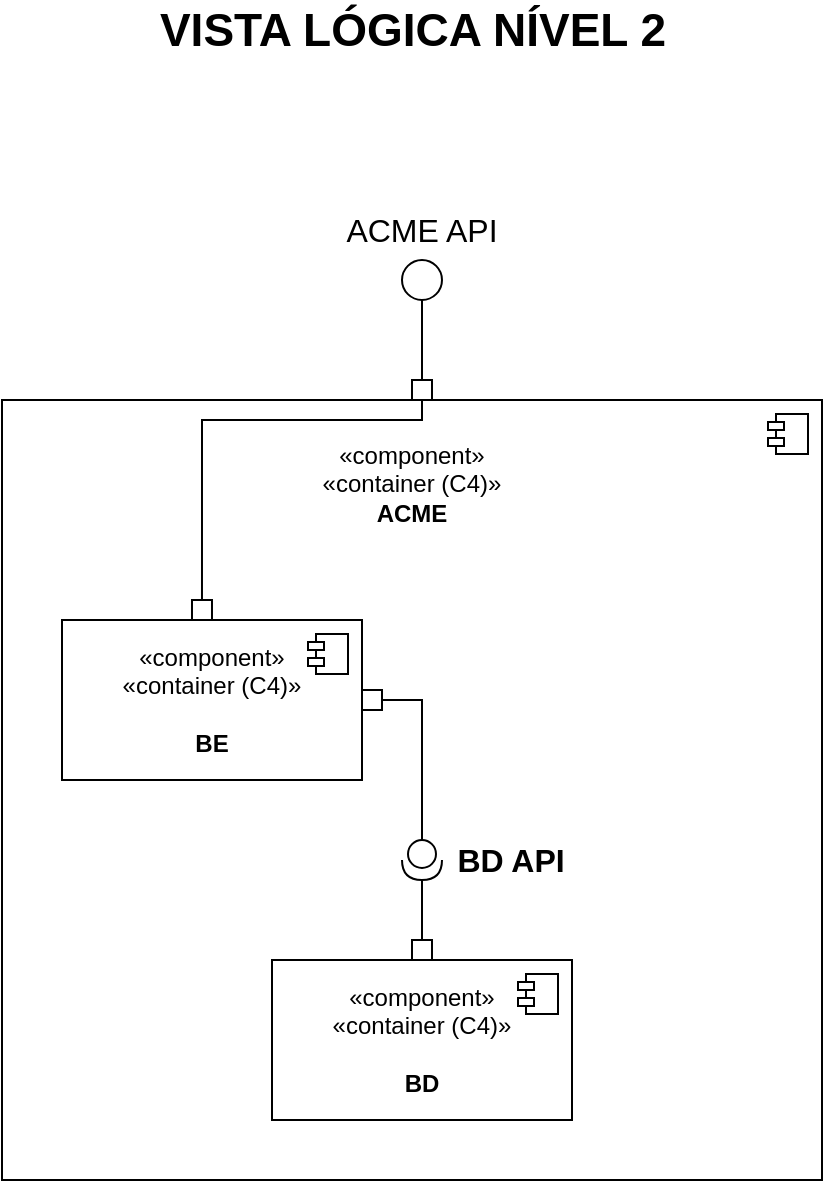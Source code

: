 <mxfile version="21.8.2" type="github" pages="22">
  <diagram name="N2_VL" id="ecQQEkGDACt5WZcL_JEP">
    <mxGraphModel dx="676" dy="707" grid="1" gridSize="10" guides="1" tooltips="1" connect="1" arrows="1" fold="1" page="1" pageScale="1" pageWidth="827" pageHeight="1169" math="0" shadow="0">
      <root>
        <mxCell id="0" />
        <mxCell id="1" parent="0" />
        <mxCell id="iJVJwAQYdfSCwWiF6xUc-1" style="edgeStyle=none;curved=1;rounded=0;orthogonalLoop=1;jettySize=auto;html=1;exitX=0.5;exitY=0;exitDx=0;exitDy=0;entryX=0.5;entryY=0;entryDx=0;entryDy=0;fontSize=12;startSize=8;endSize=8;" parent="1" source="iJVJwAQYdfSCwWiF6xUc-2" target="iJVJwAQYdfSCwWiF6xUc-5" edge="1">
          <mxGeometry relative="1" as="geometry">
            <Array as="points">
              <mxPoint x="329" y="330" />
            </Array>
          </mxGeometry>
        </mxCell>
        <mxCell id="iJVJwAQYdfSCwWiF6xUc-2" value="«component»&lt;br&gt;«container (C4)»&lt;br&gt;&lt;b&gt;ACME&lt;/b&gt;" style="html=1;dropTarget=0;whiteSpace=wrap;verticalAlign=top;spacingTop=14;" parent="1" vertex="1">
          <mxGeometry x="209" y="310" width="410" height="390" as="geometry" />
        </mxCell>
        <mxCell id="iJVJwAQYdfSCwWiF6xUc-3" value="" style="shape=module;jettyWidth=8;jettyHeight=4;" parent="iJVJwAQYdfSCwWiF6xUc-2" vertex="1">
          <mxGeometry x="1" width="20" height="20" relative="1" as="geometry">
            <mxPoint x="-27" y="7" as="offset" />
          </mxGeometry>
        </mxCell>
        <mxCell id="iJVJwAQYdfSCwWiF6xUc-4" style="edgeStyle=none;rounded=0;orthogonalLoop=1;jettySize=auto;html=1;fontSize=12;startSize=8;endSize=8;endArrow=box;endFill=0;startArrow=box;startFill=0;" parent="1" edge="1">
          <mxGeometry relative="1" as="geometry">
            <mxPoint x="308.997" y="420" as="sourcePoint" />
            <mxPoint x="419" y="300" as="targetPoint" />
            <Array as="points">
              <mxPoint x="309" y="320" />
              <mxPoint x="419" y="320" />
            </Array>
          </mxGeometry>
        </mxCell>
        <mxCell id="iJVJwAQYdfSCwWiF6xUc-5" value="«component»&lt;br&gt;«container (C4)»&lt;br&gt;&lt;b&gt;&lt;br&gt;BE&lt;br&gt;&lt;/b&gt;" style="html=1;dropTarget=0;whiteSpace=wrap;verticalAlign=middle;spacingTop=0;" parent="1" vertex="1">
          <mxGeometry x="239" y="420" width="150" height="80" as="geometry" />
        </mxCell>
        <mxCell id="iJVJwAQYdfSCwWiF6xUc-6" value="" style="shape=module;jettyWidth=8;jettyHeight=4;" parent="iJVJwAQYdfSCwWiF6xUc-5" vertex="1">
          <mxGeometry x="1" width="20" height="20" relative="1" as="geometry">
            <mxPoint x="-27" y="7" as="offset" />
          </mxGeometry>
        </mxCell>
        <mxCell id="iJVJwAQYdfSCwWiF6xUc-7" style="edgeStyle=none;curved=1;rounded=0;orthogonalLoop=1;jettySize=auto;html=1;fontSize=12;startSize=8;endSize=8;endArrow=none;endFill=0;" parent="1" edge="1">
          <mxGeometry relative="1" as="geometry">
            <mxPoint x="419" y="300" as="targetPoint" />
            <mxPoint x="419" y="260" as="sourcePoint" />
          </mxGeometry>
        </mxCell>
        <mxCell id="iJVJwAQYdfSCwWiF6xUc-8" value="" style="ellipse;whiteSpace=wrap;html=1;fontSize=16;" parent="1" vertex="1">
          <mxGeometry x="409" y="240" width="20" height="20" as="geometry" />
        </mxCell>
        <mxCell id="iJVJwAQYdfSCwWiF6xUc-9" value="ACME API" style="text;html=1;strokeColor=none;fillColor=none;align=center;verticalAlign=middle;whiteSpace=wrap;rounded=0;fontSize=16;" parent="1" vertex="1">
          <mxGeometry x="374" y="210" width="90" height="30" as="geometry" />
        </mxCell>
        <mxCell id="iJVJwAQYdfSCwWiF6xUc-10" value="«component»&lt;br&gt;«container (C4)»&lt;br&gt;&lt;b&gt;&lt;br&gt;BD&lt;br&gt;&lt;/b&gt;" style="html=1;dropTarget=0;whiteSpace=wrap;verticalAlign=middle;spacingTop=0;" parent="1" vertex="1">
          <mxGeometry x="344" y="590" width="150" height="80" as="geometry" />
        </mxCell>
        <mxCell id="iJVJwAQYdfSCwWiF6xUc-11" value="" style="shape=module;jettyWidth=8;jettyHeight=4;" parent="iJVJwAQYdfSCwWiF6xUc-10" vertex="1">
          <mxGeometry x="1" width="20" height="20" relative="1" as="geometry">
            <mxPoint x="-27" y="7" as="offset" />
          </mxGeometry>
        </mxCell>
        <mxCell id="iJVJwAQYdfSCwWiF6xUc-12" style="edgeStyle=none;rounded=0;orthogonalLoop=1;jettySize=auto;html=1;entryX=1;entryY=0.5;entryDx=0;entryDy=0;fontSize=12;startSize=8;endSize=8;endArrow=box;endFill=0;" parent="1" source="iJVJwAQYdfSCwWiF6xUc-14" target="iJVJwAQYdfSCwWiF6xUc-5" edge="1">
          <mxGeometry relative="1" as="geometry">
            <Array as="points">
              <mxPoint x="419" y="460" />
            </Array>
          </mxGeometry>
        </mxCell>
        <mxCell id="iJVJwAQYdfSCwWiF6xUc-13" style="edgeStyle=none;curved=1;rounded=0;orthogonalLoop=1;jettySize=auto;html=1;entryX=0.5;entryY=0;entryDx=0;entryDy=0;fontSize=12;startSize=8;endSize=8;endArrow=box;endFill=0;" parent="1" source="iJVJwAQYdfSCwWiF6xUc-14" target="iJVJwAQYdfSCwWiF6xUc-10" edge="1">
          <mxGeometry relative="1" as="geometry" />
        </mxCell>
        <mxCell id="iJVJwAQYdfSCwWiF6xUc-14" value="BD API" style="shape=providedRequiredInterface;html=1;verticalLabelPosition=bottom;sketch=0;fontSize=16;rotation=90;verticalAlign=middle;horizontal=0;spacingTop=0;spacingLeft=47;fontStyle=1" parent="1" vertex="1">
          <mxGeometry x="409" y="530" width="20" height="20" as="geometry" />
        </mxCell>
        <mxCell id="iJVJwAQYdfSCwWiF6xUc-15" value="VISTA LÓGICA NÍVEL 2" style="text;html=1;strokeColor=none;fillColor=none;align=center;verticalAlign=middle;whiteSpace=wrap;rounded=0;fontSize=23;fontFamily=Helvetica;fontStyle=1" parent="1" vertex="1">
          <mxGeometry x="283.5" y="110" width="261" height="30" as="geometry" />
        </mxCell>
      </root>
    </mxGraphModel>
  </diagram>
  <diagram id="NzuTBv1HtGWiJyrxeShR" name="N2_VP_Products">
    <mxGraphModel dx="1352" dy="1414" grid="1" gridSize="10" guides="1" tooltips="1" connect="1" arrows="1" fold="1" page="1" pageScale="1" pageWidth="3000" pageHeight="3000" math="0" shadow="0">
      <root>
        <mxCell id="0" />
        <mxCell id="1" parent="0" />
        <mxCell id="qG4SsPvud6pEeY6GJSru-1" value="&lt;font style=&quot;font-size: 12px;&quot;&gt;REST Client&lt;/font&gt;" style="shape=umlLifeline;perimeter=lifelinePerimeter;whiteSpace=wrap;html=1;container=1;dropTarget=0;collapsible=0;recursiveResize=0;outlineConnect=0;portConstraint=eastwest;newEdgeStyle={&quot;edgeStyle&quot;:&quot;elbowEdgeStyle&quot;,&quot;elbow&quot;:&quot;vertical&quot;,&quot;curved&quot;:0,&quot;rounded&quot;:0};fontSize=16;" vertex="1" parent="1">
          <mxGeometry x="194.98" y="160" width="100" height="875" as="geometry" />
        </mxCell>
        <mxCell id="PKt_es5P_tB3rriOsefn-3" value="Get (Products)" style="html=1;verticalAlign=bottom;endArrow=block;curved=0;rounded=0;entryX=0;entryY=0;entryDx=0;entryDy=5;fontFamily=Helvetica;fontSize=12;fontColor=default;" parent="1" edge="1">
          <mxGeometry x="-0.001" relative="1" as="geometry">
            <mxPoint x="249.98" y="265" as="sourcePoint" />
            <mxPoint x="434.98" y="265" as="targetPoint" />
            <mxPoint as="offset" />
          </mxGeometry>
        </mxCell>
        <mxCell id="PKt_es5P_tB3rriOsefn-4" value="&amp;lt;&amp;lt;component (C4)&amp;gt;&amp;gt;&lt;br&gt;BE" style="shape=umlLifeline;perimeter=lifelinePerimeter;whiteSpace=wrap;html=1;container=1;dropTarget=0;collapsible=0;recursiveResize=0;outlineConnect=0;portConstraint=eastwest;newEdgeStyle={&quot;edgeStyle&quot;:&quot;elbowEdgeStyle&quot;,&quot;elbow&quot;:&quot;vertical&quot;,&quot;curved&quot;:0,&quot;rounded&quot;:0};strokeColor=default;align=center;verticalAlign=middle;fontFamily=Helvetica;fontSize=12;fontColor=default;fillColor=default;" parent="1" vertex="1">
          <mxGeometry x="374.98" y="160" width="130" height="875" as="geometry" />
        </mxCell>
        <mxCell id="PKt_es5P_tB3rriOsefn-5" value="Success(201 - Created)&lt;br&gt;product" style="html=1;verticalAlign=bottom;endArrow=open;dashed=1;endSize=8;curved=0;rounded=0;fontFamily=Helvetica;fontSize=12;fontColor=default;" parent="1" edge="1">
          <mxGeometry x="-0.001" relative="1" as="geometry">
            <mxPoint x="249.98" y="415" as="targetPoint" />
            <mxPoint x="434.98" y="415" as="sourcePoint" />
            <mxPoint as="offset" />
          </mxGeometry>
        </mxCell>
        <mxCell id="PKt_es5P_tB3rriOsefn-6" value="alt" style="shape=umlFrame;whiteSpace=wrap;html=1;pointerEvents=0;strokeColor=default;align=center;verticalAlign=middle;fontFamily=Helvetica;fontSize=8;fontColor=default;fillColor=default;width=40;height=15;" parent="1" vertex="1">
          <mxGeometry x="174.98" y="235" width="350" height="810" as="geometry" />
        </mxCell>
        <mxCell id="PKt_es5P_tB3rriOsefn-7" value="Post (product)" style="html=1;verticalAlign=bottom;endArrow=block;curved=0;rounded=0;fontFamily=Helvetica;fontSize=12;fontColor=default;" parent="1" edge="1">
          <mxGeometry relative="1" as="geometry">
            <mxPoint x="249.98" y="363" as="sourcePoint" />
            <mxPoint x="434.98" y="363" as="targetPoint" />
          </mxGeometry>
        </mxCell>
        <mxCell id="PKt_es5P_tB3rriOsefn-8" value="Get (id)" style="html=1;verticalAlign=bottom;endArrow=block;curved=0;rounded=0;fontFamily=Helvetica;fontSize=12;fontColor=default;" parent="1" edge="1">
          <mxGeometry relative="1" as="geometry">
            <mxPoint x="249.98" y="507" as="sourcePoint" />
            <mxPoint x="434.98" y="507" as="targetPoint" />
          </mxGeometry>
        </mxCell>
        <mxCell id="PKt_es5P_tB3rriOsefn-9" value="Delete (id)" style="html=1;verticalAlign=bottom;endArrow=block;curved=0;rounded=0;fontFamily=Helvetica;fontSize=12;fontColor=default;" parent="1" edge="1">
          <mxGeometry relative="1" as="geometry">
            <mxPoint x="249.98" y="647.0" as="sourcePoint" />
            <mxPoint x="434.98" y="647" as="targetPoint" />
          </mxGeometry>
        </mxCell>
        <mxCell id="PKt_es5P_tB3rriOsefn-10" value="Patch (id, product)" style="html=1;verticalAlign=bottom;endArrow=block;curved=0;rounded=0;fontFamily=Helvetica;fontSize=12;fontColor=default;" parent="1" edge="1">
          <mxGeometry x="-0.001" relative="1" as="geometry">
            <mxPoint x="249.98" y="761" as="sourcePoint" />
            <mxPoint x="434.98" y="761" as="targetPoint" />
            <mxPoint as="offset" />
          </mxGeometry>
        </mxCell>
        <mxCell id="PKt_es5P_tB3rriOsefn-11" value="Get (product designation)" style="html=1;verticalAlign=bottom;endArrow=block;curved=0;rounded=0;fontFamily=Helvetica;fontSize=12;fontColor=default;" parent="1" edge="1">
          <mxGeometry relative="1" as="geometry">
            <mxPoint x="249.98" y="905" as="sourcePoint" />
            <mxPoint x="434.98" y="905" as="targetPoint" />
          </mxGeometry>
        </mxCell>
        <mxCell id="PKt_es5P_tB3rriOsefn-12" value="" style="html=1;verticalAlign=bottom;endArrow=open;dashed=1;endSize=8;curved=0;rounded=0;fontFamily=Helvetica;fontSize=12;fontColor=default;" parent="1" edge="1">
          <mxGeometry x="-0.001" relative="1" as="geometry">
            <mxPoint x="434.98" y="753.0" as="targetPoint" />
            <mxPoint x="434.98" y="753" as="sourcePoint" />
            <mxPoint as="offset" />
          </mxGeometry>
        </mxCell>
        <mxCell id="PKt_es5P_tB3rriOsefn-13" value="Success(200 - Ok)&lt;br&gt;products" style="html=1;verticalAlign=bottom;endArrow=open;dashed=1;endSize=8;curved=0;rounded=0;fontFamily=Helvetica;fontSize=12;fontColor=default;" parent="1" edge="1">
          <mxGeometry x="-0.001" relative="1" as="geometry">
            <mxPoint x="249.98" y="310" as="targetPoint" />
            <mxPoint x="434.98" y="310" as="sourcePoint" />
            <mxPoint as="offset" />
          </mxGeometry>
        </mxCell>
        <mxCell id="PKt_es5P_tB3rriOsefn-14" value="Error(409 - Conflict)" style="html=1;verticalAlign=bottom;endArrow=open;dashed=1;endSize=8;curved=0;rounded=0;fontFamily=Helvetica;fontSize=12;fontColor=default;" parent="1" edge="1">
          <mxGeometry x="-0.001" relative="1" as="geometry">
            <mxPoint x="249.98" y="450.71" as="targetPoint" />
            <mxPoint x="434.98" y="450.71" as="sourcePoint" />
            <mxPoint as="offset" />
          </mxGeometry>
        </mxCell>
        <mxCell id="PKt_es5P_tB3rriOsefn-15" value="Success(200 - Ok)&lt;br&gt;product" style="html=1;verticalAlign=bottom;endArrow=open;dashed=1;endSize=8;curved=0;rounded=0;fontFamily=Helvetica;fontSize=12;fontColor=default;" parent="1" edge="1">
          <mxGeometry x="-0.001" relative="1" as="geometry">
            <mxPoint x="249.98" y="553" as="targetPoint" />
            <mxPoint x="434.98" y="553" as="sourcePoint" />
            <mxPoint as="offset" />
          </mxGeometry>
        </mxCell>
        <mxCell id="PKt_es5P_tB3rriOsefn-16" value="Error(404 - Not Found)" style="html=1;verticalAlign=bottom;endArrow=open;dashed=1;endSize=8;curved=0;rounded=0;fontFamily=Helvetica;fontSize=12;fontColor=default;" parent="1" edge="1">
          <mxGeometry x="-0.001" relative="1" as="geometry">
            <mxPoint x="249.98" y="591" as="targetPoint" />
            <mxPoint x="434.98" y="591" as="sourcePoint" />
            <mxPoint as="offset" />
          </mxGeometry>
        </mxCell>
        <mxCell id="PKt_es5P_tB3rriOsefn-17" value="Success(204 - No Content)" style="html=1;verticalAlign=bottom;endArrow=open;dashed=1;endSize=8;curved=0;rounded=0;fontFamily=Helvetica;fontSize=12;fontColor=default;" parent="1" edge="1">
          <mxGeometry x="-0.001" relative="1" as="geometry">
            <mxPoint x="249.98" y="697" as="targetPoint" />
            <mxPoint x="434.98" y="697" as="sourcePoint" />
            <mxPoint as="offset" />
          </mxGeometry>
        </mxCell>
        <mxCell id="PKt_es5P_tB3rriOsefn-18" value="Success(200 - Ok)&lt;br&gt;product" style="html=1;verticalAlign=bottom;endArrow=open;dashed=1;endSize=8;curved=0;rounded=0;fontFamily=Helvetica;fontSize=12;fontColor=default;" parent="1" edge="1">
          <mxGeometry x="-0.001" relative="1" as="geometry">
            <mxPoint x="249.98" y="808" as="targetPoint" />
            <mxPoint x="434.98" y="808" as="sourcePoint" />
            <mxPoint as="offset" />
          </mxGeometry>
        </mxCell>
        <mxCell id="PKt_es5P_tB3rriOsefn-19" value="Error(404 - Not Found)" style="html=1;verticalAlign=bottom;endArrow=open;dashed=1;endSize=8;curved=0;rounded=0;fontFamily=Helvetica;fontSize=12;fontColor=default;" parent="1" edge="1">
          <mxGeometry x="-0.001" relative="1" as="geometry">
            <mxPoint x="249.98" y="846" as="targetPoint" />
            <mxPoint x="434.98" y="846" as="sourcePoint" />
            <mxPoint as="offset" />
          </mxGeometry>
        </mxCell>
        <mxCell id="PKt_es5P_tB3rriOsefn-20" value="Success(200 - Ok)&lt;br&gt;product" style="html=1;verticalAlign=bottom;endArrow=open;dashed=1;endSize=8;curved=0;rounded=0;fontFamily=Helvetica;fontSize=12;fontColor=default;" parent="1" source="PKt_es5P_tB3rriOsefn-28" edge="1">
          <mxGeometry x="-0.001" relative="1" as="geometry">
            <mxPoint x="249.98" y="954" as="targetPoint" />
            <mxPoint x="434.98" y="954" as="sourcePoint" />
            <mxPoint as="offset" />
          </mxGeometry>
        </mxCell>
        <mxCell id="PKt_es5P_tB3rriOsefn-21" value="Error(404 - Not Found)" style="html=1;verticalAlign=bottom;endArrow=open;dashed=1;endSize=8;curved=0;rounded=0;fontFamily=Helvetica;fontSize=12;fontColor=default;" parent="1" edge="1">
          <mxGeometry x="-0.001" relative="1" as="geometry">
            <mxPoint x="249.98" y="992.0" as="targetPoint" />
            <mxPoint x="434.98" y="992" as="sourcePoint" />
            <mxPoint as="offset" />
          </mxGeometry>
        </mxCell>
        <mxCell id="PKt_es5P_tB3rriOsefn-22" value="" style="html=1;points=[[0,0,0,0,5],[0,1,0,0,-5],[1,0,0,0,5],[1,1,0,0,-5]];perimeter=orthogonalPerimeter;outlineConnect=0;targetShapes=umlLifeline;portConstraint=eastwest;newEdgeStyle={&quot;curved&quot;:0,&quot;rounded&quot;:0};strokeColor=default;align=center;verticalAlign=middle;fontFamily=Helvetica;fontSize=12;fontColor=default;fillColor=default;" parent="1" vertex="1">
          <mxGeometry x="434.98" y="355" width="10" height="110" as="geometry" />
        </mxCell>
        <mxCell id="PKt_es5P_tB3rriOsefn-23" value="" style="html=1;points=[[0,0,0,0,5],[0,1,0,0,-5],[1,0,0,0,5],[1,1,0,0,-5]];perimeter=orthogonalPerimeter;outlineConnect=0;targetShapes=umlLifeline;portConstraint=eastwest;newEdgeStyle={&quot;curved&quot;:0,&quot;rounded&quot;:0};strokeColor=default;align=center;verticalAlign=middle;fontFamily=Helvetica;fontSize=12;fontColor=default;fillColor=default;" parent="1" vertex="1">
          <mxGeometry x="434.98" y="255" width="10" height="68" as="geometry" />
        </mxCell>
        <mxCell id="PKt_es5P_tB3rriOsefn-24" value="" style="html=1;points=[[0,0,0,0,5],[0,1,0,0,-5],[1,0,0,0,5],[1,1,0,0,-5]];perimeter=orthogonalPerimeter;outlineConnect=0;targetShapes=umlLifeline;portConstraint=eastwest;newEdgeStyle={&quot;curved&quot;:0,&quot;rounded&quot;:0};strokeColor=default;align=center;verticalAlign=middle;fontFamily=Helvetica;fontSize=12;fontColor=default;fillColor=default;" parent="1" vertex="1">
          <mxGeometry x="434.98" y="497" width="10" height="108" as="geometry" />
        </mxCell>
        <mxCell id="PKt_es5P_tB3rriOsefn-25" value="" style="html=1;points=[[0,0,0,0,5],[0,1,0,0,-5],[1,0,0,0,5],[1,1,0,0,-5]];perimeter=orthogonalPerimeter;outlineConnect=0;targetShapes=umlLifeline;portConstraint=eastwest;newEdgeStyle={&quot;curved&quot;:0,&quot;rounded&quot;:0};strokeColor=default;align=center;verticalAlign=middle;fontFamily=Helvetica;fontSize=12;fontColor=default;fillColor=default;" parent="1" vertex="1">
          <mxGeometry x="434.98" y="635" width="10" height="68" as="geometry" />
        </mxCell>
        <mxCell id="PKt_es5P_tB3rriOsefn-26" value="" style="html=1;points=[[0,0,0,0,5],[0,1,0,0,-5],[1,0,0,0,5],[1,1,0,0,-5]];perimeter=orthogonalPerimeter;outlineConnect=0;targetShapes=umlLifeline;portConstraint=eastwest;newEdgeStyle={&quot;curved&quot;:0,&quot;rounded&quot;:0};strokeColor=default;align=center;verticalAlign=middle;fontFamily=Helvetica;fontSize=12;fontColor=default;fillColor=default;" parent="1" vertex="1">
          <mxGeometry x="434.98" y="755" width="10" height="100" as="geometry" />
        </mxCell>
        <mxCell id="PKt_es5P_tB3rriOsefn-27" value="" style="html=1;verticalAlign=bottom;endArrow=open;dashed=1;endSize=8;curved=0;rounded=0;fontFamily=Helvetica;fontSize=12;fontColor=default;" parent="1" target="PKt_es5P_tB3rriOsefn-28" edge="1">
          <mxGeometry x="-0.001" relative="1" as="geometry">
            <mxPoint x="249.98" y="954" as="targetPoint" />
            <mxPoint x="434.98" y="954" as="sourcePoint" />
            <mxPoint as="offset" />
          </mxGeometry>
        </mxCell>
        <mxCell id="PKt_es5P_tB3rriOsefn-28" value="" style="html=1;points=[[0,0,0,0,5],[0,1,0,0,-5],[1,0,0,0,5],[1,1,0,0,-5]];perimeter=orthogonalPerimeter;outlineConnect=0;targetShapes=umlLifeline;portConstraint=eastwest;newEdgeStyle={&quot;curved&quot;:0,&quot;rounded&quot;:0};strokeColor=default;align=center;verticalAlign=middle;fontFamily=Helvetica;fontSize=12;fontColor=default;fillColor=default;" parent="1" vertex="1">
          <mxGeometry x="434.98" y="895" width="10" height="110" as="geometry" />
        </mxCell>
        <mxCell id="PKt_es5P_tB3rriOsefn-29" value="" style="endArrow=none;dashed=1;html=1;dashPattern=1 3;strokeWidth=2;rounded=0;entryX=1.003;entryY=0.152;entryDx=0;entryDy=0;entryPerimeter=0;" parent="1" edge="1">
          <mxGeometry width="50" height="50" relative="1" as="geometry">
            <mxPoint x="175.98" y="335" as="sourcePoint" />
            <mxPoint x="526.03" y="335.08" as="targetPoint" />
          </mxGeometry>
        </mxCell>
        <mxCell id="PKt_es5P_tB3rriOsefn-30" value="" style="endArrow=none;dashed=1;html=1;dashPattern=1 3;strokeWidth=2;rounded=0;entryX=1.003;entryY=0.152;entryDx=0;entryDy=0;entryPerimeter=0;" parent="1" edge="1">
          <mxGeometry width="50" height="50" relative="1" as="geometry">
            <mxPoint x="174.98" y="475" as="sourcePoint" />
            <mxPoint x="525.03" y="475.08" as="targetPoint" />
          </mxGeometry>
        </mxCell>
        <mxCell id="PKt_es5P_tB3rriOsefn-31" value="" style="endArrow=none;dashed=1;html=1;dashPattern=1 3;strokeWidth=2;rounded=0;entryX=1.003;entryY=0.152;entryDx=0;entryDy=0;entryPerimeter=0;" parent="1" edge="1">
          <mxGeometry width="50" height="50" relative="1" as="geometry">
            <mxPoint x="174.98" y="615" as="sourcePoint" />
            <mxPoint x="525.03" y="615.08" as="targetPoint" />
          </mxGeometry>
        </mxCell>
        <mxCell id="PKt_es5P_tB3rriOsefn-32" value="" style="endArrow=none;dashed=1;html=1;dashPattern=1 3;strokeWidth=2;rounded=0;entryX=1.003;entryY=0.152;entryDx=0;entryDy=0;entryPerimeter=0;" parent="1" edge="1">
          <mxGeometry width="50" height="50" relative="1" as="geometry">
            <mxPoint x="174.98" y="725" as="sourcePoint" />
            <mxPoint x="525.03" y="725.08" as="targetPoint" />
          </mxGeometry>
        </mxCell>
        <mxCell id="PKt_es5P_tB3rriOsefn-33" value="" style="endArrow=none;dashed=1;html=1;dashPattern=1 3;strokeWidth=2;rounded=0;entryX=1.003;entryY=0.152;entryDx=0;entryDy=0;entryPerimeter=0;" parent="1" edge="1">
          <mxGeometry width="50" height="50" relative="1" as="geometry">
            <mxPoint x="174.98" y="875" as="sourcePoint" />
            <mxPoint x="525.03" y="875.08" as="targetPoint" />
          </mxGeometry>
        </mxCell>
        <mxCell id="EMcvPBtdpSuvPXJ2T1YC-3" value="Get (Products)" style="html=1;verticalAlign=bottom;endArrow=block;curved=0;rounded=0;entryX=0;entryY=0;entryDx=0;entryDy=5;fontFamily=Helvetica;fontSize=12;fontColor=default;" parent="1" edge="1">
          <mxGeometry x="-0.001" relative="1" as="geometry">
            <mxPoint x="249.98" y="265" as="sourcePoint" />
            <mxPoint x="434.98" y="265" as="targetPoint" />
            <mxPoint as="offset" />
          </mxGeometry>
        </mxCell>
        <mxCell id="EMcvPBtdpSuvPXJ2T1YC-4" value="&amp;lt;&amp;lt;component (C4)&amp;gt;&amp;gt;&lt;br&gt;BE" style="shape=umlLifeline;perimeter=lifelinePerimeter;whiteSpace=wrap;html=1;container=1;dropTarget=0;collapsible=0;recursiveResize=0;outlineConnect=0;portConstraint=eastwest;newEdgeStyle={&quot;edgeStyle&quot;:&quot;elbowEdgeStyle&quot;,&quot;elbow&quot;:&quot;vertical&quot;,&quot;curved&quot;:0,&quot;rounded&quot;:0};strokeColor=default;align=center;verticalAlign=middle;fontFamily=Helvetica;fontSize=12;fontColor=default;fillColor=default;" parent="1" vertex="1">
          <mxGeometry x="374.98" y="160" width="130" height="875" as="geometry" />
        </mxCell>
        <mxCell id="EMcvPBtdpSuvPXJ2T1YC-5" value="Success(201 - Created)&lt;br&gt;product" style="html=1;verticalAlign=bottom;endArrow=open;dashed=1;endSize=8;curved=0;rounded=0;fontFamily=Helvetica;fontSize=12;fontColor=default;" parent="1" edge="1">
          <mxGeometry x="-0.001" relative="1" as="geometry">
            <mxPoint x="249.98" y="415" as="targetPoint" />
            <mxPoint x="434.98" y="415" as="sourcePoint" />
            <mxPoint as="offset" />
          </mxGeometry>
        </mxCell>
        <mxCell id="EMcvPBtdpSuvPXJ2T1YC-6" value="alt" style="shape=umlFrame;whiteSpace=wrap;html=1;pointerEvents=0;strokeColor=default;align=center;verticalAlign=middle;fontFamily=Helvetica;fontSize=8;fontColor=default;fillColor=default;width=40;height=15;" parent="1" vertex="1">
          <mxGeometry x="174.98" y="235" width="350" height="810" as="geometry" />
        </mxCell>
        <mxCell id="EMcvPBtdpSuvPXJ2T1YC-7" value="Post (product)" style="html=1;verticalAlign=bottom;endArrow=block;curved=0;rounded=0;fontFamily=Helvetica;fontSize=12;fontColor=default;" parent="1" edge="1">
          <mxGeometry relative="1" as="geometry">
            <mxPoint x="249.98" y="363" as="sourcePoint" />
            <mxPoint x="434.98" y="363" as="targetPoint" />
          </mxGeometry>
        </mxCell>
        <mxCell id="EMcvPBtdpSuvPXJ2T1YC-8" value="Get (sku)" style="html=1;verticalAlign=bottom;endArrow=block;curved=0;rounded=0;fontFamily=Helvetica;fontSize=12;fontColor=default;" parent="1" edge="1">
          <mxGeometry relative="1" as="geometry">
            <mxPoint x="249.98" y="507" as="sourcePoint" />
            <mxPoint x="434.98" y="507" as="targetPoint" />
          </mxGeometry>
        </mxCell>
        <mxCell id="EMcvPBtdpSuvPXJ2T1YC-9" value="Delete (sku)" style="html=1;verticalAlign=bottom;endArrow=block;curved=0;rounded=0;fontFamily=Helvetica;fontSize=12;fontColor=default;" parent="1" edge="1">
          <mxGeometry relative="1" as="geometry">
            <mxPoint x="249.98" y="647.0" as="sourcePoint" />
            <mxPoint x="434.98" y="647" as="targetPoint" />
          </mxGeometry>
        </mxCell>
        <mxCell id="EMcvPBtdpSuvPXJ2T1YC-10" value="Patch (sku, product)" style="html=1;verticalAlign=bottom;endArrow=block;curved=0;rounded=0;fontFamily=Helvetica;fontSize=12;fontColor=default;" parent="1" edge="1">
          <mxGeometry x="-0.001" relative="1" as="geometry">
            <mxPoint x="249.98" y="761" as="sourcePoint" />
            <mxPoint x="434.98" y="761" as="targetPoint" />
            <mxPoint as="offset" />
          </mxGeometry>
        </mxCell>
        <mxCell id="EMcvPBtdpSuvPXJ2T1YC-11" value="Get (product designation)" style="html=1;verticalAlign=bottom;endArrow=block;curved=0;rounded=0;fontFamily=Helvetica;fontSize=12;fontColor=default;" parent="1" edge="1">
          <mxGeometry relative="1" as="geometry">
            <mxPoint x="249.98" y="905" as="sourcePoint" />
            <mxPoint x="434.98" y="905" as="targetPoint" />
          </mxGeometry>
        </mxCell>
        <mxCell id="EMcvPBtdpSuvPXJ2T1YC-12" value="" style="html=1;verticalAlign=bottom;endArrow=open;dashed=1;endSize=8;curved=0;rounded=0;fontFamily=Helvetica;fontSize=12;fontColor=default;" parent="1" edge="1">
          <mxGeometry x="-0.001" relative="1" as="geometry">
            <mxPoint x="434.98" y="753.0" as="targetPoint" />
            <mxPoint x="434.98" y="753" as="sourcePoint" />
            <mxPoint as="offset" />
          </mxGeometry>
        </mxCell>
        <mxCell id="EMcvPBtdpSuvPXJ2T1YC-13" value="Success(200 - Ok)&lt;br&gt;products" style="html=1;verticalAlign=bottom;endArrow=open;dashed=1;endSize=8;curved=0;rounded=0;fontFamily=Helvetica;fontSize=12;fontColor=default;" parent="1" edge="1">
          <mxGeometry x="-0.001" relative="1" as="geometry">
            <mxPoint x="249.98" y="310" as="targetPoint" />
            <mxPoint x="434.98" y="310" as="sourcePoint" />
            <mxPoint as="offset" />
          </mxGeometry>
        </mxCell>
        <mxCell id="EMcvPBtdpSuvPXJ2T1YC-14" value="Error(409 - Conflict)" style="html=1;verticalAlign=bottom;endArrow=open;dashed=1;endSize=8;curved=0;rounded=0;fontFamily=Helvetica;fontSize=12;fontColor=default;" parent="1" edge="1">
          <mxGeometry x="-0.001" relative="1" as="geometry">
            <mxPoint x="249.98" y="450.71" as="targetPoint" />
            <mxPoint x="434.98" y="450.71" as="sourcePoint" />
            <mxPoint as="offset" />
          </mxGeometry>
        </mxCell>
        <mxCell id="EMcvPBtdpSuvPXJ2T1YC-15" value="Success(200 - Ok)&lt;br&gt;product" style="html=1;verticalAlign=bottom;endArrow=open;dashed=1;endSize=8;curved=0;rounded=0;fontFamily=Helvetica;fontSize=12;fontColor=default;" parent="1" edge="1">
          <mxGeometry x="-0.001" relative="1" as="geometry">
            <mxPoint x="249.98" y="553" as="targetPoint" />
            <mxPoint x="434.98" y="553" as="sourcePoint" />
            <mxPoint as="offset" />
          </mxGeometry>
        </mxCell>
        <mxCell id="EMcvPBtdpSuvPXJ2T1YC-16" value="Error(404 - Not Found)" style="html=1;verticalAlign=bottom;endArrow=open;dashed=1;endSize=8;curved=0;rounded=0;fontFamily=Helvetica;fontSize=12;fontColor=default;" parent="1" edge="1">
          <mxGeometry x="-0.001" relative="1" as="geometry">
            <mxPoint x="249.98" y="591" as="targetPoint" />
            <mxPoint x="434.98" y="591" as="sourcePoint" />
            <mxPoint as="offset" />
          </mxGeometry>
        </mxCell>
        <mxCell id="EMcvPBtdpSuvPXJ2T1YC-17" value="Success(204 - No Content)" style="html=1;verticalAlign=bottom;endArrow=open;dashed=1;endSize=8;curved=0;rounded=0;fontFamily=Helvetica;fontSize=12;fontColor=default;" parent="1" edge="1">
          <mxGeometry x="-0.001" relative="1" as="geometry">
            <mxPoint x="249.98" y="697" as="targetPoint" />
            <mxPoint x="434.98" y="697" as="sourcePoint" />
            <mxPoint as="offset" />
          </mxGeometry>
        </mxCell>
        <mxCell id="EMcvPBtdpSuvPXJ2T1YC-18" value="Success(200 - Ok)&lt;br&gt;product" style="html=1;verticalAlign=bottom;endArrow=open;dashed=1;endSize=8;curved=0;rounded=0;fontFamily=Helvetica;fontSize=12;fontColor=default;" parent="1" edge="1">
          <mxGeometry x="-0.001" relative="1" as="geometry">
            <mxPoint x="249.98" y="808" as="targetPoint" />
            <mxPoint x="434.98" y="808" as="sourcePoint" />
            <mxPoint as="offset" />
          </mxGeometry>
        </mxCell>
        <mxCell id="EMcvPBtdpSuvPXJ2T1YC-19" value="Error(404 - Not Found)" style="html=1;verticalAlign=bottom;endArrow=open;dashed=1;endSize=8;curved=0;rounded=0;fontFamily=Helvetica;fontSize=12;fontColor=default;" parent="1" edge="1">
          <mxGeometry x="-0.001" relative="1" as="geometry">
            <mxPoint x="249.98" y="846" as="targetPoint" />
            <mxPoint x="434.98" y="846" as="sourcePoint" />
            <mxPoint as="offset" />
          </mxGeometry>
        </mxCell>
        <mxCell id="EMcvPBtdpSuvPXJ2T1YC-20" value="Success(200 - Ok)&lt;br&gt;product" style="html=1;verticalAlign=bottom;endArrow=open;dashed=1;endSize=8;curved=0;rounded=0;fontFamily=Helvetica;fontSize=12;fontColor=default;" parent="1" source="EMcvPBtdpSuvPXJ2T1YC-28" edge="1">
          <mxGeometry x="-0.001" relative="1" as="geometry">
            <mxPoint x="249.98" y="954" as="targetPoint" />
            <mxPoint x="434.98" y="954" as="sourcePoint" />
            <mxPoint as="offset" />
          </mxGeometry>
        </mxCell>
        <mxCell id="EMcvPBtdpSuvPXJ2T1YC-21" value="Error(404 - Not Found)" style="html=1;verticalAlign=bottom;endArrow=open;dashed=1;endSize=8;curved=0;rounded=0;fontFamily=Helvetica;fontSize=12;fontColor=default;" parent="1" edge="1">
          <mxGeometry x="-0.001" relative="1" as="geometry">
            <mxPoint x="249.98" y="992.0" as="targetPoint" />
            <mxPoint x="434.98" y="992" as="sourcePoint" />
            <mxPoint as="offset" />
          </mxGeometry>
        </mxCell>
        <mxCell id="EMcvPBtdpSuvPXJ2T1YC-22" value="" style="html=1;points=[[0,0,0,0,5],[0,1,0,0,-5],[1,0,0,0,5],[1,1,0,0,-5]];perimeter=orthogonalPerimeter;outlineConnect=0;targetShapes=umlLifeline;portConstraint=eastwest;newEdgeStyle={&quot;curved&quot;:0,&quot;rounded&quot;:0};strokeColor=default;align=center;verticalAlign=middle;fontFamily=Helvetica;fontSize=12;fontColor=default;fillColor=default;" parent="1" vertex="1">
          <mxGeometry x="434.98" y="355" width="10" height="110" as="geometry" />
        </mxCell>
        <mxCell id="EMcvPBtdpSuvPXJ2T1YC-23" value="" style="html=1;points=[[0,0,0,0,5],[0,1,0,0,-5],[1,0,0,0,5],[1,1,0,0,-5]];perimeter=orthogonalPerimeter;outlineConnect=0;targetShapes=umlLifeline;portConstraint=eastwest;newEdgeStyle={&quot;curved&quot;:0,&quot;rounded&quot;:0};strokeColor=default;align=center;verticalAlign=middle;fontFamily=Helvetica;fontSize=12;fontColor=default;fillColor=default;" parent="1" vertex="1">
          <mxGeometry x="434.98" y="255" width="10" height="68" as="geometry" />
        </mxCell>
        <mxCell id="EMcvPBtdpSuvPXJ2T1YC-24" value="" style="html=1;points=[[0,0,0,0,5],[0,1,0,0,-5],[1,0,0,0,5],[1,1,0,0,-5]];perimeter=orthogonalPerimeter;outlineConnect=0;targetShapes=umlLifeline;portConstraint=eastwest;newEdgeStyle={&quot;curved&quot;:0,&quot;rounded&quot;:0};strokeColor=default;align=center;verticalAlign=middle;fontFamily=Helvetica;fontSize=12;fontColor=default;fillColor=default;" parent="1" vertex="1">
          <mxGeometry x="434.98" y="497" width="10" height="108" as="geometry" />
        </mxCell>
        <mxCell id="EMcvPBtdpSuvPXJ2T1YC-25" value="" style="html=1;points=[[0,0,0,0,5],[0,1,0,0,-5],[1,0,0,0,5],[1,1,0,0,-5]];perimeter=orthogonalPerimeter;outlineConnect=0;targetShapes=umlLifeline;portConstraint=eastwest;newEdgeStyle={&quot;curved&quot;:0,&quot;rounded&quot;:0};strokeColor=default;align=center;verticalAlign=middle;fontFamily=Helvetica;fontSize=12;fontColor=default;fillColor=default;" parent="1" vertex="1">
          <mxGeometry x="434.98" y="635" width="10" height="68" as="geometry" />
        </mxCell>
        <mxCell id="EMcvPBtdpSuvPXJ2T1YC-26" value="" style="html=1;points=[[0,0,0,0,5],[0,1,0,0,-5],[1,0,0,0,5],[1,1,0,0,-5]];perimeter=orthogonalPerimeter;outlineConnect=0;targetShapes=umlLifeline;portConstraint=eastwest;newEdgeStyle={&quot;curved&quot;:0,&quot;rounded&quot;:0};strokeColor=default;align=center;verticalAlign=middle;fontFamily=Helvetica;fontSize=12;fontColor=default;fillColor=default;" parent="1" vertex="1">
          <mxGeometry x="434.98" y="755" width="10" height="100" as="geometry" />
        </mxCell>
        <mxCell id="EMcvPBtdpSuvPXJ2T1YC-27" value="" style="html=1;verticalAlign=bottom;endArrow=open;dashed=1;endSize=8;curved=0;rounded=0;fontFamily=Helvetica;fontSize=12;fontColor=default;" parent="1" target="EMcvPBtdpSuvPXJ2T1YC-28" edge="1">
          <mxGeometry x="-0.001" relative="1" as="geometry">
            <mxPoint x="249.98" y="954" as="targetPoint" />
            <mxPoint x="434.98" y="954" as="sourcePoint" />
            <mxPoint as="offset" />
          </mxGeometry>
        </mxCell>
        <mxCell id="EMcvPBtdpSuvPXJ2T1YC-28" value="" style="html=1;points=[[0,0,0,0,5],[0,1,0,0,-5],[1,0,0,0,5],[1,1,0,0,-5]];perimeter=orthogonalPerimeter;outlineConnect=0;targetShapes=umlLifeline;portConstraint=eastwest;newEdgeStyle={&quot;curved&quot;:0,&quot;rounded&quot;:0};strokeColor=default;align=center;verticalAlign=middle;fontFamily=Helvetica;fontSize=12;fontColor=default;fillColor=default;" parent="1" vertex="1">
          <mxGeometry x="434.98" y="895" width="10" height="110" as="geometry" />
        </mxCell>
        <mxCell id="EMcvPBtdpSuvPXJ2T1YC-29" value="" style="endArrow=none;dashed=1;html=1;dashPattern=1 3;strokeWidth=2;rounded=0;entryX=1.003;entryY=0.152;entryDx=0;entryDy=0;entryPerimeter=0;" parent="1" edge="1">
          <mxGeometry width="50" height="50" relative="1" as="geometry">
            <mxPoint x="175.98" y="335" as="sourcePoint" />
            <mxPoint x="526.03" y="335.08" as="targetPoint" />
          </mxGeometry>
        </mxCell>
        <mxCell id="EMcvPBtdpSuvPXJ2T1YC-30" value="" style="endArrow=none;dashed=1;html=1;dashPattern=1 3;strokeWidth=2;rounded=0;entryX=1.003;entryY=0.152;entryDx=0;entryDy=0;entryPerimeter=0;" parent="1" edge="1">
          <mxGeometry width="50" height="50" relative="1" as="geometry">
            <mxPoint x="174.98" y="475" as="sourcePoint" />
            <mxPoint x="525.03" y="475.08" as="targetPoint" />
          </mxGeometry>
        </mxCell>
        <mxCell id="EMcvPBtdpSuvPXJ2T1YC-31" value="" style="endArrow=none;dashed=1;html=1;dashPattern=1 3;strokeWidth=2;rounded=0;entryX=1.003;entryY=0.152;entryDx=0;entryDy=0;entryPerimeter=0;" parent="1" edge="1">
          <mxGeometry width="50" height="50" relative="1" as="geometry">
            <mxPoint x="174.98" y="615" as="sourcePoint" />
            <mxPoint x="525.03" y="615.08" as="targetPoint" />
          </mxGeometry>
        </mxCell>
        <mxCell id="EMcvPBtdpSuvPXJ2T1YC-32" value="" style="endArrow=none;dashed=1;html=1;dashPattern=1 3;strokeWidth=2;rounded=0;entryX=1.003;entryY=0.152;entryDx=0;entryDy=0;entryPerimeter=0;" parent="1" edge="1">
          <mxGeometry width="50" height="50" relative="1" as="geometry">
            <mxPoint x="174.98" y="725" as="sourcePoint" />
            <mxPoint x="525.03" y="725.08" as="targetPoint" />
          </mxGeometry>
        </mxCell>
        <mxCell id="EMcvPBtdpSuvPXJ2T1YC-33" value="" style="endArrow=none;dashed=1;html=1;dashPattern=1 3;strokeWidth=2;rounded=0;entryX=1.003;entryY=0.152;entryDx=0;entryDy=0;entryPerimeter=0;" parent="1" edge="1">
          <mxGeometry width="50" height="50" relative="1" as="geometry">
            <mxPoint x="174.98" y="875" as="sourcePoint" />
            <mxPoint x="525.03" y="875.08" as="targetPoint" />
          </mxGeometry>
        </mxCell>
        <mxCell id="EMcvPBtdpSuvPXJ2T1YC-2" value="" style="html=1;points=[[0,0,0,0,5],[0,1,0,0,-5],[1,0,0,0,5],[1,1,0,0,-5]];perimeter=orthogonalPerimeter;outlineConnect=0;targetShapes=umlLifeline;portConstraint=eastwest;newEdgeStyle={&quot;curved&quot;:0,&quot;rounded&quot;:0};strokeColor=default;align=center;verticalAlign=middle;fontFamily=Helvetica;fontSize=12;fontColor=default;fillColor=default;" parent="1" vertex="1">
          <mxGeometry x="239.98" y="225" width="10" height="790" as="geometry" />
        </mxCell>
        <mxCell id="zD7bnNuMRQquJJeGGANG-1" value="VISTA DE PROCESSOS NÍVEL 2&lt;br&gt;&lt;span style=&quot;font-weight: normal;&quot;&gt;Products&lt;/span&gt;" style="text;html=1;strokeColor=none;fillColor=none;align=center;verticalAlign=middle;whiteSpace=wrap;rounded=0;fontSize=23;fontFamily=Helvetica;fontStyle=1" vertex="1" parent="1">
          <mxGeometry x="220" y="40" width="261" height="69" as="geometry" />
        </mxCell>
      </root>
    </mxGraphModel>
  </diagram>
  <diagram id="SnMl41oHziLDUEudW6tY" name="N2_VP_Authentication">
    <mxGraphModel dx="676" dy="707" grid="1" gridSize="10" guides="1" tooltips="1" connect="1" arrows="1" fold="1" page="1" pageScale="1" pageWidth="3000" pageHeight="3000" math="0" shadow="0">
      <root>
        <mxCell id="0" />
        <mxCell id="1" parent="0" />
        <mxCell id="conjhd7j45Qrx4gYD1FY-2" value="&lt;font style=&quot;font-size: 12px;&quot;&gt;REST Client&lt;/font&gt;" style="shape=umlLifeline;perimeter=lifelinePerimeter;whiteSpace=wrap;html=1;container=1;dropTarget=0;collapsible=0;recursiveResize=0;outlineConnect=0;portConstraint=eastwest;newEdgeStyle={&quot;edgeStyle&quot;:&quot;elbowEdgeStyle&quot;,&quot;elbow&quot;:&quot;vertical&quot;,&quot;curved&quot;:0,&quot;rounded&quot;:0};fontSize=16;" vertex="1" parent="1">
          <mxGeometry x="195.5" y="160" width="100" height="235" as="geometry" />
        </mxCell>
        <mxCell id="8i6eezfWOwDLbmVPZn7r-3" value="Post (Authentication Data)" style="html=1;verticalAlign=bottom;endArrow=block;curved=0;rounded=0;entryX=0;entryY=0;entryDx=0;entryDy=5;fontFamily=Helvetica;fontSize=12;fontColor=default;" parent="1" edge="1">
          <mxGeometry x="-0.001" relative="1" as="geometry">
            <mxPoint x="250.5" y="265" as="sourcePoint" />
            <mxPoint x="435.5" y="265" as="targetPoint" />
            <mxPoint as="offset" />
          </mxGeometry>
        </mxCell>
        <mxCell id="8i6eezfWOwDLbmVPZn7r-4" value="&amp;lt;&amp;lt;component (C4)&amp;gt;&amp;gt;&lt;br&gt;BE" style="shape=umlLifeline;perimeter=lifelinePerimeter;whiteSpace=wrap;html=1;container=1;dropTarget=0;collapsible=0;recursiveResize=0;outlineConnect=0;portConstraint=eastwest;newEdgeStyle={&quot;edgeStyle&quot;:&quot;elbowEdgeStyle&quot;,&quot;elbow&quot;:&quot;vertical&quot;,&quot;curved&quot;:0,&quot;rounded&quot;:0};strokeColor=default;align=center;verticalAlign=middle;fontFamily=Helvetica;fontSize=12;fontColor=default;fillColor=default;" parent="1" vertex="1">
          <mxGeometry x="375.5" y="160" width="130" height="235" as="geometry" />
        </mxCell>
        <mxCell id="8i6eezfWOwDLbmVPZn7r-5" value="Success(200 - Ok)" style="html=1;verticalAlign=bottom;endArrow=open;dashed=1;endSize=8;curved=0;rounded=0;fontFamily=Helvetica;fontSize=12;fontColor=default;" parent="1" edge="1">
          <mxGeometry x="-0.001" relative="1" as="geometry">
            <mxPoint x="250.5" y="310" as="targetPoint" />
            <mxPoint x="435.5" y="310" as="sourcePoint" />
            <mxPoint as="offset" />
          </mxGeometry>
        </mxCell>
        <mxCell id="8i6eezfWOwDLbmVPZn7r-6" value="" style="html=1;points=[[0,0,0,0,5],[0,1,0,0,-5],[1,0,0,0,5],[1,1,0,0,-5]];perimeter=orthogonalPerimeter;outlineConnect=0;targetShapes=umlLifeline;portConstraint=eastwest;newEdgeStyle={&quot;curved&quot;:0,&quot;rounded&quot;:0};strokeColor=default;align=center;verticalAlign=middle;fontFamily=Helvetica;fontSize=12;fontColor=default;fillColor=default;" parent="1" vertex="1">
          <mxGeometry x="435.5" y="255" width="10" height="110" as="geometry" />
        </mxCell>
        <mxCell id="8i6eezfWOwDLbmVPZn7r-7" value="Error(401 - Unauthorized)" style="html=1;verticalAlign=bottom;endArrow=open;dashed=1;endSize=8;curved=0;rounded=0;fontFamily=Helvetica;fontSize=12;fontColor=default;" parent="1" edge="1">
          <mxGeometry x="-0.001" relative="1" as="geometry">
            <mxPoint x="250.5" y="360" as="targetPoint" />
            <mxPoint x="435.5" y="360" as="sourcePoint" />
            <mxPoint as="offset" />
          </mxGeometry>
        </mxCell>
        <mxCell id="conjhd7j45Qrx4gYD1FY-1" value="VISTA DE PROCESSOS NÍVEL 2&lt;br&gt;&lt;span style=&quot;font-weight: normal;&quot;&gt;Authentication&lt;/span&gt;" style="text;html=1;strokeColor=none;fillColor=none;align=center;verticalAlign=middle;whiteSpace=wrap;rounded=0;fontSize=23;fontFamily=Helvetica;fontStyle=1" vertex="1" parent="1">
          <mxGeometry x="220" y="40" width="261" height="69" as="geometry" />
        </mxCell>
        <mxCell id="8i6eezfWOwDLbmVPZn7r-2" value="" style="html=1;points=[[0,0,0,0,5],[0,1,0,0,-5],[1,0,0,0,5],[1,1,0,0,-5]];perimeter=orthogonalPerimeter;outlineConnect=0;targetShapes=umlLifeline;portConstraint=eastwest;newEdgeStyle={&quot;curved&quot;:0,&quot;rounded&quot;:0};strokeColor=default;align=center;verticalAlign=middle;fontFamily=Helvetica;fontSize=12;fontColor=default;fillColor=default;" parent="1" vertex="1">
          <mxGeometry x="240.5" y="225" width="10" height="150" as="geometry" />
        </mxCell>
      </root>
    </mxGraphModel>
  </diagram>
  <diagram id="SWJWa68xOXh0UDhdzoXN" name="N2_VP_Aggregation_Rating">
    <mxGraphModel dx="795" dy="832" grid="1" gridSize="10" guides="1" tooltips="1" connect="1" arrows="1" fold="1" page="1" pageScale="1" pageWidth="3000" pageHeight="3000" math="0" shadow="0">
      <root>
        <mxCell id="0" />
        <mxCell id="1" parent="0" />
        <mxCell id="epggG_wDc_Ml_u8ITRK0-1" value="&lt;font style=&quot;font-size: 12px;&quot;&gt;REST Client&lt;/font&gt;" style="shape=umlLifeline;perimeter=lifelinePerimeter;whiteSpace=wrap;html=1;container=1;dropTarget=0;collapsible=0;recursiveResize=0;outlineConnect=0;portConstraint=eastwest;newEdgeStyle={&quot;edgeStyle&quot;:&quot;elbowEdgeStyle&quot;,&quot;elbow&quot;:&quot;vertical&quot;,&quot;curved&quot;:0,&quot;rounded&quot;:0};fontSize=16;" vertex="1" parent="1">
          <mxGeometry x="240" y="245" width="100" height="235" as="geometry" />
        </mxCell>
        <mxCell id="PRkNTEwhy-dNsyBV1YVA-3" value="Get (id)" style="html=1;verticalAlign=bottom;endArrow=block;curved=0;rounded=0;entryX=0;entryY=0;entryDx=0;entryDy=5;fontFamily=Helvetica;fontSize=12;fontColor=default;" parent="1" edge="1">
          <mxGeometry x="-0.001" relative="1" as="geometry">
            <mxPoint x="295" y="350" as="sourcePoint" />
            <mxPoint x="480" y="350" as="targetPoint" />
            <mxPoint as="offset" />
          </mxGeometry>
        </mxCell>
        <mxCell id="PRkNTEwhy-dNsyBV1YVA-4" value="&amp;lt;&amp;lt;component (C4)&amp;gt;&amp;gt;&lt;br&gt;BE" style="shape=umlLifeline;perimeter=lifelinePerimeter;whiteSpace=wrap;html=1;container=1;dropTarget=0;collapsible=0;recursiveResize=0;outlineConnect=0;portConstraint=eastwest;newEdgeStyle={&quot;edgeStyle&quot;:&quot;elbowEdgeStyle&quot;,&quot;elbow&quot;:&quot;vertical&quot;,&quot;curved&quot;:0,&quot;rounded&quot;:0};strokeColor=default;align=center;verticalAlign=middle;fontFamily=Helvetica;fontSize=12;fontColor=default;fillColor=default;" parent="1" vertex="1">
          <mxGeometry x="420" y="245" width="130" height="215" as="geometry" />
        </mxCell>
        <mxCell id="PRkNTEwhy-dNsyBV1YVA-5" value="Success(200 - Ok)&lt;br&gt;rating" style="html=1;verticalAlign=bottom;endArrow=open;dashed=1;endSize=8;curved=0;rounded=0;fontFamily=Helvetica;fontSize=12;fontColor=default;" parent="1" edge="1">
          <mxGeometry x="-0.001" relative="1" as="geometry">
            <mxPoint x="295" y="427" as="targetPoint" />
            <mxPoint x="480" y="427" as="sourcePoint" />
            <mxPoint as="offset" />
          </mxGeometry>
        </mxCell>
        <mxCell id="PRkNTEwhy-dNsyBV1YVA-6" value="" style="html=1;points=[[0,0,0,0,5],[0,1,0,0,-5],[1,0,0,0,5],[1,1,0,0,-5]];perimeter=orthogonalPerimeter;outlineConnect=0;targetShapes=umlLifeline;portConstraint=eastwest;newEdgeStyle={&quot;curved&quot;:0,&quot;rounded&quot;:0};strokeColor=default;align=center;verticalAlign=middle;fontFamily=Helvetica;fontSize=12;fontColor=default;fillColor=default;" parent="1" vertex="1">
          <mxGeometry x="480" y="340" width="10" height="100" as="geometry" />
        </mxCell>
        <mxCell id="PRkNTEwhy-dNsyBV1YVA-2" value="" style="html=1;points=[[0,0,0,0,5],[0,1,0,0,-5],[1,0,0,0,5],[1,1,0,0,-5]];perimeter=orthogonalPerimeter;outlineConnect=0;targetShapes=umlLifeline;portConstraint=eastwest;newEdgeStyle={&quot;curved&quot;:0,&quot;rounded&quot;:0};strokeColor=default;align=center;verticalAlign=middle;fontFamily=Helvetica;fontSize=12;fontColor=default;fillColor=default;" parent="1" vertex="1">
          <mxGeometry x="285" y="310" width="10" height="140" as="geometry" />
        </mxCell>
        <mxCell id="_vWa5wPzi7ro5Ed_y8y2-1" value="VISTA DE PROCESSOS&lt;br&gt;NÍVEL 2&lt;br&gt;&lt;span style=&quot;font-weight: normal;&quot;&gt;Aggregation Rating&lt;/span&gt;" style="text;html=1;strokeColor=none;fillColor=none;align=center;verticalAlign=middle;whiteSpace=wrap;rounded=0;fontSize=23;fontFamily=Helvetica;fontStyle=1" vertex="1" parent="1">
          <mxGeometry x="210" y="120" width="370" height="69" as="geometry" />
        </mxCell>
      </root>
    </mxGraphModel>
  </diagram>
  <diagram id="kJn2EhZhw8Fx1BwmFCAb" name="N2_VP_Review">
    <mxGraphModel dx="676" dy="707" grid="1" gridSize="10" guides="1" tooltips="1" connect="1" arrows="1" fold="1" page="1" pageScale="1" pageWidth="3000" pageHeight="3000" math="0" shadow="0">
      <root>
        <mxCell id="0" />
        <mxCell id="1" parent="0" />
        <mxCell id="0PHWVhZsrN02k77-eH_N-1" value="&lt;font style=&quot;font-size: 12px;&quot;&gt;REST Client&lt;/font&gt;" style="shape=umlLifeline;perimeter=lifelinePerimeter;whiteSpace=wrap;html=1;container=1;dropTarget=0;collapsible=0;recursiveResize=0;outlineConnect=0;portConstraint=eastwest;newEdgeStyle={&quot;edgeStyle&quot;:&quot;elbowEdgeStyle&quot;,&quot;elbow&quot;:&quot;vertical&quot;,&quot;curved&quot;:0,&quot;rounded&quot;:0};fontSize=16;" vertex="1" parent="1">
          <mxGeometry x="220.05" y="160" width="100" height="1185" as="geometry" />
        </mxCell>
        <mxCell id="alyOlT2sjPuR3HegBazU-35" value="Put (id, vote)" style="html=1;verticalAlign=bottom;endArrow=block;curved=0;rounded=0;entryX=0;entryY=0;entryDx=0;entryDy=5;fontFamily=Helvetica;fontSize=12;fontColor=default;" parent="1" edge="1">
          <mxGeometry x="-0.001" relative="1" as="geometry">
            <mxPoint x="275.05" y="265" as="sourcePoint" />
            <mxPoint x="460.05" y="265" as="targetPoint" />
            <mxPoint as="offset" />
          </mxGeometry>
        </mxCell>
        <mxCell id="alyOlT2sjPuR3HegBazU-36" value="&amp;lt;&amp;lt;component (C4)&amp;gt;&amp;gt;&lt;br&gt;BE" style="shape=umlLifeline;perimeter=lifelinePerimeter;whiteSpace=wrap;html=1;container=1;dropTarget=0;collapsible=0;recursiveResize=0;outlineConnect=0;portConstraint=eastwest;newEdgeStyle={&quot;edgeStyle&quot;:&quot;elbowEdgeStyle&quot;,&quot;elbow&quot;:&quot;vertical&quot;,&quot;curved&quot;:0,&quot;rounded&quot;:0};strokeColor=default;align=center;verticalAlign=middle;fontFamily=Helvetica;fontSize=12;fontColor=default;fillColor=default;" parent="1" vertex="1">
          <mxGeometry x="400.05" y="160" width="130" height="1175" as="geometry" />
        </mxCell>
        <mxCell id="alyOlT2sjPuR3HegBazU-37" value="Get (user id)" style="html=1;verticalAlign=bottom;endArrow=block;curved=0;rounded=0;fontFamily=Helvetica;fontSize=12;fontColor=default;" parent="alyOlT2sjPuR3HegBazU-36" edge="1">
          <mxGeometry relative="1" as="geometry">
            <mxPoint x="-125" y="775" as="sourcePoint" />
            <mxPoint x="60" y="775" as="targetPoint" />
          </mxGeometry>
        </mxCell>
        <mxCell id="alyOlT2sjPuR3HegBazU-38" value="Success(200 - Ok)&lt;br&gt;reviews" style="html=1;verticalAlign=bottom;endArrow=open;dashed=1;endSize=8;curved=0;rounded=0;fontFamily=Helvetica;fontSize=12;fontColor=default;" parent="alyOlT2sjPuR3HegBazU-36" edge="1">
          <mxGeometry x="-0.001" relative="1" as="geometry">
            <mxPoint x="-125" y="845" as="targetPoint" />
            <mxPoint x="60.0" y="845" as="sourcePoint" />
            <mxPoint as="offset" />
          </mxGeometry>
        </mxCell>
        <mxCell id="alyOlT2sjPuR3HegBazU-39" value="" style="html=1;verticalAlign=bottom;endArrow=open;dashed=1;endSize=8;curved=0;rounded=0;fontFamily=Helvetica;fontSize=12;fontColor=default;" parent="alyOlT2sjPuR3HegBazU-36" target="alyOlT2sjPuR3HegBazU-40" edge="1">
          <mxGeometry x="-0.001" relative="1" as="geometry">
            <mxPoint x="-125" y="824" as="targetPoint" />
            <mxPoint x="60" y="824" as="sourcePoint" />
            <mxPoint as="offset" />
          </mxGeometry>
        </mxCell>
        <mxCell id="alyOlT2sjPuR3HegBazU-40" value="" style="html=1;points=[[0,0,0,0,5],[0,1,0,0,-5],[1,0,0,0,5],[1,1,0,0,-5]];perimeter=orthogonalPerimeter;outlineConnect=0;targetShapes=umlLifeline;portConstraint=eastwest;newEdgeStyle={&quot;curved&quot;:0,&quot;rounded&quot;:0};strokeColor=default;align=center;verticalAlign=middle;fontFamily=Helvetica;fontSize=12;fontColor=default;fillColor=default;" parent="alyOlT2sjPuR3HegBazU-36" vertex="1">
          <mxGeometry x="60" y="765" width="10" height="85" as="geometry" />
        </mxCell>
        <mxCell id="alyOlT2sjPuR3HegBazU-41" value="Get (sku, status)" style="html=1;verticalAlign=bottom;endArrow=block;curved=0;rounded=0;fontFamily=Helvetica;fontSize=12;fontColor=default;" parent="alyOlT2sjPuR3HegBazU-36" edge="1">
          <mxGeometry relative="1" as="geometry">
            <mxPoint x="-125" y="945" as="sourcePoint" />
            <mxPoint x="60" y="945" as="targetPoint" />
          </mxGeometry>
        </mxCell>
        <mxCell id="alyOlT2sjPuR3HegBazU-42" value="Success(200 - Ok)&lt;br&gt;review" style="html=1;verticalAlign=bottom;endArrow=open;dashed=1;endSize=8;curved=0;rounded=0;fontFamily=Helvetica;fontSize=12;fontColor=default;" parent="alyOlT2sjPuR3HegBazU-36" edge="1">
          <mxGeometry x="-0.001" relative="1" as="geometry">
            <mxPoint x="-125" y="1015" as="targetPoint" />
            <mxPoint x="60.0" y="1015" as="sourcePoint" />
            <mxPoint as="offset" />
          </mxGeometry>
        </mxCell>
        <mxCell id="alyOlT2sjPuR3HegBazU-43" value="" style="html=1;verticalAlign=bottom;endArrow=open;dashed=1;endSize=8;curved=0;rounded=0;fontFamily=Helvetica;fontSize=12;fontColor=default;" parent="alyOlT2sjPuR3HegBazU-36" target="alyOlT2sjPuR3HegBazU-44" edge="1">
          <mxGeometry x="-0.001" relative="1" as="geometry">
            <mxPoint x="-125" y="994" as="targetPoint" />
            <mxPoint x="60" y="994" as="sourcePoint" />
            <mxPoint as="offset" />
          </mxGeometry>
        </mxCell>
        <mxCell id="alyOlT2sjPuR3HegBazU-44" value="" style="html=1;points=[[0,0,0,0,5],[0,1,0,0,-5],[1,0,0,0,5],[1,1,0,0,-5]];perimeter=orthogonalPerimeter;outlineConnect=0;targetShapes=umlLifeline;portConstraint=eastwest;newEdgeStyle={&quot;curved&quot;:0,&quot;rounded&quot;:0};strokeColor=default;align=center;verticalAlign=middle;fontFamily=Helvetica;fontSize=12;fontColor=default;fillColor=default;" parent="alyOlT2sjPuR3HegBazU-36" vertex="1">
          <mxGeometry x="60" y="935" width="10" height="85" as="geometry" />
        </mxCell>
        <mxCell id="alyOlT2sjPuR3HegBazU-45" value="Get (Pending Reviews)" style="html=1;verticalAlign=bottom;endArrow=block;curved=0;rounded=0;fontFamily=Helvetica;fontSize=12;fontColor=default;" parent="alyOlT2sjPuR3HegBazU-36" edge="1">
          <mxGeometry x="0.001" relative="1" as="geometry">
            <mxPoint x="-125" y="1095" as="sourcePoint" />
            <mxPoint x="60" y="1095" as="targetPoint" />
            <mxPoint as="offset" />
          </mxGeometry>
        </mxCell>
        <mxCell id="alyOlT2sjPuR3HegBazU-46" value="" style="html=1;verticalAlign=bottom;endArrow=open;dashed=1;endSize=8;curved=0;rounded=0;fontFamily=Helvetica;fontSize=12;fontColor=default;" parent="alyOlT2sjPuR3HegBazU-36" target="alyOlT2sjPuR3HegBazU-47" edge="1">
          <mxGeometry x="-0.001" relative="1" as="geometry">
            <mxPoint x="-125" y="1144" as="targetPoint" />
            <mxPoint x="60" y="1144" as="sourcePoint" />
            <mxPoint as="offset" />
          </mxGeometry>
        </mxCell>
        <mxCell id="alyOlT2sjPuR3HegBazU-47" value="" style="html=1;points=[[0,0,0,0,5],[0,1,0,0,-5],[1,0,0,0,5],[1,1,0,0,-5]];perimeter=orthogonalPerimeter;outlineConnect=0;targetShapes=umlLifeline;portConstraint=eastwest;newEdgeStyle={&quot;curved&quot;:0,&quot;rounded&quot;:0};strokeColor=default;align=center;verticalAlign=middle;fontFamily=Helvetica;fontSize=12;fontColor=default;fillColor=default;" parent="alyOlT2sjPuR3HegBazU-36" vertex="1">
          <mxGeometry x="60" y="1085" width="10" height="75" as="geometry" />
        </mxCell>
        <mxCell id="alyOlT2sjPuR3HegBazU-48" value="Success(200 - Ok)&lt;br&gt;review" style="html=1;verticalAlign=bottom;endArrow=open;dashed=1;endSize=8;curved=0;rounded=0;fontFamily=Helvetica;fontSize=12;fontColor=default;" parent="1" edge="1">
          <mxGeometry x="-0.001" relative="1" as="geometry">
            <mxPoint x="275.05" y="459.64" as="targetPoint" />
            <mxPoint x="460.05" y="459.64" as="sourcePoint" />
            <mxPoint as="offset" />
          </mxGeometry>
        </mxCell>
        <mxCell id="alyOlT2sjPuR3HegBazU-49" value="alt" style="shape=umlFrame;whiteSpace=wrap;html=1;pointerEvents=0;strokeColor=default;align=center;verticalAlign=middle;fontFamily=Helvetica;fontSize=8;fontColor=default;fillColor=default;width=40;height=15;" parent="1" vertex="1">
          <mxGeometry x="200.05" y="235" width="350" height="1130" as="geometry" />
        </mxCell>
        <mxCell id="alyOlT2sjPuR3HegBazU-50" value="Put (id, approved)" style="html=1;verticalAlign=bottom;endArrow=block;curved=0;rounded=0;fontFamily=Helvetica;fontSize=12;fontColor=default;" parent="1" edge="1">
          <mxGeometry relative="1" as="geometry">
            <mxPoint x="275.05" y="415" as="sourcePoint" />
            <mxPoint x="460.05" y="415" as="targetPoint" />
          </mxGeometry>
        </mxCell>
        <mxCell id="alyOlT2sjPuR3HegBazU-51" value="Post (id, review)" style="html=1;verticalAlign=bottom;endArrow=block;curved=0;rounded=0;fontFamily=Helvetica;fontSize=12;fontColor=default;" parent="1" edge="1">
          <mxGeometry x="0.004" relative="1" as="geometry">
            <mxPoint x="275.05" y="600" as="sourcePoint" />
            <mxPoint x="460.05" y="600" as="targetPoint" />
            <mxPoint as="offset" />
          </mxGeometry>
        </mxCell>
        <mxCell id="alyOlT2sjPuR3HegBazU-52" value="Delete (id)" style="html=1;verticalAlign=bottom;endArrow=block;curved=0;rounded=0;fontFamily=Helvetica;fontSize=12;fontColor=default;" parent="1" edge="1">
          <mxGeometry relative="1" as="geometry">
            <mxPoint x="275.05" y="740.0" as="sourcePoint" />
            <mxPoint x="460.05" y="740" as="targetPoint" />
          </mxGeometry>
        </mxCell>
        <mxCell id="alyOlT2sjPuR3HegBazU-53" value="Success(201 - Created)" style="html=1;verticalAlign=bottom;endArrow=open;dashed=1;endSize=8;curved=0;rounded=0;fontFamily=Helvetica;fontSize=12;fontColor=default;" parent="1" edge="1">
          <mxGeometry x="-0.001" relative="1" as="geometry">
            <mxPoint x="275.05" y="309.64" as="targetPoint" />
            <mxPoint x="460.05" y="309.64" as="sourcePoint" />
            <mxPoint as="offset" />
          </mxGeometry>
        </mxCell>
        <mxCell id="alyOlT2sjPuR3HegBazU-54" value="Error(400 - Bad Request)" style="html=1;verticalAlign=bottom;endArrow=open;dashed=1;endSize=8;curved=0;rounded=0;fontFamily=Helvetica;fontSize=12;fontColor=default;" parent="1" edge="1">
          <mxGeometry x="-0.004" relative="1" as="geometry">
            <mxPoint x="275.05" y="498" as="targetPoint" />
            <mxPoint x="460.05" y="498" as="sourcePoint" />
            <mxPoint as="offset" />
          </mxGeometry>
        </mxCell>
        <mxCell id="alyOlT2sjPuR3HegBazU-55" value="Success(201 - Created)&lt;br&gt;review" style="html=1;verticalAlign=bottom;endArrow=open;dashed=1;endSize=8;curved=0;rounded=0;fontFamily=Helvetica;fontSize=12;fontColor=default;" parent="1" edge="1">
          <mxGeometry x="-0.001" relative="1" as="geometry">
            <mxPoint x="275.05" y="646" as="targetPoint" />
            <mxPoint x="460.05" y="646" as="sourcePoint" />
            <mxPoint as="offset" />
          </mxGeometry>
        </mxCell>
        <mxCell id="alyOlT2sjPuR3HegBazU-56" value="Error(400 - Bad Request)" style="html=1;verticalAlign=bottom;endArrow=open;dashed=1;endSize=8;curved=0;rounded=0;fontFamily=Helvetica;fontSize=12;fontColor=default;" parent="1" edge="1">
          <mxGeometry x="-0.001" relative="1" as="geometry">
            <mxPoint x="275.05" y="684" as="targetPoint" />
            <mxPoint x="460.05" y="684" as="sourcePoint" />
            <mxPoint as="offset" />
          </mxGeometry>
        </mxCell>
        <mxCell id="alyOlT2sjPuR3HegBazU-57" value="Success(200 - Ok)" style="html=1;verticalAlign=bottom;endArrow=open;dashed=1;endSize=8;curved=0;rounded=0;fontFamily=Helvetica;fontSize=12;fontColor=default;" parent="1" edge="1">
          <mxGeometry x="-0.001" relative="1" as="geometry">
            <mxPoint x="275.05" y="785" as="targetPoint" />
            <mxPoint x="460.05" y="785" as="sourcePoint" />
            <mxPoint as="offset" />
          </mxGeometry>
        </mxCell>
        <mxCell id="alyOlT2sjPuR3HegBazU-58" value="" style="html=1;points=[[0,0,0,0,5],[0,1,0,0,-5],[1,0,0,0,5],[1,1,0,0,-5]];perimeter=orthogonalPerimeter;outlineConnect=0;targetShapes=umlLifeline;portConstraint=eastwest;newEdgeStyle={&quot;curved&quot;:0,&quot;rounded&quot;:0};strokeColor=default;align=center;verticalAlign=middle;fontFamily=Helvetica;fontSize=12;fontColor=default;fillColor=default;" parent="1" vertex="1">
          <mxGeometry x="460.05" y="405" width="10" height="140" as="geometry" />
        </mxCell>
        <mxCell id="alyOlT2sjPuR3HegBazU-59" value="" style="html=1;points=[[0,0,0,0,5],[0,1,0,0,-5],[1,0,0,0,5],[1,1,0,0,-5]];perimeter=orthogonalPerimeter;outlineConnect=0;targetShapes=umlLifeline;portConstraint=eastwest;newEdgeStyle={&quot;curved&quot;:0,&quot;rounded&quot;:0};strokeColor=default;align=center;verticalAlign=middle;fontFamily=Helvetica;fontSize=12;fontColor=default;fillColor=default;" parent="1" vertex="1">
          <mxGeometry x="460.05" y="255" width="10" height="110" as="geometry" />
        </mxCell>
        <mxCell id="alyOlT2sjPuR3HegBazU-60" value="" style="html=1;points=[[0,0,0,0,5],[0,1,0,0,-5],[1,0,0,0,5],[1,1,0,0,-5]];perimeter=orthogonalPerimeter;outlineConnect=0;targetShapes=umlLifeline;portConstraint=eastwest;newEdgeStyle={&quot;curved&quot;:0,&quot;rounded&quot;:0};strokeColor=default;align=center;verticalAlign=middle;fontFamily=Helvetica;fontSize=12;fontColor=default;fillColor=default;" parent="1" vertex="1">
          <mxGeometry x="460.05" y="590" width="10" height="108" as="geometry" />
        </mxCell>
        <mxCell id="alyOlT2sjPuR3HegBazU-61" value="" style="html=1;points=[[0,0,0,0,5],[0,1,0,0,-5],[1,0,0,0,5],[1,1,0,0,-5]];perimeter=orthogonalPerimeter;outlineConnect=0;targetShapes=umlLifeline;portConstraint=eastwest;newEdgeStyle={&quot;curved&quot;:0,&quot;rounded&quot;:0};strokeColor=default;align=center;verticalAlign=middle;fontFamily=Helvetica;fontSize=12;fontColor=default;fillColor=default;" parent="1" vertex="1">
          <mxGeometry x="460.05" y="728" width="10" height="157" as="geometry" />
        </mxCell>
        <mxCell id="alyOlT2sjPuR3HegBazU-62" value="" style="endArrow=none;dashed=1;html=1;dashPattern=1 3;strokeWidth=2;rounded=0;entryX=1.003;entryY=0.152;entryDx=0;entryDy=0;entryPerimeter=0;" parent="1" edge="1">
          <mxGeometry width="50" height="50" relative="1" as="geometry">
            <mxPoint x="200" y="385" as="sourcePoint" />
            <mxPoint x="550.05" y="385.08" as="targetPoint" />
          </mxGeometry>
        </mxCell>
        <mxCell id="alyOlT2sjPuR3HegBazU-63" value="" style="endArrow=none;dashed=1;html=1;dashPattern=1 3;strokeWidth=2;rounded=0;entryX=1.003;entryY=0.152;entryDx=0;entryDy=0;entryPerimeter=0;" parent="1" edge="1">
          <mxGeometry width="50" height="50" relative="1" as="geometry">
            <mxPoint x="200.05" y="568" as="sourcePoint" />
            <mxPoint x="550.1" y="568.08" as="targetPoint" />
          </mxGeometry>
        </mxCell>
        <mxCell id="alyOlT2sjPuR3HegBazU-64" value="" style="endArrow=none;dashed=1;html=1;dashPattern=1 3;strokeWidth=2;rounded=0;entryX=1.003;entryY=0.152;entryDx=0;entryDy=0;entryPerimeter=0;" parent="1" edge="1">
          <mxGeometry width="50" height="50" relative="1" as="geometry">
            <mxPoint x="200.05" y="708" as="sourcePoint" />
            <mxPoint x="550.1" y="708.08" as="targetPoint" />
          </mxGeometry>
        </mxCell>
        <mxCell id="alyOlT2sjPuR3HegBazU-65" value="" style="endArrow=none;dashed=1;html=1;dashPattern=1 3;strokeWidth=2;rounded=0;entryX=1.003;entryY=0.152;entryDx=0;entryDy=0;entryPerimeter=0;" parent="1" edge="1">
          <mxGeometry width="50" height="50" relative="1" as="geometry">
            <mxPoint x="200.05" y="895" as="sourcePoint" />
            <mxPoint x="550.1" y="895.08" as="targetPoint" />
          </mxGeometry>
        </mxCell>
        <mxCell id="alyOlT2sjPuR3HegBazU-66" value="" style="endArrow=none;dashed=1;html=1;dashPattern=1 3;strokeWidth=2;rounded=0;entryX=1.003;entryY=0.152;entryDx=0;entryDy=0;entryPerimeter=0;" parent="1" edge="1">
          <mxGeometry width="50" height="50" relative="1" as="geometry">
            <mxPoint x="200.05" y="1055" as="sourcePoint" />
            <mxPoint x="550.1" y="1055.08" as="targetPoint" />
          </mxGeometry>
        </mxCell>
        <mxCell id="alyOlT2sjPuR3HegBazU-67" value="Error(400 - Bad Request)" style="html=1;verticalAlign=bottom;endArrow=open;dashed=1;endSize=8;curved=0;rounded=0;fontFamily=Helvetica;fontSize=12;fontColor=default;" parent="1" edge="1">
          <mxGeometry x="-0.004" relative="1" as="geometry">
            <mxPoint x="275.05" y="355" as="targetPoint" />
            <mxPoint x="460.05" y="355" as="sourcePoint" />
            <mxPoint as="offset" />
          </mxGeometry>
        </mxCell>
        <mxCell id="alyOlT2sjPuR3HegBazU-68" value="Error(404 - Not Found)" style="html=1;verticalAlign=bottom;endArrow=open;dashed=1;endSize=8;curved=0;rounded=0;fontFamily=Helvetica;fontSize=12;fontColor=default;" parent="1" edge="1">
          <mxGeometry x="-0.004" relative="1" as="geometry">
            <mxPoint x="275.05" y="535" as="targetPoint" />
            <mxPoint x="460.05" y="535" as="sourcePoint" />
            <mxPoint as="offset" />
          </mxGeometry>
        </mxCell>
        <mxCell id="alyOlT2sjPuR3HegBazU-69" value="Error(422 - Unprocessable Entity)" style="html=1;verticalAlign=bottom;endArrow=open;dashed=1;endSize=8;curved=0;rounded=0;fontFamily=Helvetica;fontSize=12;fontColor=default;" parent="1" edge="1">
          <mxGeometry x="-0.004" relative="1" as="geometry">
            <mxPoint x="275.05" y="822" as="targetPoint" />
            <mxPoint x="460.05" y="822" as="sourcePoint" />
            <mxPoint as="offset" />
          </mxGeometry>
        </mxCell>
        <mxCell id="alyOlT2sjPuR3HegBazU-70" value="Error(404 - Not Found)" style="html=1;verticalAlign=bottom;endArrow=open;dashed=1;endSize=8;curved=0;rounded=0;fontFamily=Helvetica;fontSize=12;fontColor=default;" parent="1" edge="1">
          <mxGeometry x="-0.004" relative="1" as="geometry">
            <mxPoint x="275.05" y="862" as="targetPoint" />
            <mxPoint x="460.05" y="862" as="sourcePoint" />
            <mxPoint as="offset" />
          </mxGeometry>
        </mxCell>
        <mxCell id="alyOlT2sjPuR3HegBazU-71" value="Success(200 - Ok)&lt;br&gt;reviews" style="html=1;verticalAlign=bottom;endArrow=open;dashed=1;endSize=8;curved=0;rounded=0;fontFamily=Helvetica;fontSize=12;fontColor=default;" parent="1" edge="1">
          <mxGeometry x="-0.001" relative="1" as="geometry">
            <mxPoint x="275.05" y="1315" as="targetPoint" />
            <mxPoint x="460.05" y="1315" as="sourcePoint" />
            <mxPoint as="offset" />
          </mxGeometry>
        </mxCell>
        <mxCell id="alyOlT2sjPuR3HegBazU-72" value="" style="endArrow=none;dashed=1;html=1;dashPattern=1 3;strokeWidth=2;rounded=0;entryX=1.003;entryY=0.152;entryDx=0;entryDy=0;entryPerimeter=0;" parent="1" edge="1">
          <mxGeometry width="50" height="50" relative="1" as="geometry">
            <mxPoint x="200.05" y="1205" as="sourcePoint" />
            <mxPoint x="550.1" y="1205.08" as="targetPoint" />
          </mxGeometry>
        </mxCell>
        <mxCell id="alyOlT2sjPuR3HegBazU-34" value="" style="html=1;points=[[0,0,0,0,5],[0,1,0,0,-5],[1,0,0,0,5],[1,1,0,0,-5]];perimeter=orthogonalPerimeter;outlineConnect=0;targetShapes=umlLifeline;portConstraint=eastwest;newEdgeStyle={&quot;curved&quot;:0,&quot;rounded&quot;:0};strokeColor=default;align=center;verticalAlign=middle;fontFamily=Helvetica;fontSize=12;fontColor=default;fillColor=default;" parent="1" vertex="1">
          <mxGeometry x="265.05" y="225" width="10" height="1100" as="geometry" />
        </mxCell>
        <mxCell id="FeTGdk37t4r_R6EemVQY-1" value="VISTA DE PROCESSOS&lt;br&gt;NÍVEL 2&lt;br&gt;&lt;span style=&quot;font-weight: normal;&quot;&gt;Review&lt;/span&gt;" style="text;html=1;strokeColor=none;fillColor=none;align=center;verticalAlign=middle;whiteSpace=wrap;rounded=0;fontSize=23;fontFamily=Helvetica;fontStyle=1" vertex="1" parent="1">
          <mxGeometry x="190.05" y="50" width="370" height="69" as="geometry" />
        </mxCell>
      </root>
    </mxGraphModel>
  </diagram>
  <diagram id="jGKoVD17JrBIVb1GtU56" name="N2_VP_File_Controller">
    <mxGraphModel dx="1418" dy="820" grid="1" gridSize="10" guides="1" tooltips="1" connect="1" arrows="1" fold="1" page="1" pageScale="1" pageWidth="3000" pageHeight="3000" math="0" shadow="0">
      <root>
        <mxCell id="0" />
        <mxCell id="1" parent="0" />
        <mxCell id="tT37-eh7c-D4bVBlInuL-1" value="Actor" style="shape=umlLifeline;perimeter=lifelinePerimeter;whiteSpace=wrap;html=1;container=1;dropTarget=0;collapsible=0;recursiveResize=0;outlineConnect=0;portConstraint=eastwest;newEdgeStyle={&quot;curved&quot;:0,&quot;rounded&quot;:0};participant=umlActor;strokeColor=default;align=center;verticalAlign=bottom;fontFamily=Helvetica;fontSize=11;fontColor=#ffffff;fillColor=default;size=40;labelPosition=center;verticalLabelPosition=top;" parent="1" vertex="1">
          <mxGeometry x="220" y="150" width="20" height="630" as="geometry" />
        </mxCell>
        <mxCell id="tT37-eh7c-D4bVBlInuL-2" value="" style="html=1;points=[[0,0,0,0,5],[0,1,0,0,-5],[1,0,0,0,5],[1,1,0,0,-5]];perimeter=orthogonalPerimeter;outlineConnect=0;targetShapes=umlLifeline;portConstraint=eastwest;newEdgeStyle={&quot;curved&quot;:0,&quot;rounded&quot;:0};strokeColor=default;align=center;verticalAlign=middle;fontFamily=Helvetica;fontSize=12;fontColor=default;fillColor=default;" parent="tT37-eh7c-D4bVBlInuL-1" vertex="1">
          <mxGeometry x="5" y="60" width="10" height="550" as="geometry" />
        </mxCell>
        <mxCell id="tT37-eh7c-D4bVBlInuL-3" value="Get (file id)" style="html=1;verticalAlign=bottom;endArrow=block;curved=0;rounded=0;entryX=0;entryY=0;entryDx=0;entryDy=5;fontFamily=Helvetica;fontSize=12;fontColor=default;" parent="1" edge="1">
          <mxGeometry x="-0.003" relative="1" as="geometry">
            <mxPoint x="235" y="250" as="sourcePoint" />
            <mxPoint x="420" y="250" as="targetPoint" />
            <mxPoint as="offset" />
          </mxGeometry>
        </mxCell>
        <mxCell id="tT37-eh7c-D4bVBlInuL-4" value="&amp;lt;&amp;lt;component (C4)&amp;gt;&amp;gt;&lt;br&gt;BE" style="shape=umlLifeline;perimeter=lifelinePerimeter;whiteSpace=wrap;html=1;container=1;dropTarget=0;collapsible=0;recursiveResize=0;outlineConnect=0;portConstraint=eastwest;newEdgeStyle={&quot;edgeStyle&quot;:&quot;elbowEdgeStyle&quot;,&quot;elbow&quot;:&quot;vertical&quot;,&quot;curved&quot;:0,&quot;rounded&quot;:0};strokeColor=default;align=center;verticalAlign=middle;fontFamily=Helvetica;fontSize=12;fontColor=default;fillColor=default;" parent="1" vertex="1">
          <mxGeometry x="360" y="145" width="130" height="615" as="geometry" />
        </mxCell>
        <mxCell id="tT37-eh7c-D4bVBlInuL-5" value="Success(200 - Ok)&lt;br&gt;files" style="html=1;verticalAlign=bottom;endArrow=open;dashed=1;endSize=8;curved=0;rounded=0;fontFamily=Helvetica;fontSize=12;fontColor=default;" parent="tT37-eh7c-D4bVBlInuL-4" edge="1">
          <mxGeometry x="-0.001" relative="1" as="geometry">
            <mxPoint x="-125" y="596" as="targetPoint" />
            <mxPoint x="60" y="596" as="sourcePoint" />
            <mxPoint as="offset" />
          </mxGeometry>
        </mxCell>
        <mxCell id="tT37-eh7c-D4bVBlInuL-6" value="Post (files)" style="html=1;verticalAlign=bottom;endArrow=block;curved=0;rounded=0;fontFamily=Helvetica;fontSize=12;fontColor=default;" parent="tT37-eh7c-D4bVBlInuL-4" edge="1">
          <mxGeometry relative="1" as="geometry">
            <mxPoint x="-125" y="535" as="sourcePoint" />
            <mxPoint x="60" y="535" as="targetPoint" />
          </mxGeometry>
        </mxCell>
        <mxCell id="tT37-eh7c-D4bVBlInuL-7" value="" style="html=1;points=[[0,0,0,0,5],[0,1,0,0,-5],[1,0,0,0,5],[1,1,0,0,-5]];perimeter=orthogonalPerimeter;outlineConnect=0;targetShapes=umlLifeline;portConstraint=eastwest;newEdgeStyle={&quot;curved&quot;:0,&quot;rounded&quot;:0};strokeColor=default;align=center;verticalAlign=middle;fontFamily=Helvetica;fontSize=12;fontColor=default;fillColor=default;" parent="tT37-eh7c-D4bVBlInuL-4" vertex="1">
          <mxGeometry x="60" y="529" width="10" height="77" as="geometry" />
        </mxCell>
        <mxCell id="tT37-eh7c-D4bVBlInuL-8" value="Success(200 - Ok)&lt;br&gt;file" style="html=1;verticalAlign=bottom;endArrow=open;dashed=1;endSize=8;curved=0;rounded=0;fontFamily=Helvetica;fontSize=12;fontColor=default;" parent="1" edge="1">
          <mxGeometry x="-0.001" relative="1" as="geometry">
            <mxPoint x="235" y="459" as="targetPoint" />
            <mxPoint x="420" y="459" as="sourcePoint" />
            <mxPoint as="offset" />
          </mxGeometry>
        </mxCell>
        <mxCell id="tT37-eh7c-D4bVBlInuL-9" value="alt" style="shape=umlFrame;whiteSpace=wrap;html=1;pointerEvents=0;strokeColor=default;align=center;verticalAlign=middle;fontFamily=Helvetica;fontSize=8;fontColor=default;fillColor=default;width=40;height=15;" parent="1" vertex="1">
          <mxGeometry x="160" y="220" width="350" height="580" as="geometry" />
        </mxCell>
        <mxCell id="tT37-eh7c-D4bVBlInuL-10" value="Post (file)" style="html=1;verticalAlign=bottom;endArrow=block;curved=0;rounded=0;fontFamily=Helvetica;fontSize=12;fontColor=default;" parent="1" edge="1">
          <mxGeometry relative="1" as="geometry">
            <mxPoint x="235" y="398" as="sourcePoint" />
            <mxPoint x="420" y="398" as="targetPoint" />
          </mxGeometry>
        </mxCell>
        <mxCell id="tT37-eh7c-D4bVBlInuL-11" value="Get (product id)" style="html=1;verticalAlign=bottom;endArrow=block;curved=0;rounded=0;fontFamily=Helvetica;fontSize=12;fontColor=default;" parent="1" edge="1">
          <mxGeometry relative="1" as="geometry">
            <mxPoint x="235" y="535" as="sourcePoint" />
            <mxPoint x="420" y="535" as="targetPoint" />
          </mxGeometry>
        </mxCell>
        <mxCell id="tT37-eh7c-D4bVBlInuL-12" value="Success(200 - Ok)&lt;br&gt;file" style="html=1;verticalAlign=bottom;endArrow=open;dashed=1;endSize=8;curved=0;rounded=0;fontFamily=Helvetica;fontSize=12;fontColor=default;" parent="1" edge="1">
          <mxGeometry x="-0.003" relative="1" as="geometry">
            <mxPoint x="235" y="297" as="targetPoint" />
            <mxPoint x="420" y="297" as="sourcePoint" />
            <mxPoint as="offset" />
          </mxGeometry>
        </mxCell>
        <mxCell id="tT37-eh7c-D4bVBlInuL-13" value="Success(200 - Ok)&lt;br&gt;product" style="html=1;verticalAlign=bottom;endArrow=open;dashed=1;endSize=8;curved=0;rounded=0;fontFamily=Helvetica;fontSize=12;fontColor=default;" parent="1" edge="1">
          <mxGeometry x="-0.001" relative="1" as="geometry">
            <mxPoint x="235" y="581" as="targetPoint" />
            <mxPoint x="420" y="581" as="sourcePoint" />
            <mxPoint as="offset" />
          </mxGeometry>
        </mxCell>
        <mxCell id="tT37-eh7c-D4bVBlInuL-14" value="Error(404 - Not Found)" style="html=1;verticalAlign=bottom;endArrow=open;dashed=1;endSize=8;curved=0;rounded=0;fontFamily=Helvetica;fontSize=12;fontColor=default;" parent="1" edge="1">
          <mxGeometry x="-0.001" relative="1" as="geometry">
            <mxPoint x="235" y="619" as="targetPoint" />
            <mxPoint x="420" y="619" as="sourcePoint" />
            <mxPoint as="offset" />
          </mxGeometry>
        </mxCell>
        <mxCell id="tT37-eh7c-D4bVBlInuL-15" value="" style="html=1;points=[[0,0,0,0,5],[0,1,0,0,-5],[1,0,0,0,5],[1,1,0,0,-5]];perimeter=orthogonalPerimeter;outlineConnect=0;targetShapes=umlLifeline;portConstraint=eastwest;newEdgeStyle={&quot;curved&quot;:0,&quot;rounded&quot;:0};strokeColor=default;align=center;verticalAlign=middle;fontFamily=Helvetica;fontSize=12;fontColor=default;fillColor=default;" parent="1" vertex="1">
          <mxGeometry x="420" y="392" width="10" height="77" as="geometry" />
        </mxCell>
        <mxCell id="tT37-eh7c-D4bVBlInuL-16" value="" style="html=1;points=[[0,0,0,0,5],[0,1,0,0,-5],[1,0,0,0,5],[1,1,0,0,-5]];perimeter=orthogonalPerimeter;outlineConnect=0;targetShapes=umlLifeline;portConstraint=eastwest;newEdgeStyle={&quot;curved&quot;:0,&quot;rounded&quot;:0};strokeColor=default;align=center;verticalAlign=middle;fontFamily=Helvetica;fontSize=12;fontColor=default;fillColor=default;" parent="1" vertex="1">
          <mxGeometry x="420" y="240" width="10" height="110" as="geometry" />
        </mxCell>
        <mxCell id="tT37-eh7c-D4bVBlInuL-17" value="" style="html=1;points=[[0,0,0,0,5],[0,1,0,0,-5],[1,0,0,0,5],[1,1,0,0,-5]];perimeter=orthogonalPerimeter;outlineConnect=0;targetShapes=umlLifeline;portConstraint=eastwest;newEdgeStyle={&quot;curved&quot;:0,&quot;rounded&quot;:0};strokeColor=default;align=center;verticalAlign=middle;fontFamily=Helvetica;fontSize=12;fontColor=default;fillColor=default;" parent="1" vertex="1">
          <mxGeometry x="420" y="525" width="10" height="108" as="geometry" />
        </mxCell>
        <mxCell id="tT37-eh7c-D4bVBlInuL-18" value="" style="endArrow=none;dashed=1;html=1;dashPattern=1 3;strokeWidth=2;rounded=0;entryX=1.003;entryY=0.152;entryDx=0;entryDy=0;entryPerimeter=0;" parent="1" edge="1">
          <mxGeometry width="50" height="50" relative="1" as="geometry">
            <mxPoint x="161" y="363" as="sourcePoint" />
            <mxPoint x="511.05" y="363.08" as="targetPoint" />
          </mxGeometry>
        </mxCell>
        <mxCell id="tT37-eh7c-D4bVBlInuL-19" value="" style="endArrow=none;dashed=1;html=1;dashPattern=1 3;strokeWidth=2;rounded=0;entryX=1.003;entryY=0.152;entryDx=0;entryDy=0;entryPerimeter=0;" parent="1" edge="1">
          <mxGeometry width="50" height="50" relative="1" as="geometry">
            <mxPoint x="160" y="496" as="sourcePoint" />
            <mxPoint x="510.05" y="496.08" as="targetPoint" />
          </mxGeometry>
        </mxCell>
        <mxCell id="tT37-eh7c-D4bVBlInuL-20" value="" style="endArrow=none;dashed=1;html=1;dashPattern=1 3;strokeWidth=2;rounded=0;entryX=1.003;entryY=0.152;entryDx=0;entryDy=0;entryPerimeter=0;" parent="1" edge="1">
          <mxGeometry width="50" height="50" relative="1" as="geometry">
            <mxPoint x="160" y="646" as="sourcePoint" />
            <mxPoint x="510.05" y="646.08" as="targetPoint" />
          </mxGeometry>
        </mxCell>
        <mxCell id="tT37-eh7c-D4bVBlInuL-21" value="Error(404 - Not Found)" style="html=1;verticalAlign=bottom;endArrow=open;dashed=1;endSize=8;curved=0;rounded=0;fontFamily=Helvetica;fontSize=12;fontColor=default;" parent="1" edge="1">
          <mxGeometry x="-0.003" relative="1" as="geometry">
            <mxPoint x="235" y="340" as="targetPoint" />
            <mxPoint x="420" y="340" as="sourcePoint" />
            <mxPoint as="offset" />
          </mxGeometry>
        </mxCell>
      </root>
    </mxGraphModel>
  </diagram>
  <diagram id="yug02p-Kn5D8cDlYZiky" name="N2_VP_User_Controller">
    <mxGraphModel dx="1418" dy="820" grid="1" gridSize="10" guides="1" tooltips="1" connect="1" arrows="1" fold="1" page="1" pageScale="1" pageWidth="3000" pageHeight="3000" math="0" shadow="0">
      <root>
        <mxCell id="0" />
        <mxCell id="1" parent="0" />
        <mxCell id="h5DBHPKARG7S3s2xKZcq-1" value="Actor" style="shape=umlLifeline;perimeter=lifelinePerimeter;whiteSpace=wrap;html=1;container=1;dropTarget=0;collapsible=0;recursiveResize=0;outlineConnect=0;portConstraint=eastwest;newEdgeStyle={&quot;curved&quot;:0,&quot;rounded&quot;:0};participant=umlActor;strokeColor=default;align=center;verticalAlign=bottom;fontFamily=Helvetica;fontSize=11;fontColor=#ffffff;fillColor=default;size=40;labelPosition=center;verticalLabelPosition=top;" parent="1" vertex="1">
          <mxGeometry x="220" y="150" width="20" height="330" as="geometry" />
        </mxCell>
        <mxCell id="h5DBHPKARG7S3s2xKZcq-2" value="" style="html=1;points=[[0,0,0,0,5],[0,1,0,0,-5],[1,0,0,0,5],[1,1,0,0,-5]];perimeter=orthogonalPerimeter;outlineConnect=0;targetShapes=umlLifeline;portConstraint=eastwest;newEdgeStyle={&quot;curved&quot;:0,&quot;rounded&quot;:0};strokeColor=default;align=center;verticalAlign=middle;fontFamily=Helvetica;fontSize=12;fontColor=default;fillColor=default;" parent="h5DBHPKARG7S3s2xKZcq-1" vertex="1">
          <mxGeometry x="5" y="60" width="10" height="260" as="geometry" />
        </mxCell>
        <mxCell id="h5DBHPKARG7S3s2xKZcq-3" value="&amp;lt;&amp;lt;component (C4)&amp;gt;&amp;gt;&lt;br&gt;BE" style="shape=umlLifeline;perimeter=lifelinePerimeter;whiteSpace=wrap;html=1;container=1;dropTarget=0;collapsible=0;recursiveResize=0;outlineConnect=0;portConstraint=eastwest;newEdgeStyle={&quot;edgeStyle&quot;:&quot;elbowEdgeStyle&quot;,&quot;elbow&quot;:&quot;vertical&quot;,&quot;curved&quot;:0,&quot;rounded&quot;:0};strokeColor=default;align=center;verticalAlign=middle;fontFamily=Helvetica;fontSize=12;fontColor=default;fillColor=default;" parent="1" vertex="1">
          <mxGeometry x="360" y="145" width="130" height="325" as="geometry" />
        </mxCell>
        <mxCell id="h5DBHPKARG7S3s2xKZcq-4" value="Success(200 - Ok)&lt;br&gt;user" style="html=1;verticalAlign=bottom;endArrow=open;dashed=1;endSize=8;curved=0;rounded=0;fontFamily=Helvetica;fontSize=12;fontColor=default;" parent="h5DBHPKARG7S3s2xKZcq-3" edge="1">
          <mxGeometry x="-0.001" relative="1" as="geometry">
            <mxPoint x="-125" y="139" as="targetPoint" />
            <mxPoint x="60" y="139" as="sourcePoint" />
            <mxPoint as="offset" />
          </mxGeometry>
        </mxCell>
        <mxCell id="h5DBHPKARG7S3s2xKZcq-5" value="Erro(404 - Not Found)" style="html=1;verticalAlign=bottom;endArrow=open;dashed=1;endSize=8;curved=0;rounded=0;fontFamily=Helvetica;fontSize=12;fontColor=default;" parent="h5DBHPKARG7S3s2xKZcq-3" edge="1">
          <mxGeometry x="-0.001" relative="1" as="geometry">
            <mxPoint x="-125" y="167" as="targetPoint" />
            <mxPoint x="60" y="167" as="sourcePoint" />
            <mxPoint as="offset" />
          </mxGeometry>
        </mxCell>
        <mxCell id="h5DBHPKARG7S3s2xKZcq-6" value="" style="html=1;points=[[0,0,0,0,5],[0,1,0,0,-5],[1,0,0,0,5],[1,1,0,0,-5]];perimeter=orthogonalPerimeter;outlineConnect=0;targetShapes=umlLifeline;portConstraint=eastwest;newEdgeStyle={&quot;curved&quot;:0,&quot;rounded&quot;:0};strokeColor=default;align=center;verticalAlign=middle;fontFamily=Helvetica;fontSize=12;fontColor=default;fillColor=default;" parent="h5DBHPKARG7S3s2xKZcq-3" vertex="1">
          <mxGeometry x="60" y="89" width="10" height="77" as="geometry" />
        </mxCell>
        <mxCell id="h5DBHPKARG7S3s2xKZcq-7" value="Success(201 - Created)&lt;br&gt;product" style="html=1;verticalAlign=bottom;endArrow=open;dashed=1;endSize=8;curved=0;rounded=0;fontFamily=Helvetica;fontSize=12;fontColor=default;" parent="1" edge="1">
          <mxGeometry x="-0.001" relative="1" as="geometry">
            <mxPoint x="235" y="411" as="targetPoint" />
            <mxPoint x="420" y="411" as="sourcePoint" />
            <mxPoint as="offset" />
          </mxGeometry>
        </mxCell>
        <mxCell id="h5DBHPKARG7S3s2xKZcq-8" value="alt" style="shape=umlFrame;whiteSpace=wrap;html=1;pointerEvents=0;strokeColor=default;align=center;verticalAlign=middle;fontFamily=Helvetica;fontSize=8;fontColor=default;fillColor=default;width=40;height=15;" parent="1" vertex="1">
          <mxGeometry x="160" y="220" width="350" height="270" as="geometry" />
        </mxCell>
        <mxCell id="h5DBHPKARG7S3s2xKZcq-9" value="Get (username)" style="html=1;verticalAlign=bottom;endArrow=block;curved=0;rounded=0;fontFamily=Helvetica;fontSize=12;fontColor=default;" parent="1" edge="1">
          <mxGeometry x="0.005" relative="1" as="geometry">
            <mxPoint x="235" y="359" as="sourcePoint" />
            <mxPoint x="420" y="359" as="targetPoint" />
            <mxPoint as="offset" />
          </mxGeometry>
        </mxCell>
        <mxCell id="h5DBHPKARG7S3s2xKZcq-10" value="" style="html=1;points=[[0,0,0,0,5],[0,1,0,0,-5],[1,0,0,0,5],[1,1,0,0,-5]];perimeter=orthogonalPerimeter;outlineConnect=0;targetShapes=umlLifeline;portConstraint=eastwest;newEdgeStyle={&quot;curved&quot;:0,&quot;rounded&quot;:0};strokeColor=default;align=center;verticalAlign=middle;fontFamily=Helvetica;fontSize=12;fontColor=default;fillColor=default;" parent="1" vertex="1">
          <mxGeometry x="420" y="351" width="10" height="110" as="geometry" />
        </mxCell>
        <mxCell id="h5DBHPKARG7S3s2xKZcq-11" value="" style="endArrow=none;dashed=1;html=1;dashPattern=1 3;strokeWidth=2;rounded=0;entryX=1.003;entryY=0.152;entryDx=0;entryDy=0;entryPerimeter=0;" parent="1" edge="1">
          <mxGeometry width="50" height="50" relative="1" as="geometry">
            <mxPoint x="159.95" y="330" as="sourcePoint" />
            <mxPoint x="510.0" y="330.08" as="targetPoint" />
          </mxGeometry>
        </mxCell>
        <mxCell id="h5DBHPKARG7S3s2xKZcq-12" value="Get (id)" style="html=1;verticalAlign=bottom;endArrow=block;curved=0;rounded=0;entryX=0;entryY=0;entryDx=0;entryDy=5;fontFamily=Helvetica;fontSize=12;fontColor=default;" parent="1" edge="1">
          <mxGeometry x="-0.005" relative="1" as="geometry">
            <mxPoint x="235" y="244" as="sourcePoint" />
            <mxPoint x="420" y="244" as="targetPoint" />
            <mxPoint as="offset" />
          </mxGeometry>
        </mxCell>
        <mxCell id="h5DBHPKARG7S3s2xKZcq-13" value="Erro(404 - Not Found)" style="html=1;verticalAlign=bottom;endArrow=open;dashed=1;endSize=8;curved=0;rounded=0;fontFamily=Helvetica;fontSize=12;fontColor=default;" parent="1" edge="1">
          <mxGeometry x="-0.001" relative="1" as="geometry">
            <mxPoint x="235" y="454" as="targetPoint" />
            <mxPoint x="420" y="454" as="sourcePoint" />
            <mxPoint as="offset" />
          </mxGeometry>
        </mxCell>
      </root>
    </mxGraphModel>
  </diagram>
  <diagram id="4ipjVAxk3jb4fGAalidD" name="N3_VP_Get_Products">
    <mxGraphModel dx="676" dy="707" grid="1" gridSize="10" guides="1" tooltips="1" connect="1" arrows="1" fold="1" page="1" pageScale="1" pageWidth="3000" pageHeight="3000" math="0" shadow="0">
      <root>
        <mxCell id="0" />
        <mxCell id="1" parent="0" />
        <mxCell id="QP6wsQeCYLYWWGDV57A7-1" value="Actor" style="shape=umlLifeline;perimeter=lifelinePerimeter;whiteSpace=wrap;html=1;container=1;dropTarget=0;collapsible=0;recursiveResize=0;outlineConnect=0;portConstraint=eastwest;newEdgeStyle={&quot;curved&quot;:0,&quot;rounded&quot;:0};participant=umlActor;strokeColor=default;align=center;verticalAlign=bottom;fontFamily=Helvetica;fontSize=11;fontColor=#ffffff;fillColor=default;size=40;labelPosition=center;verticalLabelPosition=top;" parent="1" vertex="1">
          <mxGeometry x="220" y="150" width="20" height="870" as="geometry" />
        </mxCell>
        <mxCell id="QP6wsQeCYLYWWGDV57A7-2" value="" style="html=1;points=[[0,0,0,0,5],[0,1,0,0,-5],[1,0,0,0,5],[1,1,0,0,-5]];perimeter=orthogonalPerimeter;outlineConnect=0;targetShapes=umlLifeline;portConstraint=eastwest;newEdgeStyle={&quot;curved&quot;:0,&quot;rounded&quot;:0};strokeColor=default;align=center;verticalAlign=middle;fontFamily=Helvetica;fontSize=12;fontColor=default;fillColor=default;" parent="QP6wsQeCYLYWWGDV57A7-1" vertex="1">
          <mxGeometry x="5" y="60" width="10" height="790" as="geometry" />
        </mxCell>
        <mxCell id="QP6wsQeCYLYWWGDV57A7-3" value="Get (Products)" style="html=1;verticalAlign=bottom;endArrow=block;curved=0;rounded=0;entryX=0;entryY=0;entryDx=0;entryDy=5;fontFamily=Helvetica;fontSize=12;fontColor=default;" parent="1" edge="1">
          <mxGeometry x="-0.001" relative="1" as="geometry">
            <mxPoint x="235" y="250" as="sourcePoint" />
            <mxPoint x="420" y="250" as="targetPoint" />
            <mxPoint as="offset" />
          </mxGeometry>
        </mxCell>
        <mxCell id="QP6wsQeCYLYWWGDV57A7-4" value="&amp;lt;&amp;lt;component (C4)&amp;gt;&amp;gt;&lt;br&gt;Controller" style="shape=umlLifeline;perimeter=lifelinePerimeter;whiteSpace=wrap;html=1;container=1;dropTarget=0;collapsible=0;recursiveResize=0;outlineConnect=0;portConstraint=eastwest;newEdgeStyle={&quot;edgeStyle&quot;:&quot;elbowEdgeStyle&quot;,&quot;elbow&quot;:&quot;vertical&quot;,&quot;curved&quot;:0,&quot;rounded&quot;:0};strokeColor=default;align=center;verticalAlign=middle;fontFamily=Helvetica;fontSize=12;fontColor=default;fillColor=default;" parent="1" vertex="1">
          <mxGeometry x="361" y="145" width="130" height="875" as="geometry" />
        </mxCell>
        <mxCell id="QP6wsQeCYLYWWGDV57A7-5" value="Success(200 - Ok)&lt;br&gt;productsDTO" style="html=1;verticalAlign=bottom;endArrow=open;dashed=1;endSize=8;curved=0;rounded=0;fontFamily=Helvetica;fontSize=12;fontColor=default;" parent="1" edge="1">
          <mxGeometry x="-0.001" relative="1" as="geometry">
            <mxPoint x="236" y="965" as="targetPoint" />
            <mxPoint x="421" y="965" as="sourcePoint" />
            <mxPoint as="offset" />
          </mxGeometry>
        </mxCell>
        <mxCell id="QP6wsQeCYLYWWGDV57A7-6" value="" style="html=1;points=[[0,0,0,0,5],[0,1,0,0,-5],[1,0,0,0,5],[1,1,0,0,-5]];perimeter=orthogonalPerimeter;outlineConnect=0;targetShapes=umlLifeline;portConstraint=eastwest;newEdgeStyle={&quot;curved&quot;:0,&quot;rounded&quot;:0};strokeColor=default;align=center;verticalAlign=middle;fontFamily=Helvetica;fontSize=12;fontColor=default;fillColor=default;" parent="1" vertex="1">
          <mxGeometry x="421" y="240" width="10" height="740" as="geometry" />
        </mxCell>
        <mxCell id="QP6wsQeCYLYWWGDV57A7-7" value="&amp;lt;&amp;lt;component (C4)&amp;gt;&amp;gt;&lt;br&gt;DTO" style="shape=umlLifeline;perimeter=lifelinePerimeter;whiteSpace=wrap;html=1;container=1;dropTarget=0;collapsible=0;recursiveResize=0;outlineConnect=0;portConstraint=eastwest;newEdgeStyle={&quot;edgeStyle&quot;:&quot;elbowEdgeStyle&quot;,&quot;elbow&quot;:&quot;vertical&quot;,&quot;curved&quot;:0,&quot;rounded&quot;:0};strokeColor=default;align=center;verticalAlign=middle;fontFamily=Helvetica;fontSize=12;fontColor=default;fillColor=default;" parent="1" vertex="1">
          <mxGeometry x="640" y="145" width="130" height="875" as="geometry" />
        </mxCell>
        <mxCell id="QP6wsQeCYLYWWGDV57A7-8" value="" style="html=1;points=[[0,0,0,0,5],[0,1,0,0,-5],[1,0,0,0,5],[1,1,0,0,-5]];perimeter=orthogonalPerimeter;outlineConnect=0;targetShapes=umlLifeline;portConstraint=eastwest;newEdgeStyle={&quot;curved&quot;:0,&quot;rounded&quot;:0};strokeColor=default;align=center;verticalAlign=middle;fontFamily=Helvetica;fontSize=12;fontColor=default;fillColor=default;" parent="QP6wsQeCYLYWWGDV57A7-7" vertex="1">
          <mxGeometry x="60" y="585" width="10" height="175" as="geometry" />
        </mxCell>
        <mxCell id="QP6wsQeCYLYWWGDV57A7-9" value="&amp;lt;&amp;lt;component (C4)&amp;gt;&amp;gt;&lt;br&gt;Application Service" style="shape=umlLifeline;perimeter=lifelinePerimeter;whiteSpace=wrap;html=1;container=1;dropTarget=0;collapsible=0;recursiveResize=0;outlineConnect=0;portConstraint=eastwest;newEdgeStyle={&quot;edgeStyle&quot;:&quot;elbowEdgeStyle&quot;,&quot;elbow&quot;:&quot;vertical&quot;,&quot;curved&quot;:0,&quot;rounded&quot;:0};strokeColor=default;align=center;verticalAlign=middle;fontFamily=Helvetica;fontSize=12;fontColor=default;fillColor=default;" parent="1" vertex="1">
          <mxGeometry x="500" y="145" width="130" height="875" as="geometry" />
        </mxCell>
        <mxCell id="QP6wsQeCYLYWWGDV57A7-10" value="" style="html=1;points=[[0,0,0,0,5],[0,1,0,0,-5],[1,0,0,0,5],[1,1,0,0,-5]];perimeter=orthogonalPerimeter;outlineConnect=0;targetShapes=umlLifeline;portConstraint=eastwest;newEdgeStyle={&quot;curved&quot;:0,&quot;rounded&quot;:0};strokeColor=default;align=center;verticalAlign=middle;fontFamily=Helvetica;fontSize=12;fontColor=default;fillColor=default;" parent="QP6wsQeCYLYWWGDV57A7-9" vertex="1">
          <mxGeometry x="60" y="180" width="10" height="630" as="geometry" />
        </mxCell>
        <mxCell id="QP6wsQeCYLYWWGDV57A7-11" value="&amp;lt;&amp;lt;component (C4)&amp;gt;&amp;gt;&lt;br&gt;Domain Model (DDD)" style="shape=umlLifeline;perimeter=lifelinePerimeter;whiteSpace=wrap;html=1;container=1;dropTarget=0;collapsible=0;recursiveResize=0;outlineConnect=0;portConstraint=eastwest;newEdgeStyle={&quot;edgeStyle&quot;:&quot;elbowEdgeStyle&quot;,&quot;elbow&quot;:&quot;vertical&quot;,&quot;curved&quot;:0,&quot;rounded&quot;:0};strokeColor=default;align=center;verticalAlign=middle;fontFamily=Helvetica;fontSize=12;fontColor=default;fillColor=default;" parent="1" vertex="1">
          <mxGeometry x="780" y="145" width="130" height="875" as="geometry" />
        </mxCell>
        <mxCell id="QP6wsQeCYLYWWGDV57A7-12" value="&amp;lt;&amp;lt;component (C4)&amp;gt;&amp;gt;&lt;br&gt;Repository" style="shape=umlLifeline;perimeter=lifelinePerimeter;whiteSpace=wrap;html=1;container=1;dropTarget=0;collapsible=0;recursiveResize=0;outlineConnect=0;portConstraint=eastwest;newEdgeStyle={&quot;edgeStyle&quot;:&quot;elbowEdgeStyle&quot;,&quot;elbow&quot;:&quot;vertical&quot;,&quot;curved&quot;:0,&quot;rounded&quot;:0};strokeColor=default;align=center;verticalAlign=middle;fontFamily=Helvetica;fontSize=12;fontColor=default;fillColor=default;" parent="1" vertex="1">
          <mxGeometry x="920" y="145" width="130" height="875" as="geometry" />
        </mxCell>
        <mxCell id="QP6wsQeCYLYWWGDV57A7-13" value="" style="html=1;points=[[0,0,0,0,5],[0,1,0,0,-5],[1,0,0,0,5],[1,1,0,0,-5]];perimeter=orthogonalPerimeter;outlineConnect=0;targetShapes=umlLifeline;portConstraint=eastwest;newEdgeStyle={&quot;curved&quot;:0,&quot;rounded&quot;:0};strokeColor=default;align=center;verticalAlign=middle;fontFamily=Helvetica;fontSize=12;fontColor=default;fillColor=default;" parent="QP6wsQeCYLYWWGDV57A7-12" vertex="1">
          <mxGeometry x="60" y="225" width="10" height="345" as="geometry" />
        </mxCell>
        <mxCell id="QP6wsQeCYLYWWGDV57A7-14" value="&amp;lt;&amp;lt;component (C4)&amp;gt;&amp;gt;&lt;br&gt;Data Model" style="shape=umlLifeline;perimeter=lifelinePerimeter;whiteSpace=wrap;html=1;container=1;dropTarget=0;collapsible=0;recursiveResize=0;outlineConnect=0;portConstraint=eastwest;newEdgeStyle={&quot;edgeStyle&quot;:&quot;elbowEdgeStyle&quot;,&quot;elbow&quot;:&quot;vertical&quot;,&quot;curved&quot;:0,&quot;rounded&quot;:0};strokeColor=default;align=center;verticalAlign=middle;fontFamily=Helvetica;fontSize=12;fontColor=default;fillColor=default;" parent="1" vertex="1">
          <mxGeometry x="1060" y="145" width="130" height="875" as="geometry" />
        </mxCell>
        <mxCell id="QP6wsQeCYLYWWGDV57A7-15" value="" style="html=1;points=[[0,0,0,0,5],[0,1,0,0,-5],[1,0,0,0,5],[1,1,0,0,-5]];perimeter=orthogonalPerimeter;outlineConnect=0;targetShapes=umlLifeline;portConstraint=eastwest;newEdgeStyle={&quot;curved&quot;:0,&quot;rounded&quot;:0};strokeColor=default;align=center;verticalAlign=middle;fontFamily=Helvetica;fontSize=12;fontColor=default;fillColor=default;" parent="QP6wsQeCYLYWWGDV57A7-14" vertex="1">
          <mxGeometry x="60" y="285" width="10" height="235" as="geometry" />
        </mxCell>
        <mxCell id="QP6wsQeCYLYWWGDV57A7-16" value="&amp;lt;&amp;lt;component (C4)&amp;gt;&amp;gt;&lt;br&gt;Persistence" style="shape=umlLifeline;perimeter=lifelinePerimeter;whiteSpace=wrap;html=1;container=1;dropTarget=0;collapsible=0;recursiveResize=0;outlineConnect=0;portConstraint=eastwest;newEdgeStyle={&quot;edgeStyle&quot;:&quot;elbowEdgeStyle&quot;,&quot;elbow&quot;:&quot;vertical&quot;,&quot;curved&quot;:0,&quot;rounded&quot;:0};strokeColor=default;align=center;verticalAlign=middle;fontFamily=Helvetica;fontSize=12;fontColor=default;fillColor=default;" parent="1" vertex="1">
          <mxGeometry x="1200" y="145" width="130" height="875" as="geometry" />
        </mxCell>
        <mxCell id="QP6wsQeCYLYWWGDV57A7-17" value="" style="html=1;points=[[0,0,0,0,5],[0,1,0,0,-5],[1,0,0,0,5],[1,1,0,0,-5]];perimeter=orthogonalPerimeter;outlineConnect=0;targetShapes=umlLifeline;portConstraint=eastwest;newEdgeStyle={&quot;curved&quot;:0,&quot;rounded&quot;:0};strokeColor=default;align=center;verticalAlign=middle;fontFamily=Helvetica;fontSize=12;fontColor=default;fillColor=default;" parent="QP6wsQeCYLYWWGDV57A7-16" vertex="1">
          <mxGeometry x="60" y="325" width="10" height="145" as="geometry" />
        </mxCell>
        <mxCell id="QP6wsQeCYLYWWGDV57A7-18" value="getCatalog()" style="html=1;verticalAlign=bottom;endArrow=block;curved=0;rounded=0;fontFamily=Helvetica;fontSize=12;fontColor=default;" parent="1" target="QP6wsQeCYLYWWGDV57A7-10" edge="1">
          <mxGeometry x="-0.001" relative="1" as="geometry">
            <mxPoint x="431" y="340" as="sourcePoint" />
            <mxPoint x="616" y="340" as="targetPoint" />
            <mxPoint as="offset" />
          </mxGeometry>
        </mxCell>
        <mxCell id="QP6wsQeCYLYWWGDV57A7-19" value="Iterable&amp;lt;ProductDTO&amp;gt;&lt;br&gt;productsDTO" style="html=1;verticalAlign=bottom;endArrow=open;dashed=1;endSize=8;curved=0;rounded=0;fontFamily=Helvetica;fontSize=12;fontColor=default;" parent="1" edge="1">
          <mxGeometry x="-0.001" relative="1" as="geometry">
            <mxPoint x="431" y="935" as="targetPoint" />
            <mxPoint x="560" y="935" as="sourcePoint" />
            <mxPoint as="offset" />
          </mxGeometry>
        </mxCell>
        <mxCell id="QP6wsQeCYLYWWGDV57A7-20" value="findAll()" style="html=1;verticalAlign=bottom;endArrow=block;curved=0;rounded=0;fontFamily=Helvetica;fontSize=12;fontColor=default;" parent="1" target="QP6wsQeCYLYWWGDV57A7-13" edge="1">
          <mxGeometry x="-0.001" relative="1" as="geometry">
            <mxPoint x="570" y="390" as="sourcePoint" />
            <mxPoint x="699" y="390" as="targetPoint" />
            <mxPoint as="offset" />
          </mxGeometry>
        </mxCell>
        <mxCell id="QP6wsQeCYLYWWGDV57A7-21" value="findAll()" style="html=1;verticalAlign=bottom;endArrow=block;curved=0;rounded=0;fontFamily=Helvetica;fontSize=12;fontColor=default;" parent="1" edge="1">
          <mxGeometry x="-0.001" relative="1" as="geometry">
            <mxPoint x="990" y="450" as="sourcePoint" />
            <mxPoint x="1119" y="450" as="targetPoint" />
            <mxPoint as="offset" />
          </mxGeometry>
        </mxCell>
        <mxCell id="QP6wsQeCYLYWWGDV57A7-22" value="findAll()" style="html=1;verticalAlign=bottom;endArrow=block;curved=0;rounded=0;fontFamily=Helvetica;fontSize=12;fontColor=default;" parent="1" edge="1">
          <mxGeometry x="-0.001" relative="1" as="geometry">
            <mxPoint x="1130" y="490" as="sourcePoint" />
            <mxPoint x="1259" y="490" as="targetPoint" />
            <mxPoint as="offset" />
          </mxGeometry>
        </mxCell>
        <mxCell id="QP6wsQeCYLYWWGDV57A7-23" value="Iterable&amp;lt;Product&amp;gt;&lt;br&gt;products" style="html=1;verticalAlign=bottom;endArrow=open;dashed=1;endSize=8;curved=0;rounded=0;fontFamily=Helvetica;fontSize=12;fontColor=default;" parent="1" edge="1">
          <mxGeometry x="0.001" relative="1" as="geometry">
            <mxPoint x="1130" y="600" as="targetPoint" />
            <mxPoint x="1259" y="600" as="sourcePoint" />
            <mxPoint as="offset" />
          </mxGeometry>
        </mxCell>
        <mxCell id="QP6wsQeCYLYWWGDV57A7-24" value="Iterable&amp;lt;Product&amp;gt;&lt;br&gt;products" style="html=1;verticalAlign=bottom;endArrow=open;dashed=1;endSize=8;curved=0;rounded=0;fontFamily=Helvetica;fontSize=12;fontColor=default;" parent="1" edge="1">
          <mxGeometry x="0.001" relative="1" as="geometry">
            <mxPoint x="990" y="650" as="targetPoint" />
            <mxPoint x="1119" y="650" as="sourcePoint" />
            <mxPoint as="offset" />
          </mxGeometry>
        </mxCell>
        <mxCell id="QP6wsQeCYLYWWGDV57A7-25" value="Iterable&amp;lt;Product&amp;gt;&lt;br&gt;products" style="html=1;verticalAlign=bottom;endArrow=open;dashed=1;endSize=8;curved=0;rounded=0;fontFamily=Helvetica;fontSize=12;fontColor=default;" parent="1" edge="1">
          <mxGeometry x="0.001" relative="1" as="geometry">
            <mxPoint x="570.167" y="690" as="targetPoint" />
            <mxPoint x="980" y="690" as="sourcePoint" />
            <mxPoint as="offset" />
          </mxGeometry>
        </mxCell>
        <mxCell id="QP6wsQeCYLYWWGDV57A7-26" value="toDTO(products)" style="html=1;verticalAlign=bottom;endArrow=block;curved=0;rounded=0;fontFamily=Helvetica;fontSize=12;fontColor=default;" parent="1" edge="1">
          <mxGeometry x="-0.001" relative="1" as="geometry">
            <mxPoint x="570" y="745" as="sourcePoint" />
            <mxPoint x="699" y="745" as="targetPoint" />
            <mxPoint as="offset" />
          </mxGeometry>
        </mxCell>
        <mxCell id="QP6wsQeCYLYWWGDV57A7-27" value="Iterable&amp;lt;ProductDTO&amp;gt;&lt;br&gt;productsDTO" style="html=1;verticalAlign=bottom;endArrow=open;dashed=1;endSize=8;curved=0;rounded=0;fontFamily=Helvetica;fontSize=12;fontColor=default;" parent="1" edge="1">
          <mxGeometry x="-0.001" relative="1" as="geometry">
            <mxPoint x="570" y="882" as="targetPoint" />
            <mxPoint x="699" y="882" as="sourcePoint" />
            <mxPoint as="offset" />
          </mxGeometry>
        </mxCell>
        <mxCell id="S-GM4BacF0Nm_NkON5J3-1" value="Actor" style="shape=umlLifeline;perimeter=lifelinePerimeter;whiteSpace=wrap;html=1;container=1;dropTarget=0;collapsible=0;recursiveResize=0;outlineConnect=0;portConstraint=eastwest;newEdgeStyle={&quot;curved&quot;:0,&quot;rounded&quot;:0};participant=umlActor;strokeColor=default;align=center;verticalAlign=bottom;fontFamily=Helvetica;fontSize=11;fontColor=#ffffff;fillColor=default;size=40;labelPosition=center;verticalLabelPosition=top;" parent="1" vertex="1">
          <mxGeometry x="220" y="150" width="20" height="870" as="geometry" />
        </mxCell>
        <mxCell id="S-GM4BacF0Nm_NkON5J3-2" value="" style="html=1;points=[[0,0,0,0,5],[0,1,0,0,-5],[1,0,0,0,5],[1,1,0,0,-5]];perimeter=orthogonalPerimeter;outlineConnect=0;targetShapes=umlLifeline;portConstraint=eastwest;newEdgeStyle={&quot;curved&quot;:0,&quot;rounded&quot;:0};strokeColor=default;align=center;verticalAlign=middle;fontFamily=Helvetica;fontSize=12;fontColor=default;fillColor=default;" parent="S-GM4BacF0Nm_NkON5J3-1" vertex="1">
          <mxGeometry x="5" y="60" width="10" height="790" as="geometry" />
        </mxCell>
        <mxCell id="S-GM4BacF0Nm_NkON5J3-3" value="Get (Products)" style="html=1;verticalAlign=bottom;endArrow=block;curved=0;rounded=0;entryX=0;entryY=0;entryDx=0;entryDy=5;fontFamily=Helvetica;fontSize=12;fontColor=default;" parent="1" edge="1">
          <mxGeometry x="-0.001" relative="1" as="geometry">
            <mxPoint x="235" y="250" as="sourcePoint" />
            <mxPoint x="420" y="250" as="targetPoint" />
            <mxPoint as="offset" />
          </mxGeometry>
        </mxCell>
        <mxCell id="S-GM4BacF0Nm_NkON5J3-4" value="&amp;lt;&amp;lt;component (C4)&amp;gt;&amp;gt;&lt;br&gt;Controller" style="shape=umlLifeline;perimeter=lifelinePerimeter;whiteSpace=wrap;html=1;container=1;dropTarget=0;collapsible=0;recursiveResize=0;outlineConnect=0;portConstraint=eastwest;newEdgeStyle={&quot;edgeStyle&quot;:&quot;elbowEdgeStyle&quot;,&quot;elbow&quot;:&quot;vertical&quot;,&quot;curved&quot;:0,&quot;rounded&quot;:0};strokeColor=default;align=center;verticalAlign=middle;fontFamily=Helvetica;fontSize=12;fontColor=default;fillColor=default;" parent="1" vertex="1">
          <mxGeometry x="361" y="145" width="130" height="875" as="geometry" />
        </mxCell>
        <mxCell id="S-GM4BacF0Nm_NkON5J3-5" value="Success(200 - Ok)&lt;br&gt;productsDTO" style="html=1;verticalAlign=bottom;endArrow=open;dashed=1;endSize=8;curved=0;rounded=0;fontFamily=Helvetica;fontSize=12;fontColor=default;" parent="1" edge="1">
          <mxGeometry x="-0.001" relative="1" as="geometry">
            <mxPoint x="236" y="965" as="targetPoint" />
            <mxPoint x="421" y="965" as="sourcePoint" />
            <mxPoint as="offset" />
          </mxGeometry>
        </mxCell>
        <mxCell id="S-GM4BacF0Nm_NkON5J3-6" value="" style="html=1;points=[[0,0,0,0,5],[0,1,0,0,-5],[1,0,0,0,5],[1,1,0,0,-5]];perimeter=orthogonalPerimeter;outlineConnect=0;targetShapes=umlLifeline;portConstraint=eastwest;newEdgeStyle={&quot;curved&quot;:0,&quot;rounded&quot;:0};strokeColor=default;align=center;verticalAlign=middle;fontFamily=Helvetica;fontSize=12;fontColor=default;fillColor=default;" parent="1" vertex="1">
          <mxGeometry x="421" y="240" width="10" height="740" as="geometry" />
        </mxCell>
        <mxCell id="S-GM4BacF0Nm_NkON5J3-7" value="&amp;lt;&amp;lt;component (C4)&amp;gt;&amp;gt;&lt;br&gt;DTO" style="shape=umlLifeline;perimeter=lifelinePerimeter;whiteSpace=wrap;html=1;container=1;dropTarget=0;collapsible=0;recursiveResize=0;outlineConnect=0;portConstraint=eastwest;newEdgeStyle={&quot;edgeStyle&quot;:&quot;elbowEdgeStyle&quot;,&quot;elbow&quot;:&quot;vertical&quot;,&quot;curved&quot;:0,&quot;rounded&quot;:0};strokeColor=default;align=center;verticalAlign=middle;fontFamily=Helvetica;fontSize=12;fontColor=default;fillColor=default;" parent="1" vertex="1">
          <mxGeometry x="640" y="145" width="130" height="875" as="geometry" />
        </mxCell>
        <mxCell id="S-GM4BacF0Nm_NkON5J3-8" value="" style="html=1;points=[[0,0,0,0,5],[0,1,0,0,-5],[1,0,0,0,5],[1,1,0,0,-5]];perimeter=orthogonalPerimeter;outlineConnect=0;targetShapes=umlLifeline;portConstraint=eastwest;newEdgeStyle={&quot;curved&quot;:0,&quot;rounded&quot;:0};strokeColor=default;align=center;verticalAlign=middle;fontFamily=Helvetica;fontSize=12;fontColor=default;fillColor=default;" parent="S-GM4BacF0Nm_NkON5J3-7" vertex="1">
          <mxGeometry x="60" y="585" width="10" height="175" as="geometry" />
        </mxCell>
        <mxCell id="S-GM4BacF0Nm_NkON5J3-9" value="&amp;lt;&amp;lt;component (C4)&amp;gt;&amp;gt;&lt;br&gt;Application Service" style="shape=umlLifeline;perimeter=lifelinePerimeter;whiteSpace=wrap;html=1;container=1;dropTarget=0;collapsible=0;recursiveResize=0;outlineConnect=0;portConstraint=eastwest;newEdgeStyle={&quot;edgeStyle&quot;:&quot;elbowEdgeStyle&quot;,&quot;elbow&quot;:&quot;vertical&quot;,&quot;curved&quot;:0,&quot;rounded&quot;:0};strokeColor=default;align=center;verticalAlign=middle;fontFamily=Helvetica;fontSize=12;fontColor=default;fillColor=default;" parent="1" vertex="1">
          <mxGeometry x="500" y="145" width="130" height="875" as="geometry" />
        </mxCell>
        <mxCell id="S-GM4BacF0Nm_NkON5J3-10" value="" style="html=1;points=[[0,0,0,0,5],[0,1,0,0,-5],[1,0,0,0,5],[1,1,0,0,-5]];perimeter=orthogonalPerimeter;outlineConnect=0;targetShapes=umlLifeline;portConstraint=eastwest;newEdgeStyle={&quot;curved&quot;:0,&quot;rounded&quot;:0};strokeColor=default;align=center;verticalAlign=middle;fontFamily=Helvetica;fontSize=12;fontColor=default;fillColor=default;" parent="S-GM4BacF0Nm_NkON5J3-9" vertex="1">
          <mxGeometry x="60" y="180" width="10" height="630" as="geometry" />
        </mxCell>
        <mxCell id="S-GM4BacF0Nm_NkON5J3-11" value="&amp;lt;&amp;lt;component (C4)&amp;gt;&amp;gt;&lt;br&gt;Domain Model (DDD)" style="shape=umlLifeline;perimeter=lifelinePerimeter;whiteSpace=wrap;html=1;container=1;dropTarget=0;collapsible=0;recursiveResize=0;outlineConnect=0;portConstraint=eastwest;newEdgeStyle={&quot;edgeStyle&quot;:&quot;elbowEdgeStyle&quot;,&quot;elbow&quot;:&quot;vertical&quot;,&quot;curved&quot;:0,&quot;rounded&quot;:0};strokeColor=default;align=center;verticalAlign=middle;fontFamily=Helvetica;fontSize=12;fontColor=default;fillColor=default;" parent="1" vertex="1">
          <mxGeometry x="780" y="145" width="130" height="875" as="geometry" />
        </mxCell>
        <mxCell id="S-GM4BacF0Nm_NkON5J3-12" value="&amp;lt;&amp;lt;component (C4)&amp;gt;&amp;gt;&lt;br&gt;Repository" style="shape=umlLifeline;perimeter=lifelinePerimeter;whiteSpace=wrap;html=1;container=1;dropTarget=0;collapsible=0;recursiveResize=0;outlineConnect=0;portConstraint=eastwest;newEdgeStyle={&quot;edgeStyle&quot;:&quot;elbowEdgeStyle&quot;,&quot;elbow&quot;:&quot;vertical&quot;,&quot;curved&quot;:0,&quot;rounded&quot;:0};strokeColor=default;align=center;verticalAlign=middle;fontFamily=Helvetica;fontSize=12;fontColor=default;fillColor=default;" parent="1" vertex="1">
          <mxGeometry x="920" y="145" width="130" height="875" as="geometry" />
        </mxCell>
        <mxCell id="S-GM4BacF0Nm_NkON5J3-13" value="" style="html=1;points=[[0,0,0,0,5],[0,1,0,0,-5],[1,0,0,0,5],[1,1,0,0,-5]];perimeter=orthogonalPerimeter;outlineConnect=0;targetShapes=umlLifeline;portConstraint=eastwest;newEdgeStyle={&quot;curved&quot;:0,&quot;rounded&quot;:0};strokeColor=default;align=center;verticalAlign=middle;fontFamily=Helvetica;fontSize=12;fontColor=default;fillColor=default;" parent="S-GM4BacF0Nm_NkON5J3-12" vertex="1">
          <mxGeometry x="60" y="225" width="10" height="345" as="geometry" />
        </mxCell>
        <mxCell id="S-GM4BacF0Nm_NkON5J3-14" value="&amp;lt;&amp;lt;component (C4)&amp;gt;&amp;gt;&lt;br&gt;Data Model" style="shape=umlLifeline;perimeter=lifelinePerimeter;whiteSpace=wrap;html=1;container=1;dropTarget=0;collapsible=0;recursiveResize=0;outlineConnect=0;portConstraint=eastwest;newEdgeStyle={&quot;edgeStyle&quot;:&quot;elbowEdgeStyle&quot;,&quot;elbow&quot;:&quot;vertical&quot;,&quot;curved&quot;:0,&quot;rounded&quot;:0};strokeColor=default;align=center;verticalAlign=middle;fontFamily=Helvetica;fontSize=12;fontColor=default;fillColor=default;" parent="1" vertex="1">
          <mxGeometry x="1060" y="145" width="130" height="875" as="geometry" />
        </mxCell>
        <mxCell id="S-GM4BacF0Nm_NkON5J3-15" value="" style="html=1;points=[[0,0,0,0,5],[0,1,0,0,-5],[1,0,0,0,5],[1,1,0,0,-5]];perimeter=orthogonalPerimeter;outlineConnect=0;targetShapes=umlLifeline;portConstraint=eastwest;newEdgeStyle={&quot;curved&quot;:0,&quot;rounded&quot;:0};strokeColor=default;align=center;verticalAlign=middle;fontFamily=Helvetica;fontSize=12;fontColor=default;fillColor=default;" parent="S-GM4BacF0Nm_NkON5J3-14" vertex="1">
          <mxGeometry x="60" y="285" width="10" height="235" as="geometry" />
        </mxCell>
        <mxCell id="S-GM4BacF0Nm_NkON5J3-16" value="&amp;lt;&amp;lt;component (C4)&amp;gt;&amp;gt;&lt;br&gt;Persistence" style="shape=umlLifeline;perimeter=lifelinePerimeter;whiteSpace=wrap;html=1;container=1;dropTarget=0;collapsible=0;recursiveResize=0;outlineConnect=0;portConstraint=eastwest;newEdgeStyle={&quot;edgeStyle&quot;:&quot;elbowEdgeStyle&quot;,&quot;elbow&quot;:&quot;vertical&quot;,&quot;curved&quot;:0,&quot;rounded&quot;:0};strokeColor=default;align=center;verticalAlign=middle;fontFamily=Helvetica;fontSize=12;fontColor=default;fillColor=default;" parent="1" vertex="1">
          <mxGeometry x="1200" y="145" width="130" height="875" as="geometry" />
        </mxCell>
        <mxCell id="S-GM4BacF0Nm_NkON5J3-17" value="" style="html=1;points=[[0,0,0,0,5],[0,1,0,0,-5],[1,0,0,0,5],[1,1,0,0,-5]];perimeter=orthogonalPerimeter;outlineConnect=0;targetShapes=umlLifeline;portConstraint=eastwest;newEdgeStyle={&quot;curved&quot;:0,&quot;rounded&quot;:0};strokeColor=default;align=center;verticalAlign=middle;fontFamily=Helvetica;fontSize=12;fontColor=default;fillColor=default;" parent="S-GM4BacF0Nm_NkON5J3-16" vertex="1">
          <mxGeometry x="60" y="325" width="10" height="145" as="geometry" />
        </mxCell>
        <mxCell id="S-GM4BacF0Nm_NkON5J3-18" value="getCatalog()" style="html=1;verticalAlign=bottom;endArrow=block;curved=0;rounded=0;fontFamily=Helvetica;fontSize=12;fontColor=default;" parent="1" target="S-GM4BacF0Nm_NkON5J3-10" edge="1">
          <mxGeometry x="-0.001" relative="1" as="geometry">
            <mxPoint x="431" y="340" as="sourcePoint" />
            <mxPoint x="616" y="340" as="targetPoint" />
            <mxPoint as="offset" />
          </mxGeometry>
        </mxCell>
        <mxCell id="S-GM4BacF0Nm_NkON5J3-19" value="Iterable&amp;lt;ProductDTO&amp;gt;&lt;br&gt;productsDTO" style="html=1;verticalAlign=bottom;endArrow=open;dashed=1;endSize=8;curved=0;rounded=0;fontFamily=Helvetica;fontSize=12;fontColor=default;" parent="1" edge="1">
          <mxGeometry x="-0.001" relative="1" as="geometry">
            <mxPoint x="431" y="935" as="targetPoint" />
            <mxPoint x="560" y="935" as="sourcePoint" />
            <mxPoint as="offset" />
          </mxGeometry>
        </mxCell>
        <mxCell id="S-GM4BacF0Nm_NkON5J3-20" value="findAll()" style="html=1;verticalAlign=bottom;endArrow=block;curved=0;rounded=0;fontFamily=Helvetica;fontSize=12;fontColor=default;" parent="1" target="S-GM4BacF0Nm_NkON5J3-13" edge="1">
          <mxGeometry x="-0.001" relative="1" as="geometry">
            <mxPoint x="570" y="390" as="sourcePoint" />
            <mxPoint x="699" y="390" as="targetPoint" />
            <mxPoint as="offset" />
          </mxGeometry>
        </mxCell>
        <mxCell id="S-GM4BacF0Nm_NkON5J3-21" value="findAll()" style="html=1;verticalAlign=bottom;endArrow=block;curved=0;rounded=0;fontFamily=Helvetica;fontSize=12;fontColor=default;" parent="1" edge="1">
          <mxGeometry x="-0.001" relative="1" as="geometry">
            <mxPoint x="990" y="450" as="sourcePoint" />
            <mxPoint x="1119" y="450" as="targetPoint" />
            <mxPoint as="offset" />
          </mxGeometry>
        </mxCell>
        <mxCell id="S-GM4BacF0Nm_NkON5J3-22" value="findAll()" style="html=1;verticalAlign=bottom;endArrow=block;curved=0;rounded=0;fontFamily=Helvetica;fontSize=12;fontColor=default;" parent="1" edge="1">
          <mxGeometry x="-0.001" relative="1" as="geometry">
            <mxPoint x="1130" y="490" as="sourcePoint" />
            <mxPoint x="1259" y="490" as="targetPoint" />
            <mxPoint as="offset" />
          </mxGeometry>
        </mxCell>
        <mxCell id="S-GM4BacF0Nm_NkON5J3-23" value="Iterable&amp;lt;Product&amp;gt;&lt;br&gt;products" style="html=1;verticalAlign=bottom;endArrow=open;dashed=1;endSize=8;curved=0;rounded=0;fontFamily=Helvetica;fontSize=12;fontColor=default;" parent="1" edge="1">
          <mxGeometry x="0.001" relative="1" as="geometry">
            <mxPoint x="1130" y="600" as="targetPoint" />
            <mxPoint x="1259" y="600" as="sourcePoint" />
            <mxPoint as="offset" />
          </mxGeometry>
        </mxCell>
        <mxCell id="S-GM4BacF0Nm_NkON5J3-24" value="Iterable&amp;lt;Product&amp;gt;&lt;br&gt;products" style="html=1;verticalAlign=bottom;endArrow=open;dashed=1;endSize=8;curved=0;rounded=0;fontFamily=Helvetica;fontSize=12;fontColor=default;" parent="1" edge="1">
          <mxGeometry x="0.001" relative="1" as="geometry">
            <mxPoint x="990" y="650" as="targetPoint" />
            <mxPoint x="1119" y="650" as="sourcePoint" />
            <mxPoint as="offset" />
          </mxGeometry>
        </mxCell>
        <mxCell id="S-GM4BacF0Nm_NkON5J3-25" value="Iterable&amp;lt;Product&amp;gt;&lt;br&gt;products" style="html=1;verticalAlign=bottom;endArrow=open;dashed=1;endSize=8;curved=0;rounded=0;fontFamily=Helvetica;fontSize=12;fontColor=default;" parent="1" edge="1">
          <mxGeometry x="0.001" relative="1" as="geometry">
            <mxPoint x="570.167" y="690" as="targetPoint" />
            <mxPoint x="980" y="690" as="sourcePoint" />
            <mxPoint as="offset" />
          </mxGeometry>
        </mxCell>
        <mxCell id="S-GM4BacF0Nm_NkON5J3-26" value="toDTO(products)" style="html=1;verticalAlign=bottom;endArrow=block;curved=0;rounded=0;fontFamily=Helvetica;fontSize=12;fontColor=default;" parent="1" edge="1">
          <mxGeometry x="-0.001" relative="1" as="geometry">
            <mxPoint x="570" y="745" as="sourcePoint" />
            <mxPoint x="699" y="745" as="targetPoint" />
            <mxPoint as="offset" />
          </mxGeometry>
        </mxCell>
        <mxCell id="S-GM4BacF0Nm_NkON5J3-27" value="Iterable&amp;lt;ProductDTO&amp;gt;&lt;br&gt;productsDTO" style="html=1;verticalAlign=bottom;endArrow=open;dashed=1;endSize=8;curved=0;rounded=0;fontFamily=Helvetica;fontSize=12;fontColor=default;" parent="1" edge="1">
          <mxGeometry x="-0.001" relative="1" as="geometry">
            <mxPoint x="570" y="882" as="targetPoint" />
            <mxPoint x="699" y="882" as="sourcePoint" />
            <mxPoint as="offset" />
          </mxGeometry>
        </mxCell>
      </root>
    </mxGraphModel>
  </diagram>
  <diagram id="lKLwFB9MJdvYDxESKZKR" name="N3_VP_Post_Products">
    <mxGraphModel dx="1434" dy="836" grid="1" gridSize="10" guides="1" tooltips="1" connect="1" arrows="1" fold="1" page="1" pageScale="1" pageWidth="3000" pageHeight="3000" math="0" shadow="0">
      <root>
        <mxCell id="0" />
        <mxCell id="1" parent="0" />
        <mxCell id="4e_hjHTAcvYYLLyj6XAd-1" value="Actor" style="shape=umlLifeline;perimeter=lifelinePerimeter;whiteSpace=wrap;html=1;container=1;dropTarget=0;collapsible=0;recursiveResize=0;outlineConnect=0;portConstraint=eastwest;newEdgeStyle={&quot;curved&quot;:0,&quot;rounded&quot;:0};participant=umlActor;strokeColor=default;align=center;verticalAlign=bottom;fontFamily=Helvetica;fontSize=11;fontColor=#ffffff;fillColor=default;size=40;labelPosition=center;verticalLabelPosition=top;" parent="1" vertex="1">
          <mxGeometry x="220" y="150" width="20" height="930" as="geometry" />
        </mxCell>
        <mxCell id="4e_hjHTAcvYYLLyj6XAd-2" value="" style="html=1;points=[[0,0,0,0,5],[0,1,0,0,-5],[1,0,0,0,5],[1,1,0,0,-5]];perimeter=orthogonalPerimeter;outlineConnect=0;targetShapes=umlLifeline;portConstraint=eastwest;newEdgeStyle={&quot;curved&quot;:0,&quot;rounded&quot;:0};strokeColor=default;align=center;verticalAlign=middle;fontFamily=Helvetica;fontSize=12;fontColor=default;fillColor=default;" parent="4e_hjHTAcvYYLLyj6XAd-1" vertex="1">
          <mxGeometry x="5" y="60" width="10" height="860" as="geometry" />
        </mxCell>
        <mxCell id="4e_hjHTAcvYYLLyj6XAd-3" value="&amp;lt;&amp;lt;component (C4)&amp;gt;&amp;gt;&lt;br&gt;Controller" style="shape=umlLifeline;perimeter=lifelinePerimeter;whiteSpace=wrap;html=1;container=1;dropTarget=0;collapsible=0;recursiveResize=0;outlineConnect=0;portConstraint=eastwest;newEdgeStyle={&quot;edgeStyle&quot;:&quot;elbowEdgeStyle&quot;,&quot;elbow&quot;:&quot;vertical&quot;,&quot;curved&quot;:0,&quot;rounded&quot;:0};strokeColor=default;align=center;verticalAlign=middle;fontFamily=Helvetica;fontSize=12;fontColor=default;fillColor=default;" parent="1" vertex="1">
          <mxGeometry x="361" y="145" width="130" height="935" as="geometry" />
        </mxCell>
        <mxCell id="4e_hjHTAcvYYLLyj6XAd-4" value="" style="html=1;points=[[0,0,0,0,5],[0,1,0,0,-5],[1,0,0,0,5],[1,1,0,0,-5]];perimeter=orthogonalPerimeter;outlineConnect=0;targetShapes=umlLifeline;portConstraint=eastwest;newEdgeStyle={&quot;curved&quot;:0,&quot;rounded&quot;:0};strokeColor=default;align=center;verticalAlign=middle;fontFamily=Helvetica;fontSize=12;fontColor=default;fillColor=default;" parent="1" vertex="1">
          <mxGeometry x="421" y="240" width="10" height="810" as="geometry" />
        </mxCell>
        <mxCell id="4e_hjHTAcvYYLLyj6XAd-5" value="&amp;lt;&amp;lt;component (C4)&amp;gt;&amp;gt;&lt;br&gt;DTO" style="shape=umlLifeline;perimeter=lifelinePerimeter;whiteSpace=wrap;html=1;container=1;dropTarget=0;collapsible=0;recursiveResize=0;outlineConnect=0;portConstraint=eastwest;newEdgeStyle={&quot;edgeStyle&quot;:&quot;elbowEdgeStyle&quot;,&quot;elbow&quot;:&quot;vertical&quot;,&quot;curved&quot;:0,&quot;rounded&quot;:0};strokeColor=default;align=center;verticalAlign=middle;fontFamily=Helvetica;fontSize=12;fontColor=default;fillColor=default;" parent="1" vertex="1">
          <mxGeometry x="640" y="145" width="130" height="935" as="geometry" />
        </mxCell>
        <mxCell id="4e_hjHTAcvYYLLyj6XAd-6" value="" style="html=1;points=[[0,0,0,0,5],[0,1,0,0,-5],[1,0,0,0,5],[1,1,0,0,-5]];perimeter=orthogonalPerimeter;outlineConnect=0;targetShapes=umlLifeline;portConstraint=eastwest;newEdgeStyle={&quot;curved&quot;:0,&quot;rounded&quot;:0};strokeColor=default;align=center;verticalAlign=middle;fontFamily=Helvetica;fontSize=12;fontColor=default;fillColor=default;" parent="4e_hjHTAcvYYLLyj6XAd-5" vertex="1">
          <mxGeometry x="60" y="668" width="10" height="87" as="geometry" />
        </mxCell>
        <mxCell id="4e_hjHTAcvYYLLyj6XAd-7" value="&amp;lt;&amp;lt;component (C4)&amp;gt;&amp;gt;&lt;br&gt;Application Service" style="shape=umlLifeline;perimeter=lifelinePerimeter;whiteSpace=wrap;html=1;container=1;dropTarget=0;collapsible=0;recursiveResize=0;outlineConnect=0;portConstraint=eastwest;newEdgeStyle={&quot;edgeStyle&quot;:&quot;elbowEdgeStyle&quot;,&quot;elbow&quot;:&quot;vertical&quot;,&quot;curved&quot;:0,&quot;rounded&quot;:0};strokeColor=default;align=center;verticalAlign=middle;fontFamily=Helvetica;fontSize=12;fontColor=default;fillColor=default;" parent="1" vertex="1">
          <mxGeometry x="500" y="145" width="130" height="935" as="geometry" />
        </mxCell>
        <mxCell id="4e_hjHTAcvYYLLyj6XAd-8" value="" style="html=1;points=[[0,0,0,0,5],[0,1,0,0,-5],[1,0,0,0,5],[1,1,0,0,-5]];perimeter=orthogonalPerimeter;outlineConnect=0;targetShapes=umlLifeline;portConstraint=eastwest;newEdgeStyle={&quot;curved&quot;:0,&quot;rounded&quot;:0};strokeColor=default;align=center;verticalAlign=middle;fontFamily=Helvetica;fontSize=12;fontColor=default;fillColor=default;" parent="4e_hjHTAcvYYLLyj6XAd-7" vertex="1">
          <mxGeometry x="60" y="180" width="10" height="610" as="geometry" />
        </mxCell>
        <mxCell id="4e_hjHTAcvYYLLyj6XAd-9" value="&amp;lt;&amp;lt;component (C4)&amp;gt;&amp;gt;&lt;br&gt;Domain Model (DDD)" style="shape=umlLifeline;perimeter=lifelinePerimeter;whiteSpace=wrap;html=1;container=1;dropTarget=0;collapsible=0;recursiveResize=0;outlineConnect=0;portConstraint=eastwest;newEdgeStyle={&quot;edgeStyle&quot;:&quot;elbowEdgeStyle&quot;,&quot;elbow&quot;:&quot;vertical&quot;,&quot;curved&quot;:0,&quot;rounded&quot;:0};strokeColor=default;align=center;verticalAlign=middle;fontFamily=Helvetica;fontSize=12;fontColor=default;fillColor=default;" parent="1" vertex="1">
          <mxGeometry x="780" y="145" width="130" height="935" as="geometry" />
        </mxCell>
        <mxCell id="4e_hjHTAcvYYLLyj6XAd-10" value="" style="html=1;points=[[0,0,0,0,5],[0,1,0,0,-5],[1,0,0,0,5],[1,1,0,0,-5]];perimeter=orthogonalPerimeter;outlineConnect=0;targetShapes=umlLifeline;portConstraint=eastwest;newEdgeStyle={&quot;curved&quot;:0,&quot;rounded&quot;:0};strokeColor=default;align=center;verticalAlign=middle;fontFamily=Helvetica;fontSize=12;fontColor=default;fillColor=default;" parent="4e_hjHTAcvYYLLyj6XAd-9" vertex="1">
          <mxGeometry x="60" y="210" width="10" height="80" as="geometry" />
        </mxCell>
        <mxCell id="4e_hjHTAcvYYLLyj6XAd-11" value="&amp;lt;&amp;lt;component (C4)&amp;gt;&amp;gt;&lt;br&gt;Repository" style="shape=umlLifeline;perimeter=lifelinePerimeter;whiteSpace=wrap;html=1;container=1;dropTarget=0;collapsible=0;recursiveResize=0;outlineConnect=0;portConstraint=eastwest;newEdgeStyle={&quot;edgeStyle&quot;:&quot;elbowEdgeStyle&quot;,&quot;elbow&quot;:&quot;vertical&quot;,&quot;curved&quot;:0,&quot;rounded&quot;:0};strokeColor=default;align=center;verticalAlign=middle;fontFamily=Helvetica;fontSize=12;fontColor=default;fillColor=default;" parent="1" vertex="1">
          <mxGeometry x="920" y="145" width="130" height="935" as="geometry" />
        </mxCell>
        <mxCell id="4e_hjHTAcvYYLLyj6XAd-12" value="" style="html=1;points=[[0,0,0,0,5],[0,1,0,0,-5],[1,0,0,0,5],[1,1,0,0,-5]];perimeter=orthogonalPerimeter;outlineConnect=0;targetShapes=umlLifeline;portConstraint=eastwest;newEdgeStyle={&quot;curved&quot;:0,&quot;rounded&quot;:0};strokeColor=default;align=center;verticalAlign=middle;fontFamily=Helvetica;fontSize=12;fontColor=default;fillColor=default;" parent="4e_hjHTAcvYYLLyj6XAd-11" vertex="1">
          <mxGeometry x="60" y="308" width="10" height="345" as="geometry" />
        </mxCell>
        <mxCell id="4e_hjHTAcvYYLLyj6XAd-13" value="&amp;lt;&amp;lt;component (C4)&amp;gt;&amp;gt;&lt;br&gt;Data Model" style="shape=umlLifeline;perimeter=lifelinePerimeter;whiteSpace=wrap;html=1;container=1;dropTarget=0;collapsible=0;recursiveResize=0;outlineConnect=0;portConstraint=eastwest;newEdgeStyle={&quot;edgeStyle&quot;:&quot;elbowEdgeStyle&quot;,&quot;elbow&quot;:&quot;vertical&quot;,&quot;curved&quot;:0,&quot;rounded&quot;:0};strokeColor=default;align=center;verticalAlign=middle;fontFamily=Helvetica;fontSize=12;fontColor=default;fillColor=default;" parent="1" vertex="1">
          <mxGeometry x="1060" y="145" width="130" height="935" as="geometry" />
        </mxCell>
        <mxCell id="4e_hjHTAcvYYLLyj6XAd-14" value="" style="html=1;points=[[0,0,0,0,5],[0,1,0,0,-5],[1,0,0,0,5],[1,1,0,0,-5]];perimeter=orthogonalPerimeter;outlineConnect=0;targetShapes=umlLifeline;portConstraint=eastwest;newEdgeStyle={&quot;curved&quot;:0,&quot;rounded&quot;:0};strokeColor=default;align=center;verticalAlign=middle;fontFamily=Helvetica;fontSize=12;fontColor=default;fillColor=default;" parent="4e_hjHTAcvYYLLyj6XAd-13" vertex="1">
          <mxGeometry x="60" y="368" width="10" height="235" as="geometry" />
        </mxCell>
        <mxCell id="4e_hjHTAcvYYLLyj6XAd-15" value="&amp;lt;&amp;lt;component (C4)&amp;gt;&amp;gt;&lt;br&gt;Persistence" style="shape=umlLifeline;perimeter=lifelinePerimeter;whiteSpace=wrap;html=1;container=1;dropTarget=0;collapsible=0;recursiveResize=0;outlineConnect=0;portConstraint=eastwest;newEdgeStyle={&quot;edgeStyle&quot;:&quot;elbowEdgeStyle&quot;,&quot;elbow&quot;:&quot;vertical&quot;,&quot;curved&quot;:0,&quot;rounded&quot;:0};strokeColor=default;align=center;verticalAlign=middle;fontFamily=Helvetica;fontSize=12;fontColor=default;fillColor=default;" parent="1" vertex="1">
          <mxGeometry x="1200" y="145" width="130" height="935" as="geometry" />
        </mxCell>
        <mxCell id="4e_hjHTAcvYYLLyj6XAd-16" value="" style="html=1;points=[[0,0,0,0,5],[0,1,0,0,-5],[1,0,0,0,5],[1,1,0,0,-5]];perimeter=orthogonalPerimeter;outlineConnect=0;targetShapes=umlLifeline;portConstraint=eastwest;newEdgeStyle={&quot;curved&quot;:0,&quot;rounded&quot;:0};strokeColor=default;align=center;verticalAlign=middle;fontFamily=Helvetica;fontSize=12;fontColor=default;fillColor=default;" parent="4e_hjHTAcvYYLLyj6XAd-15" vertex="1">
          <mxGeometry x="60" y="408" width="10" height="145" as="geometry" />
        </mxCell>
        <mxCell id="4e_hjHTAcvYYLLyj6XAd-17" value="create(product data)" style="html=1;verticalAlign=bottom;endArrow=block;curved=0;rounded=0;fontFamily=Helvetica;fontSize=12;fontColor=default;" parent="1" target="4e_hjHTAcvYYLLyj6XAd-8" edge="1">
          <mxGeometry x="-0.001" relative="1" as="geometry">
            <mxPoint x="431" y="340" as="sourcePoint" />
            <mxPoint x="616" y="340" as="targetPoint" />
            <mxPoint as="offset" />
          </mxGeometry>
        </mxCell>
        <mxCell id="4e_hjHTAcvYYLLyj6XAd-18" value="productDTO" style="html=1;verticalAlign=bottom;endArrow=open;dashed=1;endSize=8;curved=0;rounded=0;fontFamily=Helvetica;fontSize=12;fontColor=default;" parent="1" edge="1">
          <mxGeometry x="-0.001" relative="1" as="geometry">
            <mxPoint x="431" y="914" as="targetPoint" />
            <mxPoint x="560" y="914" as="sourcePoint" />
            <mxPoint as="offset" />
          </mxGeometry>
        </mxCell>
        <mxCell id="4e_hjHTAcvYYLLyj6XAd-19" value="save()" style="html=1;verticalAlign=bottom;endArrow=block;curved=0;rounded=0;fontFamily=Helvetica;fontSize=12;fontColor=default;" parent="1" target="4e_hjHTAcvYYLLyj6XAd-12" edge="1">
          <mxGeometry x="-0.001" relative="1" as="geometry">
            <mxPoint x="570" y="473" as="sourcePoint" />
            <mxPoint x="699" y="473" as="targetPoint" />
            <mxPoint as="offset" />
          </mxGeometry>
        </mxCell>
        <mxCell id="4e_hjHTAcvYYLLyj6XAd-20" value="?" style="html=1;verticalAlign=bottom;endArrow=block;curved=0;rounded=0;fontFamily=Helvetica;fontSize=12;fontColor=default;" parent="1" edge="1">
          <mxGeometry x="-0.001" relative="1" as="geometry">
            <mxPoint x="990" y="533" as="sourcePoint" />
            <mxPoint x="1119" y="533" as="targetPoint" />
            <mxPoint as="offset" />
          </mxGeometry>
        </mxCell>
        <mxCell id="4e_hjHTAcvYYLLyj6XAd-21" value="?" style="html=1;verticalAlign=bottom;endArrow=block;curved=0;rounded=0;fontFamily=Helvetica;fontSize=12;fontColor=default;" parent="1" edge="1">
          <mxGeometry x="-0.001" relative="1" as="geometry">
            <mxPoint x="1130" y="573" as="sourcePoint" />
            <mxPoint x="1259" y="573" as="targetPoint" />
            <mxPoint as="offset" />
          </mxGeometry>
        </mxCell>
        <mxCell id="4e_hjHTAcvYYLLyj6XAd-22" value="?" style="html=1;verticalAlign=bottom;endArrow=open;dashed=1;endSize=8;curved=0;rounded=0;fontFamily=Helvetica;fontSize=12;fontColor=default;" parent="1" edge="1">
          <mxGeometry x="0.001" relative="1" as="geometry">
            <mxPoint x="1130" y="683" as="targetPoint" />
            <mxPoint x="1259" y="683" as="sourcePoint" />
            <mxPoint as="offset" />
          </mxGeometry>
        </mxCell>
        <mxCell id="4e_hjHTAcvYYLLyj6XAd-23" value="?" style="html=1;verticalAlign=bottom;endArrow=open;dashed=1;endSize=8;curved=0;rounded=0;fontFamily=Helvetica;fontSize=12;fontColor=default;" parent="1" edge="1">
          <mxGeometry x="0.001" relative="1" as="geometry">
            <mxPoint x="990" y="733" as="targetPoint" />
            <mxPoint x="1119" y="733" as="sourcePoint" />
            <mxPoint as="offset" />
          </mxGeometry>
        </mxCell>
        <mxCell id="4e_hjHTAcvYYLLyj6XAd-24" value="product" style="html=1;verticalAlign=bottom;endArrow=open;dashed=1;endSize=8;curved=0;rounded=0;fontFamily=Helvetica;fontSize=12;fontColor=default;" parent="1" edge="1">
          <mxGeometry x="0.001" relative="1" as="geometry">
            <mxPoint x="570.167" y="773" as="targetPoint" />
            <mxPoint x="980" y="773" as="sourcePoint" />
            <mxPoint as="offset" />
          </mxGeometry>
        </mxCell>
        <mxCell id="4e_hjHTAcvYYLLyj6XAd-25" value="toDTO(product)" style="html=1;verticalAlign=bottom;endArrow=block;curved=0;rounded=0;fontFamily=Helvetica;fontSize=12;fontColor=default;" parent="1" edge="1">
          <mxGeometry x="-0.001" relative="1" as="geometry">
            <mxPoint x="570" y="828" as="sourcePoint" />
            <mxPoint x="699" y="828" as="targetPoint" />
            <mxPoint as="offset" />
          </mxGeometry>
        </mxCell>
        <mxCell id="4e_hjHTAcvYYLLyj6XAd-26" value="productDTO" style="html=1;verticalAlign=bottom;endArrow=open;dashed=1;endSize=8;curved=0;rounded=0;fontFamily=Helvetica;fontSize=12;fontColor=default;" parent="1" edge="1">
          <mxGeometry x="-0.001" relative="1" as="geometry">
            <mxPoint x="570" y="886" as="targetPoint" />
            <mxPoint x="699" y="886" as="sourcePoint" />
            <mxPoint as="offset" />
          </mxGeometry>
        </mxCell>
        <mxCell id="4e_hjHTAcvYYLLyj6XAd-27" value="Success(201 - Created)&lt;br&gt;productDTO" style="html=1;verticalAlign=bottom;endArrow=open;dashed=1;endSize=8;curved=0;rounded=0;fontFamily=Helvetica;fontSize=12;fontColor=default;" parent="1" edge="1">
          <mxGeometry x="-0.001" relative="1" as="geometry">
            <mxPoint x="235" y="976" as="targetPoint" />
            <mxPoint x="420" y="976" as="sourcePoint" />
            <mxPoint as="offset" />
          </mxGeometry>
        </mxCell>
        <mxCell id="4e_hjHTAcvYYLLyj6XAd-28" value="Post (product data)" style="html=1;verticalAlign=bottom;endArrow=block;curved=0;rounded=0;fontFamily=Helvetica;fontSize=12;fontColor=default;" parent="1" edge="1">
          <mxGeometry relative="1" as="geometry">
            <mxPoint x="236" y="261" as="sourcePoint" />
            <mxPoint x="421" y="261" as="targetPoint" />
          </mxGeometry>
        </mxCell>
        <mxCell id="4e_hjHTAcvYYLLyj6XAd-29" value="Error(409 - Conflict)" style="html=1;verticalAlign=bottom;endArrow=open;dashed=1;endSize=8;curved=0;rounded=0;fontFamily=Helvetica;fontSize=12;fontColor=default;" parent="1" edge="1">
          <mxGeometry x="-0.001" relative="1" as="geometry">
            <mxPoint x="235" y="1033.71" as="targetPoint" />
            <mxPoint x="420" y="1033.71" as="sourcePoint" />
            <mxPoint as="offset" />
          </mxGeometry>
        </mxCell>
        <mxCell id="4e_hjHTAcvYYLLyj6XAd-30" value="product = create()" style="html=1;verticalAlign=bottom;endArrow=block;curved=0;rounded=0;fontFamily=Helvetica;fontSize=12;fontColor=default;" parent="1" edge="1">
          <mxGeometry x="-0.001" relative="1" as="geometry">
            <mxPoint x="570" y="370" as="sourcePoint" />
            <mxPoint x="845" y="370" as="targetPoint" />
            <mxPoint as="offset" />
          </mxGeometry>
        </mxCell>
        <mxCell id="4e_hjHTAcvYYLLyj6XAd-31" value="product" style="html=1;verticalAlign=bottom;endArrow=open;dashed=1;endSize=8;curved=0;rounded=0;fontFamily=Helvetica;fontSize=12;fontColor=default;" parent="1" edge="1">
          <mxGeometry x="-0.001" relative="1" as="geometry">
            <mxPoint x="570" y="423" as="targetPoint" />
            <mxPoint x="840" y="423.0" as="sourcePoint" />
            <mxPoint as="offset" />
          </mxGeometry>
        </mxCell>
        <mxCell id="4e_hjHTAcvYYLLyj6XAd-32" value="alt" style="shape=umlFrame;whiteSpace=wrap;html=1;pointerEvents=0;strokeColor=default;align=center;verticalAlign=middle;fontFamily=Helvetica;fontSize=8;fontColor=default;fillColor=default;width=40;height=15;" parent="1" vertex="1">
          <mxGeometry x="204" y="935" width="250" height="120" as="geometry" />
        </mxCell>
        <mxCell id="4e_hjHTAcvYYLLyj6XAd-33" value="" style="endArrow=none;dashed=1;html=1;dashPattern=1 3;strokeWidth=2;rounded=0;" parent="1" edge="1">
          <mxGeometry width="50" height="50" relative="1" as="geometry">
            <mxPoint x="207" y="996" as="sourcePoint" />
            <mxPoint x="453" y="996" as="targetPoint" />
          </mxGeometry>
        </mxCell>
        <mxCell id="K3b03VplI_TsdhH-1thM-1" value="Actor" style="shape=umlLifeline;perimeter=lifelinePerimeter;whiteSpace=wrap;html=1;container=1;dropTarget=0;collapsible=0;recursiveResize=0;outlineConnect=0;portConstraint=eastwest;newEdgeStyle={&quot;curved&quot;:0,&quot;rounded&quot;:0};participant=umlActor;strokeColor=default;align=center;verticalAlign=bottom;fontFamily=Helvetica;fontSize=11;fontColor=#ffffff;fillColor=default;size=40;labelPosition=center;verticalLabelPosition=top;" parent="1" vertex="1">
          <mxGeometry x="220" y="150" width="20" height="930" as="geometry" />
        </mxCell>
        <mxCell id="K3b03VplI_TsdhH-1thM-2" value="" style="html=1;points=[[0,0,0,0,5],[0,1,0,0,-5],[1,0,0,0,5],[1,1,0,0,-5]];perimeter=orthogonalPerimeter;outlineConnect=0;targetShapes=umlLifeline;portConstraint=eastwest;newEdgeStyle={&quot;curved&quot;:0,&quot;rounded&quot;:0};strokeColor=default;align=center;verticalAlign=middle;fontFamily=Helvetica;fontSize=12;fontColor=default;fillColor=default;" parent="K3b03VplI_TsdhH-1thM-1" vertex="1">
          <mxGeometry x="5" y="60" width="10" height="860" as="geometry" />
        </mxCell>
        <mxCell id="K3b03VplI_TsdhH-1thM-3" value="&amp;lt;&amp;lt;component (C4)&amp;gt;&amp;gt;&lt;br&gt;Controller" style="shape=umlLifeline;perimeter=lifelinePerimeter;whiteSpace=wrap;html=1;container=1;dropTarget=0;collapsible=0;recursiveResize=0;outlineConnect=0;portConstraint=eastwest;newEdgeStyle={&quot;edgeStyle&quot;:&quot;elbowEdgeStyle&quot;,&quot;elbow&quot;:&quot;vertical&quot;,&quot;curved&quot;:0,&quot;rounded&quot;:0};strokeColor=default;align=center;verticalAlign=middle;fontFamily=Helvetica;fontSize=12;fontColor=default;fillColor=default;" parent="1" vertex="1">
          <mxGeometry x="361" y="145" width="130" height="935" as="geometry" />
        </mxCell>
        <mxCell id="K3b03VplI_TsdhH-1thM-4" value="" style="html=1;points=[[0,0,0,0,5],[0,1,0,0,-5],[1,0,0,0,5],[1,1,0,0,-5]];perimeter=orthogonalPerimeter;outlineConnect=0;targetShapes=umlLifeline;portConstraint=eastwest;newEdgeStyle={&quot;curved&quot;:0,&quot;rounded&quot;:0};strokeColor=default;align=center;verticalAlign=middle;fontFamily=Helvetica;fontSize=12;fontColor=default;fillColor=default;" parent="1" vertex="1">
          <mxGeometry x="421" y="240" width="10" height="810" as="geometry" />
        </mxCell>
        <mxCell id="K3b03VplI_TsdhH-1thM-5" value="&amp;lt;&amp;lt;component (C4)&amp;gt;&amp;gt;&lt;br&gt;DTO" style="shape=umlLifeline;perimeter=lifelinePerimeter;whiteSpace=wrap;html=1;container=1;dropTarget=0;collapsible=0;recursiveResize=0;outlineConnect=0;portConstraint=eastwest;newEdgeStyle={&quot;edgeStyle&quot;:&quot;elbowEdgeStyle&quot;,&quot;elbow&quot;:&quot;vertical&quot;,&quot;curved&quot;:0,&quot;rounded&quot;:0};strokeColor=default;align=center;verticalAlign=middle;fontFamily=Helvetica;fontSize=12;fontColor=default;fillColor=default;" parent="1" vertex="1">
          <mxGeometry x="640" y="145" width="130" height="935" as="geometry" />
        </mxCell>
        <mxCell id="K3b03VplI_TsdhH-1thM-6" value="" style="html=1;points=[[0,0,0,0,5],[0,1,0,0,-5],[1,0,0,0,5],[1,1,0,0,-5]];perimeter=orthogonalPerimeter;outlineConnect=0;targetShapes=umlLifeline;portConstraint=eastwest;newEdgeStyle={&quot;curved&quot;:0,&quot;rounded&quot;:0};strokeColor=default;align=center;verticalAlign=middle;fontFamily=Helvetica;fontSize=12;fontColor=default;fillColor=default;" parent="K3b03VplI_TsdhH-1thM-5" vertex="1">
          <mxGeometry x="60" y="668" width="10" height="87" as="geometry" />
        </mxCell>
        <mxCell id="K3b03VplI_TsdhH-1thM-7" value="&amp;lt;&amp;lt;component (C4)&amp;gt;&amp;gt;&lt;br&gt;Application Service" style="shape=umlLifeline;perimeter=lifelinePerimeter;whiteSpace=wrap;html=1;container=1;dropTarget=0;collapsible=0;recursiveResize=0;outlineConnect=0;portConstraint=eastwest;newEdgeStyle={&quot;edgeStyle&quot;:&quot;elbowEdgeStyle&quot;,&quot;elbow&quot;:&quot;vertical&quot;,&quot;curved&quot;:0,&quot;rounded&quot;:0};strokeColor=default;align=center;verticalAlign=middle;fontFamily=Helvetica;fontSize=12;fontColor=default;fillColor=default;" parent="1" vertex="1">
          <mxGeometry x="500" y="145" width="130" height="935" as="geometry" />
        </mxCell>
        <mxCell id="K3b03VplI_TsdhH-1thM-8" value="" style="html=1;points=[[0,0,0,0,5],[0,1,0,0,-5],[1,0,0,0,5],[1,1,0,0,-5]];perimeter=orthogonalPerimeter;outlineConnect=0;targetShapes=umlLifeline;portConstraint=eastwest;newEdgeStyle={&quot;curved&quot;:0,&quot;rounded&quot;:0};strokeColor=default;align=center;verticalAlign=middle;fontFamily=Helvetica;fontSize=12;fontColor=default;fillColor=default;" parent="K3b03VplI_TsdhH-1thM-7" vertex="1">
          <mxGeometry x="60" y="180" width="10" height="610" as="geometry" />
        </mxCell>
        <mxCell id="K3b03VplI_TsdhH-1thM-9" value="&amp;lt;&amp;lt;component (C4)&amp;gt;&amp;gt;&lt;br&gt;Domain Model (DDD)" style="shape=umlLifeline;perimeter=lifelinePerimeter;whiteSpace=wrap;html=1;container=1;dropTarget=0;collapsible=0;recursiveResize=0;outlineConnect=0;portConstraint=eastwest;newEdgeStyle={&quot;edgeStyle&quot;:&quot;elbowEdgeStyle&quot;,&quot;elbow&quot;:&quot;vertical&quot;,&quot;curved&quot;:0,&quot;rounded&quot;:0};strokeColor=default;align=center;verticalAlign=middle;fontFamily=Helvetica;fontSize=12;fontColor=default;fillColor=default;" parent="1" vertex="1">
          <mxGeometry x="780" y="145" width="130" height="935" as="geometry" />
        </mxCell>
        <mxCell id="K3b03VplI_TsdhH-1thM-10" value="" style="html=1;points=[[0,0,0,0,5],[0,1,0,0,-5],[1,0,0,0,5],[1,1,0,0,-5]];perimeter=orthogonalPerimeter;outlineConnect=0;targetShapes=umlLifeline;portConstraint=eastwest;newEdgeStyle={&quot;curved&quot;:0,&quot;rounded&quot;:0};strokeColor=default;align=center;verticalAlign=middle;fontFamily=Helvetica;fontSize=12;fontColor=default;fillColor=default;" parent="K3b03VplI_TsdhH-1thM-9" vertex="1">
          <mxGeometry x="60" y="210" width="10" height="80" as="geometry" />
        </mxCell>
        <mxCell id="K3b03VplI_TsdhH-1thM-11" value="&amp;lt;&amp;lt;component (C4)&amp;gt;&amp;gt;&lt;br&gt;Repository" style="shape=umlLifeline;perimeter=lifelinePerimeter;whiteSpace=wrap;html=1;container=1;dropTarget=0;collapsible=0;recursiveResize=0;outlineConnect=0;portConstraint=eastwest;newEdgeStyle={&quot;edgeStyle&quot;:&quot;elbowEdgeStyle&quot;,&quot;elbow&quot;:&quot;vertical&quot;,&quot;curved&quot;:0,&quot;rounded&quot;:0};strokeColor=default;align=center;verticalAlign=middle;fontFamily=Helvetica;fontSize=12;fontColor=default;fillColor=default;" parent="1" vertex="1">
          <mxGeometry x="920" y="145" width="130" height="935" as="geometry" />
        </mxCell>
        <mxCell id="K3b03VplI_TsdhH-1thM-12" value="" style="html=1;points=[[0,0,0,0,5],[0,1,0,0,-5],[1,0,0,0,5],[1,1,0,0,-5]];perimeter=orthogonalPerimeter;outlineConnect=0;targetShapes=umlLifeline;portConstraint=eastwest;newEdgeStyle={&quot;curved&quot;:0,&quot;rounded&quot;:0};strokeColor=default;align=center;verticalAlign=middle;fontFamily=Helvetica;fontSize=12;fontColor=default;fillColor=default;" parent="K3b03VplI_TsdhH-1thM-11" vertex="1">
          <mxGeometry x="60" y="308" width="10" height="345" as="geometry" />
        </mxCell>
        <mxCell id="K3b03VplI_TsdhH-1thM-13" value="&amp;lt;&amp;lt;component (C4)&amp;gt;&amp;gt;&lt;br&gt;Data Model" style="shape=umlLifeline;perimeter=lifelinePerimeter;whiteSpace=wrap;html=1;container=1;dropTarget=0;collapsible=0;recursiveResize=0;outlineConnect=0;portConstraint=eastwest;newEdgeStyle={&quot;edgeStyle&quot;:&quot;elbowEdgeStyle&quot;,&quot;elbow&quot;:&quot;vertical&quot;,&quot;curved&quot;:0,&quot;rounded&quot;:0};strokeColor=default;align=center;verticalAlign=middle;fontFamily=Helvetica;fontSize=12;fontColor=default;fillColor=default;" parent="1" vertex="1">
          <mxGeometry x="1060" y="145" width="130" height="935" as="geometry" />
        </mxCell>
        <mxCell id="K3b03VplI_TsdhH-1thM-14" value="" style="html=1;points=[[0,0,0,0,5],[0,1,0,0,-5],[1,0,0,0,5],[1,1,0,0,-5]];perimeter=orthogonalPerimeter;outlineConnect=0;targetShapes=umlLifeline;portConstraint=eastwest;newEdgeStyle={&quot;curved&quot;:0,&quot;rounded&quot;:0};strokeColor=default;align=center;verticalAlign=middle;fontFamily=Helvetica;fontSize=12;fontColor=default;fillColor=default;" parent="K3b03VplI_TsdhH-1thM-13" vertex="1">
          <mxGeometry x="60" y="368" width="10" height="235" as="geometry" />
        </mxCell>
        <mxCell id="K3b03VplI_TsdhH-1thM-15" value="&amp;lt;&amp;lt;component (C4)&amp;gt;&amp;gt;&lt;br&gt;Persistence" style="shape=umlLifeline;perimeter=lifelinePerimeter;whiteSpace=wrap;html=1;container=1;dropTarget=0;collapsible=0;recursiveResize=0;outlineConnect=0;portConstraint=eastwest;newEdgeStyle={&quot;edgeStyle&quot;:&quot;elbowEdgeStyle&quot;,&quot;elbow&quot;:&quot;vertical&quot;,&quot;curved&quot;:0,&quot;rounded&quot;:0};strokeColor=default;align=center;verticalAlign=middle;fontFamily=Helvetica;fontSize=12;fontColor=default;fillColor=default;" parent="1" vertex="1">
          <mxGeometry x="1200" y="145" width="130" height="935" as="geometry" />
        </mxCell>
        <mxCell id="K3b03VplI_TsdhH-1thM-16" value="" style="html=1;points=[[0,0,0,0,5],[0,1,0,0,-5],[1,0,0,0,5],[1,1,0,0,-5]];perimeter=orthogonalPerimeter;outlineConnect=0;targetShapes=umlLifeline;portConstraint=eastwest;newEdgeStyle={&quot;curved&quot;:0,&quot;rounded&quot;:0};strokeColor=default;align=center;verticalAlign=middle;fontFamily=Helvetica;fontSize=12;fontColor=default;fillColor=default;" parent="K3b03VplI_TsdhH-1thM-15" vertex="1">
          <mxGeometry x="60" y="408" width="10" height="145" as="geometry" />
        </mxCell>
        <mxCell id="K3b03VplI_TsdhH-1thM-17" value="create(product data)" style="html=1;verticalAlign=bottom;endArrow=block;curved=0;rounded=0;fontFamily=Helvetica;fontSize=12;fontColor=default;" parent="1" target="K3b03VplI_TsdhH-1thM-8" edge="1">
          <mxGeometry x="-0.001" relative="1" as="geometry">
            <mxPoint x="431" y="340" as="sourcePoint" />
            <mxPoint x="616" y="340" as="targetPoint" />
            <mxPoint as="offset" />
          </mxGeometry>
        </mxCell>
        <mxCell id="K3b03VplI_TsdhH-1thM-18" value="ProductDto&lt;br&gt;productDTO" style="html=1;verticalAlign=bottom;endArrow=open;dashed=1;endSize=8;curved=0;rounded=0;fontFamily=Helvetica;fontSize=12;fontColor=default;" parent="1" edge="1">
          <mxGeometry x="-0.001" relative="1" as="geometry">
            <mxPoint x="431" y="914" as="targetPoint" />
            <mxPoint x="560" y="914" as="sourcePoint" />
            <mxPoint as="offset" />
          </mxGeometry>
        </mxCell>
        <mxCell id="K3b03VplI_TsdhH-1thM-19" value="save(product)" style="html=1;verticalAlign=bottom;endArrow=block;curved=0;rounded=0;fontFamily=Helvetica;fontSize=12;fontColor=default;" parent="1" target="K3b03VplI_TsdhH-1thM-12" edge="1">
          <mxGeometry relative="1" as="geometry">
            <mxPoint x="570" y="473" as="sourcePoint" />
            <mxPoint x="699" y="473" as="targetPoint" />
            <mxPoint as="offset" />
          </mxGeometry>
        </mxCell>
        <mxCell id="K3b03VplI_TsdhH-1thM-20" value="save(product)" style="html=1;verticalAlign=bottom;endArrow=block;curved=0;rounded=0;fontFamily=Helvetica;fontSize=12;fontColor=default;" parent="1" edge="1">
          <mxGeometry x="-0.001" relative="1" as="geometry">
            <mxPoint x="990" y="533" as="sourcePoint" />
            <mxPoint x="1119" y="533" as="targetPoint" />
            <mxPoint as="offset" />
          </mxGeometry>
        </mxCell>
        <mxCell id="K3b03VplI_TsdhH-1thM-21" value="save(product)" style="html=1;verticalAlign=bottom;endArrow=block;curved=0;rounded=0;fontFamily=Helvetica;fontSize=12;fontColor=default;" parent="1" edge="1">
          <mxGeometry x="-0.001" relative="1" as="geometry">
            <mxPoint x="1130" y="573" as="sourcePoint" />
            <mxPoint x="1259" y="573" as="targetPoint" />
            <mxPoint as="offset" />
          </mxGeometry>
        </mxCell>
        <mxCell id="K3b03VplI_TsdhH-1thM-22" value="Product&lt;br&gt;product" style="html=1;verticalAlign=bottom;endArrow=open;dashed=1;endSize=8;curved=0;rounded=0;fontFamily=Helvetica;fontSize=12;fontColor=default;" parent="1" edge="1">
          <mxGeometry x="0.008" relative="1" as="geometry">
            <mxPoint x="1130" y="683" as="targetPoint" />
            <mxPoint x="1259" y="683" as="sourcePoint" />
            <mxPoint as="offset" />
          </mxGeometry>
        </mxCell>
        <mxCell id="K3b03VplI_TsdhH-1thM-23" value="Product&lt;br&gt;product" style="html=1;verticalAlign=bottom;endArrow=open;dashed=1;endSize=8;curved=0;rounded=0;fontFamily=Helvetica;fontSize=12;fontColor=default;" parent="1" edge="1">
          <mxGeometry x="0.001" relative="1" as="geometry">
            <mxPoint x="990" y="733" as="targetPoint" />
            <mxPoint x="1119" y="733" as="sourcePoint" />
            <mxPoint as="offset" />
          </mxGeometry>
        </mxCell>
        <mxCell id="K3b03VplI_TsdhH-1thM-24" value="Product&lt;br&gt;product" style="html=1;verticalAlign=bottom;endArrow=open;dashed=1;endSize=8;curved=0;rounded=0;fontFamily=Helvetica;fontSize=12;fontColor=default;" parent="1" edge="1">
          <mxGeometry x="0.001" relative="1" as="geometry">
            <mxPoint x="570.167" y="773" as="targetPoint" />
            <mxPoint x="980" y="773" as="sourcePoint" />
            <mxPoint as="offset" />
          </mxGeometry>
        </mxCell>
        <mxCell id="K3b03VplI_TsdhH-1thM-25" value="toDTO(product)" style="html=1;verticalAlign=bottom;endArrow=block;curved=0;rounded=0;fontFamily=Helvetica;fontSize=12;fontColor=default;" parent="1" edge="1">
          <mxGeometry x="-0.001" relative="1" as="geometry">
            <mxPoint x="570" y="828" as="sourcePoint" />
            <mxPoint x="699" y="828" as="targetPoint" />
            <mxPoint as="offset" />
          </mxGeometry>
        </mxCell>
        <mxCell id="K3b03VplI_TsdhH-1thM-26" value="ProductDto&lt;br&gt;productDTO" style="html=1;verticalAlign=bottom;endArrow=open;dashed=1;endSize=8;curved=0;rounded=0;fontFamily=Helvetica;fontSize=12;fontColor=default;" parent="1" edge="1">
          <mxGeometry x="-0.001" relative="1" as="geometry">
            <mxPoint x="570" y="886" as="targetPoint" />
            <mxPoint x="699" y="886" as="sourcePoint" />
            <mxPoint as="offset" />
          </mxGeometry>
        </mxCell>
        <mxCell id="K3b03VplI_TsdhH-1thM-27" value="Success(201 - Created)&lt;br&gt;productDTO" style="html=1;verticalAlign=bottom;endArrow=open;dashed=1;endSize=8;curved=0;rounded=0;fontFamily=Helvetica;fontSize=12;fontColor=default;" parent="1" edge="1">
          <mxGeometry x="-0.001" relative="1" as="geometry">
            <mxPoint x="235" y="976" as="targetPoint" />
            <mxPoint x="420" y="976" as="sourcePoint" />
            <mxPoint as="offset" />
          </mxGeometry>
        </mxCell>
        <mxCell id="K3b03VplI_TsdhH-1thM-28" value="Post (product data)" style="html=1;verticalAlign=bottom;endArrow=block;curved=0;rounded=0;fontFamily=Helvetica;fontSize=12;fontColor=default;" parent="1" edge="1">
          <mxGeometry relative="1" as="geometry">
            <mxPoint x="236" y="261" as="sourcePoint" />
            <mxPoint x="421" y="261" as="targetPoint" />
          </mxGeometry>
        </mxCell>
        <mxCell id="K3b03VplI_TsdhH-1thM-29" value="Error(409 - Conflict)" style="html=1;verticalAlign=bottom;endArrow=open;dashed=1;endSize=8;curved=0;rounded=0;fontFamily=Helvetica;fontSize=12;fontColor=default;" parent="1" edge="1">
          <mxGeometry x="-0.001" relative="1" as="geometry">
            <mxPoint x="235" y="1033.71" as="targetPoint" />
            <mxPoint x="420" y="1033.71" as="sourcePoint" />
            <mxPoint as="offset" />
          </mxGeometry>
        </mxCell>
        <mxCell id="K3b03VplI_TsdhH-1thM-30" value="create(product data)" style="html=1;verticalAlign=bottom;endArrow=block;curved=0;rounded=0;fontFamily=Helvetica;fontSize=12;fontColor=default;" parent="1" edge="1">
          <mxGeometry x="-0.004" relative="1" as="geometry">
            <mxPoint x="570" y="370" as="sourcePoint" />
            <mxPoint x="845" y="370" as="targetPoint" />
            <mxPoint as="offset" />
          </mxGeometry>
        </mxCell>
        <mxCell id="K3b03VplI_TsdhH-1thM-31" value="product" style="html=1;verticalAlign=bottom;endArrow=open;dashed=1;endSize=8;curved=0;rounded=0;fontFamily=Helvetica;fontSize=12;fontColor=default;" parent="1" edge="1">
          <mxGeometry x="-0.001" relative="1" as="geometry">
            <mxPoint x="570" y="423" as="targetPoint" />
            <mxPoint x="840" y="423.0" as="sourcePoint" />
            <mxPoint as="offset" />
          </mxGeometry>
        </mxCell>
        <mxCell id="K3b03VplI_TsdhH-1thM-32" value="alt" style="shape=umlFrame;whiteSpace=wrap;html=1;pointerEvents=0;strokeColor=default;align=center;verticalAlign=middle;fontFamily=Helvetica;fontSize=8;fontColor=default;fillColor=default;width=40;height=15;" parent="1" vertex="1">
          <mxGeometry x="204" y="935" width="250" height="120" as="geometry" />
        </mxCell>
        <mxCell id="K3b03VplI_TsdhH-1thM-33" value="" style="endArrow=none;dashed=1;html=1;dashPattern=1 3;strokeWidth=2;rounded=0;" parent="1" edge="1">
          <mxGeometry width="50" height="50" relative="1" as="geometry">
            <mxPoint x="207" y="996" as="sourcePoint" />
            <mxPoint x="453" y="996" as="targetPoint" />
          </mxGeometry>
        </mxCell>
      </root>
    </mxGraphModel>
  </diagram>
  <diagram id="JFZdrGltWqWAgwQz_rMm" name="N3_VP_Get_Product - SKU">
    <mxGraphModel dx="1687" dy="984" grid="1" gridSize="10" guides="1" tooltips="1" connect="1" arrows="1" fold="1" page="1" pageScale="1" pageWidth="3000" pageHeight="3000" math="0" shadow="0">
      <root>
        <mxCell id="0" />
        <mxCell id="1" parent="0" />
        <mxCell id="0uKxaJmDkBlrMYewMcq2-1" value="Actor" style="shape=umlLifeline;perimeter=lifelinePerimeter;whiteSpace=wrap;html=1;container=1;dropTarget=0;collapsible=0;recursiveResize=0;outlineConnect=0;portConstraint=eastwest;newEdgeStyle={&quot;curved&quot;:0,&quot;rounded&quot;:0};participant=umlActor;strokeColor=default;align=center;verticalAlign=bottom;fontFamily=Helvetica;fontSize=11;fontColor=#ffffff;fillColor=default;size=40;labelPosition=center;verticalLabelPosition=top;" parent="1" vertex="1">
          <mxGeometry x="220" y="150" width="20" height="870" as="geometry" />
        </mxCell>
        <mxCell id="0uKxaJmDkBlrMYewMcq2-2" value="" style="html=1;points=[[0,0,0,0,5],[0,1,0,0,-5],[1,0,0,0,5],[1,1,0,0,-5]];perimeter=orthogonalPerimeter;outlineConnect=0;targetShapes=umlLifeline;portConstraint=eastwest;newEdgeStyle={&quot;curved&quot;:0,&quot;rounded&quot;:0};strokeColor=default;align=center;verticalAlign=middle;fontFamily=Helvetica;fontSize=12;fontColor=default;fillColor=default;" parent="0uKxaJmDkBlrMYewMcq2-1" vertex="1">
          <mxGeometry x="5" y="60" width="10" height="790" as="geometry" />
        </mxCell>
        <mxCell id="0uKxaJmDkBlrMYewMcq2-3" value="&amp;lt;&amp;lt;component (C4)&amp;gt;&amp;gt;&lt;br&gt;Controller" style="shape=umlLifeline;perimeter=lifelinePerimeter;whiteSpace=wrap;html=1;container=1;dropTarget=0;collapsible=0;recursiveResize=0;outlineConnect=0;portConstraint=eastwest;newEdgeStyle={&quot;edgeStyle&quot;:&quot;elbowEdgeStyle&quot;,&quot;elbow&quot;:&quot;vertical&quot;,&quot;curved&quot;:0,&quot;rounded&quot;:0};strokeColor=default;align=center;verticalAlign=middle;fontFamily=Helvetica;fontSize=12;fontColor=default;fillColor=default;" parent="1" vertex="1">
          <mxGeometry x="361" y="145" width="130" height="875" as="geometry" />
        </mxCell>
        <mxCell id="0uKxaJmDkBlrMYewMcq2-4" value="" style="html=1;points=[[0,0,0,0,5],[0,1,0,0,-5],[1,0,0,0,5],[1,1,0,0,-5]];perimeter=orthogonalPerimeter;outlineConnect=0;targetShapes=umlLifeline;portConstraint=eastwest;newEdgeStyle={&quot;curved&quot;:0,&quot;rounded&quot;:0};strokeColor=default;align=center;verticalAlign=middle;fontFamily=Helvetica;fontSize=12;fontColor=default;fillColor=default;" parent="1" vertex="1">
          <mxGeometry x="421" y="240" width="10" height="740" as="geometry" />
        </mxCell>
        <mxCell id="0uKxaJmDkBlrMYewMcq2-5" value="&amp;lt;&amp;lt;component (C4)&amp;gt;&amp;gt;&lt;br&gt;DTO" style="shape=umlLifeline;perimeter=lifelinePerimeter;whiteSpace=wrap;html=1;container=1;dropTarget=0;collapsible=0;recursiveResize=0;outlineConnect=0;portConstraint=eastwest;newEdgeStyle={&quot;edgeStyle&quot;:&quot;elbowEdgeStyle&quot;,&quot;elbow&quot;:&quot;vertical&quot;,&quot;curved&quot;:0,&quot;rounded&quot;:0};strokeColor=default;align=center;verticalAlign=middle;fontFamily=Helvetica;fontSize=12;fontColor=default;fillColor=default;" parent="1" vertex="1">
          <mxGeometry x="640" y="145" width="130" height="875" as="geometry" />
        </mxCell>
        <mxCell id="0uKxaJmDkBlrMYewMcq2-6" value="" style="html=1;points=[[0,0,0,0,5],[0,1,0,0,-5],[1,0,0,0,5],[1,1,0,0,-5]];perimeter=orthogonalPerimeter;outlineConnect=0;targetShapes=umlLifeline;portConstraint=eastwest;newEdgeStyle={&quot;curved&quot;:0,&quot;rounded&quot;:0};strokeColor=default;align=center;verticalAlign=middle;fontFamily=Helvetica;fontSize=12;fontColor=default;fillColor=default;" parent="0uKxaJmDkBlrMYewMcq2-5" vertex="1">
          <mxGeometry x="60" y="570" width="10" height="115" as="geometry" />
        </mxCell>
        <mxCell id="0uKxaJmDkBlrMYewMcq2-7" value="&amp;lt;&amp;lt;component (C4)&amp;gt;&amp;gt;&lt;br&gt;Application Service" style="shape=umlLifeline;perimeter=lifelinePerimeter;whiteSpace=wrap;html=1;container=1;dropTarget=0;collapsible=0;recursiveResize=0;outlineConnect=0;portConstraint=eastwest;newEdgeStyle={&quot;edgeStyle&quot;:&quot;elbowEdgeStyle&quot;,&quot;elbow&quot;:&quot;vertical&quot;,&quot;curved&quot;:0,&quot;rounded&quot;:0};strokeColor=default;align=center;verticalAlign=middle;fontFamily=Helvetica;fontSize=12;fontColor=default;fillColor=default;" parent="1" vertex="1">
          <mxGeometry x="500" y="145" width="130" height="875" as="geometry" />
        </mxCell>
        <mxCell id="0uKxaJmDkBlrMYewMcq2-8" value="" style="html=1;points=[[0,0,0,0,5],[0,1,0,0,-5],[1,0,0,0,5],[1,1,0,0,-5]];perimeter=orthogonalPerimeter;outlineConnect=0;targetShapes=umlLifeline;portConstraint=eastwest;newEdgeStyle={&quot;curved&quot;:0,&quot;rounded&quot;:0};strokeColor=default;align=center;verticalAlign=middle;fontFamily=Helvetica;fontSize=12;fontColor=default;fillColor=default;" parent="0uKxaJmDkBlrMYewMcq2-7" vertex="1">
          <mxGeometry x="60" y="180" width="10" height="550" as="geometry" />
        </mxCell>
        <mxCell id="0uKxaJmDkBlrMYewMcq2-9" value="&amp;lt;&amp;lt;component (C4)&amp;gt;&amp;gt;&lt;br&gt;Domain Model (DDD)" style="shape=umlLifeline;perimeter=lifelinePerimeter;whiteSpace=wrap;html=1;container=1;dropTarget=0;collapsible=0;recursiveResize=0;outlineConnect=0;portConstraint=eastwest;newEdgeStyle={&quot;edgeStyle&quot;:&quot;elbowEdgeStyle&quot;,&quot;elbow&quot;:&quot;vertical&quot;,&quot;curved&quot;:0,&quot;rounded&quot;:0};strokeColor=default;align=center;verticalAlign=middle;fontFamily=Helvetica;fontSize=12;fontColor=default;fillColor=default;" parent="1" vertex="1">
          <mxGeometry x="780" y="145" width="130" height="875" as="geometry" />
        </mxCell>
        <mxCell id="0uKxaJmDkBlrMYewMcq2-10" value="&amp;lt;&amp;lt;component (C4)&amp;gt;&amp;gt;&lt;br&gt;Repository" style="shape=umlLifeline;perimeter=lifelinePerimeter;whiteSpace=wrap;html=1;container=1;dropTarget=0;collapsible=0;recursiveResize=0;outlineConnect=0;portConstraint=eastwest;newEdgeStyle={&quot;edgeStyle&quot;:&quot;elbowEdgeStyle&quot;,&quot;elbow&quot;:&quot;vertical&quot;,&quot;curved&quot;:0,&quot;rounded&quot;:0};strokeColor=default;align=center;verticalAlign=middle;fontFamily=Helvetica;fontSize=12;fontColor=default;fillColor=default;" parent="1" vertex="1">
          <mxGeometry x="920" y="145" width="130" height="875" as="geometry" />
        </mxCell>
        <mxCell id="0uKxaJmDkBlrMYewMcq2-11" value="" style="html=1;points=[[0,0,0,0,5],[0,1,0,0,-5],[1,0,0,0,5],[1,1,0,0,-5]];perimeter=orthogonalPerimeter;outlineConnect=0;targetShapes=umlLifeline;portConstraint=eastwest;newEdgeStyle={&quot;curved&quot;:0,&quot;rounded&quot;:0};strokeColor=default;align=center;verticalAlign=middle;fontFamily=Helvetica;fontSize=12;fontColor=default;fillColor=default;" parent="0uKxaJmDkBlrMYewMcq2-10" vertex="1">
          <mxGeometry x="60" y="225" width="10" height="345" as="geometry" />
        </mxCell>
        <mxCell id="0uKxaJmDkBlrMYewMcq2-12" value="&amp;lt;&amp;lt;component (C4)&amp;gt;&amp;gt;&lt;br&gt;Data Model" style="shape=umlLifeline;perimeter=lifelinePerimeter;whiteSpace=wrap;html=1;container=1;dropTarget=0;collapsible=0;recursiveResize=0;outlineConnect=0;portConstraint=eastwest;newEdgeStyle={&quot;edgeStyle&quot;:&quot;elbowEdgeStyle&quot;,&quot;elbow&quot;:&quot;vertical&quot;,&quot;curved&quot;:0,&quot;rounded&quot;:0};strokeColor=default;align=center;verticalAlign=middle;fontFamily=Helvetica;fontSize=12;fontColor=default;fillColor=default;" parent="1" vertex="1">
          <mxGeometry x="1060" y="145" width="130" height="875" as="geometry" />
        </mxCell>
        <mxCell id="0uKxaJmDkBlrMYewMcq2-13" value="" style="html=1;points=[[0,0,0,0,5],[0,1,0,0,-5],[1,0,0,0,5],[1,1,0,0,-5]];perimeter=orthogonalPerimeter;outlineConnect=0;targetShapes=umlLifeline;portConstraint=eastwest;newEdgeStyle={&quot;curved&quot;:0,&quot;rounded&quot;:0};strokeColor=default;align=center;verticalAlign=middle;fontFamily=Helvetica;fontSize=12;fontColor=default;fillColor=default;" parent="0uKxaJmDkBlrMYewMcq2-12" vertex="1">
          <mxGeometry x="60" y="285" width="10" height="235" as="geometry" />
        </mxCell>
        <mxCell id="0uKxaJmDkBlrMYewMcq2-14" value="&amp;lt;&amp;lt;component (C4)&amp;gt;&amp;gt;&lt;br&gt;Persistence" style="shape=umlLifeline;perimeter=lifelinePerimeter;whiteSpace=wrap;html=1;container=1;dropTarget=0;collapsible=0;recursiveResize=0;outlineConnect=0;portConstraint=eastwest;newEdgeStyle={&quot;edgeStyle&quot;:&quot;elbowEdgeStyle&quot;,&quot;elbow&quot;:&quot;vertical&quot;,&quot;curved&quot;:0,&quot;rounded&quot;:0};strokeColor=default;align=center;verticalAlign=middle;fontFamily=Helvetica;fontSize=12;fontColor=default;fillColor=default;" parent="1" vertex="1">
          <mxGeometry x="1200" y="145" width="130" height="875" as="geometry" />
        </mxCell>
        <mxCell id="0uKxaJmDkBlrMYewMcq2-15" value="" style="html=1;points=[[0,0,0,0,5],[0,1,0,0,-5],[1,0,0,0,5],[1,1,0,0,-5]];perimeter=orthogonalPerimeter;outlineConnect=0;targetShapes=umlLifeline;portConstraint=eastwest;newEdgeStyle={&quot;curved&quot;:0,&quot;rounded&quot;:0};strokeColor=default;align=center;verticalAlign=middle;fontFamily=Helvetica;fontSize=12;fontColor=default;fillColor=default;" parent="0uKxaJmDkBlrMYewMcq2-14" vertex="1">
          <mxGeometry x="60" y="325" width="10" height="145" as="geometry" />
        </mxCell>
        <mxCell id="0uKxaJmDkBlrMYewMcq2-16" value="findBySku(sku)" style="html=1;verticalAlign=bottom;endArrow=block;curved=0;rounded=0;fontFamily=Helvetica;fontSize=12;fontColor=default;" parent="1" target="0uKxaJmDkBlrMYewMcq2-8" edge="1">
          <mxGeometry x="-0.001" relative="1" as="geometry">
            <mxPoint x="431" y="340" as="sourcePoint" />
            <mxPoint x="616" y="340" as="targetPoint" />
            <mxPoint as="offset" />
          </mxGeometry>
        </mxCell>
        <mxCell id="0uKxaJmDkBlrMYewMcq2-17" value="Optional&amp;lt;ProductDTO&amp;gt;&lt;br&gt;productDTO" style="html=1;verticalAlign=bottom;endArrow=open;dashed=1;endSize=8;curved=0;rounded=0;fontFamily=Helvetica;fontSize=12;fontColor=default;" parent="1" edge="1">
          <mxGeometry x="-0.001" relative="1" as="geometry">
            <mxPoint x="431" y="860" as="targetPoint" />
            <mxPoint x="560" y="860" as="sourcePoint" />
            <mxPoint as="offset" />
          </mxGeometry>
        </mxCell>
        <mxCell id="0uKxaJmDkBlrMYewMcq2-18" value="findBySku(sku)" style="html=1;verticalAlign=bottom;endArrow=block;curved=0;rounded=0;fontFamily=Helvetica;fontSize=12;fontColor=default;" parent="1" target="0uKxaJmDkBlrMYewMcq2-11" edge="1">
          <mxGeometry x="-0.001" relative="1" as="geometry">
            <mxPoint x="570" y="390" as="sourcePoint" />
            <mxPoint x="699" y="390" as="targetPoint" />
            <mxPoint as="offset" />
          </mxGeometry>
        </mxCell>
        <mxCell id="0uKxaJmDkBlrMYewMcq2-19" value="findBySku(sku)" style="html=1;verticalAlign=bottom;endArrow=block;curved=0;rounded=0;fontFamily=Helvetica;fontSize=12;fontColor=default;" parent="1" edge="1">
          <mxGeometry x="-0.001" relative="1" as="geometry">
            <mxPoint x="990" y="450" as="sourcePoint" />
            <mxPoint x="1119" y="450" as="targetPoint" />
            <mxPoint as="offset" />
          </mxGeometry>
        </mxCell>
        <mxCell id="0uKxaJmDkBlrMYewMcq2-20" value="findBySku(sku)" style="html=1;verticalAlign=bottom;endArrow=block;curved=0;rounded=0;fontFamily=Helvetica;fontSize=12;fontColor=default;" parent="1" edge="1">
          <mxGeometry x="-0.001" relative="1" as="geometry">
            <mxPoint x="1130" y="490" as="sourcePoint" />
            <mxPoint x="1259" y="490" as="targetPoint" />
            <mxPoint as="offset" />
          </mxGeometry>
        </mxCell>
        <mxCell id="0uKxaJmDkBlrMYewMcq2-21" value="Optional&amp;lt;Product&amp;gt;&lt;br&gt;product" style="html=1;verticalAlign=bottom;endArrow=open;dashed=1;endSize=8;curved=0;rounded=0;fontFamily=Helvetica;fontSize=12;fontColor=default;" parent="1" edge="1">
          <mxGeometry x="0.001" relative="1" as="geometry">
            <mxPoint x="1130" y="600" as="targetPoint" />
            <mxPoint x="1259" y="600" as="sourcePoint" />
            <mxPoint as="offset" />
          </mxGeometry>
        </mxCell>
        <mxCell id="0uKxaJmDkBlrMYewMcq2-22" value="Optional&amp;lt;Product&amp;gt;&lt;br&gt;product" style="html=1;verticalAlign=bottom;endArrow=open;dashed=1;endSize=8;curved=0;rounded=0;fontFamily=Helvetica;fontSize=12;fontColor=default;" parent="1" edge="1">
          <mxGeometry x="0.001" relative="1" as="geometry">
            <mxPoint x="990" y="650" as="targetPoint" />
            <mxPoint x="1119" y="650" as="sourcePoint" />
            <mxPoint as="offset" />
          </mxGeometry>
        </mxCell>
        <mxCell id="0uKxaJmDkBlrMYewMcq2-23" value="Optional&amp;lt;Product&amp;gt;&lt;br&gt;product" style="html=1;verticalAlign=bottom;endArrow=open;dashed=1;endSize=8;curved=0;rounded=0;fontFamily=Helvetica;fontSize=12;fontColor=default;" parent="1" edge="1">
          <mxGeometry x="0.001" relative="1" as="geometry">
            <mxPoint x="570.167" y="690" as="targetPoint" />
            <mxPoint x="980" y="690" as="sourcePoint" />
            <mxPoint as="offset" />
          </mxGeometry>
        </mxCell>
        <mxCell id="0uKxaJmDkBlrMYewMcq2-24" value="toDTO(product)" style="html=1;verticalAlign=bottom;endArrow=block;curved=0;rounded=0;fontFamily=Helvetica;fontSize=12;fontColor=default;" parent="1" edge="1">
          <mxGeometry x="-0.001" relative="1" as="geometry">
            <mxPoint x="570" y="730" as="sourcePoint" />
            <mxPoint x="699" y="730" as="targetPoint" />
            <mxPoint as="offset" />
          </mxGeometry>
        </mxCell>
        <mxCell id="0uKxaJmDkBlrMYewMcq2-25" value="Optional&amp;lt;ProductDTO&amp;gt;&lt;br&gt;productDTO" style="html=1;verticalAlign=bottom;endArrow=open;dashed=1;endSize=8;curved=0;rounded=0;fontFamily=Helvetica;fontSize=12;fontColor=default;" parent="1" edge="1">
          <mxGeometry x="-0.001" relative="1" as="geometry">
            <mxPoint x="570" y="815" as="targetPoint" />
            <mxPoint x="699" y="815" as="sourcePoint" />
            <mxPoint as="offset" />
          </mxGeometry>
        </mxCell>
        <mxCell id="0uKxaJmDkBlrMYewMcq2-26" value="Get (sku)" style="html=1;verticalAlign=bottom;endArrow=block;curved=0;rounded=0;fontFamily=Helvetica;fontSize=12;fontColor=default;" parent="1" edge="1">
          <mxGeometry relative="1" as="geometry">
            <mxPoint x="236" y="255" as="sourcePoint" />
            <mxPoint x="421" y="255" as="targetPoint" />
          </mxGeometry>
        </mxCell>
        <mxCell id="0uKxaJmDkBlrMYewMcq2-27" value="Error(404 - Not Found)" style="html=1;verticalAlign=bottom;endArrow=open;dashed=1;endSize=8;curved=0;rounded=0;fontFamily=Helvetica;fontSize=12;fontColor=default;" parent="1" edge="1">
          <mxGeometry x="-0.001" relative="1" as="geometry">
            <mxPoint x="235" y="973" as="targetPoint" />
            <mxPoint x="420" y="973" as="sourcePoint" />
            <mxPoint as="offset" />
          </mxGeometry>
        </mxCell>
        <mxCell id="0uKxaJmDkBlrMYewMcq2-28" value="alt" style="shape=umlFrame;whiteSpace=wrap;html=1;pointerEvents=0;strokeColor=default;align=center;verticalAlign=middle;fontFamily=Helvetica;fontSize=8;fontColor=default;fillColor=default;width=40;height=15;" parent="1" vertex="1">
          <mxGeometry x="204" y="877" width="250" height="120" as="geometry" />
        </mxCell>
        <mxCell id="0uKxaJmDkBlrMYewMcq2-29" value="" style="endArrow=none;dashed=1;html=1;dashPattern=1 3;strokeWidth=2;rounded=0;" parent="1" edge="1">
          <mxGeometry width="50" height="50" relative="1" as="geometry">
            <mxPoint x="207" y="938" as="sourcePoint" />
            <mxPoint x="453" y="938" as="targetPoint" />
          </mxGeometry>
        </mxCell>
        <mxCell id="0uKxaJmDkBlrMYewMcq2-30" value="Success(200 - Ok)&lt;br&gt;productDTO" style="html=1;verticalAlign=bottom;endArrow=open;dashed=1;endSize=8;curved=0;rounded=0;fontFamily=Helvetica;fontSize=12;fontColor=default;" parent="1" edge="1">
          <mxGeometry x="-0.001" relative="1" as="geometry">
            <mxPoint x="236" y="916" as="targetPoint" />
            <mxPoint x="421" y="916" as="sourcePoint" />
            <mxPoint as="offset" />
          </mxGeometry>
        </mxCell>
      </root>
    </mxGraphModel>
  </diagram>
  <diagram id="rI0SclQuExuzZD1nK69-" name="N3_VP_Delete_Product - SKU">
    <mxGraphModel dx="1434" dy="836" grid="1" gridSize="10" guides="1" tooltips="1" connect="1" arrows="1" fold="1" page="1" pageScale="1" pageWidth="3000" pageHeight="3000" math="0" shadow="0">
      <root>
        <mxCell id="0" />
        <mxCell id="1" parent="0" />
        <mxCell id="kH9UXBGptYuNnHq-x3Ej-1" value="Actor" style="shape=umlLifeline;perimeter=lifelinePerimeter;whiteSpace=wrap;html=1;container=1;dropTarget=0;collapsible=0;recursiveResize=0;outlineConnect=0;portConstraint=eastwest;newEdgeStyle={&quot;curved&quot;:0,&quot;rounded&quot;:0};participant=umlActor;strokeColor=default;align=center;verticalAlign=bottom;fontFamily=Helvetica;fontSize=11;fontColor=#ffffff;fillColor=default;size=40;labelPosition=center;verticalLabelPosition=top;" parent="1" vertex="1">
          <mxGeometry x="220" y="150" width="20" height="870" as="geometry" />
        </mxCell>
        <mxCell id="kH9UXBGptYuNnHq-x3Ej-2" value="" style="html=1;points=[[0,0,0,0,5],[0,1,0,0,-5],[1,0,0,0,5],[1,1,0,0,-5]];perimeter=orthogonalPerimeter;outlineConnect=0;targetShapes=umlLifeline;portConstraint=eastwest;newEdgeStyle={&quot;curved&quot;:0,&quot;rounded&quot;:0};strokeColor=default;align=center;verticalAlign=middle;fontFamily=Helvetica;fontSize=12;fontColor=default;fillColor=default;" parent="kH9UXBGptYuNnHq-x3Ej-1" vertex="1">
          <mxGeometry x="5" y="60" width="10" height="490" as="geometry" />
        </mxCell>
        <mxCell id="kH9UXBGptYuNnHq-x3Ej-3" value="&amp;lt;&amp;lt;component (C4)&amp;gt;&amp;gt;&lt;br&gt;Controller" style="shape=umlLifeline;perimeter=lifelinePerimeter;whiteSpace=wrap;html=1;container=1;dropTarget=0;collapsible=0;recursiveResize=0;outlineConnect=0;portConstraint=eastwest;newEdgeStyle={&quot;edgeStyle&quot;:&quot;elbowEdgeStyle&quot;,&quot;elbow&quot;:&quot;vertical&quot;,&quot;curved&quot;:0,&quot;rounded&quot;:0};strokeColor=default;align=center;verticalAlign=middle;fontFamily=Helvetica;fontSize=12;fontColor=default;fillColor=default;" parent="1" vertex="1">
          <mxGeometry x="361" y="145" width="130" height="875" as="geometry" />
        </mxCell>
        <mxCell id="kH9UXBGptYuNnHq-x3Ej-4" value="" style="html=1;points=[[0,0,0,0,5],[0,1,0,0,-5],[1,0,0,0,5],[1,1,0,0,-5]];perimeter=orthogonalPerimeter;outlineConnect=0;targetShapes=umlLifeline;portConstraint=eastwest;newEdgeStyle={&quot;curved&quot;:0,&quot;rounded&quot;:0};strokeColor=default;align=center;verticalAlign=middle;fontFamily=Helvetica;fontSize=12;fontColor=default;fillColor=default;" parent="1" vertex="1">
          <mxGeometry x="421" y="240" width="10" height="440" as="geometry" />
        </mxCell>
        <mxCell id="kH9UXBGptYuNnHq-x3Ej-5" value="&amp;lt;&amp;lt;component (C4)&amp;gt;&amp;gt;&lt;br&gt;DTO" style="shape=umlLifeline;perimeter=lifelinePerimeter;whiteSpace=wrap;html=1;container=1;dropTarget=0;collapsible=0;recursiveResize=0;outlineConnect=0;portConstraint=eastwest;newEdgeStyle={&quot;edgeStyle&quot;:&quot;elbowEdgeStyle&quot;,&quot;elbow&quot;:&quot;vertical&quot;,&quot;curved&quot;:0,&quot;rounded&quot;:0};strokeColor=default;align=center;verticalAlign=middle;fontFamily=Helvetica;fontSize=12;fontColor=default;fillColor=default;" parent="1" vertex="1">
          <mxGeometry x="640" y="145" width="130" height="875" as="geometry" />
        </mxCell>
        <mxCell id="kH9UXBGptYuNnHq-x3Ej-7" value="&amp;lt;&amp;lt;component (C4)&amp;gt;&amp;gt;&lt;br&gt;Application Service" style="shape=umlLifeline;perimeter=lifelinePerimeter;whiteSpace=wrap;html=1;container=1;dropTarget=0;collapsible=0;recursiveResize=0;outlineConnect=0;portConstraint=eastwest;newEdgeStyle={&quot;edgeStyle&quot;:&quot;elbowEdgeStyle&quot;,&quot;elbow&quot;:&quot;vertical&quot;,&quot;curved&quot;:0,&quot;rounded&quot;:0};strokeColor=default;align=center;verticalAlign=middle;fontFamily=Helvetica;fontSize=12;fontColor=default;fillColor=default;" parent="1" vertex="1">
          <mxGeometry x="500" y="145" width="130" height="875" as="geometry" />
        </mxCell>
        <mxCell id="kH9UXBGptYuNnHq-x3Ej-8" value="" style="html=1;points=[[0,0,0,0,5],[0,1,0,0,-5],[1,0,0,0,5],[1,1,0,0,-5]];perimeter=orthogonalPerimeter;outlineConnect=0;targetShapes=umlLifeline;portConstraint=eastwest;newEdgeStyle={&quot;curved&quot;:0,&quot;rounded&quot;:0};strokeColor=default;align=center;verticalAlign=middle;fontFamily=Helvetica;fontSize=12;fontColor=default;fillColor=default;" parent="kH9UXBGptYuNnHq-x3Ej-7" vertex="1">
          <mxGeometry x="60" y="180" width="10" height="310" as="geometry" />
        </mxCell>
        <mxCell id="kH9UXBGptYuNnHq-x3Ej-9" value="&amp;lt;&amp;lt;component (C4)&amp;gt;&amp;gt;&lt;br&gt;Domain Model (DDD)" style="shape=umlLifeline;perimeter=lifelinePerimeter;whiteSpace=wrap;html=1;container=1;dropTarget=0;collapsible=0;recursiveResize=0;outlineConnect=0;portConstraint=eastwest;newEdgeStyle={&quot;edgeStyle&quot;:&quot;elbowEdgeStyle&quot;,&quot;elbow&quot;:&quot;vertical&quot;,&quot;curved&quot;:0,&quot;rounded&quot;:0};strokeColor=default;align=center;verticalAlign=middle;fontFamily=Helvetica;fontSize=12;fontColor=default;fillColor=default;" parent="1" vertex="1">
          <mxGeometry x="780" y="145" width="130" height="875" as="geometry" />
        </mxCell>
        <mxCell id="kH9UXBGptYuNnHq-x3Ej-10" value="&amp;lt;&amp;lt;component (C4)&amp;gt;&amp;gt;&lt;br&gt;Repository" style="shape=umlLifeline;perimeter=lifelinePerimeter;whiteSpace=wrap;html=1;container=1;dropTarget=0;collapsible=0;recursiveResize=0;outlineConnect=0;portConstraint=eastwest;newEdgeStyle={&quot;edgeStyle&quot;:&quot;elbowEdgeStyle&quot;,&quot;elbow&quot;:&quot;vertical&quot;,&quot;curved&quot;:0,&quot;rounded&quot;:0};strokeColor=default;align=center;verticalAlign=middle;fontFamily=Helvetica;fontSize=12;fontColor=default;fillColor=default;" parent="1" vertex="1">
          <mxGeometry x="920" y="145" width="130" height="875" as="geometry" />
        </mxCell>
        <mxCell id="kH9UXBGptYuNnHq-x3Ej-11" value="" style="html=1;points=[[0,0,0,0,5],[0,1,0,0,-5],[1,0,0,0,5],[1,1,0,0,-5]];perimeter=orthogonalPerimeter;outlineConnect=0;targetShapes=umlLifeline;portConstraint=eastwest;newEdgeStyle={&quot;curved&quot;:0,&quot;rounded&quot;:0};strokeColor=default;align=center;verticalAlign=middle;fontFamily=Helvetica;fontSize=12;fontColor=default;fillColor=default;" parent="kH9UXBGptYuNnHq-x3Ej-10" vertex="1">
          <mxGeometry x="60" y="225" width="10" height="225" as="geometry" />
        </mxCell>
        <mxCell id="kH9UXBGptYuNnHq-x3Ej-12" value="&amp;lt;&amp;lt;component (C4)&amp;gt;&amp;gt;&lt;br&gt;Data Model" style="shape=umlLifeline;perimeter=lifelinePerimeter;whiteSpace=wrap;html=1;container=1;dropTarget=0;collapsible=0;recursiveResize=0;outlineConnect=0;portConstraint=eastwest;newEdgeStyle={&quot;edgeStyle&quot;:&quot;elbowEdgeStyle&quot;,&quot;elbow&quot;:&quot;vertical&quot;,&quot;curved&quot;:0,&quot;rounded&quot;:0};strokeColor=default;align=center;verticalAlign=middle;fontFamily=Helvetica;fontSize=12;fontColor=default;fillColor=default;" parent="1" vertex="1">
          <mxGeometry x="1060" y="145" width="130" height="875" as="geometry" />
        </mxCell>
        <mxCell id="kH9UXBGptYuNnHq-x3Ej-13" value="" style="html=1;points=[[0,0,0,0,5],[0,1,0,0,-5],[1,0,0,0,5],[1,1,0,0,-5]];perimeter=orthogonalPerimeter;outlineConnect=0;targetShapes=umlLifeline;portConstraint=eastwest;newEdgeStyle={&quot;curved&quot;:0,&quot;rounded&quot;:0};strokeColor=default;align=center;verticalAlign=middle;fontFamily=Helvetica;fontSize=12;fontColor=default;fillColor=default;" parent="kH9UXBGptYuNnHq-x3Ej-12" vertex="1">
          <mxGeometry x="60" y="285" width="10" height="125" as="geometry" />
        </mxCell>
        <mxCell id="kH9UXBGptYuNnHq-x3Ej-14" value="&amp;lt;&amp;lt;component (C4)&amp;gt;&amp;gt;&lt;br&gt;Persistence" style="shape=umlLifeline;perimeter=lifelinePerimeter;whiteSpace=wrap;html=1;container=1;dropTarget=0;collapsible=0;recursiveResize=0;outlineConnect=0;portConstraint=eastwest;newEdgeStyle={&quot;edgeStyle&quot;:&quot;elbowEdgeStyle&quot;,&quot;elbow&quot;:&quot;vertical&quot;,&quot;curved&quot;:0,&quot;rounded&quot;:0};strokeColor=default;align=center;verticalAlign=middle;fontFamily=Helvetica;fontSize=12;fontColor=default;fillColor=default;" parent="1" vertex="1">
          <mxGeometry x="1200" y="145" width="130" height="875" as="geometry" />
        </mxCell>
        <mxCell id="kH9UXBGptYuNnHq-x3Ej-15" value="" style="html=1;points=[[0,0,0,0,5],[0,1,0,0,-5],[1,0,0,0,5],[1,1,0,0,-5]];perimeter=orthogonalPerimeter;outlineConnect=0;targetShapes=umlLifeline;portConstraint=eastwest;newEdgeStyle={&quot;curved&quot;:0,&quot;rounded&quot;:0};strokeColor=default;align=center;verticalAlign=middle;fontFamily=Helvetica;fontSize=12;fontColor=default;fillColor=default;" parent="kH9UXBGptYuNnHq-x3Ej-14" vertex="1">
          <mxGeometry x="60" y="327" width="10" height="45" as="geometry" />
        </mxCell>
        <mxCell id="kH9UXBGptYuNnHq-x3Ej-16" value="deleteBySku(sku)" style="html=1;verticalAlign=bottom;endArrow=block;curved=0;rounded=0;fontFamily=Helvetica;fontSize=12;fontColor=default;" parent="1" target="kH9UXBGptYuNnHq-x3Ej-8" edge="1">
          <mxGeometry x="-0.001" relative="1" as="geometry">
            <mxPoint x="431" y="340" as="sourcePoint" />
            <mxPoint x="616" y="340" as="targetPoint" />
            <mxPoint as="offset" />
          </mxGeometry>
        </mxCell>
        <mxCell id="kH9UXBGptYuNnHq-x3Ej-18" value="deleteBySku(sku)" style="html=1;verticalAlign=bottom;endArrow=block;curved=0;rounded=0;fontFamily=Helvetica;fontSize=12;fontColor=default;" parent="1" target="kH9UXBGptYuNnHq-x3Ej-11" edge="1">
          <mxGeometry x="-0.001" relative="1" as="geometry">
            <mxPoint x="570" y="390" as="sourcePoint" />
            <mxPoint x="699" y="390" as="targetPoint" />
            <mxPoint as="offset" />
          </mxGeometry>
        </mxCell>
        <mxCell id="kH9UXBGptYuNnHq-x3Ej-19" value="deleteBySku(sku)" style="html=1;verticalAlign=bottom;endArrow=block;curved=0;rounded=0;fontFamily=Helvetica;fontSize=12;fontColor=default;" parent="1" edge="1">
          <mxGeometry x="-0.001" relative="1" as="geometry">
            <mxPoint x="990" y="450" as="sourcePoint" />
            <mxPoint x="1119" y="450" as="targetPoint" />
            <mxPoint as="offset" />
          </mxGeometry>
        </mxCell>
        <mxCell id="kH9UXBGptYuNnHq-x3Ej-20" value="deleteBySku(sku)" style="html=1;verticalAlign=bottom;endArrow=block;curved=0;rounded=0;fontFamily=Helvetica;fontSize=12;fontColor=default;" parent="1" edge="1">
          <mxGeometry x="-0.001" relative="1" as="geometry">
            <mxPoint x="1130" y="483" as="sourcePoint" />
            <mxPoint x="1259" y="483" as="targetPoint" />
            <mxPoint as="offset" />
          </mxGeometry>
        </mxCell>
        <mxCell id="kH9UXBGptYuNnHq-x3Ej-26" value="Delete (sku)" style="html=1;verticalAlign=bottom;endArrow=block;curved=0;rounded=0;fontFamily=Helvetica;fontSize=12;fontColor=default;" parent="1" edge="1">
          <mxGeometry relative="1" as="geometry">
            <mxPoint x="236" y="255" as="sourcePoint" />
            <mxPoint x="421" y="255" as="targetPoint" />
          </mxGeometry>
        </mxCell>
        <mxCell id="KZX54PvRQ39y_xgl7d7R-1" value="Success(204 - No Content)" style="html=1;verticalAlign=bottom;endArrow=open;dashed=1;endSize=8;curved=0;rounded=0;fontFamily=Helvetica;fontSize=12;fontColor=default;" parent="1" edge="1">
          <mxGeometry x="-0.001" relative="1" as="geometry">
            <mxPoint x="235" y="668" as="targetPoint" />
            <mxPoint x="420" y="668" as="sourcePoint" />
            <mxPoint as="offset" />
          </mxGeometry>
        </mxCell>
      </root>
    </mxGraphModel>
  </diagram>
  <diagram id="IPrFBEyV-aZ72zwgOYjw" name="N3_VP_Patch_Product - SKU">
    <mxGraphModel dx="2026" dy="1171" grid="1" gridSize="10" guides="1" tooltips="1" connect="1" arrows="1" fold="1" page="1" pageScale="1" pageWidth="3000" pageHeight="3000" math="0" shadow="0">
      <root>
        <mxCell id="0" />
        <mxCell id="1" parent="0" />
        <mxCell id="iutljNHdBht2Wo9CwkY0-1" value="Actor" style="shape=umlLifeline;perimeter=lifelinePerimeter;whiteSpace=wrap;html=1;container=1;dropTarget=0;collapsible=0;recursiveResize=0;outlineConnect=0;portConstraint=eastwest;newEdgeStyle={&quot;curved&quot;:0,&quot;rounded&quot;:0};participant=umlActor;strokeColor=default;align=center;verticalAlign=bottom;fontFamily=Helvetica;fontSize=11;fontColor=#ffffff;fillColor=default;size=40;labelPosition=center;verticalLabelPosition=top;" parent="1" vertex="1">
          <mxGeometry x="220" y="150" width="20" height="1370" as="geometry" />
        </mxCell>
        <mxCell id="iutljNHdBht2Wo9CwkY0-2" value="" style="html=1;points=[[0,0,0,0,5],[0,1,0,0,-5],[1,0,0,0,5],[1,1,0,0,-5]];perimeter=orthogonalPerimeter;outlineConnect=0;targetShapes=umlLifeline;portConstraint=eastwest;newEdgeStyle={&quot;curved&quot;:0,&quot;rounded&quot;:0};strokeColor=default;align=center;verticalAlign=middle;fontFamily=Helvetica;fontSize=12;fontColor=default;fillColor=default;" parent="iutljNHdBht2Wo9CwkY0-1" vertex="1">
          <mxGeometry x="5" y="60" width="10" height="1300" as="geometry" />
        </mxCell>
        <mxCell id="iutljNHdBht2Wo9CwkY0-3" value="&amp;lt;&amp;lt;component (C4)&amp;gt;&amp;gt;&lt;br&gt;Controller" style="shape=umlLifeline;perimeter=lifelinePerimeter;whiteSpace=wrap;html=1;container=1;dropTarget=0;collapsible=0;recursiveResize=0;outlineConnect=0;portConstraint=eastwest;newEdgeStyle={&quot;edgeStyle&quot;:&quot;elbowEdgeStyle&quot;,&quot;elbow&quot;:&quot;vertical&quot;,&quot;curved&quot;:0,&quot;rounded&quot;:0};strokeColor=default;align=center;verticalAlign=middle;fontFamily=Helvetica;fontSize=12;fontColor=default;fillColor=default;" parent="1" vertex="1">
          <mxGeometry x="361" y="145" width="130" height="1375" as="geometry" />
        </mxCell>
        <mxCell id="iutljNHdBht2Wo9CwkY0-4" value="" style="html=1;points=[[0,0,0,0,5],[0,1,0,0,-5],[1,0,0,0,5],[1,1,0,0,-5]];perimeter=orthogonalPerimeter;outlineConnect=0;targetShapes=umlLifeline;portConstraint=eastwest;newEdgeStyle={&quot;curved&quot;:0,&quot;rounded&quot;:0};strokeColor=default;align=center;verticalAlign=middle;fontFamily=Helvetica;fontSize=12;fontColor=default;fillColor=default;" parent="1" vertex="1">
          <mxGeometry x="421" y="240" width="10" height="1240" as="geometry" />
        </mxCell>
        <mxCell id="iutljNHdBht2Wo9CwkY0-5" value="&amp;lt;&amp;lt;component (C4)&amp;gt;&amp;gt;&lt;br&gt;DTO" style="shape=umlLifeline;perimeter=lifelinePerimeter;whiteSpace=wrap;html=1;container=1;dropTarget=0;collapsible=0;recursiveResize=0;outlineConnect=0;portConstraint=eastwest;newEdgeStyle={&quot;edgeStyle&quot;:&quot;elbowEdgeStyle&quot;,&quot;elbow&quot;:&quot;vertical&quot;,&quot;curved&quot;:0,&quot;rounded&quot;:0};strokeColor=default;align=center;verticalAlign=middle;fontFamily=Helvetica;fontSize=12;fontColor=default;fillColor=default;" parent="1" vertex="1">
          <mxGeometry x="640" y="145" width="130" height="1375" as="geometry" />
        </mxCell>
        <mxCell id="iutljNHdBht2Wo9CwkY0-6" value="" style="html=1;points=[[0,0,0,0,5],[0,1,0,0,-5],[1,0,0,0,5],[1,1,0,0,-5]];perimeter=orthogonalPerimeter;outlineConnect=0;targetShapes=umlLifeline;portConstraint=eastwest;newEdgeStyle={&quot;curved&quot;:0,&quot;rounded&quot;:0};strokeColor=default;align=center;verticalAlign=middle;fontFamily=Helvetica;fontSize=12;fontColor=default;fillColor=default;" parent="iutljNHdBht2Wo9CwkY0-5" vertex="1">
          <mxGeometry x="60" y="1059" width="10" height="115" as="geometry" />
        </mxCell>
        <mxCell id="O0aJQpo3Aa4FNoYJQW3T-6" value="updateProduct(product)" style="html=1;verticalAlign=bottom;endArrow=block;curved=0;rounded=0;fontFamily=Helvetica;fontSize=12;fontColor=default;" parent="iutljNHdBht2Wo9CwkY0-5" target="O0aJQpo3Aa4FNoYJQW3T-5" edge="1">
          <mxGeometry x="-0.001" relative="1" as="geometry">
            <mxPoint x="-70" y="617.5" as="sourcePoint" />
            <mxPoint x="59" y="617.5" as="targetPoint" />
            <mxPoint as="offset" />
          </mxGeometry>
        </mxCell>
        <mxCell id="iutljNHdBht2Wo9CwkY0-7" value="&amp;lt;&amp;lt;component (C4)&amp;gt;&amp;gt;&lt;br&gt;Application Service" style="shape=umlLifeline;perimeter=lifelinePerimeter;whiteSpace=wrap;html=1;container=1;dropTarget=0;collapsible=0;recursiveResize=0;outlineConnect=0;portConstraint=eastwest;newEdgeStyle={&quot;edgeStyle&quot;:&quot;elbowEdgeStyle&quot;,&quot;elbow&quot;:&quot;vertical&quot;,&quot;curved&quot;:0,&quot;rounded&quot;:0};strokeColor=default;align=center;verticalAlign=middle;fontFamily=Helvetica;fontSize=12;fontColor=default;fillColor=default;" parent="1" vertex="1">
          <mxGeometry x="500" y="145" width="130" height="1375" as="geometry" />
        </mxCell>
        <mxCell id="iutljNHdBht2Wo9CwkY0-8" value="" style="html=1;points=[[0,0,0,0,5],[0,1,0,0,-5],[1,0,0,0,5],[1,1,0,0,-5]];perimeter=orthogonalPerimeter;outlineConnect=0;targetShapes=umlLifeline;portConstraint=eastwest;newEdgeStyle={&quot;curved&quot;:0,&quot;rounded&quot;:0};strokeColor=default;align=center;verticalAlign=middle;fontFamily=Helvetica;fontSize=12;fontColor=default;fillColor=default;" parent="iutljNHdBht2Wo9CwkY0-7" vertex="1">
          <mxGeometry x="60" y="180" width="10" height="1110" as="geometry" />
        </mxCell>
        <mxCell id="iutljNHdBht2Wo9CwkY0-9" value="&amp;lt;&amp;lt;component (C4)&amp;gt;&amp;gt;&lt;br&gt;Domain Model (DDD)" style="shape=umlLifeline;perimeter=lifelinePerimeter;whiteSpace=wrap;html=1;container=1;dropTarget=0;collapsible=0;recursiveResize=0;outlineConnect=0;portConstraint=eastwest;newEdgeStyle={&quot;edgeStyle&quot;:&quot;elbowEdgeStyle&quot;,&quot;elbow&quot;:&quot;vertical&quot;,&quot;curved&quot;:0,&quot;rounded&quot;:0};strokeColor=default;align=center;verticalAlign=middle;fontFamily=Helvetica;fontSize=12;fontColor=default;fillColor=default;" parent="1" vertex="1">
          <mxGeometry x="780" y="145" width="130" height="1375" as="geometry" />
        </mxCell>
        <mxCell id="O0aJQpo3Aa4FNoYJQW3T-5" value="" style="html=1;points=[[0,0,0,0,5],[0,1,0,0,-5],[1,0,0,0,5],[1,1,0,0,-5]];perimeter=orthogonalPerimeter;outlineConnect=0;targetShapes=umlLifeline;portConstraint=eastwest;newEdgeStyle={&quot;curved&quot;:0,&quot;rounded&quot;:0};strokeColor=default;align=center;verticalAlign=middle;fontFamily=Helvetica;fontSize=12;fontColor=default;fillColor=default;" parent="iutljNHdBht2Wo9CwkY0-9" vertex="1">
          <mxGeometry x="60" y="605" width="10" height="75" as="geometry" />
        </mxCell>
        <mxCell id="iutljNHdBht2Wo9CwkY0-10" value="&amp;lt;&amp;lt;component (C4)&amp;gt;&amp;gt;&lt;br&gt;Repository" style="shape=umlLifeline;perimeter=lifelinePerimeter;whiteSpace=wrap;html=1;container=1;dropTarget=0;collapsible=0;recursiveResize=0;outlineConnect=0;portConstraint=eastwest;newEdgeStyle={&quot;edgeStyle&quot;:&quot;elbowEdgeStyle&quot;,&quot;elbow&quot;:&quot;vertical&quot;,&quot;curved&quot;:0,&quot;rounded&quot;:0};strokeColor=default;align=center;verticalAlign=middle;fontFamily=Helvetica;fontSize=12;fontColor=default;fillColor=default;" parent="1" vertex="1">
          <mxGeometry x="920" y="145" width="130" height="1375" as="geometry" />
        </mxCell>
        <mxCell id="iutljNHdBht2Wo9CwkY0-11" value="" style="html=1;points=[[0,0,0,0,5],[0,1,0,0,-5],[1,0,0,0,5],[1,1,0,0,-5]];perimeter=orthogonalPerimeter;outlineConnect=0;targetShapes=umlLifeline;portConstraint=eastwest;newEdgeStyle={&quot;curved&quot;:0,&quot;rounded&quot;:0};strokeColor=default;align=center;verticalAlign=middle;fontFamily=Helvetica;fontSize=12;fontColor=default;fillColor=default;" parent="iutljNHdBht2Wo9CwkY0-10" vertex="1">
          <mxGeometry x="60" y="225" width="10" height="345" as="geometry" />
        </mxCell>
        <mxCell id="iutljNHdBht2Wo9CwkY0-12" value="&amp;lt;&amp;lt;component (C4)&amp;gt;&amp;gt;&lt;br&gt;Data Model" style="shape=umlLifeline;perimeter=lifelinePerimeter;whiteSpace=wrap;html=1;container=1;dropTarget=0;collapsible=0;recursiveResize=0;outlineConnect=0;portConstraint=eastwest;newEdgeStyle={&quot;edgeStyle&quot;:&quot;elbowEdgeStyle&quot;,&quot;elbow&quot;:&quot;vertical&quot;,&quot;curved&quot;:0,&quot;rounded&quot;:0};strokeColor=default;align=center;verticalAlign=middle;fontFamily=Helvetica;fontSize=12;fontColor=default;fillColor=default;" parent="1" vertex="1">
          <mxGeometry x="1060" y="145" width="130" height="1375" as="geometry" />
        </mxCell>
        <mxCell id="iutljNHdBht2Wo9CwkY0-13" value="" style="html=1;points=[[0,0,0,0,5],[0,1,0,0,-5],[1,0,0,0,5],[1,1,0,0,-5]];perimeter=orthogonalPerimeter;outlineConnect=0;targetShapes=umlLifeline;portConstraint=eastwest;newEdgeStyle={&quot;curved&quot;:0,&quot;rounded&quot;:0};strokeColor=default;align=center;verticalAlign=middle;fontFamily=Helvetica;fontSize=12;fontColor=default;fillColor=default;" parent="iutljNHdBht2Wo9CwkY0-12" vertex="1">
          <mxGeometry x="60" y="285" width="10" height="235" as="geometry" />
        </mxCell>
        <mxCell id="iutljNHdBht2Wo9CwkY0-14" value="&amp;lt;&amp;lt;component (C4)&amp;gt;&amp;gt;&lt;br&gt;Persistence" style="shape=umlLifeline;perimeter=lifelinePerimeter;whiteSpace=wrap;html=1;container=1;dropTarget=0;collapsible=0;recursiveResize=0;outlineConnect=0;portConstraint=eastwest;newEdgeStyle={&quot;edgeStyle&quot;:&quot;elbowEdgeStyle&quot;,&quot;elbow&quot;:&quot;vertical&quot;,&quot;curved&quot;:0,&quot;rounded&quot;:0};strokeColor=default;align=center;verticalAlign=middle;fontFamily=Helvetica;fontSize=12;fontColor=default;fillColor=default;" parent="1" vertex="1">
          <mxGeometry x="1200" y="145" width="130" height="1375" as="geometry" />
        </mxCell>
        <mxCell id="iutljNHdBht2Wo9CwkY0-15" value="" style="html=1;points=[[0,0,0,0,5],[0,1,0,0,-5],[1,0,0,0,5],[1,1,0,0,-5]];perimeter=orthogonalPerimeter;outlineConnect=0;targetShapes=umlLifeline;portConstraint=eastwest;newEdgeStyle={&quot;curved&quot;:0,&quot;rounded&quot;:0};strokeColor=default;align=center;verticalAlign=middle;fontFamily=Helvetica;fontSize=12;fontColor=default;fillColor=default;" parent="iutljNHdBht2Wo9CwkY0-14" vertex="1">
          <mxGeometry x="60" y="325" width="10" height="145" as="geometry" />
        </mxCell>
        <mxCell id="iutljNHdBht2Wo9CwkY0-16" value="updateBySku(sku, product)" style="html=1;verticalAlign=bottom;endArrow=block;curved=0;rounded=0;fontFamily=Helvetica;fontSize=12;fontColor=default;" parent="1" edge="1">
          <mxGeometry x="-0.008" relative="1" as="geometry">
            <mxPoint x="430" y="340" as="sourcePoint" />
            <mxPoint x="559" y="340" as="targetPoint" />
            <mxPoint as="offset" />
          </mxGeometry>
        </mxCell>
        <mxCell id="iutljNHdBht2Wo9CwkY0-17" value="Optional&amp;lt;ProductDTO&amp;gt;&lt;br&gt;productDTO" style="html=1;verticalAlign=bottom;endArrow=open;dashed=1;endSize=8;curved=0;rounded=0;fontFamily=Helvetica;fontSize=12;fontColor=default;" parent="1" edge="1">
          <mxGeometry x="-0.001" relative="1" as="geometry">
            <mxPoint x="431" y="1349" as="targetPoint" />
            <mxPoint x="560" y="1349" as="sourcePoint" />
            <mxPoint as="offset" />
          </mxGeometry>
        </mxCell>
        <mxCell id="iutljNHdBht2Wo9CwkY0-18" value="findBySku(sku)" style="html=1;verticalAlign=bottom;endArrow=block;curved=0;rounded=0;fontFamily=Helvetica;fontSize=12;fontColor=default;" parent="1" target="iutljNHdBht2Wo9CwkY0-11" edge="1">
          <mxGeometry x="-0.001" relative="1" as="geometry">
            <mxPoint x="570" y="390" as="sourcePoint" />
            <mxPoint x="699" y="390" as="targetPoint" />
            <mxPoint as="offset" />
          </mxGeometry>
        </mxCell>
        <mxCell id="iutljNHdBht2Wo9CwkY0-19" value="findBySku(sku)" style="html=1;verticalAlign=bottom;endArrow=block;curved=0;rounded=0;fontFamily=Helvetica;fontSize=12;fontColor=default;" parent="1" edge="1">
          <mxGeometry x="-0.001" relative="1" as="geometry">
            <mxPoint x="990" y="450" as="sourcePoint" />
            <mxPoint x="1119" y="450" as="targetPoint" />
            <mxPoint as="offset" />
          </mxGeometry>
        </mxCell>
        <mxCell id="iutljNHdBht2Wo9CwkY0-20" value="findBySku(sku)" style="html=1;verticalAlign=bottom;endArrow=block;curved=0;rounded=0;fontFamily=Helvetica;fontSize=12;fontColor=default;" parent="1" edge="1">
          <mxGeometry x="-0.001" relative="1" as="geometry">
            <mxPoint x="1130" y="490" as="sourcePoint" />
            <mxPoint x="1259" y="490" as="targetPoint" />
            <mxPoint as="offset" />
          </mxGeometry>
        </mxCell>
        <mxCell id="iutljNHdBht2Wo9CwkY0-21" value="Optional&amp;lt;Product&amp;gt;&lt;br&gt;productToUpdate" style="html=1;verticalAlign=bottom;endArrow=open;dashed=1;endSize=8;curved=0;rounded=0;fontFamily=Helvetica;fontSize=12;fontColor=default;" parent="1" edge="1">
          <mxGeometry x="0.001" relative="1" as="geometry">
            <mxPoint x="1130" y="600" as="targetPoint" />
            <mxPoint x="1259" y="600" as="sourcePoint" />
            <mxPoint as="offset" />
          </mxGeometry>
        </mxCell>
        <mxCell id="iutljNHdBht2Wo9CwkY0-22" value="Optional&amp;lt;Product&amp;gt;&lt;br&gt;productToUpdate" style="html=1;verticalAlign=bottom;endArrow=open;dashed=1;endSize=8;curved=0;rounded=0;fontFamily=Helvetica;fontSize=12;fontColor=default;" parent="1" edge="1">
          <mxGeometry x="0.001" relative="1" as="geometry">
            <mxPoint x="990" y="650" as="targetPoint" />
            <mxPoint x="1119" y="650" as="sourcePoint" />
            <mxPoint as="offset" />
          </mxGeometry>
        </mxCell>
        <mxCell id="iutljNHdBht2Wo9CwkY0-23" value="Optional&amp;lt;Product&amp;gt;&lt;br&gt;productToUpdate" style="html=1;verticalAlign=bottom;endArrow=open;dashed=1;endSize=8;curved=0;rounded=0;fontFamily=Helvetica;fontSize=12;fontColor=default;" parent="1" edge="1">
          <mxGeometry x="0.001" relative="1" as="geometry">
            <mxPoint x="570.167" y="690" as="targetPoint" />
            <mxPoint x="980" y="690" as="sourcePoint" />
            <mxPoint as="offset" />
          </mxGeometry>
        </mxCell>
        <mxCell id="iutljNHdBht2Wo9CwkY0-24" value="toDTO(productToUpdate)" style="html=1;verticalAlign=bottom;endArrow=block;curved=0;rounded=0;fontFamily=Helvetica;fontSize=12;fontColor=default;" parent="1" edge="1">
          <mxGeometry x="-0.001" relative="1" as="geometry">
            <mxPoint x="570" y="1219" as="sourcePoint" />
            <mxPoint x="699" y="1219" as="targetPoint" />
            <mxPoint as="offset" />
          </mxGeometry>
        </mxCell>
        <mxCell id="iutljNHdBht2Wo9CwkY0-25" value="Optional&amp;lt;ProductDTO&amp;gt;&lt;br&gt;productDTO" style="html=1;verticalAlign=bottom;endArrow=open;dashed=1;endSize=8;curved=0;rounded=0;fontFamily=Helvetica;fontSize=12;fontColor=default;" parent="1" edge="1">
          <mxGeometry x="-0.001" relative="1" as="geometry">
            <mxPoint x="570" y="1304" as="targetPoint" />
            <mxPoint x="699" y="1304" as="sourcePoint" />
            <mxPoint as="offset" />
          </mxGeometry>
        </mxCell>
        <mxCell id="iutljNHdBht2Wo9CwkY0-27" value="Error(404 - Not Found)" style="html=1;verticalAlign=bottom;endArrow=open;dashed=1;endSize=8;curved=0;rounded=0;fontFamily=Helvetica;fontSize=12;fontColor=default;" parent="1" edge="1">
          <mxGeometry x="-0.001" relative="1" as="geometry">
            <mxPoint x="235" y="1462" as="targetPoint" />
            <mxPoint x="420" y="1462" as="sourcePoint" />
            <mxPoint as="offset" />
          </mxGeometry>
        </mxCell>
        <mxCell id="iutljNHdBht2Wo9CwkY0-28" value="alt" style="shape=umlFrame;whiteSpace=wrap;html=1;pointerEvents=0;strokeColor=default;align=center;verticalAlign=middle;fontFamily=Helvetica;fontSize=8;fontColor=default;fillColor=default;width=40;height=15;" parent="1" vertex="1">
          <mxGeometry x="204" y="1366" width="250" height="120" as="geometry" />
        </mxCell>
        <mxCell id="iutljNHdBht2Wo9CwkY0-29" value="" style="endArrow=none;dashed=1;html=1;dashPattern=1 3;strokeWidth=2;rounded=0;" parent="1" edge="1">
          <mxGeometry width="50" height="50" relative="1" as="geometry">
            <mxPoint x="207" y="1427" as="sourcePoint" />
            <mxPoint x="453" y="1427" as="targetPoint" />
          </mxGeometry>
        </mxCell>
        <mxCell id="iutljNHdBht2Wo9CwkY0-30" value="Success(200 - Ok)&lt;br&gt;productDTO" style="html=1;verticalAlign=bottom;endArrow=open;dashed=1;endSize=8;curved=0;rounded=0;fontFamily=Helvetica;fontSize=12;fontColor=default;" parent="1" edge="1">
          <mxGeometry x="-0.001" relative="1" as="geometry">
            <mxPoint x="236" y="1405" as="targetPoint" />
            <mxPoint x="421" y="1405" as="sourcePoint" />
            <mxPoint as="offset" />
          </mxGeometry>
        </mxCell>
        <mxCell id="O0aJQpo3Aa4FNoYJQW3T-1" value="Patch (sku, product)" style="html=1;verticalAlign=bottom;endArrow=block;curved=0;rounded=0;fontFamily=Helvetica;fontSize=12;fontColor=default;" parent="1" edge="1">
          <mxGeometry x="-0.001" relative="1" as="geometry">
            <mxPoint x="235" y="270" as="sourcePoint" />
            <mxPoint x="420" y="270" as="targetPoint" />
            <mxPoint as="offset" />
          </mxGeometry>
        </mxCell>
        <mxCell id="cue18kbWBpfaB8Lx8XCf-1" value="" style="html=1;points=[[0,0,0,0,5],[0,1,0,0,-5],[1,0,0,0,5],[1,1,0,0,-5]];perimeter=orthogonalPerimeter;outlineConnect=0;targetShapes=umlLifeline;portConstraint=eastwest;newEdgeStyle={&quot;curved&quot;:0,&quot;rounded&quot;:0};strokeColor=default;align=center;verticalAlign=middle;fontFamily=Helvetica;fontSize=12;fontColor=default;fillColor=default;" parent="1" vertex="1">
          <mxGeometry x="980" y="843" width="10" height="345" as="geometry" />
        </mxCell>
        <mxCell id="cue18kbWBpfaB8Lx8XCf-2" value="" style="html=1;points=[[0,0,0,0,5],[0,1,0,0,-5],[1,0,0,0,5],[1,1,0,0,-5]];perimeter=orthogonalPerimeter;outlineConnect=0;targetShapes=umlLifeline;portConstraint=eastwest;newEdgeStyle={&quot;curved&quot;:0,&quot;rounded&quot;:0};strokeColor=default;align=center;verticalAlign=middle;fontFamily=Helvetica;fontSize=12;fontColor=default;fillColor=default;" parent="1" vertex="1">
          <mxGeometry x="1120" y="903" width="10" height="235" as="geometry" />
        </mxCell>
        <mxCell id="cue18kbWBpfaB8Lx8XCf-3" value="" style="html=1;points=[[0,0,0,0,5],[0,1,0,0,-5],[1,0,0,0,5],[1,1,0,0,-5]];perimeter=orthogonalPerimeter;outlineConnect=0;targetShapes=umlLifeline;portConstraint=eastwest;newEdgeStyle={&quot;curved&quot;:0,&quot;rounded&quot;:0};strokeColor=default;align=center;verticalAlign=middle;fontFamily=Helvetica;fontSize=12;fontColor=default;fillColor=default;" parent="1" vertex="1">
          <mxGeometry x="1260" y="943" width="10" height="145" as="geometry" />
        </mxCell>
        <mxCell id="cue18kbWBpfaB8Lx8XCf-4" value="save()" style="html=1;verticalAlign=bottom;endArrow=block;curved=0;rounded=0;fontFamily=Helvetica;fontSize=12;fontColor=default;" parent="1" target="cue18kbWBpfaB8Lx8XCf-1" edge="1">
          <mxGeometry x="-0.001" relative="1" as="geometry">
            <mxPoint x="570" y="863" as="sourcePoint" />
            <mxPoint x="699" y="863" as="targetPoint" />
            <mxPoint as="offset" />
          </mxGeometry>
        </mxCell>
        <mxCell id="cue18kbWBpfaB8Lx8XCf-5" value="?" style="html=1;verticalAlign=bottom;endArrow=block;curved=0;rounded=0;fontFamily=Helvetica;fontSize=12;fontColor=default;" parent="1" edge="1">
          <mxGeometry x="-0.001" relative="1" as="geometry">
            <mxPoint x="990" y="923" as="sourcePoint" />
            <mxPoint x="1119" y="923" as="targetPoint" />
            <mxPoint as="offset" />
          </mxGeometry>
        </mxCell>
        <mxCell id="cue18kbWBpfaB8Lx8XCf-6" value="?" style="html=1;verticalAlign=bottom;endArrow=block;curved=0;rounded=0;fontFamily=Helvetica;fontSize=12;fontColor=default;" parent="1" edge="1">
          <mxGeometry x="-0.001" relative="1" as="geometry">
            <mxPoint x="1130" y="963" as="sourcePoint" />
            <mxPoint x="1259" y="963" as="targetPoint" />
            <mxPoint as="offset" />
          </mxGeometry>
        </mxCell>
        <mxCell id="cue18kbWBpfaB8Lx8XCf-7" value="?" style="html=1;verticalAlign=bottom;endArrow=open;dashed=1;endSize=8;curved=0;rounded=0;fontFamily=Helvetica;fontSize=12;fontColor=default;" parent="1" edge="1">
          <mxGeometry x="0.001" relative="1" as="geometry">
            <mxPoint x="1130" y="1073" as="targetPoint" />
            <mxPoint x="1259" y="1073" as="sourcePoint" />
            <mxPoint as="offset" />
          </mxGeometry>
        </mxCell>
        <mxCell id="cue18kbWBpfaB8Lx8XCf-8" value="?" style="html=1;verticalAlign=bottom;endArrow=open;dashed=1;endSize=8;curved=0;rounded=0;fontFamily=Helvetica;fontSize=12;fontColor=default;" parent="1" edge="1">
          <mxGeometry x="0.001" relative="1" as="geometry">
            <mxPoint x="990" y="1123" as="targetPoint" />
            <mxPoint x="1119" y="1123" as="sourcePoint" />
            <mxPoint as="offset" />
          </mxGeometry>
        </mxCell>
        <mxCell id="cue18kbWBpfaB8Lx8XCf-9" value="product" style="html=1;verticalAlign=bottom;endArrow=open;dashed=1;endSize=8;curved=0;rounded=0;fontFamily=Helvetica;fontSize=12;fontColor=default;" parent="1" edge="1">
          <mxGeometry x="0.001" relative="1" as="geometry">
            <mxPoint x="570.167" y="1163" as="targetPoint" />
            <mxPoint x="980" y="1163" as="sourcePoint" />
            <mxPoint as="offset" />
          </mxGeometry>
        </mxCell>
        <mxCell id="cue18kbWBpfaB8Lx8XCf-11" value="" style="html=1;points=[[0,0,0,0,5],[0,1,0,0,-5],[1,0,0,0,5],[1,1,0,0,-5]];perimeter=orthogonalPerimeter;outlineConnect=0;targetShapes=umlLifeline;portConstraint=eastwest;newEdgeStyle={&quot;curved&quot;:0,&quot;rounded&quot;:0};strokeColor=default;align=center;verticalAlign=middle;fontFamily=Helvetica;fontSize=12;fontColor=default;fillColor=default;" parent="1" vertex="1">
          <mxGeometry x="980" y="843" width="10" height="345" as="geometry" />
        </mxCell>
        <mxCell id="cue18kbWBpfaB8Lx8XCf-12" value="" style="html=1;points=[[0,0,0,0,5],[0,1,0,0,-5],[1,0,0,0,5],[1,1,0,0,-5]];perimeter=orthogonalPerimeter;outlineConnect=0;targetShapes=umlLifeline;portConstraint=eastwest;newEdgeStyle={&quot;curved&quot;:0,&quot;rounded&quot;:0};strokeColor=default;align=center;verticalAlign=middle;fontFamily=Helvetica;fontSize=12;fontColor=default;fillColor=default;" parent="1" vertex="1">
          <mxGeometry x="1120" y="903" width="10" height="235" as="geometry" />
        </mxCell>
        <mxCell id="cue18kbWBpfaB8Lx8XCf-13" value="" style="html=1;points=[[0,0,0,0,5],[0,1,0,0,-5],[1,0,0,0,5],[1,1,0,0,-5]];perimeter=orthogonalPerimeter;outlineConnect=0;targetShapes=umlLifeline;portConstraint=eastwest;newEdgeStyle={&quot;curved&quot;:0,&quot;rounded&quot;:0};strokeColor=default;align=center;verticalAlign=middle;fontFamily=Helvetica;fontSize=12;fontColor=default;fillColor=default;" parent="1" vertex="1">
          <mxGeometry x="1260" y="943" width="10" height="145" as="geometry" />
        </mxCell>
        <mxCell id="cue18kbWBpfaB8Lx8XCf-14" value="save(productToUpdate)" style="html=1;verticalAlign=bottom;endArrow=block;curved=0;rounded=0;fontFamily=Helvetica;fontSize=12;fontColor=default;" parent="1" target="cue18kbWBpfaB8Lx8XCf-11" edge="1">
          <mxGeometry x="-0.001" relative="1" as="geometry">
            <mxPoint x="570" y="863" as="sourcePoint" />
            <mxPoint x="699" y="863" as="targetPoint" />
            <mxPoint as="offset" />
          </mxGeometry>
        </mxCell>
        <mxCell id="cue18kbWBpfaB8Lx8XCf-15" value="?" style="html=1;verticalAlign=bottom;endArrow=block;curved=0;rounded=0;fontFamily=Helvetica;fontSize=12;fontColor=default;" parent="1" edge="1">
          <mxGeometry x="-0.001" relative="1" as="geometry">
            <mxPoint x="990" y="923" as="sourcePoint" />
            <mxPoint x="1119" y="923" as="targetPoint" />
            <mxPoint as="offset" />
          </mxGeometry>
        </mxCell>
        <mxCell id="cue18kbWBpfaB8Lx8XCf-16" value="?" style="html=1;verticalAlign=bottom;endArrow=block;curved=0;rounded=0;fontFamily=Helvetica;fontSize=12;fontColor=default;" parent="1" edge="1">
          <mxGeometry x="-0.001" relative="1" as="geometry">
            <mxPoint x="1130" y="963" as="sourcePoint" />
            <mxPoint x="1259" y="963" as="targetPoint" />
            <mxPoint as="offset" />
          </mxGeometry>
        </mxCell>
        <mxCell id="cue18kbWBpfaB8Lx8XCf-17" value="?" style="html=1;verticalAlign=bottom;endArrow=open;dashed=1;endSize=8;curved=0;rounded=0;fontFamily=Helvetica;fontSize=12;fontColor=default;" parent="1" edge="1">
          <mxGeometry x="0.001" relative="1" as="geometry">
            <mxPoint x="1130" y="1073" as="targetPoint" />
            <mxPoint x="1259" y="1073" as="sourcePoint" />
            <mxPoint as="offset" />
          </mxGeometry>
        </mxCell>
        <mxCell id="cue18kbWBpfaB8Lx8XCf-18" value="?" style="html=1;verticalAlign=bottom;endArrow=open;dashed=1;endSize=8;curved=0;rounded=0;fontFamily=Helvetica;fontSize=12;fontColor=default;" parent="1" edge="1">
          <mxGeometry x="0.001" relative="1" as="geometry">
            <mxPoint x="990" y="1123" as="targetPoint" />
            <mxPoint x="1119" y="1123" as="sourcePoint" />
            <mxPoint as="offset" />
          </mxGeometry>
        </mxCell>
        <mxCell id="cue18kbWBpfaB8Lx8XCf-19" value="productToUpdate" style="html=1;verticalAlign=bottom;endArrow=open;dashed=1;endSize=8;curved=0;rounded=0;fontFamily=Helvetica;fontSize=12;fontColor=default;" parent="1" edge="1">
          <mxGeometry x="0.001" relative="1" as="geometry">
            <mxPoint x="570.167" y="1163" as="targetPoint" />
            <mxPoint x="980" y="1163" as="sourcePoint" />
            <mxPoint as="offset" />
          </mxGeometry>
        </mxCell>
      </root>
    </mxGraphModel>
  </diagram>
  <diagram id="kYF7BwYnpiOQN36Vfvr3" name="N3_VP_Get_Product - Designation">
    <mxGraphModel dx="1434" dy="836" grid="1" gridSize="10" guides="1" tooltips="1" connect="1" arrows="1" fold="1" page="1" pageScale="1" pageWidth="3000" pageHeight="3000" math="0" shadow="0">
      <root>
        <mxCell id="0" />
        <mxCell id="1" parent="0" />
        <mxCell id="gqfwXJ87UgE6adzSFlJs-1" value="Actor" style="shape=umlLifeline;perimeter=lifelinePerimeter;whiteSpace=wrap;html=1;container=1;dropTarget=0;collapsible=0;recursiveResize=0;outlineConnect=0;portConstraint=eastwest;newEdgeStyle={&quot;curved&quot;:0,&quot;rounded&quot;:0};participant=umlActor;strokeColor=default;align=center;verticalAlign=bottom;fontFamily=Helvetica;fontSize=11;fontColor=#ffffff;fillColor=default;size=40;labelPosition=center;verticalLabelPosition=top;" parent="1" vertex="1">
          <mxGeometry x="220" y="150" width="20" height="870" as="geometry" />
        </mxCell>
        <mxCell id="gqfwXJ87UgE6adzSFlJs-2" value="" style="html=1;points=[[0,0,0,0,5],[0,1,0,0,-5],[1,0,0,0,5],[1,1,0,0,-5]];perimeter=orthogonalPerimeter;outlineConnect=0;targetShapes=umlLifeline;portConstraint=eastwest;newEdgeStyle={&quot;curved&quot;:0,&quot;rounded&quot;:0};strokeColor=default;align=center;verticalAlign=middle;fontFamily=Helvetica;fontSize=12;fontColor=default;fillColor=default;" parent="gqfwXJ87UgE6adzSFlJs-1" vertex="1">
          <mxGeometry x="5" y="60" width="10" height="790" as="geometry" />
        </mxCell>
        <mxCell id="gqfwXJ87UgE6adzSFlJs-3" value="&amp;lt;&amp;lt;component (C4)&amp;gt;&amp;gt;&lt;br&gt;Controller" style="shape=umlLifeline;perimeter=lifelinePerimeter;whiteSpace=wrap;html=1;container=1;dropTarget=0;collapsible=0;recursiveResize=0;outlineConnect=0;portConstraint=eastwest;newEdgeStyle={&quot;edgeStyle&quot;:&quot;elbowEdgeStyle&quot;,&quot;elbow&quot;:&quot;vertical&quot;,&quot;curved&quot;:0,&quot;rounded&quot;:0};strokeColor=default;align=center;verticalAlign=middle;fontFamily=Helvetica;fontSize=12;fontColor=default;fillColor=default;" parent="1" vertex="1">
          <mxGeometry x="361" y="145" width="130" height="875" as="geometry" />
        </mxCell>
        <mxCell id="gqfwXJ87UgE6adzSFlJs-4" value="" style="html=1;points=[[0,0,0,0,5],[0,1,0,0,-5],[1,0,0,0,5],[1,1,0,0,-5]];perimeter=orthogonalPerimeter;outlineConnect=0;targetShapes=umlLifeline;portConstraint=eastwest;newEdgeStyle={&quot;curved&quot;:0,&quot;rounded&quot;:0};strokeColor=default;align=center;verticalAlign=middle;fontFamily=Helvetica;fontSize=12;fontColor=default;fillColor=default;" parent="1" vertex="1">
          <mxGeometry x="421" y="240" width="10" height="740" as="geometry" />
        </mxCell>
        <mxCell id="gqfwXJ87UgE6adzSFlJs-5" value="&amp;lt;&amp;lt;component (C4)&amp;gt;&amp;gt;&lt;br&gt;DTO" style="shape=umlLifeline;perimeter=lifelinePerimeter;whiteSpace=wrap;html=1;container=1;dropTarget=0;collapsible=0;recursiveResize=0;outlineConnect=0;portConstraint=eastwest;newEdgeStyle={&quot;edgeStyle&quot;:&quot;elbowEdgeStyle&quot;,&quot;elbow&quot;:&quot;vertical&quot;,&quot;curved&quot;:0,&quot;rounded&quot;:0};strokeColor=default;align=center;verticalAlign=middle;fontFamily=Helvetica;fontSize=12;fontColor=default;fillColor=default;" parent="1" vertex="1">
          <mxGeometry x="640" y="145" width="130" height="875" as="geometry" />
        </mxCell>
        <mxCell id="gqfwXJ87UgE6adzSFlJs-6" value="" style="html=1;points=[[0,0,0,0,5],[0,1,0,0,-5],[1,0,0,0,5],[1,1,0,0,-5]];perimeter=orthogonalPerimeter;outlineConnect=0;targetShapes=umlLifeline;portConstraint=eastwest;newEdgeStyle={&quot;curved&quot;:0,&quot;rounded&quot;:0};strokeColor=default;align=center;verticalAlign=middle;fontFamily=Helvetica;fontSize=12;fontColor=default;fillColor=default;" parent="gqfwXJ87UgE6adzSFlJs-5" vertex="1">
          <mxGeometry x="60" y="570" width="10" height="115" as="geometry" />
        </mxCell>
        <mxCell id="gqfwXJ87UgE6adzSFlJs-7" value="&amp;lt;&amp;lt;component (C4)&amp;gt;&amp;gt;&lt;br&gt;Application Service" style="shape=umlLifeline;perimeter=lifelinePerimeter;whiteSpace=wrap;html=1;container=1;dropTarget=0;collapsible=0;recursiveResize=0;outlineConnect=0;portConstraint=eastwest;newEdgeStyle={&quot;edgeStyle&quot;:&quot;elbowEdgeStyle&quot;,&quot;elbow&quot;:&quot;vertical&quot;,&quot;curved&quot;:0,&quot;rounded&quot;:0};strokeColor=default;align=center;verticalAlign=middle;fontFamily=Helvetica;fontSize=12;fontColor=default;fillColor=default;" parent="1" vertex="1">
          <mxGeometry x="500" y="145" width="130" height="875" as="geometry" />
        </mxCell>
        <mxCell id="gqfwXJ87UgE6adzSFlJs-8" value="" style="html=1;points=[[0,0,0,0,5],[0,1,0,0,-5],[1,0,0,0,5],[1,1,0,0,-5]];perimeter=orthogonalPerimeter;outlineConnect=0;targetShapes=umlLifeline;portConstraint=eastwest;newEdgeStyle={&quot;curved&quot;:0,&quot;rounded&quot;:0};strokeColor=default;align=center;verticalAlign=middle;fontFamily=Helvetica;fontSize=12;fontColor=default;fillColor=default;" parent="gqfwXJ87UgE6adzSFlJs-7" vertex="1">
          <mxGeometry x="60" y="180" width="10" height="550" as="geometry" />
        </mxCell>
        <mxCell id="gqfwXJ87UgE6adzSFlJs-9" value="&amp;lt;&amp;lt;component (C4)&amp;gt;&amp;gt;&lt;br&gt;Domain Model (DDD)" style="shape=umlLifeline;perimeter=lifelinePerimeter;whiteSpace=wrap;html=1;container=1;dropTarget=0;collapsible=0;recursiveResize=0;outlineConnect=0;portConstraint=eastwest;newEdgeStyle={&quot;edgeStyle&quot;:&quot;elbowEdgeStyle&quot;,&quot;elbow&quot;:&quot;vertical&quot;,&quot;curved&quot;:0,&quot;rounded&quot;:0};strokeColor=default;align=center;verticalAlign=middle;fontFamily=Helvetica;fontSize=12;fontColor=default;fillColor=default;" parent="1" vertex="1">
          <mxGeometry x="780" y="145" width="130" height="875" as="geometry" />
        </mxCell>
        <mxCell id="gqfwXJ87UgE6adzSFlJs-10" value="&amp;lt;&amp;lt;component (C4)&amp;gt;&amp;gt;&lt;br&gt;Repository" style="shape=umlLifeline;perimeter=lifelinePerimeter;whiteSpace=wrap;html=1;container=1;dropTarget=0;collapsible=0;recursiveResize=0;outlineConnect=0;portConstraint=eastwest;newEdgeStyle={&quot;edgeStyle&quot;:&quot;elbowEdgeStyle&quot;,&quot;elbow&quot;:&quot;vertical&quot;,&quot;curved&quot;:0,&quot;rounded&quot;:0};strokeColor=default;align=center;verticalAlign=middle;fontFamily=Helvetica;fontSize=12;fontColor=default;fillColor=default;" parent="1" vertex="1">
          <mxGeometry x="920" y="145" width="130" height="875" as="geometry" />
        </mxCell>
        <mxCell id="gqfwXJ87UgE6adzSFlJs-11" value="" style="html=1;points=[[0,0,0,0,5],[0,1,0,0,-5],[1,0,0,0,5],[1,1,0,0,-5]];perimeter=orthogonalPerimeter;outlineConnect=0;targetShapes=umlLifeline;portConstraint=eastwest;newEdgeStyle={&quot;curved&quot;:0,&quot;rounded&quot;:0};strokeColor=default;align=center;verticalAlign=middle;fontFamily=Helvetica;fontSize=12;fontColor=default;fillColor=default;" parent="gqfwXJ87UgE6adzSFlJs-10" vertex="1">
          <mxGeometry x="60" y="225" width="10" height="345" as="geometry" />
        </mxCell>
        <mxCell id="gqfwXJ87UgE6adzSFlJs-12" value="&amp;lt;&amp;lt;component (C4)&amp;gt;&amp;gt;&lt;br&gt;Data Model" style="shape=umlLifeline;perimeter=lifelinePerimeter;whiteSpace=wrap;html=1;container=1;dropTarget=0;collapsible=0;recursiveResize=0;outlineConnect=0;portConstraint=eastwest;newEdgeStyle={&quot;edgeStyle&quot;:&quot;elbowEdgeStyle&quot;,&quot;elbow&quot;:&quot;vertical&quot;,&quot;curved&quot;:0,&quot;rounded&quot;:0};strokeColor=default;align=center;verticalAlign=middle;fontFamily=Helvetica;fontSize=12;fontColor=default;fillColor=default;" parent="1" vertex="1">
          <mxGeometry x="1060" y="145" width="130" height="875" as="geometry" />
        </mxCell>
        <mxCell id="gqfwXJ87UgE6adzSFlJs-13" value="" style="html=1;points=[[0,0,0,0,5],[0,1,0,0,-5],[1,0,0,0,5],[1,1,0,0,-5]];perimeter=orthogonalPerimeter;outlineConnect=0;targetShapes=umlLifeline;portConstraint=eastwest;newEdgeStyle={&quot;curved&quot;:0,&quot;rounded&quot;:0};strokeColor=default;align=center;verticalAlign=middle;fontFamily=Helvetica;fontSize=12;fontColor=default;fillColor=default;" parent="gqfwXJ87UgE6adzSFlJs-12" vertex="1">
          <mxGeometry x="60" y="285" width="10" height="235" as="geometry" />
        </mxCell>
        <mxCell id="gqfwXJ87UgE6adzSFlJs-14" value="&amp;lt;&amp;lt;component (C4)&amp;gt;&amp;gt;&lt;br&gt;Persistence" style="shape=umlLifeline;perimeter=lifelinePerimeter;whiteSpace=wrap;html=1;container=1;dropTarget=0;collapsible=0;recursiveResize=0;outlineConnect=0;portConstraint=eastwest;newEdgeStyle={&quot;edgeStyle&quot;:&quot;elbowEdgeStyle&quot;,&quot;elbow&quot;:&quot;vertical&quot;,&quot;curved&quot;:0,&quot;rounded&quot;:0};strokeColor=default;align=center;verticalAlign=middle;fontFamily=Helvetica;fontSize=12;fontColor=default;fillColor=default;" parent="1" vertex="1">
          <mxGeometry x="1200" y="145" width="130" height="875" as="geometry" />
        </mxCell>
        <mxCell id="gqfwXJ87UgE6adzSFlJs-15" value="" style="html=1;points=[[0,0,0,0,5],[0,1,0,0,-5],[1,0,0,0,5],[1,1,0,0,-5]];perimeter=orthogonalPerimeter;outlineConnect=0;targetShapes=umlLifeline;portConstraint=eastwest;newEdgeStyle={&quot;curved&quot;:0,&quot;rounded&quot;:0};strokeColor=default;align=center;verticalAlign=middle;fontFamily=Helvetica;fontSize=12;fontColor=default;fillColor=default;" parent="gqfwXJ87UgE6adzSFlJs-14" vertex="1">
          <mxGeometry x="60" y="325" width="10" height="145" as="geometry" />
        </mxCell>
        <mxCell id="gqfwXJ87UgE6adzSFlJs-16" value="findByDesignation(designation)" style="html=1;verticalAlign=bottom;endArrow=block;curved=0;rounded=0;fontFamily=Helvetica;fontSize=12;fontColor=default;" parent="1" target="gqfwXJ87UgE6adzSFlJs-8" edge="1">
          <mxGeometry x="-0.001" relative="1" as="geometry">
            <mxPoint x="431" y="340" as="sourcePoint" />
            <mxPoint x="616" y="340" as="targetPoint" />
            <mxPoint as="offset" />
          </mxGeometry>
        </mxCell>
        <mxCell id="gqfwXJ87UgE6adzSFlJs-17" value="Iterable&amp;lt;ProductDTO&amp;gt;&lt;br&gt;productsDTO" style="html=1;verticalAlign=bottom;endArrow=open;dashed=1;endSize=8;curved=0;rounded=0;fontFamily=Helvetica;fontSize=12;fontColor=default;" parent="1" edge="1">
          <mxGeometry x="-0.001" relative="1" as="geometry">
            <mxPoint x="431" y="860" as="targetPoint" />
            <mxPoint x="560" y="860" as="sourcePoint" />
            <mxPoint as="offset" />
          </mxGeometry>
        </mxCell>
        <mxCell id="gqfwXJ87UgE6adzSFlJs-18" value="findByDesignation(designation)" style="html=1;verticalAlign=bottom;endArrow=block;curved=0;rounded=0;fontFamily=Helvetica;fontSize=12;fontColor=default;" parent="1" target="gqfwXJ87UgE6adzSFlJs-11" edge="1">
          <mxGeometry x="-0.001" relative="1" as="geometry">
            <mxPoint x="570" y="390" as="sourcePoint" />
            <mxPoint x="699" y="390" as="targetPoint" />
            <mxPoint as="offset" />
          </mxGeometry>
        </mxCell>
        <mxCell id="gqfwXJ87UgE6adzSFlJs-19" value="findByDesignation(designation)" style="html=1;verticalAlign=bottom;endArrow=block;curved=0;rounded=0;fontFamily=Helvetica;fontSize=12;fontColor=default;" parent="1" edge="1">
          <mxGeometry x="-0.001" relative="1" as="geometry">
            <mxPoint x="990" y="450" as="sourcePoint" />
            <mxPoint x="1119" y="450" as="targetPoint" />
            <mxPoint as="offset" />
          </mxGeometry>
        </mxCell>
        <mxCell id="gqfwXJ87UgE6adzSFlJs-20" value="findByDesignation(designation)" style="html=1;verticalAlign=bottom;endArrow=block;curved=0;rounded=0;fontFamily=Helvetica;fontSize=12;fontColor=default;" parent="1" edge="1">
          <mxGeometry x="-0.001" relative="1" as="geometry">
            <mxPoint x="1130" y="490" as="sourcePoint" />
            <mxPoint x="1259" y="490" as="targetPoint" />
            <mxPoint as="offset" />
          </mxGeometry>
        </mxCell>
        <mxCell id="gqfwXJ87UgE6adzSFlJs-21" value="Iterable&amp;lt;Product&amp;gt;&lt;br&gt;products" style="html=1;verticalAlign=bottom;endArrow=open;dashed=1;endSize=8;curved=0;rounded=0;fontFamily=Helvetica;fontSize=12;fontColor=default;" parent="1" edge="1">
          <mxGeometry x="0.001" relative="1" as="geometry">
            <mxPoint x="1130" y="600" as="targetPoint" />
            <mxPoint x="1259" y="600" as="sourcePoint" />
            <mxPoint as="offset" />
          </mxGeometry>
        </mxCell>
        <mxCell id="gqfwXJ87UgE6adzSFlJs-22" value="Iterable&amp;lt;Product&amp;gt;&lt;br&gt;products" style="html=1;verticalAlign=bottom;endArrow=open;dashed=1;endSize=8;curved=0;rounded=0;fontFamily=Helvetica;fontSize=12;fontColor=default;" parent="1" edge="1">
          <mxGeometry x="0.001" relative="1" as="geometry">
            <mxPoint x="990" y="650" as="targetPoint" />
            <mxPoint x="1119" y="650" as="sourcePoint" />
            <mxPoint as="offset" />
          </mxGeometry>
        </mxCell>
        <mxCell id="gqfwXJ87UgE6adzSFlJs-23" value="Iterable&amp;lt;Product&amp;gt;&lt;br&gt;products" style="html=1;verticalAlign=bottom;endArrow=open;dashed=1;endSize=8;curved=0;rounded=0;fontFamily=Helvetica;fontSize=12;fontColor=default;" parent="1" edge="1">
          <mxGeometry x="0.001" relative="1" as="geometry">
            <mxPoint x="570.167" y="690" as="targetPoint" />
            <mxPoint x="980" y="690" as="sourcePoint" />
            <mxPoint as="offset" />
          </mxGeometry>
        </mxCell>
        <mxCell id="gqfwXJ87UgE6adzSFlJs-24" value="toDTO(products)" style="html=1;verticalAlign=bottom;endArrow=block;curved=0;rounded=0;fontFamily=Helvetica;fontSize=12;fontColor=default;" parent="1" edge="1">
          <mxGeometry x="-0.001" relative="1" as="geometry">
            <mxPoint x="570" y="730" as="sourcePoint" />
            <mxPoint x="699" y="730" as="targetPoint" />
            <mxPoint as="offset" />
          </mxGeometry>
        </mxCell>
        <mxCell id="gqfwXJ87UgE6adzSFlJs-25" value="Iterable&amp;lt;ProductDTO&amp;gt;&lt;br&gt;productsDTO" style="html=1;verticalAlign=bottom;endArrow=open;dashed=1;endSize=8;curved=0;rounded=0;fontFamily=Helvetica;fontSize=12;fontColor=default;" parent="1" edge="1">
          <mxGeometry x="-0.001" relative="1" as="geometry">
            <mxPoint x="570" y="815" as="targetPoint" />
            <mxPoint x="699" y="815" as="sourcePoint" />
            <mxPoint as="offset" />
          </mxGeometry>
        </mxCell>
        <mxCell id="gqfwXJ87UgE6adzSFlJs-27" value="Error(404 - Not Found)" style="html=1;verticalAlign=bottom;endArrow=open;dashed=1;endSize=8;curved=0;rounded=0;fontFamily=Helvetica;fontSize=12;fontColor=default;" parent="1" edge="1">
          <mxGeometry x="-0.001" relative="1" as="geometry">
            <mxPoint x="235" y="973" as="targetPoint" />
            <mxPoint x="420" y="973" as="sourcePoint" />
            <mxPoint as="offset" />
          </mxGeometry>
        </mxCell>
        <mxCell id="gqfwXJ87UgE6adzSFlJs-28" value="alt" style="shape=umlFrame;whiteSpace=wrap;html=1;pointerEvents=0;strokeColor=default;align=center;verticalAlign=middle;fontFamily=Helvetica;fontSize=8;fontColor=default;fillColor=default;width=40;height=15;" parent="1" vertex="1">
          <mxGeometry x="204" y="877" width="250" height="120" as="geometry" />
        </mxCell>
        <mxCell id="gqfwXJ87UgE6adzSFlJs-29" value="" style="endArrow=none;dashed=1;html=1;dashPattern=1 3;strokeWidth=2;rounded=0;" parent="1" edge="1">
          <mxGeometry width="50" height="50" relative="1" as="geometry">
            <mxPoint x="207" y="938" as="sourcePoint" />
            <mxPoint x="453" y="938" as="targetPoint" />
          </mxGeometry>
        </mxCell>
        <mxCell id="gqfwXJ87UgE6adzSFlJs-30" value="Success(200 - Ok)&lt;br&gt;productsDTO" style="html=1;verticalAlign=bottom;endArrow=open;dashed=1;endSize=8;curved=0;rounded=0;fontFamily=Helvetica;fontSize=12;fontColor=default;" parent="1" edge="1">
          <mxGeometry x="-0.001" relative="1" as="geometry">
            <mxPoint x="236" y="916" as="targetPoint" />
            <mxPoint x="421" y="916" as="sourcePoint" />
            <mxPoint as="offset" />
          </mxGeometry>
        </mxCell>
        <mxCell id="ri04D4uAXlkFOyArBk9H-1" value="Get (product designation)" style="html=1;verticalAlign=bottom;endArrow=block;curved=0;rounded=0;fontFamily=Helvetica;fontSize=12;fontColor=default;" parent="1" edge="1">
          <mxGeometry relative="1" as="geometry">
            <mxPoint x="235" y="260" as="sourcePoint" />
            <mxPoint x="420" y="260" as="targetPoint" />
          </mxGeometry>
        </mxCell>
      </root>
    </mxGraphModel>
  </diagram>
  <diagram id="midrl5IPXFRNOBwFWM7D" name="N3_VP_Post_Authentication">
    <mxGraphModel dx="1434" dy="836" grid="1" gridSize="10" guides="1" tooltips="1" connect="1" arrows="1" fold="1" page="1" pageScale="1" pageWidth="3000" pageHeight="3000" math="0" shadow="0">
      <root>
        <mxCell id="0" />
        <mxCell id="1" parent="0" />
        <mxCell id="dJNi1E19KVsJaGWWeZw8-1" value="Actor" style="shape=umlLifeline;perimeter=lifelinePerimeter;whiteSpace=wrap;html=1;container=1;dropTarget=0;collapsible=0;recursiveResize=0;outlineConnect=0;portConstraint=eastwest;newEdgeStyle={&quot;curved&quot;:0,&quot;rounded&quot;:0};participant=umlActor;strokeColor=default;align=center;verticalAlign=bottom;fontFamily=Helvetica;fontSize=11;fontColor=#ffffff;fillColor=default;size=40;labelPosition=center;verticalLabelPosition=top;" vertex="1" parent="1">
          <mxGeometry x="220" y="150" width="20" height="1370" as="geometry" />
        </mxCell>
        <mxCell id="dJNi1E19KVsJaGWWeZw8-2" value="" style="html=1;points=[[0,0,0,0,5],[0,1,0,0,-5],[1,0,0,0,5],[1,1,0,0,-5]];perimeter=orthogonalPerimeter;outlineConnect=0;targetShapes=umlLifeline;portConstraint=eastwest;newEdgeStyle={&quot;curved&quot;:0,&quot;rounded&quot;:0};strokeColor=default;align=center;verticalAlign=middle;fontFamily=Helvetica;fontSize=12;fontColor=default;fillColor=default;" vertex="1" parent="dJNi1E19KVsJaGWWeZw8-1">
          <mxGeometry x="5" y="60" width="10" height="1300" as="geometry" />
        </mxCell>
        <mxCell id="dJNi1E19KVsJaGWWeZw8-3" value="&amp;lt;&amp;lt;component (C4)&amp;gt;&amp;gt;&lt;br&gt;Controller" style="shape=umlLifeline;perimeter=lifelinePerimeter;whiteSpace=wrap;html=1;container=1;dropTarget=0;collapsible=0;recursiveResize=0;outlineConnect=0;portConstraint=eastwest;newEdgeStyle={&quot;edgeStyle&quot;:&quot;elbowEdgeStyle&quot;,&quot;elbow&quot;:&quot;vertical&quot;,&quot;curved&quot;:0,&quot;rounded&quot;:0};strokeColor=default;align=center;verticalAlign=middle;fontFamily=Helvetica;fontSize=12;fontColor=default;fillColor=default;" vertex="1" parent="1">
          <mxGeometry x="361" y="145" width="130" height="1375" as="geometry" />
        </mxCell>
        <mxCell id="dJNi1E19KVsJaGWWeZw8-4" value="" style="html=1;points=[[0,0,0,0,5],[0,1,0,0,-5],[1,0,0,0,5],[1,1,0,0,-5]];perimeter=orthogonalPerimeter;outlineConnect=0;targetShapes=umlLifeline;portConstraint=eastwest;newEdgeStyle={&quot;curved&quot;:0,&quot;rounded&quot;:0};strokeColor=default;align=center;verticalAlign=middle;fontFamily=Helvetica;fontSize=12;fontColor=default;fillColor=default;" vertex="1" parent="1">
          <mxGeometry x="421" y="240" width="10" height="1240" as="geometry" />
        </mxCell>
        <mxCell id="dJNi1E19KVsJaGWWeZw8-5" value="&amp;lt;&amp;lt;component (C4)&amp;gt;&amp;gt;&lt;br&gt;DTO" style="shape=umlLifeline;perimeter=lifelinePerimeter;whiteSpace=wrap;html=1;container=1;dropTarget=0;collapsible=0;recursiveResize=0;outlineConnect=0;portConstraint=eastwest;newEdgeStyle={&quot;edgeStyle&quot;:&quot;elbowEdgeStyle&quot;,&quot;elbow&quot;:&quot;vertical&quot;,&quot;curved&quot;:0,&quot;rounded&quot;:0};strokeColor=default;align=center;verticalAlign=middle;fontFamily=Helvetica;fontSize=12;fontColor=default;fillColor=default;" vertex="1" parent="1">
          <mxGeometry x="640" y="145" width="130" height="1375" as="geometry" />
        </mxCell>
        <mxCell id="dJNi1E19KVsJaGWWeZw8-8" value="&amp;lt;&amp;lt;component (C4)&amp;gt;&amp;gt;&lt;br&gt;Application Service" style="shape=umlLifeline;perimeter=lifelinePerimeter;whiteSpace=wrap;html=1;container=1;dropTarget=0;collapsible=0;recursiveResize=0;outlineConnect=0;portConstraint=eastwest;newEdgeStyle={&quot;edgeStyle&quot;:&quot;elbowEdgeStyle&quot;,&quot;elbow&quot;:&quot;vertical&quot;,&quot;curved&quot;:0,&quot;rounded&quot;:0};strokeColor=default;align=center;verticalAlign=middle;fontFamily=Helvetica;fontSize=12;fontColor=default;fillColor=default;" vertex="1" parent="1">
          <mxGeometry x="500" y="145" width="130" height="1375" as="geometry" />
        </mxCell>
        <mxCell id="dJNi1E19KVsJaGWWeZw8-10" value="&amp;lt;&amp;lt;component (C4)&amp;gt;&amp;gt;&lt;br&gt;Domain Model (DDD)" style="shape=umlLifeline;perimeter=lifelinePerimeter;whiteSpace=wrap;html=1;container=1;dropTarget=0;collapsible=0;recursiveResize=0;outlineConnect=0;portConstraint=eastwest;newEdgeStyle={&quot;edgeStyle&quot;:&quot;elbowEdgeStyle&quot;,&quot;elbow&quot;:&quot;vertical&quot;,&quot;curved&quot;:0,&quot;rounded&quot;:0};strokeColor=default;align=center;verticalAlign=middle;fontFamily=Helvetica;fontSize=12;fontColor=default;fillColor=default;" vertex="1" parent="1">
          <mxGeometry x="780" y="145" width="130" height="1375" as="geometry" />
        </mxCell>
        <mxCell id="dJNi1E19KVsJaGWWeZw8-12" value="&amp;lt;&amp;lt;component (C4)&amp;gt;&amp;gt;&lt;br&gt;Repository" style="shape=umlLifeline;perimeter=lifelinePerimeter;whiteSpace=wrap;html=1;container=1;dropTarget=0;collapsible=0;recursiveResize=0;outlineConnect=0;portConstraint=eastwest;newEdgeStyle={&quot;edgeStyle&quot;:&quot;elbowEdgeStyle&quot;,&quot;elbow&quot;:&quot;vertical&quot;,&quot;curved&quot;:0,&quot;rounded&quot;:0};strokeColor=default;align=center;verticalAlign=middle;fontFamily=Helvetica;fontSize=12;fontColor=default;fillColor=default;" vertex="1" parent="1">
          <mxGeometry x="920" y="145" width="130" height="1375" as="geometry" />
        </mxCell>
        <mxCell id="dJNi1E19KVsJaGWWeZw8-14" value="&amp;lt;&amp;lt;component (C4)&amp;gt;&amp;gt;&lt;br&gt;Data Model" style="shape=umlLifeline;perimeter=lifelinePerimeter;whiteSpace=wrap;html=1;container=1;dropTarget=0;collapsible=0;recursiveResize=0;outlineConnect=0;portConstraint=eastwest;newEdgeStyle={&quot;edgeStyle&quot;:&quot;elbowEdgeStyle&quot;,&quot;elbow&quot;:&quot;vertical&quot;,&quot;curved&quot;:0,&quot;rounded&quot;:0};strokeColor=default;align=center;verticalAlign=middle;fontFamily=Helvetica;fontSize=12;fontColor=default;fillColor=default;" vertex="1" parent="1">
          <mxGeometry x="1060" y="145" width="130" height="1375" as="geometry" />
        </mxCell>
        <mxCell id="dJNi1E19KVsJaGWWeZw8-16" value="&amp;lt;&amp;lt;component (C4)&amp;gt;&amp;gt;&lt;br&gt;Persistence" style="shape=umlLifeline;perimeter=lifelinePerimeter;whiteSpace=wrap;html=1;container=1;dropTarget=0;collapsible=0;recursiveResize=0;outlineConnect=0;portConstraint=eastwest;newEdgeStyle={&quot;edgeStyle&quot;:&quot;elbowEdgeStyle&quot;,&quot;elbow&quot;:&quot;vertical&quot;,&quot;curved&quot;:0,&quot;rounded&quot;:0};strokeColor=default;align=center;verticalAlign=middle;fontFamily=Helvetica;fontSize=12;fontColor=default;fillColor=default;" vertex="1" parent="1">
          <mxGeometry x="1200" y="145" width="130" height="1375" as="geometry" />
        </mxCell>
        <mxCell id="dJNi1E19KVsJaGWWeZw8-29" value="alt" style="shape=umlFrame;whiteSpace=wrap;html=1;pointerEvents=0;strokeColor=default;align=center;verticalAlign=middle;fontFamily=Helvetica;fontSize=8;fontColor=default;fillColor=default;width=40;height=15;" vertex="1" parent="1">
          <mxGeometry x="204" y="1366" width="250" height="120" as="geometry" />
        </mxCell>
        <mxCell id="dJNi1E19KVsJaGWWeZw8-30" value="" style="endArrow=none;dashed=1;html=1;dashPattern=1 3;strokeWidth=2;rounded=0;" edge="1" parent="1">
          <mxGeometry width="50" height="50" relative="1" as="geometry">
            <mxPoint x="207" y="1427" as="sourcePoint" />
            <mxPoint x="453" y="1427" as="targetPoint" />
          </mxGeometry>
        </mxCell>
        <mxCell id="PhEdNZqGt9nV1wiwoBtS-1" value="Post (Authentication Data)" style="html=1;verticalAlign=bottom;endArrow=block;curved=0;rounded=0;entryX=0;entryY=0;entryDx=0;entryDy=5;fontFamily=Helvetica;fontSize=12;fontColor=default;" edge="1" parent="1">
          <mxGeometry x="-0.001" relative="1" as="geometry">
            <mxPoint x="235" y="270" as="sourcePoint" />
            <mxPoint x="420" y="270" as="targetPoint" />
            <mxPoint as="offset" />
          </mxGeometry>
        </mxCell>
        <mxCell id="PhEdNZqGt9nV1wiwoBtS-2" value="Success(200 - Ok)" style="html=1;verticalAlign=bottom;endArrow=open;dashed=1;endSize=8;curved=0;rounded=0;fontFamily=Helvetica;fontSize=12;fontColor=default;" edge="1" parent="1">
          <mxGeometry x="-0.001" relative="1" as="geometry">
            <mxPoint x="235" y="1402" as="targetPoint" />
            <mxPoint x="420" y="1402" as="sourcePoint" />
            <mxPoint as="offset" />
          </mxGeometry>
        </mxCell>
        <mxCell id="PhEdNZqGt9nV1wiwoBtS-3" value="Error(401 - Unauthorized)" style="html=1;verticalAlign=bottom;endArrow=open;dashed=1;endSize=8;curved=0;rounded=0;fontFamily=Helvetica;fontSize=12;fontColor=default;" edge="1" parent="1">
          <mxGeometry x="-0.001" relative="1" as="geometry">
            <mxPoint x="235" y="1458" as="targetPoint" />
            <mxPoint x="420" y="1458" as="sourcePoint" />
            <mxPoint as="offset" />
          </mxGeometry>
        </mxCell>
        <mxCell id="PhEdNZqGt9nV1wiwoBtS-4" value="Não Consegui Fazer Este" style="text;strokeColor=none;fillColor=none;html=1;fontSize=24;fontStyle=1;verticalAlign=middle;align=center;" vertex="1" parent="1">
          <mxGeometry x="630" y="50" width="360" height="40" as="geometry" />
        </mxCell>
      </root>
    </mxGraphModel>
  </diagram>
  <diagram id="dNni3Lm9W6wthIu0ZHwg" name="N3_VP_Get_Rating - SKU">
    <mxGraphModel dx="1912" dy="1115" grid="1" gridSize="10" guides="1" tooltips="1" connect="1" arrows="1" fold="1" page="1" pageScale="1" pageWidth="3000" pageHeight="3000" math="0" shadow="0">
      <root>
        <mxCell id="0" />
        <mxCell id="1" parent="0" />
        <mxCell id="cu91YkWQl_xVLIaqjIIj-5" value="&amp;lt;&amp;lt;component (C4)&amp;gt;&amp;gt;&lt;br&gt;Product Repository" style="shape=umlLifeline;perimeter=lifelinePerimeter;whiteSpace=wrap;html=1;container=1;dropTarget=0;collapsible=0;recursiveResize=0;outlineConnect=0;portConstraint=eastwest;newEdgeStyle={&quot;edgeStyle&quot;:&quot;elbowEdgeStyle&quot;,&quot;elbow&quot;:&quot;vertical&quot;,&quot;curved&quot;:0,&quot;rounded&quot;:0};strokeColor=default;align=center;verticalAlign=middle;fontFamily=Helvetica;fontSize=12;fontColor=default;fillColor=default;fontStyle=0" vertex="1" parent="1">
          <mxGeometry x="1060" y="145" width="131" height="2295" as="geometry" />
        </mxCell>
        <mxCell id="LZlofvV8tzKyvIajb90--9" value="" style="html=1;points=[[0,0,0,0,5],[0,1,0,0,-5],[1,0,0,0,5],[1,1,0,0,-5]];perimeter=orthogonalPerimeter;outlineConnect=0;targetShapes=umlLifeline;portConstraint=eastwest;newEdgeStyle={&quot;curved&quot;:0,&quot;rounded&quot;:0};strokeColor=default;align=center;verticalAlign=middle;fontFamily=Helvetica;fontSize=12;fontColor=default;fillColor=default;fontStyle=0" vertex="1" parent="cu91YkWQl_xVLIaqjIIj-5">
          <mxGeometry x="60.5" y="625" width="10" height="345" as="geometry" />
        </mxCell>
        <mxCell id="-ONzo-hPFLLo39SBo7le-14" value="&amp;lt;&amp;lt;component (C4)&amp;gt;&amp;gt;&lt;br&gt;Persistence" style="shape=umlLifeline;perimeter=lifelinePerimeter;whiteSpace=wrap;html=1;container=1;dropTarget=0;collapsible=0;recursiveResize=0;outlineConnect=0;portConstraint=eastwest;newEdgeStyle={&quot;edgeStyle&quot;:&quot;elbowEdgeStyle&quot;,&quot;elbow&quot;:&quot;vertical&quot;,&quot;curved&quot;:0,&quot;rounded&quot;:0};strokeColor=default;align=center;verticalAlign=middle;fontFamily=Helvetica;fontSize=12;fontColor=default;fillColor=default;fontStyle=0" vertex="1" parent="1">
          <mxGeometry x="1477" y="145" width="130" height="2295" as="geometry" />
        </mxCell>
        <mxCell id="-ONzo-hPFLLo39SBo7le-15" value="" style="html=1;points=[[0,0,0,0,5],[0,1,0,0,-5],[1,0,0,0,5],[1,1,0,0,-5]];perimeter=orthogonalPerimeter;outlineConnect=0;targetShapes=umlLifeline;portConstraint=eastwest;newEdgeStyle={&quot;curved&quot;:0,&quot;rounded&quot;:0};strokeColor=default;align=center;verticalAlign=middle;fontFamily=Helvetica;fontSize=12;fontColor=default;fillColor=default;fontStyle=0" vertex="1" parent="-ONzo-hPFLLo39SBo7le-14">
          <mxGeometry x="59" y="325" width="10" height="145" as="geometry" />
        </mxCell>
        <mxCell id="-ONzo-hPFLLo39SBo7le-12" value="&amp;lt;&amp;lt;component (C4)&amp;gt;&amp;gt;&lt;br&gt;Data Model" style="shape=umlLifeline;perimeter=lifelinePerimeter;whiteSpace=wrap;html=1;container=1;dropTarget=0;collapsible=0;recursiveResize=0;outlineConnect=0;portConstraint=eastwest;newEdgeStyle={&quot;edgeStyle&quot;:&quot;elbowEdgeStyle&quot;,&quot;elbow&quot;:&quot;vertical&quot;,&quot;curved&quot;:0,&quot;rounded&quot;:0};strokeColor=default;align=center;verticalAlign=middle;fontFamily=Helvetica;fontSize=12;fontColor=default;fillColor=default;fontStyle=0" vertex="1" parent="1">
          <mxGeometry x="1337" y="145" width="130" height="2295" as="geometry" />
        </mxCell>
        <mxCell id="-ONzo-hPFLLo39SBo7le-13" value="" style="html=1;points=[[0,0,0,0,5],[0,1,0,0,-5],[1,0,0,0,5],[1,1,0,0,-5]];perimeter=orthogonalPerimeter;outlineConnect=0;targetShapes=umlLifeline;portConstraint=eastwest;newEdgeStyle={&quot;curved&quot;:0,&quot;rounded&quot;:0};strokeColor=default;align=center;verticalAlign=middle;fontFamily=Helvetica;fontSize=12;fontColor=default;fillColor=default;fontStyle=0" vertex="1" parent="-ONzo-hPFLLo39SBo7le-12">
          <mxGeometry x="59" y="285" width="10" height="235" as="geometry" />
        </mxCell>
        <mxCell id="-ONzo-hPFLLo39SBo7le-1" value="Actor" style="shape=umlLifeline;perimeter=lifelinePerimeter;whiteSpace=wrap;html=1;container=1;dropTarget=0;collapsible=0;recursiveResize=0;outlineConnect=0;portConstraint=eastwest;newEdgeStyle={&quot;curved&quot;:0,&quot;rounded&quot;:0};participant=umlActor;strokeColor=default;align=center;verticalAlign=bottom;fontFamily=Helvetica;fontSize=11;fontColor=#ffffff;fillColor=default;size=40;labelPosition=center;verticalLabelPosition=top;fontStyle=0" vertex="1" parent="1">
          <mxGeometry x="220" y="150" width="20" height="2290" as="geometry" />
        </mxCell>
        <mxCell id="-ONzo-hPFLLo39SBo7le-2" value="" style="html=1;points=[[0,0,0,0,5],[0,1,0,0,-5],[1,0,0,0,5],[1,1,0,0,-5]];perimeter=orthogonalPerimeter;outlineConnect=0;targetShapes=umlLifeline;portConstraint=eastwest;newEdgeStyle={&quot;curved&quot;:0,&quot;rounded&quot;:0};strokeColor=default;align=center;verticalAlign=middle;fontFamily=Helvetica;fontSize=12;fontColor=default;fillColor=default;fontStyle=0" vertex="1" parent="-ONzo-hPFLLo39SBo7le-1">
          <mxGeometry x="5" y="60" width="10" height="2210" as="geometry" />
        </mxCell>
        <mxCell id="-ONzo-hPFLLo39SBo7le-3" value="&amp;lt;&amp;lt;component (C4)&amp;gt;&amp;gt;&lt;br&gt;Controller" style="shape=umlLifeline;perimeter=lifelinePerimeter;whiteSpace=wrap;html=1;container=1;dropTarget=0;collapsible=0;recursiveResize=0;outlineConnect=0;portConstraint=eastwest;newEdgeStyle={&quot;edgeStyle&quot;:&quot;elbowEdgeStyle&quot;,&quot;elbow&quot;:&quot;vertical&quot;,&quot;curved&quot;:0,&quot;rounded&quot;:0};strokeColor=default;align=center;verticalAlign=middle;fontFamily=Helvetica;fontSize=12;fontColor=default;fillColor=default;fontStyle=0" vertex="1" parent="1">
          <mxGeometry x="361" y="145" width="130" height="2295" as="geometry" />
        </mxCell>
        <mxCell id="-ONzo-hPFLLo39SBo7le-4" value="" style="html=1;points=[[0,0,0,0,5],[0,1,0,0,-5],[1,0,0,0,5],[1,1,0,0,-5]];perimeter=orthogonalPerimeter;outlineConnect=0;targetShapes=umlLifeline;portConstraint=eastwest;newEdgeStyle={&quot;curved&quot;:0,&quot;rounded&quot;:0};strokeColor=default;align=center;verticalAlign=middle;fontFamily=Helvetica;fontSize=12;fontColor=default;fillColor=default;fontStyle=0" vertex="1" parent="-ONzo-hPFLLo39SBo7le-3">
          <mxGeometry x="60" y="105" width="10" height="2145" as="geometry" />
        </mxCell>
        <mxCell id="-ONzo-hPFLLo39SBo7le-7" value="&amp;lt;&amp;lt;component (C4)&amp;gt;&amp;gt;&lt;br&gt;Application Service" style="shape=umlLifeline;perimeter=lifelinePerimeter;whiteSpace=wrap;html=1;container=1;dropTarget=0;collapsible=0;recursiveResize=0;outlineConnect=0;portConstraint=eastwest;newEdgeStyle={&quot;edgeStyle&quot;:&quot;elbowEdgeStyle&quot;,&quot;elbow&quot;:&quot;vertical&quot;,&quot;curved&quot;:0,&quot;rounded&quot;:0};strokeColor=default;align=center;verticalAlign=middle;fontFamily=Helvetica;fontSize=12;fontColor=default;fillColor=default;fontStyle=0" vertex="1" parent="1">
          <mxGeometry x="500" y="145" width="130" height="2295" as="geometry" />
        </mxCell>
        <mxCell id="-ONzo-hPFLLo39SBo7le-8" value="" style="html=1;points=[[0,0,0,0,5],[0,1,0,0,-5],[1,0,0,0,5],[1,1,0,0,-5]];perimeter=orthogonalPerimeter;outlineConnect=0;targetShapes=umlLifeline;portConstraint=eastwest;newEdgeStyle={&quot;curved&quot;:0,&quot;rounded&quot;:0};strokeColor=default;align=center;verticalAlign=middle;fontFamily=Helvetica;fontSize=12;fontColor=default;fillColor=default;fontStyle=0" vertex="1" parent="-ONzo-hPFLLo39SBo7le-7">
          <mxGeometry x="60" y="180" width="10" height="2040" as="geometry" />
        </mxCell>
        <mxCell id="-ONzo-hPFLLo39SBo7le-9" value="&amp;lt;&amp;lt;component (C4)&amp;gt;&amp;gt;&lt;br&gt;Domain Model (DDD)" style="shape=umlLifeline;perimeter=lifelinePerimeter;whiteSpace=wrap;html=1;container=1;dropTarget=0;collapsible=0;recursiveResize=0;outlineConnect=0;portConstraint=eastwest;newEdgeStyle={&quot;edgeStyle&quot;:&quot;elbowEdgeStyle&quot;,&quot;elbow&quot;:&quot;vertical&quot;,&quot;curved&quot;:0,&quot;rounded&quot;:0};strokeColor=default;align=center;verticalAlign=middle;fontFamily=Helvetica;fontSize=12;fontColor=default;fillColor=default;fontStyle=0" vertex="1" parent="1">
          <mxGeometry x="779" y="145" width="130" height="2295" as="geometry" />
        </mxCell>
        <mxCell id="-ONzo-hPFLLo39SBo7le-10" value="&amp;lt;&amp;lt;component (C4)&amp;gt;&amp;gt;&lt;br&gt;Repository" style="shape=umlLifeline;perimeter=lifelinePerimeter;whiteSpace=wrap;html=1;container=1;dropTarget=0;collapsible=0;recursiveResize=0;outlineConnect=0;portConstraint=eastwest;newEdgeStyle={&quot;edgeStyle&quot;:&quot;elbowEdgeStyle&quot;,&quot;elbow&quot;:&quot;vertical&quot;,&quot;curved&quot;:0,&quot;rounded&quot;:0};strokeColor=default;align=center;verticalAlign=middle;fontFamily=Helvetica;fontSize=12;fontColor=default;fillColor=default;fontStyle=0" vertex="1" parent="1">
          <mxGeometry x="919" y="145" width="131" height="2295" as="geometry" />
        </mxCell>
        <mxCell id="-ONzo-hPFLLo39SBo7le-11" value="" style="html=1;points=[[0,0,0,0,5],[0,1,0,0,-5],[1,0,0,0,5],[1,1,0,0,-5]];perimeter=orthogonalPerimeter;outlineConnect=0;targetShapes=umlLifeline;portConstraint=eastwest;newEdgeStyle={&quot;curved&quot;:0,&quot;rounded&quot;:0};strokeColor=default;align=center;verticalAlign=middle;fontFamily=Helvetica;fontSize=12;fontColor=default;fillColor=default;fontStyle=0" vertex="1" parent="-ONzo-hPFLLo39SBo7le-10">
          <mxGeometry x="59" y="225" width="10" height="335" as="geometry" />
        </mxCell>
        <mxCell id="LZlofvV8tzKyvIajb90--10" value="" style="html=1;points=[[0,0,0,0,5],[0,1,0,0,-5],[1,0,0,0,5],[1,1,0,0,-5]];perimeter=orthogonalPerimeter;outlineConnect=0;targetShapes=umlLifeline;portConstraint=eastwest;newEdgeStyle={&quot;curved&quot;:0,&quot;rounded&quot;:0};strokeColor=default;align=center;verticalAlign=middle;fontFamily=Helvetica;fontSize=12;fontColor=default;fillColor=default;fontStyle=0" vertex="1" parent="-ONzo-hPFLLo39SBo7le-10">
          <mxGeometry x="477" y="687" width="10" height="235" as="geometry" />
        </mxCell>
        <mxCell id="LZlofvV8tzKyvIajb90--11" value="" style="html=1;points=[[0,0,0,0,5],[0,1,0,0,-5],[1,0,0,0,5],[1,1,0,0,-5]];perimeter=orthogonalPerimeter;outlineConnect=0;targetShapes=umlLifeline;portConstraint=eastwest;newEdgeStyle={&quot;curved&quot;:0,&quot;rounded&quot;:0};strokeColor=default;align=center;verticalAlign=middle;fontFamily=Helvetica;fontSize=12;fontColor=default;fillColor=default;fontStyle=0" vertex="1" parent="-ONzo-hPFLLo39SBo7le-10">
          <mxGeometry x="617" y="727" width="10" height="145" as="geometry" />
        </mxCell>
        <mxCell id="LZlofvV8tzKyvIajb90--14" value="findByProductId(product)" style="html=1;verticalAlign=bottom;endArrow=block;curved=0;rounded=0;fontFamily=Helvetica;fontSize=12;fontColor=default;fontStyle=0" edge="1" parent="-ONzo-hPFLLo39SBo7le-10">
          <mxGeometry x="-0.001" relative="1" as="geometry">
            <mxPoint x="487" y="747" as="sourcePoint" />
            <mxPoint x="616" y="747" as="targetPoint" />
            <mxPoint as="offset" />
          </mxGeometry>
        </mxCell>
        <mxCell id="LZlofvV8tzKyvIajb90--15" value="Optional&amp;lt;List&amp;lt;Review&amp;gt;&lt;br&gt;reviews" style="html=1;verticalAlign=bottom;endArrow=open;dashed=1;endSize=8;curved=0;rounded=0;fontFamily=Helvetica;fontSize=12;fontColor=default;fontStyle=0" edge="1" parent="-ONzo-hPFLLo39SBo7le-10">
          <mxGeometry x="-0.004" relative="1" as="geometry">
            <mxPoint x="487" y="857" as="targetPoint" />
            <mxPoint x="616" y="857" as="sourcePoint" />
            <mxPoint as="offset" />
          </mxGeometry>
        </mxCell>
        <mxCell id="LZlofvV8tzKyvIajb90--16" value="Optional&amp;lt;List&amp;lt;Review&amp;gt;&lt;br&gt;reviews" style="html=1;verticalAlign=bottom;endArrow=open;dashed=1;endSize=8;curved=0;rounded=0;fontFamily=Helvetica;fontSize=12;fontColor=default;fontStyle=0" edge="1" parent="-ONzo-hPFLLo39SBo7le-10">
          <mxGeometry x="0.001" relative="1" as="geometry">
            <mxPoint x="211.5" y="907" as="targetPoint" />
            <mxPoint x="481" y="907" as="sourcePoint" />
            <mxPoint as="offset" />
          </mxGeometry>
        </mxCell>
        <mxCell id="O7KABhcgGFklRF2QcPAu-14" value="" style="html=1;points=[[0,0,0,0,5],[0,1,0,0,-5],[1,0,0,0,5],[1,1,0,0,-5]];perimeter=orthogonalPerimeter;outlineConnect=0;targetShapes=umlLifeline;portConstraint=eastwest;newEdgeStyle={&quot;curved&quot;:0,&quot;rounded&quot;:0};strokeColor=default;align=center;verticalAlign=middle;fontFamily=Helvetica;fontSize=12;fontColor=default;fillColor=default;fontStyle=0" vertex="1" parent="-ONzo-hPFLLo39SBo7le-10">
          <mxGeometry x="617" y="1145" width="10" height="145" as="geometry" />
        </mxCell>
        <mxCell id="O7KABhcgGFklRF2QcPAu-15" value="" style="html=1;points=[[0,0,0,0,5],[0,1,0,0,-5],[1,0,0,0,5],[1,1,0,0,-5]];perimeter=orthogonalPerimeter;outlineConnect=0;targetShapes=umlLifeline;portConstraint=eastwest;newEdgeStyle={&quot;curved&quot;:0,&quot;rounded&quot;:0};strokeColor=default;align=center;verticalAlign=middle;fontFamily=Helvetica;fontSize=12;fontColor=default;fillColor=default;fontStyle=0" vertex="1" parent="-ONzo-hPFLLo39SBo7le-10">
          <mxGeometry x="477" y="1105" width="10" height="235" as="geometry" />
        </mxCell>
        <mxCell id="O7KABhcgGFklRF2QcPAu-17" value="findByProductId(product)" style="html=1;verticalAlign=bottom;endArrow=block;curved=0;rounded=0;fontFamily=Helvetica;fontSize=12;fontColor=default;fontStyle=0" edge="1" parent="-ONzo-hPFLLo39SBo7le-10" target="O7KABhcgGFklRF2QcPAu-16">
          <mxGeometry x="-0.001" relative="1" as="geometry">
            <mxPoint x="-349" y="1065" as="sourcePoint" />
            <mxPoint x="-220" y="1065" as="targetPoint" />
            <mxPoint as="offset" />
          </mxGeometry>
        </mxCell>
        <mxCell id="O7KABhcgGFklRF2QcPAu-19" value="findByProductId(product)" style="html=1;verticalAlign=bottom;endArrow=block;curved=0;rounded=0;fontFamily=Helvetica;fontSize=12;fontColor=default;fontStyle=0" edge="1" parent="-ONzo-hPFLLo39SBo7le-10">
          <mxGeometry x="0.003" relative="1" as="geometry">
            <mxPoint x="487" y="1165" as="sourcePoint" />
            <mxPoint x="616" y="1165" as="targetPoint" />
            <mxPoint as="offset" />
          </mxGeometry>
        </mxCell>
        <mxCell id="O7KABhcgGFklRF2QcPAu-20" value="Optional&amp;lt;AggregatedRating&amp;gt;&lt;br&gt;OptionalRating" style="html=1;verticalAlign=bottom;endArrow=open;dashed=1;endSize=8;curved=0;rounded=0;fontFamily=Helvetica;fontSize=12;fontColor=default;fontStyle=0" edge="1" parent="-ONzo-hPFLLo39SBo7le-10">
          <mxGeometry x="-0.004" relative="1" as="geometry">
            <mxPoint x="487" y="1275" as="targetPoint" />
            <mxPoint x="616" y="1275" as="sourcePoint" />
            <mxPoint as="offset" />
          </mxGeometry>
        </mxCell>
        <mxCell id="O7KABhcgGFklRF2QcPAu-22" value="Optional&amp;lt;AggregatedRating&amp;gt;&lt;br&gt;OptionalRating" style="html=1;verticalAlign=bottom;endArrow=open;dashed=1;endSize=8;curved=0;rounded=0;fontFamily=Helvetica;fontSize=12;fontColor=default;fontStyle=0" edge="1" parent="-ONzo-hPFLLo39SBo7le-10" source="O7KABhcgGFklRF2QcPAu-1">
          <mxGeometry x="-0.001" relative="1" as="geometry">
            <mxPoint x="-348.833" y="1365" as="targetPoint" />
            <mxPoint x="61" y="1365" as="sourcePoint" />
            <mxPoint as="offset" />
          </mxGeometry>
        </mxCell>
        <mxCell id="-ONzo-hPFLLo39SBo7le-16" value="save(sku)" style="html=1;verticalAlign=bottom;endArrow=block;curved=0;rounded=0;fontFamily=Helvetica;fontSize=12;fontColor=default;fontStyle=0" edge="1" parent="1" target="-ONzo-hPFLLo39SBo7le-8">
          <mxGeometry x="-0.001" relative="1" as="geometry">
            <mxPoint x="431" y="340" as="sourcePoint" />
            <mxPoint x="616" y="340" as="targetPoint" />
            <mxPoint as="offset" />
          </mxGeometry>
        </mxCell>
        <mxCell id="-ONzo-hPFLLo39SBo7le-17" value="AggregatedRating&lt;br&gt;rating" style="html=1;verticalAlign=bottom;endArrow=open;dashed=1;endSize=8;curved=0;rounded=0;fontFamily=Helvetica;fontSize=12;fontColor=default;fontStyle=0" edge="1" parent="1">
          <mxGeometry x="-0.004" relative="1" as="geometry">
            <mxPoint x="431" y="2350" as="targetPoint" />
            <mxPoint x="560" y="2350" as="sourcePoint" />
            <mxPoint as="offset" />
          </mxGeometry>
        </mxCell>
        <mxCell id="-ONzo-hPFLLo39SBo7le-18" value="findBySku(sku)" style="html=1;verticalAlign=bottom;endArrow=block;curved=0;rounded=0;fontFamily=Helvetica;fontSize=12;fontColor=default;fontStyle=0" edge="1" parent="1" target="-ONzo-hPFLLo39SBo7le-11">
          <mxGeometry x="-0.001" relative="1" as="geometry">
            <mxPoint x="570" y="390" as="sourcePoint" />
            <mxPoint x="699" y="390" as="targetPoint" />
            <mxPoint as="offset" />
          </mxGeometry>
        </mxCell>
        <mxCell id="-ONzo-hPFLLo39SBo7le-19" value="findBySku(sku)" style="html=1;verticalAlign=bottom;endArrow=block;curved=0;rounded=0;fontFamily=Helvetica;fontSize=12;fontColor=default;fontStyle=0" edge="1" parent="1" target="-ONzo-hPFLLo39SBo7le-13">
          <mxGeometry x="-0.001" relative="1" as="geometry">
            <mxPoint x="988" y="450" as="sourcePoint" />
            <mxPoint x="1390" y="450" as="targetPoint" />
            <mxPoint as="offset" />
          </mxGeometry>
        </mxCell>
        <mxCell id="-ONzo-hPFLLo39SBo7le-20" value="findBySku(sku)" style="html=1;verticalAlign=bottom;endArrow=block;curved=0;rounded=0;fontFamily=Helvetica;fontSize=12;fontColor=default;fontStyle=0" edge="1" parent="1">
          <mxGeometry x="-0.001" relative="1" as="geometry">
            <mxPoint x="1406" y="490" as="sourcePoint" />
            <mxPoint x="1535" y="490" as="targetPoint" />
            <mxPoint as="offset" />
          </mxGeometry>
        </mxCell>
        <mxCell id="-ONzo-hPFLLo39SBo7le-21" value="Optional&amp;lt;Product&amp;gt;&lt;br&gt;product" style="html=1;verticalAlign=bottom;endArrow=open;dashed=1;endSize=8;curved=0;rounded=0;fontFamily=Helvetica;fontSize=12;fontColor=default;fontStyle=0" edge="1" parent="1">
          <mxGeometry x="-0.004" relative="1" as="geometry">
            <mxPoint x="1406" y="600" as="targetPoint" />
            <mxPoint x="1535" y="600" as="sourcePoint" />
            <mxPoint as="offset" />
          </mxGeometry>
        </mxCell>
        <mxCell id="-ONzo-hPFLLo39SBo7le-22" value="Optional&amp;lt;Product&amp;gt;&lt;br&gt;product" style="html=1;verticalAlign=bottom;endArrow=open;dashed=1;endSize=8;curved=0;rounded=0;fontFamily=Helvetica;fontSize=12;fontColor=default;fontStyle=0" edge="1" parent="1" source="-ONzo-hPFLLo39SBo7le-13">
          <mxGeometry x="0.001" relative="1" as="geometry">
            <mxPoint x="988" y="650" as="targetPoint" />
            <mxPoint x="1117" y="650" as="sourcePoint" />
            <mxPoint as="offset" />
          </mxGeometry>
        </mxCell>
        <mxCell id="-ONzo-hPFLLo39SBo7le-23" value="Optional&amp;lt;Product&amp;gt;&lt;br&gt;product" style="html=1;verticalAlign=bottom;endArrow=open;dashed=1;endSize=8;curved=0;rounded=0;fontFamily=Helvetica;fontSize=12;fontColor=default;fontStyle=0" edge="1" parent="1">
          <mxGeometry x="0.001" relative="1" as="geometry">
            <mxPoint x="570.167" y="690" as="targetPoint" />
            <mxPoint x="980" y="690" as="sourcePoint" />
            <mxPoint as="offset" />
          </mxGeometry>
        </mxCell>
        <mxCell id="-ONzo-hPFLLo39SBo7le-30" value="Get (sku)" style="html=1;verticalAlign=bottom;endArrow=block;curved=0;rounded=0;fontFamily=Helvetica;fontSize=12;fontColor=default;fontStyle=0" edge="1" parent="1">
          <mxGeometry x="0.001" relative="1" as="geometry">
            <mxPoint x="235" y="260" as="sourcePoint" />
            <mxPoint x="420" y="260" as="targetPoint" />
            <mxPoint as="offset" />
          </mxGeometry>
        </mxCell>
        <mxCell id="LZlofvV8tzKyvIajb90--1" value="Success(200 - Ok)&lt;br&gt;rating" style="html=1;verticalAlign=bottom;endArrow=open;dashed=1;endSize=8;curved=0;rounded=0;fontFamily=Helvetica;fontSize=12;fontColor=default;fontStyle=0" edge="1" parent="1">
          <mxGeometry x="-0.001" relative="1" as="geometry">
            <mxPoint x="236" y="2380" as="targetPoint" />
            <mxPoint x="421" y="2380" as="sourcePoint" />
            <mxPoint as="offset" />
          </mxGeometry>
        </mxCell>
        <mxCell id="LZlofvV8tzKyvIajb90--3" value="&amp;lt;&amp;lt;component (C4)&amp;gt;&amp;gt;&lt;br&gt;Review Service" style="shape=umlLifeline;perimeter=lifelinePerimeter;whiteSpace=wrap;html=1;container=1;dropTarget=0;collapsible=0;recursiveResize=0;outlineConnect=0;portConstraint=eastwest;newEdgeStyle={&quot;edgeStyle&quot;:&quot;elbowEdgeStyle&quot;,&quot;elbow&quot;:&quot;vertical&quot;,&quot;curved&quot;:0,&quot;rounded&quot;:0};strokeColor=default;align=center;verticalAlign=middle;fontFamily=Helvetica;fontSize=12;fontColor=default;fillColor=default;fontStyle=0" vertex="1" parent="1">
          <mxGeometry x="639" y="145" width="130" height="2295" as="geometry" />
        </mxCell>
        <mxCell id="LZlofvV8tzKyvIajb90--5" value="" style="html=1;points=[[0,0,0,0,5],[0,1,0,0,-5],[1,0,0,0,5],[1,1,0,0,-5]];perimeter=orthogonalPerimeter;outlineConnect=0;targetShapes=umlLifeline;portConstraint=eastwest;newEdgeStyle={&quot;curved&quot;:0,&quot;rounded&quot;:0};strokeColor=default;align=center;verticalAlign=middle;fontFamily=Helvetica;fontSize=12;fontColor=default;fillColor=default;fontStyle=0" vertex="1" parent="LZlofvV8tzKyvIajb90--3">
          <mxGeometry x="60" y="575" width="10" height="445" as="geometry" />
        </mxCell>
        <mxCell id="LZlofvV8tzKyvIajb90--6" value="&lt;span style=&quot;&quot;&gt;getWeightedAverage(product)&lt;/span&gt;" style="html=1;verticalAlign=bottom;endArrow=block;curved=0;rounded=0;fontFamily=Helvetica;fontSize=12;fontColor=default;fontStyle=0" edge="1" parent="LZlofvV8tzKyvIajb90--3">
          <mxGeometry x="-0.001" relative="1" as="geometry">
            <mxPoint x="-70" y="590" as="sourcePoint" />
            <mxPoint x="59" y="590" as="targetPoint" />
            <mxPoint as="offset" />
          </mxGeometry>
        </mxCell>
        <mxCell id="LZlofvV8tzKyvIajb90--7" value="&lt;span style=&quot;&quot;&gt;Double average&lt;/span&gt;" style="html=1;verticalAlign=bottom;endArrow=open;dashed=1;endSize=8;curved=0;rounded=0;fontFamily=Helvetica;fontSize=12;fontColor=default;fontStyle=0" edge="1" parent="LZlofvV8tzKyvIajb90--3">
          <mxGeometry x="0.003" relative="1" as="geometry">
            <mxPoint x="-69" y="1015" as="targetPoint" />
            <mxPoint x="60" y="1015" as="sourcePoint" />
            <mxPoint as="offset" />
          </mxGeometry>
        </mxCell>
        <mxCell id="bPS-hE12XLmoc1Pf77WB-39" value="" style="html=1;points=[[0,0,0,0,5],[0,1,0,0,-5],[1,0,0,0,5],[1,1,0,0,-5]];perimeter=orthogonalPerimeter;outlineConnect=0;targetShapes=umlLifeline;portConstraint=eastwest;newEdgeStyle={&quot;curved&quot;:0,&quot;rounded&quot;:0};strokeColor=default;align=center;verticalAlign=middle;fontFamily=Helvetica;fontSize=12;fontColor=default;fillColor=default;fontStyle=0" vertex="1" parent="LZlofvV8tzKyvIajb90--3">
          <mxGeometry x="200" y="1751" width="10" height="85" as="geometry" />
        </mxCell>
        <mxCell id="bPS-hE12XLmoc1Pf77WB-40" value="create(average, product)" style="html=1;verticalAlign=bottom;endArrow=block;curved=0;rounded=0;fontFamily=Helvetica;fontSize=12;fontColor=default;fontStyle=0" edge="1" parent="LZlofvV8tzKyvIajb90--3">
          <mxGeometry x="0.001" relative="1" as="geometry">
            <mxPoint x="-70" y="1763" as="sourcePoint" />
            <mxPoint x="199" y="1763" as="targetPoint" />
            <mxPoint as="offset" />
          </mxGeometry>
        </mxCell>
        <mxCell id="LZlofvV8tzKyvIajb90--12" value="findByProductId(product)" style="html=1;verticalAlign=bottom;endArrow=block;curved=0;rounded=0;fontFamily=Helvetica;fontSize=12;fontColor=default;fontStyle=0" edge="1" parent="1" target="LZlofvV8tzKyvIajb90--9">
          <mxGeometry x="-0.001" relative="1" as="geometry">
            <mxPoint x="710" y="800" as="sourcePoint" />
            <mxPoint x="1120" y="800" as="targetPoint" />
            <mxPoint as="offset" />
          </mxGeometry>
        </mxCell>
        <mxCell id="O7KABhcgGFklRF2QcPAu-1" value="&amp;lt;&amp;lt;component (C4)&amp;gt;&amp;gt;&lt;br&gt;Aggregated Rating Repository" style="shape=umlLifeline;perimeter=lifelinePerimeter;whiteSpace=wrap;html=1;container=1;dropTarget=0;collapsible=0;recursiveResize=0;outlineConnect=0;portConstraint=eastwest;newEdgeStyle={&quot;edgeStyle&quot;:&quot;elbowEdgeStyle&quot;,&quot;elbow&quot;:&quot;vertical&quot;,&quot;curved&quot;:0,&quot;rounded&quot;:0};strokeColor=default;align=center;verticalAlign=middle;fontFamily=Helvetica;fontSize=12;fontColor=default;fillColor=default;fontStyle=0" vertex="1" parent="1">
          <mxGeometry x="1199" y="145" width="130" height="2295" as="geometry" />
        </mxCell>
        <mxCell id="O7KABhcgGFklRF2QcPAu-16" value="" style="html=1;points=[[0,0,0,0,5],[0,1,0,0,-5],[1,0,0,0,5],[1,1,0,0,-5]];perimeter=orthogonalPerimeter;outlineConnect=0;targetShapes=umlLifeline;portConstraint=eastwest;newEdgeStyle={&quot;curved&quot;:0,&quot;rounded&quot;:0};strokeColor=default;align=center;verticalAlign=middle;fontFamily=Helvetica;fontSize=12;fontColor=default;fillColor=default;fontStyle=0" vertex="1" parent="O7KABhcgGFklRF2QcPAu-1">
          <mxGeometry x="60" y="1045" width="10" height="335" as="geometry" />
        </mxCell>
        <mxCell id="bPS-hE12XLmoc1Pf77WB-29" value="save(newRating)" style="html=1;verticalAlign=bottom;endArrow=block;curved=0;rounded=0;fontFamily=Helvetica;fontSize=12;fontColor=default;fontStyle=0" edge="1" parent="O7KABhcgGFklRF2QcPAu-1">
          <mxGeometry x="-0.001" relative="1" as="geometry">
            <mxPoint x="-630" y="1923" as="sourcePoint" />
            <mxPoint x="60" y="1923" as="targetPoint" />
            <mxPoint as="offset" />
          </mxGeometry>
        </mxCell>
        <mxCell id="bPS-hE12XLmoc1Pf77WB-30" value="" style="html=1;points=[[0,0,0,0,5],[0,1,0,0,-5],[1,0,0,0,5],[1,1,0,0,-5]];perimeter=orthogonalPerimeter;outlineConnect=0;targetShapes=umlLifeline;portConstraint=eastwest;newEdgeStyle={&quot;curved&quot;:0,&quot;rounded&quot;:0};strokeColor=default;align=center;verticalAlign=middle;fontFamily=Helvetica;fontSize=12;fontColor=default;fillColor=default;fontStyle=0" vertex="1" parent="O7KABhcgGFklRF2QcPAu-1">
          <mxGeometry x="60" y="1909" width="10" height="225" as="geometry" />
        </mxCell>
        <mxCell id="bPS-hE12XLmoc1Pf77WB-32" value="" style="html=1;points=[[0,0,0,0,5],[0,1,0,0,-5],[1,0,0,0,5],[1,1,0,0,-5]];perimeter=orthogonalPerimeter;outlineConnect=0;targetShapes=umlLifeline;portConstraint=eastwest;newEdgeStyle={&quot;curved&quot;:0,&quot;rounded&quot;:0};strokeColor=default;align=center;verticalAlign=middle;fontFamily=Helvetica;fontSize=12;fontColor=default;fillColor=default;fontStyle=0" vertex="1" parent="O7KABhcgGFklRF2QcPAu-1">
          <mxGeometry x="336" y="1974" width="10" height="90" as="geometry" />
        </mxCell>
        <mxCell id="bPS-hE12XLmoc1Pf77WB-33" value="save(newRating)" style="html=1;verticalAlign=bottom;endArrow=block;curved=0;rounded=0;fontFamily=Helvetica;fontSize=12;fontColor=default;fontStyle=0" edge="1" parent="O7KABhcgGFklRF2QcPAu-1">
          <mxGeometry x="-0.001" relative="1" as="geometry">
            <mxPoint x="206" y="1994" as="sourcePoint" />
            <mxPoint x="335" y="1994" as="targetPoint" />
            <mxPoint as="offset" />
          </mxGeometry>
        </mxCell>
        <mxCell id="bPS-hE12XLmoc1Pf77WB-34" value="AggregatedRating&lt;br&gt;rating" style="html=1;verticalAlign=bottom;endArrow=open;dashed=1;endSize=8;curved=0;rounded=0;fontFamily=Helvetica;fontSize=12;fontColor=default;fontStyle=0" edge="1" parent="O7KABhcgGFklRF2QcPAu-1">
          <mxGeometry x="-0.004" relative="1" as="geometry">
            <mxPoint x="206" y="2050.91" as="targetPoint" />
            <mxPoint x="335" y="2050.91" as="sourcePoint" />
            <mxPoint as="offset" />
          </mxGeometry>
        </mxCell>
        <mxCell id="bPS-hE12XLmoc1Pf77WB-35" value="save(newRating)" style="html=1;verticalAlign=bottom;endArrow=block;curved=0;rounded=0;fontFamily=Helvetica;fontSize=12;fontColor=default;fontStyle=0" edge="1" parent="O7KABhcgGFklRF2QcPAu-1">
          <mxGeometry x="-0.001" relative="1" as="geometry">
            <mxPoint x="70" y="1960.5" as="sourcePoint" />
            <mxPoint x="196.0" y="1960.5" as="targetPoint" />
            <mxPoint as="offset" />
          </mxGeometry>
        </mxCell>
        <mxCell id="bPS-hE12XLmoc1Pf77WB-36" value="AggregatedRating&lt;br&gt;rating" style="html=1;verticalAlign=bottom;endArrow=open;dashed=1;endSize=8;curved=0;rounded=0;fontFamily=Helvetica;fontSize=12;fontColor=default;fontStyle=0" edge="1" parent="O7KABhcgGFklRF2QcPAu-1">
          <mxGeometry x="0.001" relative="1" as="geometry">
            <mxPoint x="66" y="2080.91" as="targetPoint" />
            <mxPoint x="196" y="2080.91" as="sourcePoint" />
            <mxPoint as="offset" />
          </mxGeometry>
        </mxCell>
        <mxCell id="bPS-hE12XLmoc1Pf77WB-37" value="AggregatedRating&lt;br&gt;rating" style="html=1;verticalAlign=bottom;endArrow=open;dashed=1;endSize=8;curved=0;rounded=0;fontFamily=Helvetica;fontSize=12;fontColor=default;fontStyle=0" edge="1" parent="O7KABhcgGFklRF2QcPAu-1">
          <mxGeometry x="-0.002" relative="1" as="geometry">
            <mxPoint x="-630" y="2124" as="targetPoint" />
            <mxPoint x="60.5" y="2124" as="sourcePoint" />
            <mxPoint as="offset" />
          </mxGeometry>
        </mxCell>
        <mxCell id="cu91YkWQl_xVLIaqjIIj-1" value="alt" style="shape=umlFrame;whiteSpace=wrap;html=1;pointerEvents=0;strokeColor=default;align=center;verticalAlign=middle;fontFamily=Helvetica;fontSize=8;fontColor=default;fillColor=default;width=40;height=15;fontStyle=0" vertex="1" parent="1">
          <mxGeometry x="529" y="1547" width="1041" height="763" as="geometry" />
        </mxCell>
        <mxCell id="cu91YkWQl_xVLIaqjIIj-2" value="" style="endArrow=none;dashed=1;html=1;dashPattern=1 3;strokeWidth=2;rounded=0;fontStyle=0" edge="1" parent="1">
          <mxGeometry width="50" height="50" relative="1" as="geometry">
            <mxPoint x="530" y="1854" as="sourcePoint" />
            <mxPoint x="1571" y="1854" as="targetPoint" />
          </mxGeometry>
        </mxCell>
        <mxCell id="cu91YkWQl_xVLIaqjIIj-4" value="if rating" style="text;html=1;align=center;verticalAlign=middle;resizable=0;points=[];autosize=1;strokeColor=none;fillColor=none;fontStyle=0" vertex="1" parent="1">
          <mxGeometry x="570" y="1541" width="60" height="30" as="geometry" />
        </mxCell>
        <mxCell id="LZlofvV8tzKyvIajb90--13" value="findByProductId(product)" style="html=1;verticalAlign=bottom;endArrow=block;curved=0;rounded=0;fontFamily=Helvetica;fontSize=12;fontColor=default;fontStyle=0" edge="1" parent="1">
          <mxGeometry x="-0.001" relative="1" as="geometry">
            <mxPoint x="1130.5" y="858.5" as="sourcePoint" />
            <mxPoint x="1396.0" y="858.5" as="targetPoint" />
            <mxPoint as="offset" />
          </mxGeometry>
        </mxCell>
        <mxCell id="LZlofvV8tzKyvIajb90--17" value="Optional&amp;lt;List&amp;lt;Review&amp;gt;&lt;br&gt;reviews" style="html=1;verticalAlign=bottom;endArrow=open;dashed=1;endSize=8;curved=0;rounded=0;fontFamily=Helvetica;fontSize=12;fontColor=default;fontStyle=0" edge="1" parent="1">
          <mxGeometry x="-0.002" relative="1" as="geometry">
            <mxPoint x="710" y="1092.5" as="targetPoint" />
            <mxPoint x="1120.5" y="1092.5" as="sourcePoint" />
            <mxPoint as="offset" />
          </mxGeometry>
        </mxCell>
        <mxCell id="O7KABhcgGFklRF2QcPAu-18" value="findByProductId(product)" style="html=1;verticalAlign=bottom;endArrow=block;curved=0;rounded=0;fontFamily=Helvetica;fontSize=12;fontColor=default;fontStyle=0" edge="1" parent="1">
          <mxGeometry x="-0.001" relative="1" as="geometry">
            <mxPoint x="1270" y="1276.5" as="sourcePoint" />
            <mxPoint x="1401.5" y="1276.5" as="targetPoint" />
            <mxPoint as="offset" />
          </mxGeometry>
        </mxCell>
        <mxCell id="O7KABhcgGFklRF2QcPAu-21" value="Optional&amp;lt;AggregatedRating&amp;gt;&lt;br&gt;OptionalRating" style="html=1;verticalAlign=bottom;endArrow=open;dashed=1;endSize=8;curved=0;rounded=0;fontFamily=Helvetica;fontSize=12;fontColor=default;fontStyle=0" edge="1" parent="1">
          <mxGeometry x="0.001" relative="1" as="geometry">
            <mxPoint x="1270" y="1473.5" as="targetPoint" />
            <mxPoint x="1396.0" y="1473.5" as="sourcePoint" />
            <mxPoint as="offset" />
          </mxGeometry>
        </mxCell>
        <mxCell id="bPS-hE12XLmoc1Pf77WB-21" value="save(OptionalRating)" style="html=1;verticalAlign=bottom;endArrow=block;curved=0;rounded=0;fontFamily=Helvetica;fontSize=12;fontColor=default;fontStyle=0" edge="1" parent="1">
          <mxGeometry x="-0.001" relative="1" as="geometry">
            <mxPoint x="570" y="1589" as="sourcePoint" />
            <mxPoint x="1260" y="1589" as="targetPoint" />
            <mxPoint as="offset" />
          </mxGeometry>
        </mxCell>
        <mxCell id="bPS-hE12XLmoc1Pf77WB-22" value="" style="html=1;points=[[0,0,0,0,5],[0,1,0,0,-5],[1,0,0,0,5],[1,1,0,0,-5]];perimeter=orthogonalPerimeter;outlineConnect=0;targetShapes=umlLifeline;portConstraint=eastwest;newEdgeStyle={&quot;curved&quot;:0,&quot;rounded&quot;:0};strokeColor=default;align=center;verticalAlign=middle;fontFamily=Helvetica;fontSize=12;fontColor=default;fillColor=default;fontStyle=0" vertex="1" parent="1">
          <mxGeometry x="1260" y="1575" width="10" height="225" as="geometry" />
        </mxCell>
        <mxCell id="bPS-hE12XLmoc1Pf77WB-13" value="" style="html=1;points=[[0,0,0,0,5],[0,1,0,0,-5],[1,0,0,0,5],[1,1,0,0,-5]];perimeter=orthogonalPerimeter;outlineConnect=0;targetShapes=umlLifeline;portConstraint=eastwest;newEdgeStyle={&quot;curved&quot;:0,&quot;rounded&quot;:0};strokeColor=default;align=center;verticalAlign=middle;fontFamily=Helvetica;fontSize=12;fontColor=default;fillColor=default;fontStyle=0" vertex="1" parent="1">
          <mxGeometry x="1396" y="1600" width="10" height="160" as="geometry" />
        </mxCell>
        <mxCell id="bPS-hE12XLmoc1Pf77WB-14" value="" style="html=1;points=[[0,0,0,0,5],[0,1,0,0,-5],[1,0,0,0,5],[1,1,0,0,-5]];perimeter=orthogonalPerimeter;outlineConnect=0;targetShapes=umlLifeline;portConstraint=eastwest;newEdgeStyle={&quot;curved&quot;:0,&quot;rounded&quot;:0};strokeColor=default;align=center;verticalAlign=middle;fontFamily=Helvetica;fontSize=12;fontColor=default;fillColor=default;fontStyle=0" vertex="1" parent="1">
          <mxGeometry x="1536" y="1640" width="10" height="90" as="geometry" />
        </mxCell>
        <mxCell id="bPS-hE12XLmoc1Pf77WB-15" value="save(OptionalRating)" style="html=1;verticalAlign=bottom;endArrow=block;curved=0;rounded=0;fontFamily=Helvetica;fontSize=12;fontColor=default;fontStyle=0" edge="1" parent="1">
          <mxGeometry x="-0.001" relative="1" as="geometry">
            <mxPoint x="1406" y="1660" as="sourcePoint" />
            <mxPoint x="1535" y="1660" as="targetPoint" />
            <mxPoint as="offset" />
          </mxGeometry>
        </mxCell>
        <mxCell id="bPS-hE12XLmoc1Pf77WB-16" value="AggregatedRating&lt;br&gt;rating" style="html=1;verticalAlign=bottom;endArrow=open;dashed=1;endSize=8;curved=0;rounded=0;fontFamily=Helvetica;fontSize=12;fontColor=default;fontStyle=0" edge="1" parent="1">
          <mxGeometry x="-0.004" relative="1" as="geometry">
            <mxPoint x="1406" y="1716.91" as="targetPoint" />
            <mxPoint x="1535" y="1716.91" as="sourcePoint" />
            <mxPoint as="offset" />
          </mxGeometry>
        </mxCell>
        <mxCell id="bPS-hE12XLmoc1Pf77WB-23" value="save(OptionalRating)" style="html=1;verticalAlign=bottom;endArrow=block;curved=0;rounded=0;fontFamily=Helvetica;fontSize=12;fontColor=default;fontStyle=0" edge="1" parent="1">
          <mxGeometry x="-0.001" relative="1" as="geometry">
            <mxPoint x="1270" y="1626.5" as="sourcePoint" />
            <mxPoint x="1396.0" y="1626.5" as="targetPoint" />
            <mxPoint as="offset" />
          </mxGeometry>
        </mxCell>
        <mxCell id="bPS-hE12XLmoc1Pf77WB-17" value="AggregatedRating&lt;br&gt;rating" style="html=1;verticalAlign=bottom;endArrow=open;dashed=1;endSize=8;curved=0;rounded=0;fontFamily=Helvetica;fontSize=12;fontColor=default;fontStyle=0" edge="1" parent="1">
          <mxGeometry x="0.001" relative="1" as="geometry">
            <mxPoint x="1266" y="1746.91" as="targetPoint" />
            <mxPoint x="1396" y="1746.91" as="sourcePoint" />
            <mxPoint as="offset" />
          </mxGeometry>
        </mxCell>
        <mxCell id="bPS-hE12XLmoc1Pf77WB-24" value="AggregatedRating&lt;br&gt;rating" style="html=1;verticalAlign=bottom;endArrow=open;dashed=1;endSize=8;curved=0;rounded=0;fontFamily=Helvetica;fontSize=12;fontColor=default;fontStyle=0" edge="1" parent="1" target="-ONzo-hPFLLo39SBo7le-8">
          <mxGeometry x="-0.002" relative="1" as="geometry">
            <mxPoint x="850" y="1790" as="targetPoint" />
            <mxPoint x="1260.5" y="1790" as="sourcePoint" />
            <mxPoint as="offset" />
          </mxGeometry>
        </mxCell>
        <mxCell id="UiCySNnxZCIASNa-HPHg-3" value="newRating" style="html=1;verticalAlign=bottom;endArrow=open;dashed=1;endSize=8;curved=0;rounded=0;fontFamily=Helvetica;fontSize=12;fontColor=default;fontStyle=0" edge="1" parent="1">
          <mxGeometry x="-0.002" relative="1" as="geometry">
            <mxPoint x="569.5" y="1970" as="targetPoint" />
            <mxPoint x="840" y="1970" as="sourcePoint" />
            <mxPoint as="offset" />
          </mxGeometry>
        </mxCell>
      </root>
    </mxGraphModel>
  </diagram>
  <diagram id="KHv3Zeq2Ra07uJVmDf_y" name="N3_VP_Put_Review - Vote">
    <mxGraphModel dx="1793" dy="1045" grid="1" gridSize="10" guides="1" tooltips="1" connect="1" arrows="1" fold="1" page="1" pageScale="1" pageWidth="3000" pageHeight="3000" math="0" shadow="0">
      <root>
        <mxCell id="0" />
        <mxCell id="1" parent="0" />
        <mxCell id="zOS_TfJokvAInI8_P2O9-14" value="&amp;lt;&amp;lt;component (C4)&amp;gt;&amp;gt;&lt;br&gt;Persistence" style="shape=umlLifeline;perimeter=lifelinePerimeter;whiteSpace=wrap;html=1;container=1;dropTarget=0;collapsible=0;recursiveResize=0;outlineConnect=0;portConstraint=eastwest;newEdgeStyle={&quot;edgeStyle&quot;:&quot;elbowEdgeStyle&quot;,&quot;elbow&quot;:&quot;vertical&quot;,&quot;curved&quot;:0,&quot;rounded&quot;:0};strokeColor=default;align=center;verticalAlign=middle;fontFamily=Helvetica;fontSize=12;fontColor=default;fillColor=default;" vertex="1" parent="1">
          <mxGeometry x="1200" y="145" width="130" height="1535" as="geometry" />
        </mxCell>
        <mxCell id="zOS_TfJokvAInI8_P2O9-12" value="&amp;lt;&amp;lt;component (C4)&amp;gt;&amp;gt;&lt;br&gt;Data Model" style="shape=umlLifeline;perimeter=lifelinePerimeter;whiteSpace=wrap;html=1;container=1;dropTarget=0;collapsible=0;recursiveResize=0;outlineConnect=0;portConstraint=eastwest;newEdgeStyle={&quot;edgeStyle&quot;:&quot;elbowEdgeStyle&quot;,&quot;elbow&quot;:&quot;vertical&quot;,&quot;curved&quot;:0,&quot;rounded&quot;:0};strokeColor=default;align=center;verticalAlign=middle;fontFamily=Helvetica;fontSize=12;fontColor=default;fillColor=default;" vertex="1" parent="1">
          <mxGeometry x="1060" y="145" width="130" height="1535" as="geometry" />
        </mxCell>
        <mxCell id="zOS_TfJokvAInI8_P2O9-1" value="&amp;lt;&amp;lt;component (C4)&amp;gt;&amp;gt;&lt;br&gt;DTO" style="shape=umlLifeline;perimeter=lifelinePerimeter;whiteSpace=wrap;html=1;container=1;dropTarget=0;collapsible=0;recursiveResize=0;outlineConnect=0;portConstraint=eastwest;newEdgeStyle={&quot;edgeStyle&quot;:&quot;elbowEdgeStyle&quot;,&quot;elbow&quot;:&quot;vertical&quot;,&quot;curved&quot;:0,&quot;rounded&quot;:0};strokeColor=default;align=center;verticalAlign=middle;fontFamily=Helvetica;fontSize=12;fontColor=default;fillColor=default;" vertex="1" parent="1">
          <mxGeometry x="640" y="145" width="130" height="1535" as="geometry" />
        </mxCell>
        <mxCell id="zOS_TfJokvAInI8_P2O9-2" value="Actor" style="shape=umlLifeline;perimeter=lifelinePerimeter;whiteSpace=wrap;html=1;container=1;dropTarget=0;collapsible=0;recursiveResize=0;outlineConnect=0;portConstraint=eastwest;newEdgeStyle={&quot;curved&quot;:0,&quot;rounded&quot;:0};participant=umlActor;strokeColor=default;align=center;verticalAlign=bottom;fontFamily=Helvetica;fontSize=11;fontColor=#ffffff;fillColor=default;size=40;labelPosition=center;verticalLabelPosition=top;" vertex="1" parent="1">
          <mxGeometry x="220" y="150" width="20" height="1530" as="geometry" />
        </mxCell>
        <mxCell id="zOS_TfJokvAInI8_P2O9-3" value="" style="html=1;points=[[0,0,0,0,5],[0,1,0,0,-5],[1,0,0,0,5],[1,1,0,0,-5]];perimeter=orthogonalPerimeter;outlineConnect=0;targetShapes=umlLifeline;portConstraint=eastwest;newEdgeStyle={&quot;curved&quot;:0,&quot;rounded&quot;:0};strokeColor=default;align=center;verticalAlign=middle;fontFamily=Helvetica;fontSize=12;fontColor=default;fillColor=default;" vertex="1" parent="zOS_TfJokvAInI8_P2O9-2">
          <mxGeometry x="5" y="60" width="10" height="1460" as="geometry" />
        </mxCell>
        <mxCell id="zOS_TfJokvAInI8_P2O9-4" value="&amp;lt;&amp;lt;component (C4)&amp;gt;&amp;gt;&lt;br&gt;Controller" style="shape=umlLifeline;perimeter=lifelinePerimeter;whiteSpace=wrap;html=1;container=1;dropTarget=0;collapsible=0;recursiveResize=0;outlineConnect=0;portConstraint=eastwest;newEdgeStyle={&quot;edgeStyle&quot;:&quot;elbowEdgeStyle&quot;,&quot;elbow&quot;:&quot;vertical&quot;,&quot;curved&quot;:0,&quot;rounded&quot;:0};strokeColor=default;align=center;verticalAlign=middle;fontFamily=Helvetica;fontSize=12;fontColor=default;fillColor=default;" vertex="1" parent="1">
          <mxGeometry x="361" y="145" width="130" height="1535" as="geometry" />
        </mxCell>
        <mxCell id="zOS_TfJokvAInI8_P2O9-34" value="" style="html=1;points=[[0,0,0,0,5],[0,1,0,0,-5],[1,0,0,0,5],[1,1,0,0,-5]];perimeter=orthogonalPerimeter;outlineConnect=0;targetShapes=umlLifeline;portConstraint=eastwest;newEdgeStyle={&quot;curved&quot;:0,&quot;rounded&quot;:0};strokeColor=default;align=center;verticalAlign=middle;fontFamily=Helvetica;fontSize=12;fontColor=default;fillColor=default;" vertex="1" parent="zOS_TfJokvAInI8_P2O9-4">
          <mxGeometry x="60" y="100" width="10" height="1400" as="geometry" />
        </mxCell>
        <mxCell id="zOS_TfJokvAInI8_P2O9-6" value="&amp;lt;&amp;lt;component (C4)&amp;gt;&amp;gt;&lt;br&gt;Application Service" style="shape=umlLifeline;perimeter=lifelinePerimeter;whiteSpace=wrap;html=1;container=1;dropTarget=0;collapsible=0;recursiveResize=0;outlineConnect=0;portConstraint=eastwest;newEdgeStyle={&quot;edgeStyle&quot;:&quot;elbowEdgeStyle&quot;,&quot;elbow&quot;:&quot;vertical&quot;,&quot;curved&quot;:0,&quot;rounded&quot;:0};strokeColor=default;align=center;verticalAlign=middle;fontFamily=Helvetica;fontSize=12;fontColor=default;fillColor=default;" vertex="1" parent="1">
          <mxGeometry x="500" y="145" width="130" height="1535" as="geometry" />
        </mxCell>
        <mxCell id="zOS_TfJokvAInI8_P2O9-7" value="" style="html=1;points=[[0,0,0,0,5],[0,1,0,0,-5],[1,0,0,0,5],[1,1,0,0,-5]];perimeter=orthogonalPerimeter;outlineConnect=0;targetShapes=umlLifeline;portConstraint=eastwest;newEdgeStyle={&quot;curved&quot;:0,&quot;rounded&quot;:0};strokeColor=default;align=center;verticalAlign=middle;fontFamily=Helvetica;fontSize=12;fontColor=default;fillColor=default;" vertex="1" parent="zOS_TfJokvAInI8_P2O9-6">
          <mxGeometry x="60" y="180" width="10" height="1200" as="geometry" />
        </mxCell>
        <mxCell id="zOS_TfJokvAInI8_P2O9-8" value="&amp;lt;&amp;lt;component (C4)&amp;gt;&amp;gt;&lt;br&gt;Domain Model (DDD)" style="shape=umlLifeline;perimeter=lifelinePerimeter;whiteSpace=wrap;html=1;container=1;dropTarget=0;collapsible=0;recursiveResize=0;outlineConnect=0;portConstraint=eastwest;newEdgeStyle={&quot;edgeStyle&quot;:&quot;elbowEdgeStyle&quot;,&quot;elbow&quot;:&quot;vertical&quot;,&quot;curved&quot;:0,&quot;rounded&quot;:0};strokeColor=default;align=center;verticalAlign=middle;fontFamily=Helvetica;fontSize=12;fontColor=default;fillColor=default;" vertex="1" parent="1">
          <mxGeometry x="780" y="144" width="130" height="1535" as="geometry" />
        </mxCell>
        <mxCell id="j9EicHzMYcBQfQ7TzPAY-12" value="" style="html=1;points=[[0,0,0,0,5],[0,1,0,0,-5],[1,0,0,0,5],[1,1,0,0,-5]];perimeter=orthogonalPerimeter;outlineConnect=0;targetShapes=umlLifeline;portConstraint=eastwest;newEdgeStyle={&quot;curved&quot;:0,&quot;rounded&quot;:0};strokeColor=default;align=center;verticalAlign=middle;fontFamily=Helvetica;fontSize=12;fontColor=default;fillColor=default;" vertex="1" parent="zOS_TfJokvAInI8_P2O9-8">
          <mxGeometry x="60" y="611" width="10" height="85" as="geometry" />
        </mxCell>
        <mxCell id="zOS_TfJokvAInI8_P2O9-10" value="&amp;lt;&amp;lt;component (C4)&amp;gt;&amp;gt;&lt;br&gt;Repository" style="shape=umlLifeline;perimeter=lifelinePerimeter;whiteSpace=wrap;html=1;container=1;dropTarget=0;collapsible=0;recursiveResize=0;outlineConnect=0;portConstraint=eastwest;newEdgeStyle={&quot;edgeStyle&quot;:&quot;elbowEdgeStyle&quot;,&quot;elbow&quot;:&quot;vertical&quot;,&quot;curved&quot;:0,&quot;rounded&quot;:0};strokeColor=default;align=center;verticalAlign=middle;fontFamily=Helvetica;fontSize=12;fontColor=default;fillColor=default;" vertex="1" parent="1">
          <mxGeometry x="920" y="144" width="130" height="1518" as="geometry" />
        </mxCell>
        <mxCell id="-E1lIq4Sfd-HkLDKSxdW-10" value="" style="html=1;points=[[0,0,0,0,5],[0,1,0,0,-5],[1,0,0,0,5],[1,1,0,0,-5]];perimeter=orthogonalPerimeter;outlineConnect=0;targetShapes=umlLifeline;portConstraint=eastwest;newEdgeStyle={&quot;curved&quot;:0,&quot;rounded&quot;:0};strokeColor=default;align=center;verticalAlign=middle;fontFamily=Helvetica;fontSize=12;fontColor=default;fillColor=default;" vertex="1" parent="zOS_TfJokvAInI8_P2O9-10">
          <mxGeometry x="60" y="801" width="10" height="189" as="geometry" />
        </mxCell>
        <mxCell id="-E1lIq4Sfd-HkLDKSxdW-11" value="" style="html=1;points=[[0,0,0,0,5],[0,1,0,0,-5],[1,0,0,0,5],[1,1,0,0,-5]];perimeter=orthogonalPerimeter;outlineConnect=0;targetShapes=umlLifeline;portConstraint=eastwest;newEdgeStyle={&quot;curved&quot;:0,&quot;rounded&quot;:0};strokeColor=default;align=center;verticalAlign=middle;fontFamily=Helvetica;fontSize=12;fontColor=default;fillColor=default;" vertex="1" parent="zOS_TfJokvAInI8_P2O9-10">
          <mxGeometry x="200" y="825" width="10" height="148" as="geometry" />
        </mxCell>
        <mxCell id="-E1lIq4Sfd-HkLDKSxdW-13" value="save(review)" style="html=1;verticalAlign=bottom;endArrow=block;curved=0;rounded=0;fontFamily=Helvetica;fontSize=12;fontColor=default;" edge="1" parent="zOS_TfJokvAInI8_P2O9-10" target="-E1lIq4Sfd-HkLDKSxdW-10">
          <mxGeometry x="-0.001" relative="1" as="geometry">
            <mxPoint x="-350" y="821" as="sourcePoint" />
            <mxPoint x="-221" y="821" as="targetPoint" />
            <mxPoint as="offset" />
          </mxGeometry>
        </mxCell>
        <mxCell id="-E1lIq4Sfd-HkLDKSxdW-17" value="Review&lt;br&gt;reviewUpdated" style="html=1;verticalAlign=bottom;endArrow=open;dashed=1;endSize=8;curved=0;rounded=0;fontFamily=Helvetica;fontSize=12;fontColor=default;" edge="1" parent="zOS_TfJokvAInI8_P2O9-10">
          <mxGeometry x="0.001" relative="1" as="geometry">
            <mxPoint x="70" y="961" as="targetPoint" />
            <mxPoint x="199" y="961" as="sourcePoint" />
            <mxPoint as="offset" />
          </mxGeometry>
        </mxCell>
        <mxCell id="-E1lIq4Sfd-HkLDKSxdW-20" value="" style="html=1;points=[[0,0,0,0,5],[0,1,0,0,-5],[1,0,0,0,5],[1,1,0,0,-5]];perimeter=orthogonalPerimeter;outlineConnect=0;targetShapes=umlLifeline;portConstraint=eastwest;newEdgeStyle={&quot;curved&quot;:0,&quot;rounded&quot;:0};strokeColor=default;align=center;verticalAlign=middle;fontFamily=Helvetica;fontSize=12;fontColor=default;fillColor=default;" vertex="1" parent="zOS_TfJokvAInI8_P2O9-10">
          <mxGeometry x="60" y="1106" width="10" height="189" as="geometry" />
        </mxCell>
        <mxCell id="-E1lIq4Sfd-HkLDKSxdW-21" value="" style="html=1;points=[[0,0,0,0,5],[0,1,0,0,-5],[1,0,0,0,5],[1,1,0,0,-5]];perimeter=orthogonalPerimeter;outlineConnect=0;targetShapes=umlLifeline;portConstraint=eastwest;newEdgeStyle={&quot;curved&quot;:0,&quot;rounded&quot;:0};strokeColor=default;align=center;verticalAlign=middle;fontFamily=Helvetica;fontSize=12;fontColor=default;fillColor=default;" vertex="1" parent="zOS_TfJokvAInI8_P2O9-10">
          <mxGeometry x="200" y="1130" width="10" height="148" as="geometry" />
        </mxCell>
        <mxCell id="-E1lIq4Sfd-HkLDKSxdW-22" value="save(review)" style="html=1;verticalAlign=bottom;endArrow=block;curved=0;rounded=0;fontFamily=Helvetica;fontSize=12;fontColor=default;" edge="1" parent="zOS_TfJokvAInI8_P2O9-10" target="-E1lIq4Sfd-HkLDKSxdW-20">
          <mxGeometry x="-0.001" relative="1" as="geometry">
            <mxPoint x="-350" y="1126" as="sourcePoint" />
            <mxPoint x="-221" y="1126" as="targetPoint" />
            <mxPoint as="offset" />
          </mxGeometry>
        </mxCell>
        <mxCell id="-E1lIq4Sfd-HkLDKSxdW-23" value="Review&lt;br&gt;reviewUpdated" style="html=1;verticalAlign=bottom;endArrow=open;dashed=1;endSize=8;curved=0;rounded=0;fontFamily=Helvetica;fontSize=12;fontColor=default;" edge="1" parent="zOS_TfJokvAInI8_P2O9-10">
          <mxGeometry x="0.001" relative="1" as="geometry">
            <mxPoint x="70" y="1266" as="targetPoint" />
            <mxPoint x="199" y="1266" as="sourcePoint" />
            <mxPoint as="offset" />
          </mxGeometry>
        </mxCell>
        <mxCell id="-E1lIq4Sfd-HkLDKSxdW-24" value="" style="html=1;points=[[0,0,0,0,5],[0,1,0,0,-5],[1,0,0,0,5],[1,1,0,0,-5]];perimeter=orthogonalPerimeter;outlineConnect=0;targetShapes=umlLifeline;portConstraint=eastwest;newEdgeStyle={&quot;curved&quot;:0,&quot;rounded&quot;:0};strokeColor=default;align=center;verticalAlign=middle;fontFamily=Helvetica;fontSize=12;fontColor=default;fillColor=default;" vertex="1" parent="zOS_TfJokvAInI8_P2O9-10">
          <mxGeometry x="340" y="1152" width="10" height="99" as="geometry" />
        </mxCell>
        <mxCell id="-E1lIq4Sfd-HkLDKSxdW-25" value="save(review)" style="html=1;verticalAlign=bottom;endArrow=block;curved=0;rounded=0;fontFamily=Helvetica;fontSize=12;fontColor=default;" edge="1" parent="zOS_TfJokvAInI8_P2O9-10">
          <mxGeometry x="-0.001" relative="1" as="geometry">
            <mxPoint x="210" y="1172" as="sourcePoint" />
            <mxPoint x="339" y="1172" as="targetPoint" />
            <mxPoint as="offset" />
          </mxGeometry>
        </mxCell>
        <mxCell id="-E1lIq4Sfd-HkLDKSxdW-26" value="Review&lt;br&gt;reviewUpdated" style="html=1;verticalAlign=bottom;endArrow=open;dashed=1;endSize=8;curved=0;rounded=0;fontFamily=Helvetica;fontSize=12;fontColor=default;" edge="1" parent="zOS_TfJokvAInI8_P2O9-10">
          <mxGeometry x="-0.012" relative="1" as="geometry">
            <mxPoint x="211" y="1241" as="targetPoint" />
            <mxPoint x="340" y="1241" as="sourcePoint" />
            <mxPoint as="offset" />
          </mxGeometry>
        </mxCell>
        <mxCell id="-E1lIq4Sfd-HkLDKSxdW-27" value="Review&lt;br&gt;reviewUpdated" style="html=1;verticalAlign=bottom;endArrow=open;dashed=1;endSize=8;curved=0;rounded=0;fontFamily=Helvetica;fontSize=12;fontColor=default;" edge="1" parent="zOS_TfJokvAInI8_P2O9-10">
          <mxGeometry x="0.001" relative="1" as="geometry">
            <mxPoint x="-349.833" y="1288" as="targetPoint" />
            <mxPoint x="60" y="1288" as="sourcePoint" />
            <mxPoint as="offset" />
          </mxGeometry>
        </mxCell>
        <mxCell id="-E1lIq4Sfd-HkLDKSxdW-28" value="save(review)" style="html=1;verticalAlign=bottom;endArrow=block;curved=0;rounded=0;fontFamily=Helvetica;fontSize=12;fontColor=default;" edge="1" parent="zOS_TfJokvAInI8_P2O9-10">
          <mxGeometry x="-0.001" relative="1" as="geometry">
            <mxPoint x="70" y="1143" as="sourcePoint" />
            <mxPoint x="199" y="1143" as="targetPoint" />
            <mxPoint as="offset" />
          </mxGeometry>
        </mxCell>
        <mxCell id="zOS_TfJokvAInI8_P2O9-27" value="create(voteDto.getVote(), voteDto.getUserId())" style="html=1;verticalAlign=bottom;endArrow=block;curved=0;rounded=0;fontFamily=Helvetica;fontSize=12;fontColor=default;" edge="1" parent="1">
          <mxGeometry x="-0.001" relative="1" as="geometry">
            <mxPoint x="567.5" y="766" as="sourcePoint" />
            <mxPoint x="842.5" y="766" as="targetPoint" />
            <mxPoint as="offset" />
          </mxGeometry>
        </mxCell>
        <mxCell id="zOS_TfJokvAInI8_P2O9-28" value="vote" style="html=1;verticalAlign=bottom;endArrow=open;dashed=1;endSize=8;curved=0;rounded=0;fontFamily=Helvetica;fontSize=12;fontColor=default;" edge="1" parent="1">
          <mxGeometry x="-0.001" relative="1" as="geometry">
            <mxPoint x="567.5" y="819" as="targetPoint" />
            <mxPoint x="837.5" y="819.0" as="sourcePoint" />
            <mxPoint as="offset" />
          </mxGeometry>
        </mxCell>
        <mxCell id="zOS_TfJokvAInI8_P2O9-29" value="alt" style="shape=umlFrame;whiteSpace=wrap;html=1;pointerEvents=0;strokeColor=default;align=center;verticalAlign=middle;fontFamily=Helvetica;fontSize=8;fontColor=default;fillColor=default;width=40;height=15;" vertex="1" parent="1">
          <mxGeometry x="204" y="1530" width="250" height="120" as="geometry" />
        </mxCell>
        <mxCell id="zOS_TfJokvAInI8_P2O9-30" value="" style="endArrow=none;dashed=1;html=1;dashPattern=1 3;strokeWidth=2;rounded=0;" edge="1" parent="1">
          <mxGeometry width="50" height="50" relative="1" as="geometry">
            <mxPoint x="207" y="1591" as="sourcePoint" />
            <mxPoint x="453" y="1591" as="targetPoint" />
          </mxGeometry>
        </mxCell>
        <mxCell id="zOS_TfJokvAInI8_P2O9-59" value="" style="endArrow=none;dashed=1;html=1;dashPattern=1 3;strokeWidth=2;rounded=0;" edge="1" parent="1">
          <mxGeometry width="50" height="50" relative="1" as="geometry">
            <mxPoint x="207" y="1591" as="sourcePoint" />
            <mxPoint x="453" y="1591" as="targetPoint" />
          </mxGeometry>
        </mxCell>
        <mxCell id="zOS_TfJokvAInI8_P2O9-60" value="addVoteToReview(id, voteDto)" style="html=1;verticalAlign=bottom;endArrow=block;curved=0;rounded=0;fontFamily=Helvetica;fontSize=12;fontColor=default;" edge="1" parent="1">
          <mxGeometry x="-0.008" relative="1" as="geometry">
            <mxPoint x="431" y="340" as="sourcePoint" />
            <mxPoint x="560" y="340" as="targetPoint" />
            <mxPoint as="offset" />
          </mxGeometry>
        </mxCell>
        <mxCell id="zOS_TfJokvAInI8_P2O9-61" value="boolean" style="html=1;verticalAlign=bottom;endArrow=open;dashed=1;endSize=8;curved=0;rounded=0;fontFamily=Helvetica;fontSize=12;fontColor=default;" edge="1" parent="1">
          <mxGeometry x="-0.008" relative="1" as="geometry">
            <mxPoint x="431" y="1510" as="targetPoint" />
            <mxPoint x="560" y="1510" as="sourcePoint" />
            <mxPoint as="offset" />
          </mxGeometry>
        </mxCell>
        <mxCell id="zOS_TfJokvAInI8_P2O9-62" value="Put (reviewID, voteDto)" style="html=1;verticalAlign=bottom;endArrow=block;curved=0;rounded=0;fontFamily=Helvetica;fontSize=12;fontColor=default;" edge="1" parent="1">
          <mxGeometry relative="1" as="geometry">
            <mxPoint x="236" y="261" as="sourcePoint" />
            <mxPoint x="421" y="261" as="targetPoint" />
          </mxGeometry>
        </mxCell>
        <mxCell id="zOS_TfJokvAInI8_P2O9-63" value="Success(201 - Created)&lt;br&gt;boolean" style="html=1;verticalAlign=bottom;endArrow=open;dashed=1;endSize=8;curved=0;rounded=0;fontFamily=Helvetica;fontSize=12;fontColor=default;" edge="1" parent="1">
          <mxGeometry x="-0.001" relative="1" as="geometry">
            <mxPoint x="235" y="1571" as="targetPoint" />
            <mxPoint x="420" y="1571" as="sourcePoint" />
            <mxPoint as="offset" />
          </mxGeometry>
        </mxCell>
        <mxCell id="zOS_TfJokvAInI8_P2O9-64" value="Error(400 - Bad Request)" style="html=1;verticalAlign=bottom;endArrow=open;dashed=1;endSize=8;curved=0;rounded=0;fontFamily=Helvetica;fontSize=12;fontColor=default;" edge="1" parent="1">
          <mxGeometry x="-0.001" relative="1" as="geometry">
            <mxPoint x="235" y="1628.71" as="targetPoint" />
            <mxPoint x="420" y="1628.71" as="sourcePoint" />
            <mxPoint as="offset" />
          </mxGeometry>
        </mxCell>
        <mxCell id="j9EicHzMYcBQfQ7TzPAY-1" value="" style="html=1;points=[[0,0,0,0,5],[0,1,0,0,-5],[1,0,0,0,5],[1,1,0,0,-5]];perimeter=orthogonalPerimeter;outlineConnect=0;targetShapes=umlLifeline;portConstraint=eastwest;newEdgeStyle={&quot;curved&quot;:0,&quot;rounded&quot;:0};strokeColor=default;align=center;verticalAlign=middle;fontFamily=Helvetica;fontSize=12;fontColor=default;fillColor=default;" vertex="1" parent="1">
          <mxGeometry x="980" y="370" width="10" height="345" as="geometry" />
        </mxCell>
        <mxCell id="j9EicHzMYcBQfQ7TzPAY-2" value="" style="html=1;points=[[0,0,0,0,5],[0,1,0,0,-5],[1,0,0,0,5],[1,1,0,0,-5]];perimeter=orthogonalPerimeter;outlineConnect=0;targetShapes=umlLifeline;portConstraint=eastwest;newEdgeStyle={&quot;curved&quot;:0,&quot;rounded&quot;:0};strokeColor=default;align=center;verticalAlign=middle;fontFamily=Helvetica;fontSize=12;fontColor=default;fillColor=default;" vertex="1" parent="1">
          <mxGeometry x="1120" y="430" width="10" height="235" as="geometry" />
        </mxCell>
        <mxCell id="j9EicHzMYcBQfQ7TzPAY-3" value="" style="html=1;points=[[0,0,0,0,5],[0,1,0,0,-5],[1,0,0,0,5],[1,1,0,0,-5]];perimeter=orthogonalPerimeter;outlineConnect=0;targetShapes=umlLifeline;portConstraint=eastwest;newEdgeStyle={&quot;curved&quot;:0,&quot;rounded&quot;:0};strokeColor=default;align=center;verticalAlign=middle;fontFamily=Helvetica;fontSize=12;fontColor=default;fillColor=default;" vertex="1" parent="1">
          <mxGeometry x="1260" y="470" width="10" height="145" as="geometry" />
        </mxCell>
        <mxCell id="j9EicHzMYcBQfQ7TzPAY-4" value="findById(id)" style="html=1;verticalAlign=bottom;endArrow=block;curved=0;rounded=0;fontFamily=Helvetica;fontSize=12;fontColor=default;" edge="1" parent="1" target="j9EicHzMYcBQfQ7TzPAY-1">
          <mxGeometry x="-0.001" relative="1" as="geometry">
            <mxPoint x="570" y="390" as="sourcePoint" />
            <mxPoint x="699" y="390" as="targetPoint" />
            <mxPoint as="offset" />
          </mxGeometry>
        </mxCell>
        <mxCell id="j9EicHzMYcBQfQ7TzPAY-5" value="findById(id)" style="html=1;verticalAlign=bottom;endArrow=block;curved=0;rounded=0;fontFamily=Helvetica;fontSize=12;fontColor=default;" edge="1" parent="1">
          <mxGeometry x="-0.001" relative="1" as="geometry">
            <mxPoint x="990" y="450" as="sourcePoint" />
            <mxPoint x="1119" y="450" as="targetPoint" />
            <mxPoint as="offset" />
          </mxGeometry>
        </mxCell>
        <mxCell id="j9EicHzMYcBQfQ7TzPAY-6" value="findById(id)" style="html=1;verticalAlign=bottom;endArrow=block;curved=0;rounded=0;fontFamily=Helvetica;fontSize=12;fontColor=default;" edge="1" parent="1">
          <mxGeometry x="-0.001" relative="1" as="geometry">
            <mxPoint x="1130" y="490" as="sourcePoint" />
            <mxPoint x="1259" y="490" as="targetPoint" />
            <mxPoint as="offset" />
          </mxGeometry>
        </mxCell>
        <mxCell id="j9EicHzMYcBQfQ7TzPAY-7" value="Optional&amp;lt;Review&amp;gt;&lt;br&gt;review" style="html=1;verticalAlign=bottom;endArrow=open;dashed=1;endSize=8;curved=0;rounded=0;fontFamily=Helvetica;fontSize=12;fontColor=default;" edge="1" parent="1">
          <mxGeometry x="-0.004" relative="1" as="geometry">
            <mxPoint x="1130" y="600" as="targetPoint" />
            <mxPoint x="1259" y="600" as="sourcePoint" />
            <mxPoint as="offset" />
          </mxGeometry>
        </mxCell>
        <mxCell id="j9EicHzMYcBQfQ7TzPAY-8" value="Optional&amp;lt;Review&amp;gt;&lt;br&gt;review" style="html=1;verticalAlign=bottom;endArrow=open;dashed=1;endSize=8;curved=0;rounded=0;fontFamily=Helvetica;fontSize=12;fontColor=default;" edge="1" parent="1">
          <mxGeometry x="0.001" relative="1" as="geometry">
            <mxPoint x="990" y="650" as="targetPoint" />
            <mxPoint x="1119" y="650" as="sourcePoint" />
            <mxPoint as="offset" />
          </mxGeometry>
        </mxCell>
        <mxCell id="j9EicHzMYcBQfQ7TzPAY-9" value="Optional&amp;lt;Review&amp;gt;&lt;br&gt;review" style="html=1;verticalAlign=bottom;endArrow=open;dashed=1;endSize=8;curved=0;rounded=0;fontFamily=Helvetica;fontSize=12;fontColor=default;" edge="1" parent="1">
          <mxGeometry x="0.001" relative="1" as="geometry">
            <mxPoint x="570.167" y="690" as="targetPoint" />
            <mxPoint x="980" y="690" as="sourcePoint" />
            <mxPoint as="offset" />
          </mxGeometry>
        </mxCell>
        <mxCell id="-DqKnFJJI7OqK72Av8IK-1" value="alt" style="shape=umlFrame;whiteSpace=wrap;html=1;pointerEvents=0;strokeColor=default;align=center;verticalAlign=middle;fontFamily=Helvetica;fontSize=8;fontColor=default;fillColor=default;width=40;height=15;fontStyle=0" vertex="1" parent="1">
          <mxGeometry x="507" y="870" width="800" height="610" as="geometry" />
        </mxCell>
        <mxCell id="-DqKnFJJI7OqK72Av8IK-2" value="" style="endArrow=none;dashed=1;html=1;dashPattern=1 3;strokeWidth=2;rounded=0;fontStyle=0;exitX=0.004;exitY=0.508;exitDx=0;exitDy=0;exitPerimeter=0;" edge="1" parent="1" source="-DqKnFJJI7OqK72Av8IK-1">
          <mxGeometry width="50" height="50" relative="1" as="geometry">
            <mxPoint x="520" y="1180" as="sourcePoint" />
            <mxPoint x="1320" y="1180" as="targetPoint" />
          </mxGeometry>
        </mxCell>
        <mxCell id="-E1lIq4Sfd-HkLDKSxdW-1" value="if upVote" style="text;html=1;align=center;verticalAlign=middle;resizable=0;points=[];autosize=1;strokeColor=none;fillColor=none;fontStyle=0" vertex="1" parent="1">
          <mxGeometry x="565" y="870" width="70" height="30" as="geometry" />
        </mxCell>
        <mxCell id="-E1lIq4Sfd-HkLDKSxdW-2" value="if downVote" style="text;html=1;align=center;verticalAlign=middle;resizable=0;points=[];autosize=1;strokeColor=none;fillColor=none;fontStyle=0" vertex="1" parent="1">
          <mxGeometry x="562" y="1180" width="90" height="30" as="geometry" />
        </mxCell>
        <mxCell id="-E1lIq4Sfd-HkLDKSxdW-3" value="alt" style="shape=umlFrame;whiteSpace=wrap;html=1;pointerEvents=0;strokeColor=default;align=center;verticalAlign=middle;fontFamily=Helvetica;fontSize=8;fontColor=default;fillColor=default;width=40;height=15;fontStyle=0" vertex="1" parent="1">
          <mxGeometry x="520" y="910" width="770" height="240" as="geometry" />
        </mxCell>
        <mxCell id="-E1lIq4Sfd-HkLDKSxdW-4" value="alt" style="shape=umlFrame;whiteSpace=wrap;html=1;pointerEvents=0;strokeColor=default;align=center;verticalAlign=middle;fontFamily=Helvetica;fontSize=8;fontColor=default;fillColor=default;width=40;height=15;fontStyle=0" vertex="1" parent="1">
          <mxGeometry x="520" y="1220" width="770" height="240" as="geometry" />
        </mxCell>
        <mxCell id="-E1lIq4Sfd-HkLDKSxdW-5" value="if review addUpVote(vote)" style="text;html=1;align=center;verticalAlign=middle;resizable=0;points=[];autosize=1;strokeColor=none;fillColor=none;fontStyle=0" vertex="1" parent="1">
          <mxGeometry x="580" y="916" width="160" height="30" as="geometry" />
        </mxCell>
        <mxCell id="-E1lIq4Sfd-HkLDKSxdW-8" value="if review addDownVote(vote)" style="text;html=1;align=center;verticalAlign=middle;resizable=0;points=[];autosize=1;strokeColor=none;fillColor=none;fontStyle=0" vertex="1" parent="1">
          <mxGeometry x="575" y="1220" width="180" height="30" as="geometry" />
        </mxCell>
        <mxCell id="-E1lIq4Sfd-HkLDKSxdW-12" value="" style="html=1;points=[[0,0,0,0,5],[0,1,0,0,-5],[1,0,0,0,5],[1,1,0,0,-5]];perimeter=orthogonalPerimeter;outlineConnect=0;targetShapes=umlLifeline;portConstraint=eastwest;newEdgeStyle={&quot;curved&quot;:0,&quot;rounded&quot;:0};strokeColor=default;align=center;verticalAlign=middle;fontFamily=Helvetica;fontSize=12;fontColor=default;fillColor=default;" vertex="1" parent="1">
          <mxGeometry x="1260" y="991" width="10" height="99" as="geometry" />
        </mxCell>
        <mxCell id="-E1lIq4Sfd-HkLDKSxdW-15" value="save(review)" style="html=1;verticalAlign=bottom;endArrow=block;curved=0;rounded=0;fontFamily=Helvetica;fontSize=12;fontColor=default;" edge="1" parent="1">
          <mxGeometry x="-0.001" relative="1" as="geometry">
            <mxPoint x="1130" y="1011" as="sourcePoint" />
            <mxPoint x="1259" y="1011" as="targetPoint" />
            <mxPoint as="offset" />
          </mxGeometry>
        </mxCell>
        <mxCell id="-E1lIq4Sfd-HkLDKSxdW-16" value="Review&lt;br&gt;reviewUpdated" style="html=1;verticalAlign=bottom;endArrow=open;dashed=1;endSize=8;curved=0;rounded=0;fontFamily=Helvetica;fontSize=12;fontColor=default;" edge="1" parent="1">
          <mxGeometry x="-0.012" relative="1" as="geometry">
            <mxPoint x="1131" y="1080" as="targetPoint" />
            <mxPoint x="1260" y="1080" as="sourcePoint" />
            <mxPoint as="offset" />
          </mxGeometry>
        </mxCell>
        <mxCell id="-E1lIq4Sfd-HkLDKSxdW-18" value="Review&lt;br&gt;reviewUpdated" style="html=1;verticalAlign=bottom;endArrow=open;dashed=1;endSize=8;curved=0;rounded=0;fontFamily=Helvetica;fontSize=12;fontColor=default;" edge="1" parent="1">
          <mxGeometry x="0.001" relative="1" as="geometry">
            <mxPoint x="570.167" y="1127" as="targetPoint" />
            <mxPoint x="980" y="1127" as="sourcePoint" />
            <mxPoint as="offset" />
          </mxGeometry>
        </mxCell>
        <mxCell id="-E1lIq4Sfd-HkLDKSxdW-14" value="save(review)" style="html=1;verticalAlign=bottom;endArrow=block;curved=0;rounded=0;fontFamily=Helvetica;fontSize=12;fontColor=default;" edge="1" parent="1">
          <mxGeometry x="-0.001" relative="1" as="geometry">
            <mxPoint x="990" y="982" as="sourcePoint" />
            <mxPoint x="1119" y="982" as="targetPoint" />
            <mxPoint as="offset" />
          </mxGeometry>
        </mxCell>
      </root>
    </mxGraphModel>
  </diagram>
  <diagram id="eue73biiEoJtSmUzSepb" name="N3_VP_Put_Review - Review">
    <mxGraphModel dx="1434" dy="836" grid="1" gridSize="10" guides="1" tooltips="1" connect="1" arrows="1" fold="1" page="1" pageScale="1" pageWidth="3000" pageHeight="3000" math="0" shadow="0">
      <root>
        <mxCell id="0" />
        <mxCell id="1" parent="0" />
        <mxCell id="tvMTy4TIZDjVDmTaiPQp-1" value="&amp;lt;&amp;lt;component (C4)&amp;gt;&amp;gt;&lt;br&gt;Persistence" style="shape=umlLifeline;perimeter=lifelinePerimeter;whiteSpace=wrap;html=1;container=1;dropTarget=0;collapsible=0;recursiveResize=0;outlineConnect=0;portConstraint=eastwest;newEdgeStyle={&quot;edgeStyle&quot;:&quot;elbowEdgeStyle&quot;,&quot;elbow&quot;:&quot;vertical&quot;,&quot;curved&quot;:0,&quot;rounded&quot;:0};strokeColor=default;align=center;verticalAlign=middle;fontFamily=Helvetica;fontSize=12;fontColor=default;fillColor=default;" vertex="1" parent="1">
          <mxGeometry x="1200" y="145" width="130" height="1295" as="geometry" />
        </mxCell>
        <mxCell id="tvMTy4TIZDjVDmTaiPQp-2" value="&amp;lt;&amp;lt;component (C4)&amp;gt;&amp;gt;&lt;br&gt;Data Model" style="shape=umlLifeline;perimeter=lifelinePerimeter;whiteSpace=wrap;html=1;container=1;dropTarget=0;collapsible=0;recursiveResize=0;outlineConnect=0;portConstraint=eastwest;newEdgeStyle={&quot;edgeStyle&quot;:&quot;elbowEdgeStyle&quot;,&quot;elbow&quot;:&quot;vertical&quot;,&quot;curved&quot;:0,&quot;rounded&quot;:0};strokeColor=default;align=center;verticalAlign=middle;fontFamily=Helvetica;fontSize=12;fontColor=default;fillColor=default;" vertex="1" parent="1">
          <mxGeometry x="1060" y="145" width="130" height="1295" as="geometry" />
        </mxCell>
        <mxCell id="tvMTy4TIZDjVDmTaiPQp-3" value="&amp;lt;&amp;lt;component (C4)&amp;gt;&amp;gt;&lt;br&gt;DTO" style="shape=umlLifeline;perimeter=lifelinePerimeter;whiteSpace=wrap;html=1;container=1;dropTarget=0;collapsible=0;recursiveResize=0;outlineConnect=0;portConstraint=eastwest;newEdgeStyle={&quot;edgeStyle&quot;:&quot;elbowEdgeStyle&quot;,&quot;elbow&quot;:&quot;vertical&quot;,&quot;curved&quot;:0,&quot;rounded&quot;:0};strokeColor=default;align=center;verticalAlign=middle;fontFamily=Helvetica;fontSize=12;fontColor=default;fillColor=default;" vertex="1" parent="1">
          <mxGeometry x="640" y="145" width="130" height="1295" as="geometry" />
        </mxCell>
        <mxCell id="x5IKRgsGPEoyBpoT5K0e-1" value="" style="html=1;points=[[0,0,0,0,5],[0,1,0,0,-5],[1,0,0,0,5],[1,1,0,0,-5]];perimeter=orthogonalPerimeter;outlineConnect=0;targetShapes=umlLifeline;portConstraint=eastwest;newEdgeStyle={&quot;curved&quot;:0,&quot;rounded&quot;:0};strokeColor=default;align=center;verticalAlign=middle;fontFamily=Helvetica;fontSize=12;fontColor=default;fillColor=default;" vertex="1" parent="tvMTy4TIZDjVDmTaiPQp-3">
          <mxGeometry x="60" y="863" width="10" height="115" as="geometry" />
        </mxCell>
        <mxCell id="x5IKRgsGPEoyBpoT5K0e-2" value="toDTO(reviewUpdated)" style="html=1;verticalAlign=bottom;endArrow=block;curved=0;rounded=0;fontFamily=Helvetica;fontSize=12;fontColor=default;" edge="1" parent="tvMTy4TIZDjVDmTaiPQp-3">
          <mxGeometry x="-0.001" relative="1" as="geometry">
            <mxPoint x="-70" y="878" as="sourcePoint" />
            <mxPoint x="59" y="878" as="targetPoint" />
            <mxPoint as="offset" />
          </mxGeometry>
        </mxCell>
        <mxCell id="x5IKRgsGPEoyBpoT5K0e-3" value="ReviewDTO&lt;br&gt;reviewDto" style="html=1;verticalAlign=bottom;endArrow=open;dashed=1;endSize=8;curved=0;rounded=0;fontFamily=Helvetica;fontSize=12;fontColor=default;" edge="1" parent="tvMTy4TIZDjVDmTaiPQp-3">
          <mxGeometry x="-0.008" relative="1" as="geometry">
            <mxPoint x="-70" y="963" as="targetPoint" />
            <mxPoint x="59" y="963" as="sourcePoint" />
            <mxPoint as="offset" />
          </mxGeometry>
        </mxCell>
        <mxCell id="tvMTy4TIZDjVDmTaiPQp-4" value="Actor" style="shape=umlLifeline;perimeter=lifelinePerimeter;whiteSpace=wrap;html=1;container=1;dropTarget=0;collapsible=0;recursiveResize=0;outlineConnect=0;portConstraint=eastwest;newEdgeStyle={&quot;curved&quot;:0,&quot;rounded&quot;:0};participant=umlActor;strokeColor=default;align=center;verticalAlign=bottom;fontFamily=Helvetica;fontSize=11;fontColor=#ffffff;fillColor=default;size=40;labelPosition=center;verticalLabelPosition=top;" vertex="1" parent="1">
          <mxGeometry x="220" y="150" width="20" height="1290" as="geometry" />
        </mxCell>
        <mxCell id="tvMTy4TIZDjVDmTaiPQp-5" value="" style="html=1;points=[[0,0,0,0,5],[0,1,0,0,-5],[1,0,0,0,5],[1,1,0,0,-5]];perimeter=orthogonalPerimeter;outlineConnect=0;targetShapes=umlLifeline;portConstraint=eastwest;newEdgeStyle={&quot;curved&quot;:0,&quot;rounded&quot;:0};strokeColor=default;align=center;verticalAlign=middle;fontFamily=Helvetica;fontSize=12;fontColor=default;fillColor=default;" vertex="1" parent="tvMTy4TIZDjVDmTaiPQp-4">
          <mxGeometry x="5" y="60" width="10" height="1200" as="geometry" />
        </mxCell>
        <mxCell id="tvMTy4TIZDjVDmTaiPQp-6" value="&amp;lt;&amp;lt;component (C4)&amp;gt;&amp;gt;&lt;br&gt;Controller" style="shape=umlLifeline;perimeter=lifelinePerimeter;whiteSpace=wrap;html=1;container=1;dropTarget=0;collapsible=0;recursiveResize=0;outlineConnect=0;portConstraint=eastwest;newEdgeStyle={&quot;edgeStyle&quot;:&quot;elbowEdgeStyle&quot;,&quot;elbow&quot;:&quot;vertical&quot;,&quot;curved&quot;:0,&quot;rounded&quot;:0};strokeColor=default;align=center;verticalAlign=middle;fontFamily=Helvetica;fontSize=12;fontColor=default;fillColor=default;" vertex="1" parent="1">
          <mxGeometry x="361" y="145" width="130" height="1295" as="geometry" />
        </mxCell>
        <mxCell id="tvMTy4TIZDjVDmTaiPQp-7" value="" style="html=1;points=[[0,0,0,0,5],[0,1,0,0,-5],[1,0,0,0,5],[1,1,0,0,-5]];perimeter=orthogonalPerimeter;outlineConnect=0;targetShapes=umlLifeline;portConstraint=eastwest;newEdgeStyle={&quot;curved&quot;:0,&quot;rounded&quot;:0};strokeColor=default;align=center;verticalAlign=middle;fontFamily=Helvetica;fontSize=12;fontColor=default;fillColor=default;" vertex="1" parent="tvMTy4TIZDjVDmTaiPQp-6">
          <mxGeometry x="60" y="110" width="10" height="1100" as="geometry" />
        </mxCell>
        <mxCell id="tvMTy4TIZDjVDmTaiPQp-8" value="&amp;lt;&amp;lt;component (C4)&amp;gt;&amp;gt;&lt;br&gt;Application Service" style="shape=umlLifeline;perimeter=lifelinePerimeter;whiteSpace=wrap;html=1;container=1;dropTarget=0;collapsible=0;recursiveResize=0;outlineConnect=0;portConstraint=eastwest;newEdgeStyle={&quot;edgeStyle&quot;:&quot;elbowEdgeStyle&quot;,&quot;elbow&quot;:&quot;vertical&quot;,&quot;curved&quot;:0,&quot;rounded&quot;:0};strokeColor=default;align=center;verticalAlign=middle;fontFamily=Helvetica;fontSize=12;fontColor=default;fillColor=default;" vertex="1" parent="1">
          <mxGeometry x="500" y="145" width="130" height="1295" as="geometry" />
        </mxCell>
        <mxCell id="tvMTy4TIZDjVDmTaiPQp-9" value="" style="html=1;points=[[0,0,0,0,5],[0,1,0,0,-5],[1,0,0,0,5],[1,1,0,0,-5]];perimeter=orthogonalPerimeter;outlineConnect=0;targetShapes=umlLifeline;portConstraint=eastwest;newEdgeStyle={&quot;curved&quot;:0,&quot;rounded&quot;:0};strokeColor=default;align=center;verticalAlign=middle;fontFamily=Helvetica;fontSize=12;fontColor=default;fillColor=default;" vertex="1" parent="tvMTy4TIZDjVDmTaiPQp-8">
          <mxGeometry x="60" y="180" width="10" height="840" as="geometry" />
        </mxCell>
        <mxCell id="x5IKRgsGPEoyBpoT5K0e-5" value="review.get().setApprovalStatus(approved)" style="html=1;align=left;spacingLeft=2;endArrow=block;rounded=0;edgeStyle=orthogonalEdgeStyle;curved=0;rounded=0;" edge="1" parent="tvMTy4TIZDjVDmTaiPQp-8">
          <mxGeometry relative="1" as="geometry">
            <mxPoint x="70" y="575" as="sourcePoint" />
            <Array as="points">
              <mxPoint x="100" y="605" />
            </Array>
            <mxPoint x="75" y="605" as="targetPoint" />
          </mxGeometry>
        </mxCell>
        <mxCell id="tvMTy4TIZDjVDmTaiPQp-10" value="&amp;lt;&amp;lt;component (C4)&amp;gt;&amp;gt;&lt;br&gt;Domain Model (DDD)" style="shape=umlLifeline;perimeter=lifelinePerimeter;whiteSpace=wrap;html=1;container=1;dropTarget=0;collapsible=0;recursiveResize=0;outlineConnect=0;portConstraint=eastwest;newEdgeStyle={&quot;edgeStyle&quot;:&quot;elbowEdgeStyle&quot;,&quot;elbow&quot;:&quot;vertical&quot;,&quot;curved&quot;:0,&quot;rounded&quot;:0};strokeColor=default;align=center;verticalAlign=middle;fontFamily=Helvetica;fontSize=12;fontColor=default;fillColor=default;" vertex="1" parent="1">
          <mxGeometry x="780" y="144" width="130" height="1296" as="geometry" />
        </mxCell>
        <mxCell id="tvMTy4TIZDjVDmTaiPQp-12" value="&amp;lt;&amp;lt;component (C4)&amp;gt;&amp;gt;&lt;br&gt;Repository" style="shape=umlLifeline;perimeter=lifelinePerimeter;whiteSpace=wrap;html=1;container=1;dropTarget=0;collapsible=0;recursiveResize=0;outlineConnect=0;portConstraint=eastwest;newEdgeStyle={&quot;edgeStyle&quot;:&quot;elbowEdgeStyle&quot;,&quot;elbow&quot;:&quot;vertical&quot;,&quot;curved&quot;:0,&quot;rounded&quot;:0};strokeColor=default;align=center;verticalAlign=middle;fontFamily=Helvetica;fontSize=12;fontColor=default;fillColor=default;" vertex="1" parent="1">
          <mxGeometry x="920" y="144" width="130" height="1296" as="geometry" />
        </mxCell>
        <mxCell id="tvMTy4TIZDjVDmTaiPQp-13" value="" style="html=1;points=[[0,0,0,0,5],[0,1,0,0,-5],[1,0,0,0,5],[1,1,0,0,-5]];perimeter=orthogonalPerimeter;outlineConnect=0;targetShapes=umlLifeline;portConstraint=eastwest;newEdgeStyle={&quot;curved&quot;:0,&quot;rounded&quot;:0};strokeColor=default;align=center;verticalAlign=middle;fontFamily=Helvetica;fontSize=12;fontColor=default;fillColor=default;" vertex="1" parent="tvMTy4TIZDjVDmTaiPQp-12">
          <mxGeometry x="60" y="627" width="10" height="189" as="geometry" />
        </mxCell>
        <mxCell id="tvMTy4TIZDjVDmTaiPQp-14" value="" style="html=1;points=[[0,0,0,0,5],[0,1,0,0,-5],[1,0,0,0,5],[1,1,0,0,-5]];perimeter=orthogonalPerimeter;outlineConnect=0;targetShapes=umlLifeline;portConstraint=eastwest;newEdgeStyle={&quot;curved&quot;:0,&quot;rounded&quot;:0};strokeColor=default;align=center;verticalAlign=middle;fontFamily=Helvetica;fontSize=12;fontColor=default;fillColor=default;" vertex="1" parent="tvMTy4TIZDjVDmTaiPQp-12">
          <mxGeometry x="200" y="651" width="10" height="148" as="geometry" />
        </mxCell>
        <mxCell id="tvMTy4TIZDjVDmTaiPQp-15" value="save(review)" style="html=1;verticalAlign=bottom;endArrow=block;curved=0;rounded=0;fontFamily=Helvetica;fontSize=12;fontColor=default;" edge="1" parent="tvMTy4TIZDjVDmTaiPQp-12" target="tvMTy4TIZDjVDmTaiPQp-13">
          <mxGeometry relative="1" as="geometry">
            <mxPoint x="-350" y="647" as="sourcePoint" />
            <mxPoint x="-221" y="647" as="targetPoint" />
            <mxPoint as="offset" />
          </mxGeometry>
        </mxCell>
        <mxCell id="tvMTy4TIZDjVDmTaiPQp-16" value="Review&lt;br&gt;reviewUpdated" style="html=1;verticalAlign=bottom;endArrow=open;dashed=1;endSize=8;curved=0;rounded=0;fontFamily=Helvetica;fontSize=12;fontColor=default;" edge="1" parent="tvMTy4TIZDjVDmTaiPQp-12">
          <mxGeometry x="0.001" relative="1" as="geometry">
            <mxPoint x="70" y="787" as="targetPoint" />
            <mxPoint x="199" y="787" as="sourcePoint" />
            <mxPoint as="offset" />
          </mxGeometry>
        </mxCell>
        <mxCell id="tvMTy4TIZDjVDmTaiPQp-28" value="alt" style="shape=umlFrame;whiteSpace=wrap;html=1;pointerEvents=0;strokeColor=default;align=center;verticalAlign=middle;fontFamily=Helvetica;fontSize=8;fontColor=default;fillColor=default;width=40;height=15;" vertex="1" parent="1">
          <mxGeometry x="204" y="1180" width="250" height="187" as="geometry" />
        </mxCell>
        <mxCell id="tvMTy4TIZDjVDmTaiPQp-29" value="" style="endArrow=none;dashed=1;html=1;dashPattern=1 3;strokeWidth=2;rounded=0;" edge="1" parent="1">
          <mxGeometry width="50" height="50" relative="1" as="geometry">
            <mxPoint x="207" y="1241" as="sourcePoint" />
            <mxPoint x="453" y="1241" as="targetPoint" />
          </mxGeometry>
        </mxCell>
        <mxCell id="tvMTy4TIZDjVDmTaiPQp-30" value="" style="endArrow=none;dashed=1;html=1;dashPattern=1 3;strokeWidth=2;rounded=0;" edge="1" parent="1">
          <mxGeometry width="50" height="50" relative="1" as="geometry">
            <mxPoint x="207" y="1241" as="sourcePoint" />
            <mxPoint x="453" y="1241" as="targetPoint" />
          </mxGeometry>
        </mxCell>
        <mxCell id="tvMTy4TIZDjVDmTaiPQp-31" value="moderateReview(id, approved)" style="html=1;verticalAlign=bottom;endArrow=block;curved=0;rounded=0;fontFamily=Helvetica;fontSize=12;fontColor=default;" edge="1" parent="1">
          <mxGeometry x="-0.008" relative="1" as="geometry">
            <mxPoint x="431" y="340" as="sourcePoint" />
            <mxPoint x="560" y="340" as="targetPoint" />
            <mxPoint as="offset" />
          </mxGeometry>
        </mxCell>
        <mxCell id="tvMTy4TIZDjVDmTaiPQp-32" value="reviewDto" style="html=1;verticalAlign=bottom;endArrow=open;dashed=1;endSize=8;curved=0;rounded=0;fontFamily=Helvetica;fontSize=12;fontColor=default;" edge="1" parent="1">
          <mxGeometry x="-0.008" relative="1" as="geometry">
            <mxPoint x="431" y="1151" as="targetPoint" />
            <mxPoint x="560" y="1151" as="sourcePoint" />
            <mxPoint as="offset" />
          </mxGeometry>
        </mxCell>
        <mxCell id="tvMTy4TIZDjVDmTaiPQp-33" value="Put (id, approved)" style="html=1;verticalAlign=bottom;endArrow=block;curved=0;rounded=0;fontFamily=Helvetica;fontSize=12;fontColor=default;" edge="1" parent="1">
          <mxGeometry x="0.005" relative="1" as="geometry">
            <mxPoint x="236" y="261" as="sourcePoint" />
            <mxPoint x="421" y="261" as="targetPoint" />
            <mxPoint as="offset" />
          </mxGeometry>
        </mxCell>
        <mxCell id="tvMTy4TIZDjVDmTaiPQp-34" value="Success(200 - Ok)&lt;br&gt;review" style="html=1;verticalAlign=bottom;endArrow=open;dashed=1;endSize=8;curved=0;rounded=0;fontFamily=Helvetica;fontSize=12;fontColor=default;" edge="1" parent="1">
          <mxGeometry x="-0.001" relative="1" as="geometry">
            <mxPoint x="235" y="1221" as="targetPoint" />
            <mxPoint x="420" y="1221" as="sourcePoint" />
            <mxPoint as="offset" />
          </mxGeometry>
        </mxCell>
        <mxCell id="tvMTy4TIZDjVDmTaiPQp-35" value="Error(400 - Bad Request)" style="html=1;verticalAlign=bottom;endArrow=open;dashed=1;endSize=8;curved=0;rounded=0;fontFamily=Helvetica;fontSize=12;fontColor=default;" edge="1" parent="1">
          <mxGeometry x="-0.001" relative="1" as="geometry">
            <mxPoint x="235" y="1278.71" as="targetPoint" />
            <mxPoint x="420" y="1278.71" as="sourcePoint" />
            <mxPoint as="offset" />
          </mxGeometry>
        </mxCell>
        <mxCell id="tvMTy4TIZDjVDmTaiPQp-36" value="" style="html=1;points=[[0,0,0,0,5],[0,1,0,0,-5],[1,0,0,0,5],[1,1,0,0,-5]];perimeter=orthogonalPerimeter;outlineConnect=0;targetShapes=umlLifeline;portConstraint=eastwest;newEdgeStyle={&quot;curved&quot;:0,&quot;rounded&quot;:0};strokeColor=default;align=center;verticalAlign=middle;fontFamily=Helvetica;fontSize=12;fontColor=default;fillColor=default;" vertex="1" parent="1">
          <mxGeometry x="980" y="370" width="10" height="345" as="geometry" />
        </mxCell>
        <mxCell id="tvMTy4TIZDjVDmTaiPQp-37" value="" style="html=1;points=[[0,0,0,0,5],[0,1,0,0,-5],[1,0,0,0,5],[1,1,0,0,-5]];perimeter=orthogonalPerimeter;outlineConnect=0;targetShapes=umlLifeline;portConstraint=eastwest;newEdgeStyle={&quot;curved&quot;:0,&quot;rounded&quot;:0};strokeColor=default;align=center;verticalAlign=middle;fontFamily=Helvetica;fontSize=12;fontColor=default;fillColor=default;" vertex="1" parent="1">
          <mxGeometry x="1120" y="430" width="10" height="235" as="geometry" />
        </mxCell>
        <mxCell id="tvMTy4TIZDjVDmTaiPQp-38" value="" style="html=1;points=[[0,0,0,0,5],[0,1,0,0,-5],[1,0,0,0,5],[1,1,0,0,-5]];perimeter=orthogonalPerimeter;outlineConnect=0;targetShapes=umlLifeline;portConstraint=eastwest;newEdgeStyle={&quot;curved&quot;:0,&quot;rounded&quot;:0};strokeColor=default;align=center;verticalAlign=middle;fontFamily=Helvetica;fontSize=12;fontColor=default;fillColor=default;" vertex="1" parent="1">
          <mxGeometry x="1260" y="470" width="10" height="145" as="geometry" />
        </mxCell>
        <mxCell id="tvMTy4TIZDjVDmTaiPQp-39" value="findById(id)" style="html=1;verticalAlign=bottom;endArrow=block;curved=0;rounded=0;fontFamily=Helvetica;fontSize=12;fontColor=default;" edge="1" parent="1" target="tvMTy4TIZDjVDmTaiPQp-36">
          <mxGeometry relative="1" as="geometry">
            <mxPoint x="570" y="390" as="sourcePoint" />
            <mxPoint x="699" y="390" as="targetPoint" />
            <mxPoint as="offset" />
          </mxGeometry>
        </mxCell>
        <mxCell id="tvMTy4TIZDjVDmTaiPQp-40" value="findById(id)" style="html=1;verticalAlign=bottom;endArrow=block;curved=0;rounded=0;fontFamily=Helvetica;fontSize=12;fontColor=default;" edge="1" parent="1">
          <mxGeometry x="-0.001" relative="1" as="geometry">
            <mxPoint x="990" y="450" as="sourcePoint" />
            <mxPoint x="1119" y="450" as="targetPoint" />
            <mxPoint as="offset" />
          </mxGeometry>
        </mxCell>
        <mxCell id="tvMTy4TIZDjVDmTaiPQp-41" value="findById(id)" style="html=1;verticalAlign=bottom;endArrow=block;curved=0;rounded=0;fontFamily=Helvetica;fontSize=12;fontColor=default;" edge="1" parent="1">
          <mxGeometry x="-0.001" relative="1" as="geometry">
            <mxPoint x="1130" y="490" as="sourcePoint" />
            <mxPoint x="1259" y="490" as="targetPoint" />
            <mxPoint as="offset" />
          </mxGeometry>
        </mxCell>
        <mxCell id="tvMTy4TIZDjVDmTaiPQp-42" value="Optional&amp;lt;Review&amp;gt;&lt;br&gt;review" style="html=1;verticalAlign=bottom;endArrow=open;dashed=1;endSize=8;curved=0;rounded=0;fontFamily=Helvetica;fontSize=12;fontColor=default;" edge="1" parent="1">
          <mxGeometry x="-0.004" relative="1" as="geometry">
            <mxPoint x="1130" y="600" as="targetPoint" />
            <mxPoint x="1259" y="600" as="sourcePoint" />
            <mxPoint as="offset" />
          </mxGeometry>
        </mxCell>
        <mxCell id="tvMTy4TIZDjVDmTaiPQp-43" value="Optional&amp;lt;Review&amp;gt;&lt;br&gt;review" style="html=1;verticalAlign=bottom;endArrow=open;dashed=1;endSize=8;curved=0;rounded=0;fontFamily=Helvetica;fontSize=12;fontColor=default;" edge="1" parent="1">
          <mxGeometry x="0.001" relative="1" as="geometry">
            <mxPoint x="990" y="650" as="targetPoint" />
            <mxPoint x="1119" y="650" as="sourcePoint" />
            <mxPoint as="offset" />
          </mxGeometry>
        </mxCell>
        <mxCell id="tvMTy4TIZDjVDmTaiPQp-44" value="Optional&amp;lt;Review&amp;gt;&lt;br&gt;review" style="html=1;verticalAlign=bottom;endArrow=open;dashed=1;endSize=8;curved=0;rounded=0;fontFamily=Helvetica;fontSize=12;fontColor=default;" edge="1" parent="1">
          <mxGeometry x="0.001" relative="1" as="geometry">
            <mxPoint x="570.167" y="690" as="targetPoint" />
            <mxPoint x="980" y="690" as="sourcePoint" />
            <mxPoint as="offset" />
          </mxGeometry>
        </mxCell>
        <mxCell id="tvMTy4TIZDjVDmTaiPQp-53" value="" style="html=1;points=[[0,0,0,0,5],[0,1,0,0,-5],[1,0,0,0,5],[1,1,0,0,-5]];perimeter=orthogonalPerimeter;outlineConnect=0;targetShapes=umlLifeline;portConstraint=eastwest;newEdgeStyle={&quot;curved&quot;:0,&quot;rounded&quot;:0};strokeColor=default;align=center;verticalAlign=middle;fontFamily=Helvetica;fontSize=12;fontColor=default;fillColor=default;" vertex="1" parent="1">
          <mxGeometry x="1260" y="817" width="10" height="99" as="geometry" />
        </mxCell>
        <mxCell id="tvMTy4TIZDjVDmTaiPQp-54" value="save(review)" style="html=1;verticalAlign=bottom;endArrow=block;curved=0;rounded=0;fontFamily=Helvetica;fontSize=12;fontColor=default;" edge="1" parent="1">
          <mxGeometry x="-0.001" relative="1" as="geometry">
            <mxPoint x="1130" y="837" as="sourcePoint" />
            <mxPoint x="1259" y="837" as="targetPoint" />
            <mxPoint as="offset" />
          </mxGeometry>
        </mxCell>
        <mxCell id="tvMTy4TIZDjVDmTaiPQp-55" value="Review&lt;br&gt;reviewUpdated" style="html=1;verticalAlign=bottom;endArrow=open;dashed=1;endSize=8;curved=0;rounded=0;fontFamily=Helvetica;fontSize=12;fontColor=default;" edge="1" parent="1">
          <mxGeometry x="-0.012" relative="1" as="geometry">
            <mxPoint x="1131" y="906" as="targetPoint" />
            <mxPoint x="1260" y="906" as="sourcePoint" />
            <mxPoint as="offset" />
          </mxGeometry>
        </mxCell>
        <mxCell id="tvMTy4TIZDjVDmTaiPQp-56" value="Review&lt;br&gt;reviewUpdated" style="html=1;verticalAlign=bottom;endArrow=open;dashed=1;endSize=8;curved=0;rounded=0;fontFamily=Helvetica;fontSize=12;fontColor=default;" edge="1" parent="1">
          <mxGeometry x="0.001" relative="1" as="geometry">
            <mxPoint x="570.167" y="953" as="targetPoint" />
            <mxPoint x="980" y="953" as="sourcePoint" />
            <mxPoint as="offset" />
          </mxGeometry>
        </mxCell>
        <mxCell id="tvMTy4TIZDjVDmTaiPQp-57" value="save(review)" style="html=1;verticalAlign=bottom;endArrow=block;curved=0;rounded=0;fontFamily=Helvetica;fontSize=12;fontColor=default;" edge="1" parent="1">
          <mxGeometry x="-0.001" relative="1" as="geometry">
            <mxPoint x="990" y="808" as="sourcePoint" />
            <mxPoint x="1119" y="808" as="targetPoint" />
            <mxPoint as="offset" />
          </mxGeometry>
        </mxCell>
        <mxCell id="XjryR19IMEuwfNWVQvvl-3" value="Error(404 - Not Found)" style="html=1;verticalAlign=bottom;endArrow=open;dashed=1;endSize=8;curved=0;rounded=0;fontFamily=Helvetica;fontSize=12;fontColor=default;" edge="1" parent="1">
          <mxGeometry x="-0.004" relative="1" as="geometry">
            <mxPoint x="236.5" y="1339" as="targetPoint" />
            <mxPoint x="421.5" y="1339" as="sourcePoint" />
            <mxPoint as="offset" />
          </mxGeometry>
        </mxCell>
        <mxCell id="XjryR19IMEuwfNWVQvvl-4" value="" style="endArrow=none;dashed=1;html=1;dashPattern=1 3;strokeWidth=2;rounded=0;" edge="1" parent="1">
          <mxGeometry width="50" height="50" relative="1" as="geometry">
            <mxPoint x="206" y="1302" as="sourcePoint" />
            <mxPoint x="452" y="1302" as="targetPoint" />
          </mxGeometry>
        </mxCell>
      </root>
    </mxGraphModel>
  </diagram>
  <diagram id="La-q4GZCAy9y8mLIx-6f" name="N3_VP_Post_Review">
    <mxGraphModel dx="1687" dy="984" grid="1" gridSize="10" guides="1" tooltips="1" connect="1" arrows="1" fold="1" page="1" pageScale="1" pageWidth="3000" pageHeight="3000" math="0" shadow="0">
      <root>
        <mxCell id="0" />
        <mxCell id="1" parent="0" />
        <mxCell id="y4LgFAC9sFPpkXJvaCu1-39" value="&amp;lt;&amp;lt;component (C4)&amp;gt;&amp;gt;&lt;br&gt;Rating Service" style="shape=umlLifeline;perimeter=lifelinePerimeter;whiteSpace=wrap;html=1;container=1;dropTarget=0;collapsible=0;recursiveResize=0;outlineConnect=0;portConstraint=eastwest;newEdgeStyle={&quot;edgeStyle&quot;:&quot;elbowEdgeStyle&quot;,&quot;elbow&quot;:&quot;vertical&quot;,&quot;curved&quot;:0,&quot;rounded&quot;:0};strokeColor=default;align=center;verticalAlign=middle;fontFamily=Helvetica;fontSize=12;fontColor=default;fillColor=default;" vertex="1" parent="1">
          <mxGeometry x="780" y="145" width="130" height="1775" as="geometry" />
        </mxCell>
        <mxCell id="y4LgFAC9sFPpkXJvaCu1-68" value="" style="html=1;points=[[0,0,0,0,5],[0,1,0,0,-5],[1,0,0,0,5],[1,1,0,0,-5]];perimeter=orthogonalPerimeter;outlineConnect=0;targetShapes=umlLifeline;portConstraint=eastwest;newEdgeStyle={&quot;curved&quot;:0,&quot;rounded&quot;:0};strokeColor=default;align=center;verticalAlign=middle;fontFamily=Helvetica;fontSize=12;fontColor=default;fillColor=default;" vertex="1" parent="y4LgFAC9sFPpkXJvaCu1-39">
          <mxGeometry x="60" y="752.5" width="10" height="245" as="geometry" />
        </mxCell>
        <mxCell id="y4LgFAC9sFPpkXJvaCu1-80" value="getFunFact(LocalDate)" style="html=1;verticalAlign=bottom;endArrow=block;curved=0;rounded=0;fontFamily=Helvetica;fontSize=12;fontColor=default;" edge="1" parent="y4LgFAC9sFPpkXJvaCu1-39" target="y4LgFAC9sFPpkXJvaCu1-84">
          <mxGeometry relative="1" as="geometry">
            <mxPoint x="-210" y="1026.5" as="sourcePoint" />
            <mxPoint x="-81" y="1026.5" as="targetPoint" />
            <mxPoint as="offset" />
          </mxGeometry>
        </mxCell>
        <mxCell id="y4LgFAC9sFPpkXJvaCu1-58" value="&amp;lt;&amp;lt;component (C4)&amp;gt;&amp;gt;&lt;br&gt;User Repository" style="shape=umlLifeline;perimeter=lifelinePerimeter;whiteSpace=wrap;html=1;container=1;dropTarget=0;collapsible=0;recursiveResize=0;outlineConnect=0;portConstraint=eastwest;newEdgeStyle={&quot;edgeStyle&quot;:&quot;elbowEdgeStyle&quot;,&quot;elbow&quot;:&quot;vertical&quot;,&quot;curved&quot;:0,&quot;rounded&quot;:0};strokeColor=default;align=center;verticalAlign=middle;fontFamily=Helvetica;fontSize=12;fontColor=default;fillColor=default;" vertex="1" parent="1">
          <mxGeometry x="1480" y="146" width="130" height="1774" as="geometry" />
        </mxCell>
        <mxCell id="y4LgFAC9sFPpkXJvaCu1-49" value="" style="html=1;points=[[0,0,0,0,5],[0,1,0,0,-5],[1,0,0,0,5],[1,1,0,0,-5]];perimeter=orthogonalPerimeter;outlineConnect=0;targetShapes=umlLifeline;portConstraint=eastwest;newEdgeStyle={&quot;curved&quot;:0,&quot;rounded&quot;:0};strokeColor=default;align=center;verticalAlign=middle;fontFamily=Helvetica;fontSize=12;fontColor=default;fillColor=default;" vertex="1" parent="y4LgFAC9sFPpkXJvaCu1-58">
          <mxGeometry x="60" y="484" width="10" height="190" as="geometry" />
        </mxCell>
        <mxCell id="NGjJFVI7ulL-8oS5jIqd-9" value="&amp;lt;&amp;lt;component (C4)&amp;gt;&amp;gt;&lt;br&gt;Domain Model (DDD)" style="shape=umlLifeline;perimeter=lifelinePerimeter;whiteSpace=wrap;html=1;container=1;dropTarget=0;collapsible=0;recursiveResize=0;outlineConnect=0;portConstraint=eastwest;newEdgeStyle={&quot;edgeStyle&quot;:&quot;elbowEdgeStyle&quot;,&quot;elbow&quot;:&quot;vertical&quot;,&quot;curved&quot;:0,&quot;rounded&quot;:0};strokeColor=default;align=center;verticalAlign=middle;fontFamily=Helvetica;fontSize=12;fontColor=default;fillColor=default;" vertex="1" parent="1">
          <mxGeometry x="1200" y="146" width="130" height="1774" as="geometry" />
        </mxCell>
        <mxCell id="NGjJFVI7ulL-8oS5jIqd-10" value="" style="html=1;points=[[0,0,0,0,5],[0,1,0,0,-5],[1,0,0,0,5],[1,1,0,0,-5]];perimeter=orthogonalPerimeter;outlineConnect=0;targetShapes=umlLifeline;portConstraint=eastwest;newEdgeStyle={&quot;curved&quot;:0,&quot;rounded&quot;:0};strokeColor=default;align=center;verticalAlign=middle;fontFamily=Helvetica;fontSize=12;fontColor=default;fillColor=default;" vertex="1" parent="NGjJFVI7ulL-8oS5jIqd-9">
          <mxGeometry x="60" y="1114" width="10" height="76" as="geometry" />
        </mxCell>
        <mxCell id="NGjJFVI7ulL-8oS5jIqd-15" value="&amp;lt;&amp;lt;component (C4)&amp;gt;&amp;gt;&lt;br&gt;Persistence" style="shape=umlLifeline;perimeter=lifelinePerimeter;whiteSpace=wrap;html=1;container=1;dropTarget=0;collapsible=0;recursiveResize=0;outlineConnect=0;portConstraint=eastwest;newEdgeStyle={&quot;edgeStyle&quot;:&quot;elbowEdgeStyle&quot;,&quot;elbow&quot;:&quot;vertical&quot;,&quot;curved&quot;:0,&quot;rounded&quot;:0};strokeColor=default;align=center;verticalAlign=middle;fontFamily=Helvetica;fontSize=12;fontColor=default;fillColor=default;" vertex="1" parent="1">
          <mxGeometry x="1760" y="147" width="130" height="1773" as="geometry" />
        </mxCell>
        <mxCell id="NGjJFVI7ulL-8oS5jIqd-13" value="&amp;lt;&amp;lt;component (C4)&amp;gt;&amp;gt;&lt;br&gt;Data Model" style="shape=umlLifeline;perimeter=lifelinePerimeter;whiteSpace=wrap;html=1;container=1;dropTarget=0;collapsible=0;recursiveResize=0;outlineConnect=0;portConstraint=eastwest;newEdgeStyle={&quot;edgeStyle&quot;:&quot;elbowEdgeStyle&quot;,&quot;elbow&quot;:&quot;vertical&quot;,&quot;curved&quot;:0,&quot;rounded&quot;:0};strokeColor=default;align=center;verticalAlign=middle;fontFamily=Helvetica;fontSize=12;fontColor=default;fillColor=default;" vertex="1" parent="1">
          <mxGeometry x="1620" y="146" width="130" height="1774" as="geometry" />
        </mxCell>
        <mxCell id="y4LgFAC9sFPpkXJvaCu1-50" value="" style="html=1;points=[[0,0,0,0,5],[0,1,0,0,-5],[1,0,0,0,5],[1,1,0,0,-5]];perimeter=orthogonalPerimeter;outlineConnect=0;targetShapes=umlLifeline;portConstraint=eastwest;newEdgeStyle={&quot;curved&quot;:0,&quot;rounded&quot;:0};strokeColor=default;align=center;verticalAlign=middle;fontFamily=Helvetica;fontSize=12;fontColor=default;fillColor=default;" vertex="1" parent="NGjJFVI7ulL-8oS5jIqd-13">
          <mxGeometry x="60" y="514" width="10" height="130" as="geometry" />
        </mxCell>
        <mxCell id="y4LgFAC9sFPpkXJvaCu1-51" value="" style="html=1;points=[[0,0,0,0,5],[0,1,0,0,-5],[1,0,0,0,5],[1,1,0,0,-5]];perimeter=orthogonalPerimeter;outlineConnect=0;targetShapes=umlLifeline;portConstraint=eastwest;newEdgeStyle={&quot;curved&quot;:0,&quot;rounded&quot;:0};strokeColor=default;align=center;verticalAlign=middle;fontFamily=Helvetica;fontSize=12;fontColor=default;fillColor=default;" vertex="1" parent="NGjJFVI7ulL-8oS5jIqd-13">
          <mxGeometry x="200" y="544" width="10" height="80" as="geometry" />
        </mxCell>
        <mxCell id="y4LgFAC9sFPpkXJvaCu1-53" value="findById(id)" style="html=1;verticalAlign=bottom;endArrow=block;curved=0;rounded=0;fontFamily=Helvetica;fontSize=12;fontColor=default;" edge="1" parent="NGjJFVI7ulL-8oS5jIqd-13">
          <mxGeometry x="-0.001" relative="1" as="geometry">
            <mxPoint x="-70" y="524" as="sourcePoint" />
            <mxPoint x="59" y="524" as="targetPoint" />
            <mxPoint as="offset" />
          </mxGeometry>
        </mxCell>
        <mxCell id="y4LgFAC9sFPpkXJvaCu1-54" value="findById(id)" style="html=1;verticalAlign=bottom;endArrow=block;curved=0;rounded=0;fontFamily=Helvetica;fontSize=12;fontColor=default;" edge="1" parent="NGjJFVI7ulL-8oS5jIqd-13">
          <mxGeometry x="-0.001" relative="1" as="geometry">
            <mxPoint x="71" y="554" as="sourcePoint" />
            <mxPoint x="200" y="554" as="targetPoint" />
            <mxPoint as="offset" />
          </mxGeometry>
        </mxCell>
        <mxCell id="y4LgFAC9sFPpkXJvaCu1-55" value="Optional&amp;lt;User&amp;gt;&lt;br&gt;user" style="html=1;verticalAlign=bottom;endArrow=open;dashed=1;endSize=8;curved=0;rounded=0;fontFamily=Helvetica;fontSize=12;fontColor=default;" edge="1" parent="NGjJFVI7ulL-8oS5jIqd-13">
          <mxGeometry x="-0.004" relative="1" as="geometry">
            <mxPoint x="71" y="614" as="targetPoint" />
            <mxPoint x="200" y="614" as="sourcePoint" />
            <mxPoint as="offset" />
          </mxGeometry>
        </mxCell>
        <mxCell id="y4LgFAC9sFPpkXJvaCu1-11" value="Optional&amp;lt;User&amp;gt;&lt;br&gt;user" style="html=1;verticalAlign=bottom;endArrow=open;dashed=1;endSize=8;curved=0;rounded=0;fontFamily=Helvetica;fontSize=12;fontColor=default;" edge="1" parent="NGjJFVI7ulL-8oS5jIqd-13">
          <mxGeometry x="0.001" relative="1" as="geometry">
            <mxPoint x="-69" y="634" as="targetPoint" />
            <mxPoint x="60" y="634" as="sourcePoint" />
            <mxPoint as="offset" />
          </mxGeometry>
        </mxCell>
        <mxCell id="NGjJFVI7ulL-8oS5jIqd-34" value="Actor" style="shape=umlLifeline;perimeter=lifelinePerimeter;whiteSpace=wrap;html=1;container=1;dropTarget=0;collapsible=0;recursiveResize=0;outlineConnect=0;portConstraint=eastwest;newEdgeStyle={&quot;curved&quot;:0,&quot;rounded&quot;:0};participant=umlActor;strokeColor=default;align=center;verticalAlign=bottom;fontFamily=Helvetica;fontSize=11;fontColor=#ffffff;fillColor=default;size=40;labelPosition=center;verticalLabelPosition=top;" vertex="1" parent="1">
          <mxGeometry x="220" y="150" width="20" height="930" as="geometry" />
        </mxCell>
        <mxCell id="NGjJFVI7ulL-8oS5jIqd-1" value="Actor" style="shape=umlLifeline;perimeter=lifelinePerimeter;whiteSpace=wrap;html=1;container=1;dropTarget=0;collapsible=0;recursiveResize=0;outlineConnect=0;portConstraint=eastwest;newEdgeStyle={&quot;curved&quot;:0,&quot;rounded&quot;:0};participant=umlActor;strokeColor=default;align=center;verticalAlign=bottom;fontFamily=Helvetica;fontSize=11;fontColor=#ffffff;fillColor=default;size=40;labelPosition=center;verticalLabelPosition=top;" vertex="1" parent="1">
          <mxGeometry x="220" y="150" width="20" height="1760" as="geometry" />
        </mxCell>
        <mxCell id="NGjJFVI7ulL-8oS5jIqd-2" value="" style="html=1;points=[[0,0,0,0,5],[0,1,0,0,-5],[1,0,0,0,5],[1,1,0,0,-5]];perimeter=orthogonalPerimeter;outlineConnect=0;targetShapes=umlLifeline;portConstraint=eastwest;newEdgeStyle={&quot;curved&quot;:0,&quot;rounded&quot;:0};strokeColor=default;align=center;verticalAlign=middle;fontFamily=Helvetica;fontSize=12;fontColor=default;fillColor=default;" vertex="1" parent="NGjJFVI7ulL-8oS5jIqd-1">
          <mxGeometry x="5" y="60" width="10" height="1660" as="geometry" />
        </mxCell>
        <mxCell id="NGjJFVI7ulL-8oS5jIqd-3" value="&amp;lt;&amp;lt;component (C4)&amp;gt;&amp;gt;&lt;br&gt;Controller" style="shape=umlLifeline;perimeter=lifelinePerimeter;whiteSpace=wrap;html=1;container=1;dropTarget=0;collapsible=0;recursiveResize=0;outlineConnect=0;portConstraint=eastwest;newEdgeStyle={&quot;edgeStyle&quot;:&quot;elbowEdgeStyle&quot;,&quot;elbow&quot;:&quot;vertical&quot;,&quot;curved&quot;:0,&quot;rounded&quot;:0};strokeColor=default;align=center;verticalAlign=middle;fontFamily=Helvetica;fontSize=12;fontColor=default;fillColor=default;" vertex="1" parent="1">
          <mxGeometry x="363" y="145" width="129" height="1775" as="geometry" />
        </mxCell>
        <mxCell id="NGjJFVI7ulL-8oS5jIqd-25" value="toDTO(review)" style="html=1;verticalAlign=bottom;endArrow=block;curved=0;rounded=0;fontFamily=Helvetica;fontSize=12;fontColor=default;" edge="1" parent="NGjJFVI7ulL-8oS5jIqd-3">
          <mxGeometry relative="1" as="geometry">
            <mxPoint x="207" y="1459" as="sourcePoint" />
            <mxPoint x="756.5" y="1459" as="targetPoint" />
            <mxPoint as="offset" />
          </mxGeometry>
        </mxCell>
        <mxCell id="NGjJFVI7ulL-8oS5jIqd-26" value="ReviewDTO&lt;br&gt;reviewDTO" style="html=1;verticalAlign=bottom;endArrow=open;dashed=1;endSize=8;curved=0;rounded=0;fontFamily=Helvetica;fontSize=12;fontColor=default;" edge="1" parent="NGjJFVI7ulL-8oS5jIqd-3">
          <mxGeometry x="-0.001" relative="1" as="geometry">
            <mxPoint x="207" y="1517" as="targetPoint" />
            <mxPoint x="756.5" y="1517" as="sourcePoint" />
            <mxPoint as="offset" />
          </mxGeometry>
        </mxCell>
        <mxCell id="NGjJFVI7ulL-8oS5jIqd-4" value="" style="html=1;points=[[0,0,0,0,5],[0,1,0,0,-5],[1,0,0,0,5],[1,1,0,0,-5]];perimeter=orthogonalPerimeter;outlineConnect=0;targetShapes=umlLifeline;portConstraint=eastwest;newEdgeStyle={&quot;curved&quot;:0,&quot;rounded&quot;:0};strokeColor=default;align=center;verticalAlign=middle;fontFamily=Helvetica;fontSize=12;fontColor=default;fillColor=default;" vertex="1" parent="1">
          <mxGeometry x="421" y="240" width="10" height="810" as="geometry" />
        </mxCell>
        <mxCell id="NGjJFVI7ulL-8oS5jIqd-5" value="&amp;lt;&amp;lt;component (C4)&amp;gt;&amp;gt;&lt;br&gt;DTO" style="shape=umlLifeline;perimeter=lifelinePerimeter;whiteSpace=wrap;html=1;container=1;dropTarget=0;collapsible=0;recursiveResize=0;outlineConnect=0;portConstraint=eastwest;newEdgeStyle={&quot;edgeStyle&quot;:&quot;elbowEdgeStyle&quot;,&quot;elbow&quot;:&quot;vertical&quot;,&quot;curved&quot;:0,&quot;rounded&quot;:0};strokeColor=default;align=center;verticalAlign=middle;fontFamily=Helvetica;fontSize=12;fontColor=default;fillColor=default;" vertex="1" parent="1">
          <mxGeometry x="1060" y="146" width="130" height="1774" as="geometry" />
        </mxCell>
        <mxCell id="NGjJFVI7ulL-8oS5jIqd-6" value="" style="html=1;points=[[0,0,0,0,5],[0,1,0,0,-5],[1,0,0,0,5],[1,1,0,0,-5]];perimeter=orthogonalPerimeter;outlineConnect=0;targetShapes=umlLifeline;portConstraint=eastwest;newEdgeStyle={&quot;curved&quot;:0,&quot;rounded&quot;:0};strokeColor=default;align=center;verticalAlign=middle;fontFamily=Helvetica;fontSize=12;fontColor=default;fillColor=default;" vertex="1" parent="NGjJFVI7ulL-8oS5jIqd-5">
          <mxGeometry x="55" y="1444" width="10" height="87" as="geometry" />
        </mxCell>
        <mxCell id="NGjJFVI7ulL-8oS5jIqd-7" value="&amp;lt;&amp;lt;component (C4)&amp;gt;&amp;gt;&lt;br&gt;Application Service" style="shape=umlLifeline;perimeter=lifelinePerimeter;whiteSpace=wrap;html=1;container=1;dropTarget=0;collapsible=0;recursiveResize=0;outlineConnect=0;portConstraint=eastwest;newEdgeStyle={&quot;edgeStyle&quot;:&quot;elbowEdgeStyle&quot;,&quot;elbow&quot;:&quot;vertical&quot;,&quot;curved&quot;:0,&quot;rounded&quot;:0};strokeColor=default;align=center;verticalAlign=middle;fontFamily=Helvetica;fontSize=12;fontColor=default;fillColor=default;" vertex="1" parent="1">
          <mxGeometry x="500" y="145" width="130" height="1775" as="geometry" />
        </mxCell>
        <mxCell id="NGjJFVI7ulL-8oS5jIqd-8" value="" style="html=1;points=[[0,0,0,0,5],[0,1,0,0,-5],[1,0,0,0,5],[1,1,0,0,-5]];perimeter=orthogonalPerimeter;outlineConnect=0;targetShapes=umlLifeline;portConstraint=eastwest;newEdgeStyle={&quot;curved&quot;:0,&quot;rounded&quot;:0};strokeColor=default;align=center;verticalAlign=middle;fontFamily=Helvetica;fontSize=12;fontColor=default;fillColor=default;" vertex="1" parent="NGjJFVI7ulL-8oS5jIqd-7">
          <mxGeometry x="60" y="180" width="10" height="1410" as="geometry" />
        </mxCell>
        <mxCell id="NGjJFVI7ulL-8oS5jIqd-11" value="&amp;lt;&amp;lt;component (C4)&amp;gt;&amp;gt;&lt;br&gt;Repository" style="shape=umlLifeline;perimeter=lifelinePerimeter;whiteSpace=wrap;html=1;container=1;dropTarget=0;collapsible=0;recursiveResize=0;outlineConnect=0;portConstraint=eastwest;newEdgeStyle={&quot;edgeStyle&quot;:&quot;elbowEdgeStyle&quot;,&quot;elbow&quot;:&quot;vertical&quot;,&quot;curved&quot;:0,&quot;rounded&quot;:0};strokeColor=default;align=center;verticalAlign=middle;fontFamily=Helvetica;fontSize=12;fontColor=default;fillColor=default;" vertex="1" parent="1">
          <mxGeometry x="1340" y="147" width="130" height="1773" as="geometry" />
        </mxCell>
        <mxCell id="y4LgFAC9sFPpkXJvaCu1-43" value="getUserId(review.getUserId())" style="html=1;verticalAlign=bottom;endArrow=block;curved=0;rounded=0;fontFamily=Helvetica;fontSize=12;fontColor=default;" edge="1" parent="NGjJFVI7ulL-8oS5jIqd-11" target="y4LgFAC9sFPpkXJvaCu1-40">
          <mxGeometry relative="1" as="geometry">
            <mxPoint x="-770" y="473" as="sourcePoint" />
            <mxPoint x="-641" y="473" as="targetPoint" />
            <mxPoint as="offset" />
          </mxGeometry>
        </mxCell>
        <mxCell id="znAjzxexjHaHV46g6yj_-1" value="" style="html=1;points=[[0,0,0,0,5],[0,1,0,0,-5],[1,0,0,0,5],[1,1,0,0,-5]];perimeter=orthogonalPerimeter;outlineConnect=0;targetShapes=umlLifeline;portConstraint=eastwest;newEdgeStyle={&quot;curved&quot;:0,&quot;rounded&quot;:0};strokeColor=default;align=center;verticalAlign=middle;fontFamily=Helvetica;fontSize=12;fontColor=default;fillColor=default;" vertex="1" parent="NGjJFVI7ulL-8oS5jIqd-11">
          <mxGeometry x="60" y="1214" width="10" height="189" as="geometry" />
        </mxCell>
        <mxCell id="znAjzxexjHaHV46g6yj_-2" value="" style="html=1;points=[[0,0,0,0,5],[0,1,0,0,-5],[1,0,0,0,5],[1,1,0,0,-5]];perimeter=orthogonalPerimeter;outlineConnect=0;targetShapes=umlLifeline;portConstraint=eastwest;newEdgeStyle={&quot;curved&quot;:0,&quot;rounded&quot;:0};strokeColor=default;align=center;verticalAlign=middle;fontFamily=Helvetica;fontSize=12;fontColor=default;fillColor=default;" vertex="1" parent="NGjJFVI7ulL-8oS5jIqd-11">
          <mxGeometry x="340" y="1234.5" width="10" height="148" as="geometry" />
        </mxCell>
        <mxCell id="znAjzxexjHaHV46g6yj_-4" value="Review&lt;br&gt;review" style="html=1;verticalAlign=bottom;endArrow=open;dashed=1;endSize=8;curved=0;rounded=0;fontFamily=Helvetica;fontSize=12;fontColor=default;" edge="1" parent="NGjJFVI7ulL-8oS5jIqd-11">
          <mxGeometry x="0.001" relative="1" as="geometry">
            <mxPoint x="70" y="1374" as="targetPoint" />
            <mxPoint x="340" y="1374" as="sourcePoint" />
            <mxPoint as="offset" />
          </mxGeometry>
        </mxCell>
        <mxCell id="znAjzxexjHaHV46g6yj_-5" value="" style="html=1;points=[[0,0,0,0,5],[0,1,0,0,-5],[1,0,0,0,5],[1,1,0,0,-5]];perimeter=orthogonalPerimeter;outlineConnect=0;targetShapes=umlLifeline;portConstraint=eastwest;newEdgeStyle={&quot;curved&quot;:0,&quot;rounded&quot;:0};strokeColor=default;align=center;verticalAlign=middle;fontFamily=Helvetica;fontSize=12;fontColor=default;fillColor=default;" vertex="1" parent="NGjJFVI7ulL-8oS5jIqd-11">
          <mxGeometry x="480" y="1256.5" width="10" height="99" as="geometry" />
        </mxCell>
        <mxCell id="znAjzxexjHaHV46g6yj_-6" value="save(review)" style="html=1;verticalAlign=bottom;endArrow=block;curved=0;rounded=0;fontFamily=Helvetica;fontSize=12;fontColor=default;" edge="1" parent="NGjJFVI7ulL-8oS5jIqd-11">
          <mxGeometry x="-0.001" relative="1" as="geometry">
            <mxPoint x="350" y="1276.5" as="sourcePoint" />
            <mxPoint x="479" y="1276.5" as="targetPoint" />
            <mxPoint as="offset" />
          </mxGeometry>
        </mxCell>
        <mxCell id="znAjzxexjHaHV46g6yj_-7" value="Review&lt;br&gt;review" style="html=1;verticalAlign=bottom;endArrow=open;dashed=1;endSize=8;curved=0;rounded=0;fontFamily=Helvetica;fontSize=12;fontColor=default;" edge="1" parent="NGjJFVI7ulL-8oS5jIqd-11">
          <mxGeometry x="-0.012" relative="1" as="geometry">
            <mxPoint x="351" y="1345.5" as="targetPoint" />
            <mxPoint x="480" y="1345.5" as="sourcePoint" />
            <mxPoint as="offset" />
          </mxGeometry>
        </mxCell>
        <mxCell id="znAjzxexjHaHV46g6yj_-9" value="save(review)" style="html=1;verticalAlign=bottom;endArrow=block;curved=0;rounded=0;fontFamily=Helvetica;fontSize=12;fontColor=default;" edge="1" parent="NGjJFVI7ulL-8oS5jIqd-11" target="NGjJFVI7ulL-8oS5jIqd-13">
          <mxGeometry x="-0.001" relative="1" as="geometry">
            <mxPoint x="70" y="1251" as="sourcePoint" />
            <mxPoint x="199" y="1251" as="targetPoint" />
            <mxPoint as="offset" />
          </mxGeometry>
        </mxCell>
        <mxCell id="NGjJFVI7ulL-8oS5jIqd-17" value="create(id, review)" style="html=1;verticalAlign=bottom;endArrow=block;curved=0;rounded=0;fontFamily=Helvetica;fontSize=12;fontColor=default;" edge="1" parent="1" target="NGjJFVI7ulL-8oS5jIqd-8">
          <mxGeometry x="-0.008" relative="1" as="geometry">
            <mxPoint x="431" y="340" as="sourcePoint" />
            <mxPoint x="616" y="340" as="targetPoint" />
            <mxPoint as="offset" />
          </mxGeometry>
        </mxCell>
        <mxCell id="NGjJFVI7ulL-8oS5jIqd-28" value="Post (id, review)" style="html=1;verticalAlign=bottom;endArrow=block;curved=0;rounded=0;fontFamily=Helvetica;fontSize=12;fontColor=default;" edge="1" parent="1">
          <mxGeometry relative="1" as="geometry">
            <mxPoint x="236" y="261" as="sourcePoint" />
            <mxPoint x="421" y="261" as="targetPoint" />
          </mxGeometry>
        </mxCell>
        <mxCell id="NGjJFVI7ulL-8oS5jIqd-30" value="create(review data)" style="html=1;verticalAlign=bottom;endArrow=block;curved=0;rounded=0;fontFamily=Helvetica;fontSize=12;fontColor=default;" edge="1" parent="1" target="NGjJFVI7ulL-8oS5jIqd-10">
          <mxGeometry x="-0.002" relative="1" as="geometry">
            <mxPoint x="570" y="1274" as="sourcePoint" />
            <mxPoint x="835" y="1274" as="targetPoint" />
            <mxPoint as="offset" />
          </mxGeometry>
        </mxCell>
        <mxCell id="NGjJFVI7ulL-8oS5jIqd-31" value="review" style="html=1;verticalAlign=bottom;endArrow=open;dashed=1;endSize=8;curved=0;rounded=0;fontFamily=Helvetica;fontSize=12;fontColor=default;" edge="1" parent="1" source="NGjJFVI7ulL-8oS5jIqd-10">
          <mxGeometry x="-0.001" relative="1" as="geometry">
            <mxPoint x="570" y="1320" as="targetPoint" />
            <mxPoint x="1250" y="1320" as="sourcePoint" />
            <mxPoint as="offset" />
          </mxGeometry>
        </mxCell>
        <mxCell id="NGjJFVI7ulL-8oS5jIqd-37" value="" style="html=1;points=[[0,0,0,0,5],[0,1,0,0,-5],[1,0,0,0,5],[1,1,0,0,-5]];perimeter=orthogonalPerimeter;outlineConnect=0;targetShapes=umlLifeline;portConstraint=eastwest;newEdgeStyle={&quot;curved&quot;:0,&quot;rounded&quot;:0};strokeColor=default;align=center;verticalAlign=middle;fontFamily=Helvetica;fontSize=12;fontColor=default;fillColor=default;" vertex="1" parent="1">
          <mxGeometry x="421" y="240" width="10" height="1620" as="geometry" />
        </mxCell>
        <mxCell id="y4LgFAC9sFPpkXJvaCu1-4" value="" style="html=1;points=[[0,0,0,0,5],[0,1,0,0,-5],[1,0,0,0,5],[1,1,0,0,-5]];perimeter=orthogonalPerimeter;outlineConnect=0;targetShapes=umlLifeline;portConstraint=eastwest;newEdgeStyle={&quot;curved&quot;:0,&quot;rounded&quot;:0};strokeColor=default;align=center;verticalAlign=middle;fontFamily=Helvetica;fontSize=12;fontColor=default;fillColor=default;" vertex="1" parent="1">
          <mxGeometry x="1400" y="371" width="10" height="190" as="geometry" />
        </mxCell>
        <mxCell id="y4LgFAC9sFPpkXJvaCu1-5" value="" style="html=1;points=[[0,0,0,0,5],[0,1,0,0,-5],[1,0,0,0,5],[1,1,0,0,-5]];perimeter=orthogonalPerimeter;outlineConnect=0;targetShapes=umlLifeline;portConstraint=eastwest;newEdgeStyle={&quot;curved&quot;:0,&quot;rounded&quot;:0};strokeColor=default;align=center;verticalAlign=middle;fontFamily=Helvetica;fontSize=12;fontColor=default;fillColor=default;" vertex="1" parent="1">
          <mxGeometry x="1680" y="412" width="10" height="130" as="geometry" />
        </mxCell>
        <mxCell id="y4LgFAC9sFPpkXJvaCu1-6" value="" style="html=1;points=[[0,0,0,0,5],[0,1,0,0,-5],[1,0,0,0,5],[1,1,0,0,-5]];perimeter=orthogonalPerimeter;outlineConnect=0;targetShapes=umlLifeline;portConstraint=eastwest;newEdgeStyle={&quot;curved&quot;:0,&quot;rounded&quot;:0};strokeColor=default;align=center;verticalAlign=middle;fontFamily=Helvetica;fontSize=12;fontColor=default;fillColor=default;" vertex="1" parent="1">
          <mxGeometry x="1820" y="437" width="10" height="80" as="geometry" />
        </mxCell>
        <mxCell id="y4LgFAC9sFPpkXJvaCu1-7" value="findById(id)" style="html=1;verticalAlign=bottom;endArrow=block;curved=0;rounded=0;fontFamily=Helvetica;fontSize=12;fontColor=default;" edge="1" parent="1" target="y4LgFAC9sFPpkXJvaCu1-4">
          <mxGeometry relative="1" as="geometry">
            <mxPoint x="570" y="390" as="sourcePoint" />
            <mxPoint x="699" y="390" as="targetPoint" />
            <mxPoint as="offset" />
          </mxGeometry>
        </mxCell>
        <mxCell id="y4LgFAC9sFPpkXJvaCu1-8" value="findById(id)" style="html=1;verticalAlign=bottom;endArrow=block;curved=0;rounded=0;fontFamily=Helvetica;fontSize=12;fontColor=default;" edge="1" parent="1" target="NGjJFVI7ulL-8oS5jIqd-13">
          <mxGeometry x="-0.001" relative="1" as="geometry">
            <mxPoint x="1410" y="421" as="sourcePoint" />
            <mxPoint x="1539" y="421" as="targetPoint" />
            <mxPoint as="offset" />
          </mxGeometry>
        </mxCell>
        <mxCell id="y4LgFAC9sFPpkXJvaCu1-9" value="findById(id)" style="html=1;verticalAlign=bottom;endArrow=block;curved=0;rounded=0;fontFamily=Helvetica;fontSize=12;fontColor=default;" edge="1" parent="1">
          <mxGeometry x="-0.001" relative="1" as="geometry">
            <mxPoint x="1691" y="447" as="sourcePoint" />
            <mxPoint x="1820" y="447" as="targetPoint" />
            <mxPoint as="offset" />
          </mxGeometry>
        </mxCell>
        <mxCell id="y4LgFAC9sFPpkXJvaCu1-10" value="Optional&amp;lt;Review&amp;gt;&lt;br&gt;review" style="html=1;verticalAlign=bottom;endArrow=open;dashed=1;endSize=8;curved=0;rounded=0;fontFamily=Helvetica;fontSize=12;fontColor=default;" edge="1" parent="1">
          <mxGeometry x="-0.004" relative="1" as="geometry">
            <mxPoint x="1691" y="507" as="targetPoint" />
            <mxPoint x="1820" y="507" as="sourcePoint" />
            <mxPoint as="offset" />
          </mxGeometry>
        </mxCell>
        <mxCell id="y4LgFAC9sFPpkXJvaCu1-12" value="Optional&amp;lt;Review&amp;gt;&lt;br&gt;review" style="html=1;verticalAlign=bottom;endArrow=open;dashed=1;endSize=8;curved=0;rounded=0;fontFamily=Helvetica;fontSize=12;fontColor=default;" edge="1" parent="1">
          <mxGeometry x="0.001" relative="1" as="geometry">
            <mxPoint x="570.167" y="546" as="targetPoint" />
            <mxPoint x="1400" y="546" as="sourcePoint" />
            <mxPoint as="offset" />
          </mxGeometry>
        </mxCell>
        <mxCell id="y4LgFAC9sFPpkXJvaCu1-13" value="&amp;lt;&amp;lt;component (C4)&amp;gt;&amp;gt;&lt;br&gt;Rest Service" style="shape=umlLifeline;perimeter=lifelinePerimeter;whiteSpace=wrap;html=1;container=1;dropTarget=0;collapsible=0;recursiveResize=0;outlineConnect=0;portConstraint=eastwest;newEdgeStyle={&quot;edgeStyle&quot;:&quot;elbowEdgeStyle&quot;,&quot;elbow&quot;:&quot;vertical&quot;,&quot;curved&quot;:0,&quot;rounded&quot;:0};strokeColor=default;align=center;verticalAlign=middle;fontFamily=Helvetica;fontSize=12;fontColor=default;fillColor=default;" vertex="1" parent="1">
          <mxGeometry x="920" y="145" width="130" height="1775" as="geometry" />
        </mxCell>
        <mxCell id="y4LgFAC9sFPpkXJvaCu1-84" value="" style="html=1;points=[[0,0,0,0,5],[0,1,0,0,-5],[1,0,0,0,5],[1,1,0,0,-5]];perimeter=orthogonalPerimeter;outlineConnect=0;targetShapes=umlLifeline;portConstraint=eastwest;newEdgeStyle={&quot;curved&quot;:0,&quot;rounded&quot;:0};strokeColor=default;align=center;verticalAlign=middle;fontFamily=Helvetica;fontSize=12;fontColor=default;fillColor=default;" vertex="1" parent="y4LgFAC9sFPpkXJvaCu1-13">
          <mxGeometry x="60" y="1014" width="10" height="66" as="geometry" />
        </mxCell>
        <mxCell id="znAjzxexjHaHV46g6yj_-3" value="save(review)" style="html=1;verticalAlign=bottom;endArrow=block;curved=0;rounded=0;fontFamily=Helvetica;fontSize=12;fontColor=default;" edge="1" parent="y4LgFAC9sFPpkXJvaCu1-13" target="znAjzxexjHaHV46g6yj_-1">
          <mxGeometry relative="1" as="geometry">
            <mxPoint x="-350" y="1234" as="sourcePoint" />
            <mxPoint x="-221" y="1234" as="targetPoint" />
            <mxPoint as="offset" />
          </mxGeometry>
        </mxCell>
        <mxCell id="znAjzxexjHaHV46g6yj_-8" value="Review&lt;br&gt;review" style="html=1;verticalAlign=bottom;endArrow=open;dashed=1;endSize=8;curved=0;rounded=0;fontFamily=Helvetica;fontSize=12;fontColor=default;" edge="1" parent="y4LgFAC9sFPpkXJvaCu1-13">
          <mxGeometry x="0.001" relative="1" as="geometry">
            <mxPoint x="-349.833" y="1396" as="targetPoint" />
            <mxPoint x="480" y="1396" as="sourcePoint" />
            <mxPoint as="offset" />
          </mxGeometry>
        </mxCell>
        <mxCell id="y4LgFAC9sFPpkXJvaCu1-15" value="&amp;lt;&amp;lt;component (C4)&amp;gt;&amp;gt;&lt;br&gt;User Service" style="shape=umlLifeline;perimeter=lifelinePerimeter;whiteSpace=wrap;html=1;container=1;dropTarget=0;collapsible=0;recursiveResize=0;outlineConnect=0;portConstraint=eastwest;newEdgeStyle={&quot;edgeStyle&quot;:&quot;elbowEdgeStyle&quot;,&quot;elbow&quot;:&quot;vertical&quot;,&quot;curved&quot;:0,&quot;rounded&quot;:0};strokeColor=default;align=center;verticalAlign=middle;fontFamily=Helvetica;fontSize=12;fontColor=default;fillColor=default;" vertex="1" parent="1">
          <mxGeometry x="640" y="145" width="130" height="1775" as="geometry" />
        </mxCell>
        <mxCell id="y4LgFAC9sFPpkXJvaCu1-40" value="" style="html=1;points=[[0,0,0,0,5],[0,1,0,0,-5],[1,0,0,0,5],[1,1,0,0,-5]];perimeter=orthogonalPerimeter;outlineConnect=0;targetShapes=umlLifeline;portConstraint=eastwest;newEdgeStyle={&quot;curved&quot;:0,&quot;rounded&quot;:0};strokeColor=default;align=center;verticalAlign=middle;fontFamily=Helvetica;fontSize=12;fontColor=default;fillColor=default;" vertex="1" parent="y4LgFAC9sFPpkXJvaCu1-15">
          <mxGeometry x="60" y="465" width="10" height="245" as="geometry" />
        </mxCell>
        <mxCell id="y4LgFAC9sFPpkXJvaCu1-61" value="" style="html=1;points=[[0,0,0,0,5],[0,1,0,0,-5],[1,0,0,0,5],[1,1,0,0,-5]];perimeter=orthogonalPerimeter;outlineConnect=0;targetShapes=umlLifeline;portConstraint=eastwest;newEdgeStyle={&quot;curved&quot;:0,&quot;rounded&quot;:0};strokeColor=default;align=center;verticalAlign=middle;fontFamily=Helvetica;fontSize=12;fontColor=default;fillColor=default;" vertex="1" parent="y4LgFAC9sFPpkXJvaCu1-15">
          <mxGeometry x="1040" y="805" width="10" height="130" as="geometry" />
        </mxCell>
        <mxCell id="y4LgFAC9sFPpkXJvaCu1-62" value="" style="html=1;points=[[0,0,0,0,5],[0,1,0,0,-5],[1,0,0,0,5],[1,1,0,0,-5]];perimeter=orthogonalPerimeter;outlineConnect=0;targetShapes=umlLifeline;portConstraint=eastwest;newEdgeStyle={&quot;curved&quot;:0,&quot;rounded&quot;:0};strokeColor=default;align=center;verticalAlign=middle;fontFamily=Helvetica;fontSize=12;fontColor=default;fillColor=default;" vertex="1" parent="y4LgFAC9sFPpkXJvaCu1-15">
          <mxGeometry x="1180" y="835" width="10" height="80" as="geometry" />
        </mxCell>
        <mxCell id="y4LgFAC9sFPpkXJvaCu1-63" value="findByRate(rating)" style="html=1;verticalAlign=bottom;endArrow=block;curved=0;rounded=0;fontFamily=Helvetica;fontSize=12;fontColor=default;" edge="1" parent="y4LgFAC9sFPpkXJvaCu1-15">
          <mxGeometry x="-0.001" relative="1" as="geometry">
            <mxPoint x="910" y="815" as="sourcePoint" />
            <mxPoint x="1039" y="815" as="targetPoint" />
            <mxPoint as="offset" />
          </mxGeometry>
        </mxCell>
        <mxCell id="y4LgFAC9sFPpkXJvaCu1-64" value="findByRate(rating)" style="html=1;verticalAlign=bottom;endArrow=block;curved=0;rounded=0;fontFamily=Helvetica;fontSize=12;fontColor=default;" edge="1" parent="y4LgFAC9sFPpkXJvaCu1-15">
          <mxGeometry x="-0.001" relative="1" as="geometry">
            <mxPoint x="1051" y="845" as="sourcePoint" />
            <mxPoint x="1180" y="845" as="targetPoint" />
            <mxPoint as="offset" />
          </mxGeometry>
        </mxCell>
        <mxCell id="y4LgFAC9sFPpkXJvaCu1-65" value="Optional&amp;lt;Rating&amp;gt;&lt;br&gt;rating" style="html=1;verticalAlign=bottom;endArrow=open;dashed=1;endSize=8;curved=0;rounded=0;fontFamily=Helvetica;fontSize=12;fontColor=default;" edge="1" parent="y4LgFAC9sFPpkXJvaCu1-15">
          <mxGeometry x="-0.004" relative="1" as="geometry">
            <mxPoint x="1051" y="905" as="targetPoint" />
            <mxPoint x="1180" y="905" as="sourcePoint" />
            <mxPoint as="offset" />
          </mxGeometry>
        </mxCell>
        <mxCell id="y4LgFAC9sFPpkXJvaCu1-66" value="Optional&amp;lt;Rating&amp;gt;&lt;br&gt;rating" style="html=1;verticalAlign=bottom;endArrow=open;dashed=1;endSize=8;curved=0;rounded=0;fontFamily=Helvetica;fontSize=12;fontColor=default;" edge="1" parent="y4LgFAC9sFPpkXJvaCu1-15">
          <mxGeometry x="0.001" relative="1" as="geometry">
            <mxPoint x="911" y="925" as="targetPoint" />
            <mxPoint x="1040" y="925" as="sourcePoint" />
            <mxPoint as="offset" />
          </mxGeometry>
        </mxCell>
        <mxCell id="y4LgFAC9sFPpkXJvaCu1-67" value="findByRate(review.getRating())" style="html=1;verticalAlign=bottom;endArrow=block;curved=0;rounded=0;fontFamily=Helvetica;fontSize=12;fontColor=default;" edge="1" parent="y4LgFAC9sFPpkXJvaCu1-15" target="y4LgFAC9sFPpkXJvaCu1-68">
          <mxGeometry relative="1" as="geometry">
            <mxPoint x="-70" y="764" as="sourcePoint" />
            <mxPoint x="59" y="764" as="targetPoint" />
            <mxPoint as="offset" />
          </mxGeometry>
        </mxCell>
        <mxCell id="y4LgFAC9sFPpkXJvaCu1-69" value="Optional&amp;lt;Rating&amp;gt;&lt;br&gt;rating" style="html=1;verticalAlign=bottom;endArrow=open;dashed=1;endSize=8;curved=0;rounded=0;fontFamily=Helvetica;fontSize=12;fontColor=default;" edge="1" parent="y4LgFAC9sFPpkXJvaCu1-15" source="y4LgFAC9sFPpkXJvaCu1-39">
          <mxGeometry x="0.001" relative="1" as="geometry">
            <mxPoint x="-69.833" y="985" as="targetPoint" />
            <mxPoint x="60" y="985" as="sourcePoint" />
            <mxPoint as="offset" />
          </mxGeometry>
        </mxCell>
        <mxCell id="y4LgFAC9sFPpkXJvaCu1-70" value="" style="html=1;points=[[0,0,0,0,5],[0,1,0,0,-5],[1,0,0,0,5],[1,1,0,0,-5]];perimeter=orthogonalPerimeter;outlineConnect=0;targetShapes=umlLifeline;portConstraint=eastwest;newEdgeStyle={&quot;curved&quot;:0,&quot;rounded&quot;:0};strokeColor=default;align=center;verticalAlign=middle;fontFamily=Helvetica;fontSize=12;fontColor=default;fillColor=default;" vertex="1" parent="y4LgFAC9sFPpkXJvaCu1-15">
          <mxGeometry x="900" y="775" width="10" height="190" as="geometry" />
        </mxCell>
        <mxCell id="y4LgFAC9sFPpkXJvaCu1-72" value="Optional&amp;lt;Rating&amp;gt;&lt;br&gt;rating" style="html=1;verticalAlign=bottom;endArrow=open;dashed=1;endSize=8;curved=0;rounded=0;fontFamily=Helvetica;fontSize=12;fontColor=default;" edge="1" parent="y4LgFAC9sFPpkXJvaCu1-15" target="y4LgFAC9sFPpkXJvaCu1-68">
          <mxGeometry x="0.001" relative="1" as="geometry">
            <mxPoint x="69.997" y="951" as="targetPoint" />
            <mxPoint x="899.83" y="951" as="sourcePoint" />
            <mxPoint as="offset" />
          </mxGeometry>
        </mxCell>
        <mxCell id="NGjJFVI7ulL-8oS5jIqd-18" value="ReviewDTO&lt;br&gt;reviewDTO" style="html=1;verticalAlign=bottom;endArrow=open;dashed=1;endSize=8;curved=0;rounded=0;fontFamily=Helvetica;fontSize=12;fontColor=default;" edge="1" parent="1">
          <mxGeometry x="-0.001" relative="1" as="geometry">
            <mxPoint x="432" y="1720" as="targetPoint" />
            <mxPoint x="561" y="1720" as="sourcePoint" />
            <mxPoint as="offset" />
          </mxGeometry>
        </mxCell>
        <mxCell id="NGjJFVI7ulL-8oS5jIqd-27" value="Success(201 - Created)&lt;br&gt;productDTO" style="html=1;verticalAlign=bottom;endArrow=open;dashed=1;endSize=8;curved=0;rounded=0;fontFamily=Helvetica;fontSize=12;fontColor=default;" edge="1" parent="1">
          <mxGeometry x="-0.001" relative="1" as="geometry">
            <mxPoint x="236" y="1781" as="targetPoint" />
            <mxPoint x="421" y="1781" as="sourcePoint" />
            <mxPoint as="offset" />
          </mxGeometry>
        </mxCell>
        <mxCell id="NGjJFVI7ulL-8oS5jIqd-29" value="Error(409 - Conflict)" style="html=1;verticalAlign=bottom;endArrow=open;dashed=1;endSize=8;curved=0;rounded=0;fontFamily=Helvetica;fontSize=12;fontColor=default;" edge="1" parent="1">
          <mxGeometry x="-0.001" relative="1" as="geometry">
            <mxPoint x="236" y="1838.71" as="targetPoint" />
            <mxPoint x="421" y="1838.71" as="sourcePoint" />
            <mxPoint as="offset" />
          </mxGeometry>
        </mxCell>
        <mxCell id="NGjJFVI7ulL-8oS5jIqd-32" value="alt" style="shape=umlFrame;whiteSpace=wrap;html=1;pointerEvents=0;strokeColor=default;align=center;verticalAlign=middle;fontFamily=Helvetica;fontSize=8;fontColor=default;fillColor=default;width=40;height=15;" vertex="1" parent="1">
          <mxGeometry x="205" y="1740" width="250" height="120" as="geometry" />
        </mxCell>
        <mxCell id="NGjJFVI7ulL-8oS5jIqd-33" value="" style="endArrow=none;dashed=1;html=1;dashPattern=1 3;strokeWidth=2;rounded=0;" edge="1" parent="1">
          <mxGeometry width="50" height="50" relative="1" as="geometry">
            <mxPoint x="208" y="1801" as="sourcePoint" />
            <mxPoint x="454" y="1801" as="targetPoint" />
          </mxGeometry>
        </mxCell>
        <mxCell id="NGjJFVI7ulL-8oS5jIqd-65" value="alt" style="shape=umlFrame;whiteSpace=wrap;html=1;pointerEvents=0;strokeColor=default;align=center;verticalAlign=middle;fontFamily=Helvetica;fontSize=8;fontColor=default;fillColor=default;width=40;height=15;" vertex="1" parent="1">
          <mxGeometry x="205" y="1740" width="250" height="120" as="geometry" />
        </mxCell>
        <mxCell id="NGjJFVI7ulL-8oS5jIqd-66" value="" style="endArrow=none;dashed=1;html=1;dashPattern=1 3;strokeWidth=2;rounded=0;" edge="1" parent="1">
          <mxGeometry width="50" height="50" relative="1" as="geometry">
            <mxPoint x="208" y="1801" as="sourcePoint" />
            <mxPoint x="454" y="1801" as="targetPoint" />
          </mxGeometry>
        </mxCell>
        <mxCell id="y4LgFAC9sFPpkXJvaCu1-48" value="Optional&amp;lt;User&amp;gt;&lt;br&gt;user" style="html=1;verticalAlign=bottom;endArrow=open;dashed=1;endSize=8;curved=0;rounded=0;fontFamily=Helvetica;fontSize=12;fontColor=default;" edge="1" parent="1">
          <mxGeometry x="0.001" relative="1" as="geometry">
            <mxPoint x="570.167" y="840" as="targetPoint" />
            <mxPoint x="700" y="840" as="sourcePoint" />
            <mxPoint as="offset" />
          </mxGeometry>
        </mxCell>
        <mxCell id="y4LgFAC9sFPpkXJvaCu1-52" value="findById(id)" style="html=1;verticalAlign=bottom;endArrow=block;curved=0;rounded=0;fontFamily=Helvetica;fontSize=12;fontColor=default;" edge="1" parent="1" target="y4LgFAC9sFPpkXJvaCu1-49">
          <mxGeometry relative="1" as="geometry">
            <mxPoint x="704.25" y="644.38" as="sourcePoint" />
            <mxPoint x="1680" y="644.38" as="targetPoint" />
            <mxPoint as="offset" />
          </mxGeometry>
        </mxCell>
        <mxCell id="y4LgFAC9sFPpkXJvaCu1-56" value="Optional&amp;lt;Review&amp;gt;&lt;br&gt;review" style="html=1;verticalAlign=bottom;endArrow=open;dashed=1;endSize=8;curved=0;rounded=0;fontFamily=Helvetica;fontSize=12;fontColor=default;" edge="1" parent="1" source="NGjJFVI7ulL-8oS5jIqd-13">
          <mxGeometry x="0.001" relative="1" as="geometry">
            <mxPoint x="1410" y="530" as="targetPoint" />
            <mxPoint x="1539" y="530" as="sourcePoint" />
            <mxPoint as="offset" />
          </mxGeometry>
        </mxCell>
        <mxCell id="y4LgFAC9sFPpkXJvaCu1-57" value="Optional&amp;lt;User&amp;gt;&lt;br&gt;user" style="html=1;verticalAlign=bottom;endArrow=open;dashed=1;endSize=8;curved=0;rounded=0;fontFamily=Helvetica;fontSize=12;fontColor=default;" edge="1" parent="1">
          <mxGeometry x="0.001" relative="1" as="geometry">
            <mxPoint x="709.997" y="806" as="targetPoint" />
            <mxPoint x="1539.83" y="806" as="sourcePoint" />
            <mxPoint as="offset" />
          </mxGeometry>
        </mxCell>
        <mxCell id="y4LgFAC9sFPpkXJvaCu1-71" value="findByRate(rating)" style="html=1;verticalAlign=bottom;endArrow=block;curved=0;rounded=0;fontFamily=Helvetica;fontSize=12;fontColor=default;" edge="1" parent="1">
          <mxGeometry x="0.001" relative="1" as="geometry">
            <mxPoint x="850" y="935" as="sourcePoint" />
            <mxPoint x="1540" y="935" as="targetPoint" />
            <mxPoint as="offset" />
          </mxGeometry>
        </mxCell>
        <mxCell id="y4LgFAC9sFPpkXJvaCu1-81" value="String&lt;br&gt;funFact" style="html=1;verticalAlign=bottom;endArrow=open;dashed=1;endSize=8;curved=0;rounded=0;fontFamily=Helvetica;fontSize=12;fontColor=default;" edge="1" parent="1">
          <mxGeometry x="0.001" relative="1" as="geometry">
            <mxPoint x="570" y="1220" as="targetPoint" />
            <mxPoint x="980" y="1220" as="sourcePoint" />
            <mxPoint as="offset" />
          </mxGeometry>
        </mxCell>
      </root>
    </mxGraphModel>
  </diagram>
  <diagram id="Uadw2zqaGeqJeJIgplhM" name="N3_VP_Delete_Reviews">
    <mxGraphModel dx="1434" dy="836" grid="1" gridSize="10" guides="1" tooltips="1" connect="1" arrows="1" fold="1" page="1" pageScale="1" pageWidth="3000" pageHeight="3000" math="0" shadow="0">
      <root>
        <mxCell id="0" />
        <mxCell id="1" parent="0" />
        <mxCell id="n--cQ03q-nod858ASaTz-1" value="Actor" style="shape=umlLifeline;perimeter=lifelinePerimeter;whiteSpace=wrap;html=1;container=1;dropTarget=0;collapsible=0;recursiveResize=0;outlineConnect=0;portConstraint=eastwest;newEdgeStyle={&quot;curved&quot;:0,&quot;rounded&quot;:0};participant=umlActor;strokeColor=default;align=center;verticalAlign=bottom;fontFamily=Helvetica;fontSize=11;fontColor=#ffffff;fillColor=default;size=40;labelPosition=center;verticalLabelPosition=top;" vertex="1" parent="1">
          <mxGeometry x="220" y="150" width="20" height="870" as="geometry" />
        </mxCell>
        <mxCell id="n--cQ03q-nod858ASaTz-2" value="" style="html=1;points=[[0,0,0,0,5],[0,1,0,0,-5],[1,0,0,0,5],[1,1,0,0,-5]];perimeter=orthogonalPerimeter;outlineConnect=0;targetShapes=umlLifeline;portConstraint=eastwest;newEdgeStyle={&quot;curved&quot;:0,&quot;rounded&quot;:0};strokeColor=default;align=center;verticalAlign=middle;fontFamily=Helvetica;fontSize=12;fontColor=default;fillColor=default;" vertex="1" parent="n--cQ03q-nod858ASaTz-1">
          <mxGeometry x="5" y="60" width="10" height="800" as="geometry" />
        </mxCell>
        <mxCell id="n--cQ03q-nod858ASaTz-3" value="&amp;lt;&amp;lt;component (C4)&amp;gt;&amp;gt;&lt;br&gt;Controller" style="shape=umlLifeline;perimeter=lifelinePerimeter;whiteSpace=wrap;html=1;container=1;dropTarget=0;collapsible=0;recursiveResize=0;outlineConnect=0;portConstraint=eastwest;newEdgeStyle={&quot;edgeStyle&quot;:&quot;elbowEdgeStyle&quot;,&quot;elbow&quot;:&quot;vertical&quot;,&quot;curved&quot;:0,&quot;rounded&quot;:0};strokeColor=default;align=center;verticalAlign=middle;fontFamily=Helvetica;fontSize=12;fontColor=default;fillColor=default;" vertex="1" parent="1">
          <mxGeometry x="361" y="145" width="130" height="875" as="geometry" />
        </mxCell>
        <mxCell id="n--cQ03q-nod858ASaTz-4" value="" style="html=1;points=[[0,0,0,0,5],[0,1,0,0,-5],[1,0,0,0,5],[1,1,0,0,-5]];perimeter=orthogonalPerimeter;outlineConnect=0;targetShapes=umlLifeline;portConstraint=eastwest;newEdgeStyle={&quot;curved&quot;:0,&quot;rounded&quot;:0};strokeColor=default;align=center;verticalAlign=middle;fontFamily=Helvetica;fontSize=12;fontColor=default;fillColor=default;" vertex="1" parent="1">
          <mxGeometry x="421" y="240" width="10" height="750" as="geometry" />
        </mxCell>
        <mxCell id="n--cQ03q-nod858ASaTz-5" value="&amp;lt;&amp;lt;component (C4)&amp;gt;&amp;gt;&lt;br&gt;DTO" style="shape=umlLifeline;perimeter=lifelinePerimeter;whiteSpace=wrap;html=1;container=1;dropTarget=0;collapsible=0;recursiveResize=0;outlineConnect=0;portConstraint=eastwest;newEdgeStyle={&quot;edgeStyle&quot;:&quot;elbowEdgeStyle&quot;,&quot;elbow&quot;:&quot;vertical&quot;,&quot;curved&quot;:0,&quot;rounded&quot;:0};strokeColor=default;align=center;verticalAlign=middle;fontFamily=Helvetica;fontSize=12;fontColor=default;fillColor=default;" vertex="1" parent="1">
          <mxGeometry x="640" y="145" width="130" height="875" as="geometry" />
        </mxCell>
        <mxCell id="n--cQ03q-nod858ASaTz-6" value="&amp;lt;&amp;lt;component (C4)&amp;gt;&amp;gt;&lt;br&gt;Application Service" style="shape=umlLifeline;perimeter=lifelinePerimeter;whiteSpace=wrap;html=1;container=1;dropTarget=0;collapsible=0;recursiveResize=0;outlineConnect=0;portConstraint=eastwest;newEdgeStyle={&quot;edgeStyle&quot;:&quot;elbowEdgeStyle&quot;,&quot;elbow&quot;:&quot;vertical&quot;,&quot;curved&quot;:0,&quot;rounded&quot;:0};strokeColor=default;align=center;verticalAlign=middle;fontFamily=Helvetica;fontSize=12;fontColor=default;fillColor=default;" vertex="1" parent="1">
          <mxGeometry x="500" y="145" width="130" height="875" as="geometry" />
        </mxCell>
        <mxCell id="n--cQ03q-nod858ASaTz-7" value="" style="html=1;points=[[0,0,0,0,5],[0,1,0,0,-5],[1,0,0,0,5],[1,1,0,0,-5]];perimeter=orthogonalPerimeter;outlineConnect=0;targetShapes=umlLifeline;portConstraint=eastwest;newEdgeStyle={&quot;curved&quot;:0,&quot;rounded&quot;:0};strokeColor=default;align=center;verticalAlign=middle;fontFamily=Helvetica;fontSize=12;fontColor=default;fillColor=default;" vertex="1" parent="n--cQ03q-nod858ASaTz-6">
          <mxGeometry x="60" y="160" width="10" height="500" as="geometry" />
        </mxCell>
        <mxCell id="n--cQ03q-nod858ASaTz-8" value="&amp;lt;&amp;lt;component (C4)&amp;gt;&amp;gt;&lt;br&gt;Domain Model (DDD)" style="shape=umlLifeline;perimeter=lifelinePerimeter;whiteSpace=wrap;html=1;container=1;dropTarget=0;collapsible=0;recursiveResize=0;outlineConnect=0;portConstraint=eastwest;newEdgeStyle={&quot;edgeStyle&quot;:&quot;elbowEdgeStyle&quot;,&quot;elbow&quot;:&quot;vertical&quot;,&quot;curved&quot;:0,&quot;rounded&quot;:0};strokeColor=default;align=center;verticalAlign=middle;fontFamily=Helvetica;fontSize=12;fontColor=default;fillColor=default;" vertex="1" parent="1">
          <mxGeometry x="780" y="145" width="130" height="875" as="geometry" />
        </mxCell>
        <mxCell id="n--cQ03q-nod858ASaTz-9" value="&amp;lt;&amp;lt;component (C4)&amp;gt;&amp;gt;&lt;br&gt;Repository" style="shape=umlLifeline;perimeter=lifelinePerimeter;whiteSpace=wrap;html=1;container=1;dropTarget=0;collapsible=0;recursiveResize=0;outlineConnect=0;portConstraint=eastwest;newEdgeStyle={&quot;edgeStyle&quot;:&quot;elbowEdgeStyle&quot;,&quot;elbow&quot;:&quot;vertical&quot;,&quot;curved&quot;:0,&quot;rounded&quot;:0};strokeColor=default;align=center;verticalAlign=middle;fontFamily=Helvetica;fontSize=12;fontColor=default;fillColor=default;" vertex="1" parent="1">
          <mxGeometry x="920" y="145" width="130" height="875" as="geometry" />
        </mxCell>
        <mxCell id="n--cQ03q-nod858ASaTz-10" value="" style="html=1;points=[[0,0,0,0,5],[0,1,0,0,-5],[1,0,0,0,5],[1,1,0,0,-5]];perimeter=orthogonalPerimeter;outlineConnect=0;targetShapes=umlLifeline;portConstraint=eastwest;newEdgeStyle={&quot;curved&quot;:0,&quot;rounded&quot;:0};strokeColor=default;align=center;verticalAlign=middle;fontFamily=Helvetica;fontSize=12;fontColor=default;fillColor=default;" vertex="1" parent="n--cQ03q-nod858ASaTz-9">
          <mxGeometry x="60" y="452" width="10" height="128" as="geometry" />
        </mxCell>
        <mxCell id="bsTNxJQanLur-4cAlBsf-1" value="" style="html=1;points=[[0,0,0,0,5],[0,1,0,0,-5],[1,0,0,0,5],[1,1,0,0,-5]];perimeter=orthogonalPerimeter;outlineConnect=0;targetShapes=umlLifeline;portConstraint=eastwest;newEdgeStyle={&quot;curved&quot;:0,&quot;rounded&quot;:0};strokeColor=default;align=center;verticalAlign=middle;fontFamily=Helvetica;fontSize=12;fontColor=default;fillColor=default;" vertex="1" parent="n--cQ03q-nod858ASaTz-9">
          <mxGeometry x="60" y="195" width="10" height="185" as="geometry" />
        </mxCell>
        <mxCell id="n--cQ03q-nod858ASaTz-11" value="&amp;lt;&amp;lt;component (C4)&amp;gt;&amp;gt;&lt;br&gt;Data Model" style="shape=umlLifeline;perimeter=lifelinePerimeter;whiteSpace=wrap;html=1;container=1;dropTarget=0;collapsible=0;recursiveResize=0;outlineConnect=0;portConstraint=eastwest;newEdgeStyle={&quot;edgeStyle&quot;:&quot;elbowEdgeStyle&quot;,&quot;elbow&quot;:&quot;vertical&quot;,&quot;curved&quot;:0,&quot;rounded&quot;:0};strokeColor=default;align=center;verticalAlign=middle;fontFamily=Helvetica;fontSize=12;fontColor=default;fillColor=default;" vertex="1" parent="1">
          <mxGeometry x="1060" y="145" width="130" height="875" as="geometry" />
        </mxCell>
        <mxCell id="n--cQ03q-nod858ASaTz-12" value="" style="html=1;points=[[0,0,0,0,5],[0,1,0,0,-5],[1,0,0,0,5],[1,1,0,0,-5]];perimeter=orthogonalPerimeter;outlineConnect=0;targetShapes=umlLifeline;portConstraint=eastwest;newEdgeStyle={&quot;curved&quot;:0,&quot;rounded&quot;:0};strokeColor=default;align=center;verticalAlign=middle;fontFamily=Helvetica;fontSize=12;fontColor=default;fillColor=default;" vertex="1" parent="n--cQ03q-nod858ASaTz-11">
          <mxGeometry x="60" y="470" width="10" height="90" as="geometry" />
        </mxCell>
        <mxCell id="bsTNxJQanLur-4cAlBsf-2" value="" style="html=1;points=[[0,0,0,0,5],[0,1,0,0,-5],[1,0,0,0,5],[1,1,0,0,-5]];perimeter=orthogonalPerimeter;outlineConnect=0;targetShapes=umlLifeline;portConstraint=eastwest;newEdgeStyle={&quot;curved&quot;:0,&quot;rounded&quot;:0};strokeColor=default;align=center;verticalAlign=middle;fontFamily=Helvetica;fontSize=12;fontColor=default;fillColor=default;" vertex="1" parent="n--cQ03q-nod858ASaTz-11">
          <mxGeometry x="60" y="224" width="10" height="130" as="geometry" />
        </mxCell>
        <mxCell id="n--cQ03q-nod858ASaTz-13" value="&amp;lt;&amp;lt;component (C4)&amp;gt;&amp;gt;&lt;br&gt;Persistence" style="shape=umlLifeline;perimeter=lifelinePerimeter;whiteSpace=wrap;html=1;container=1;dropTarget=0;collapsible=0;recursiveResize=0;outlineConnect=0;portConstraint=eastwest;newEdgeStyle={&quot;edgeStyle&quot;:&quot;elbowEdgeStyle&quot;,&quot;elbow&quot;:&quot;vertical&quot;,&quot;curved&quot;:0,&quot;rounded&quot;:0};strokeColor=default;align=center;verticalAlign=middle;fontFamily=Helvetica;fontSize=12;fontColor=default;fillColor=default;" vertex="1" parent="1">
          <mxGeometry x="1200" y="145" width="130" height="870" as="geometry" />
        </mxCell>
        <mxCell id="n--cQ03q-nod858ASaTz-14" value="" style="html=1;points=[[0,0,0,0,5],[0,1,0,0,-5],[1,0,0,0,5],[1,1,0,0,-5]];perimeter=orthogonalPerimeter;outlineConnect=0;targetShapes=umlLifeline;portConstraint=eastwest;newEdgeStyle={&quot;curved&quot;:0,&quot;rounded&quot;:0};strokeColor=default;align=center;verticalAlign=middle;fontFamily=Helvetica;fontSize=12;fontColor=default;fillColor=default;" vertex="1" parent="n--cQ03q-nod858ASaTz-13">
          <mxGeometry x="60" y="497" width="10" height="33" as="geometry" />
        </mxCell>
        <mxCell id="bsTNxJQanLur-4cAlBsf-3" value="" style="html=1;points=[[0,0,0,0,5],[0,1,0,0,-5],[1,0,0,0,5],[1,1,0,0,-5]];perimeter=orthogonalPerimeter;outlineConnect=0;targetShapes=umlLifeline;portConstraint=eastwest;newEdgeStyle={&quot;curved&quot;:0,&quot;rounded&quot;:0};strokeColor=default;align=center;verticalAlign=middle;fontFamily=Helvetica;fontSize=12;fontColor=default;fillColor=default;" vertex="1" parent="n--cQ03q-nod858ASaTz-13">
          <mxGeometry x="60" y="244" width="10" height="80" as="geometry" />
        </mxCell>
        <mxCell id="bsTNxJQanLur-4cAlBsf-5" value="findById(id)" style="html=1;verticalAlign=bottom;endArrow=block;curved=0;rounded=0;fontFamily=Helvetica;fontSize=12;fontColor=default;" edge="1" parent="n--cQ03q-nod858ASaTz-13">
          <mxGeometry x="-0.001" relative="1" as="geometry">
            <mxPoint x="-210" y="233" as="sourcePoint" />
            <mxPoint x="-80" y="233" as="targetPoint" />
            <mxPoint as="offset" />
          </mxGeometry>
        </mxCell>
        <mxCell id="bsTNxJQanLur-4cAlBsf-6" value="findById(id)" style="html=1;verticalAlign=bottom;endArrow=block;curved=0;rounded=0;fontFamily=Helvetica;fontSize=12;fontColor=default;" edge="1" parent="n--cQ03q-nod858ASaTz-13">
          <mxGeometry x="-0.001" relative="1" as="geometry">
            <mxPoint x="-69" y="254" as="sourcePoint" />
            <mxPoint x="60" y="254" as="targetPoint" />
            <mxPoint as="offset" />
          </mxGeometry>
        </mxCell>
        <mxCell id="bsTNxJQanLur-4cAlBsf-7" value="Optional&amp;lt;Review&amp;gt;&lt;br&gt;review" style="html=1;verticalAlign=bottom;endArrow=open;dashed=1;endSize=8;curved=0;rounded=0;fontFamily=Helvetica;fontSize=12;fontColor=default;" edge="1" parent="n--cQ03q-nod858ASaTz-13">
          <mxGeometry x="-0.004" relative="1" as="geometry">
            <mxPoint x="-69" y="314" as="targetPoint" />
            <mxPoint x="60" y="314" as="sourcePoint" />
            <mxPoint as="offset" />
          </mxGeometry>
        </mxCell>
        <mxCell id="bsTNxJQanLur-4cAlBsf-9" value="Optional&amp;lt;Review&amp;gt;&lt;br&gt;review" style="html=1;verticalAlign=bottom;endArrow=open;dashed=1;endSize=8;curved=0;rounded=0;fontFamily=Helvetica;fontSize=12;fontColor=default;" edge="1" parent="n--cQ03q-nod858ASaTz-13">
          <mxGeometry x="0.001" relative="1" as="geometry">
            <mxPoint x="-210" y="342" as="targetPoint" />
            <mxPoint x="-80" y="342" as="sourcePoint" />
            <mxPoint as="offset" />
          </mxGeometry>
        </mxCell>
        <mxCell id="n--cQ03q-nod858ASaTz-15" value="deleteReview(id)" style="html=1;verticalAlign=bottom;endArrow=block;curved=0;rounded=0;fontFamily=Helvetica;fontSize=12;fontColor=default;" edge="1" parent="1">
          <mxGeometry x="-0.008" relative="1" as="geometry">
            <mxPoint x="431" y="320" as="sourcePoint" />
            <mxPoint x="560" y="320" as="targetPoint" />
            <mxPoint as="offset" />
          </mxGeometry>
        </mxCell>
        <mxCell id="n--cQ03q-nod858ASaTz-16" value="delete(review)" style="html=1;verticalAlign=bottom;endArrow=block;curved=0;rounded=0;fontFamily=Helvetica;fontSize=12;fontColor=default;" edge="1" parent="1">
          <mxGeometry x="-0.001" relative="1" as="geometry">
            <mxPoint x="570" y="606" as="sourcePoint" />
            <mxPoint x="980" y="606" as="targetPoint" />
            <mxPoint as="offset" />
          </mxGeometry>
        </mxCell>
        <mxCell id="n--cQ03q-nod858ASaTz-17" value="delete(review)" style="html=1;verticalAlign=bottom;endArrow=block;curved=0;rounded=0;fontFamily=Helvetica;fontSize=12;fontColor=default;" edge="1" parent="1">
          <mxGeometry x="-0.008" relative="1" as="geometry">
            <mxPoint x="990" y="621" as="sourcePoint" />
            <mxPoint x="1119" y="621" as="targetPoint" />
            <mxPoint as="offset" />
          </mxGeometry>
        </mxCell>
        <mxCell id="n--cQ03q-nod858ASaTz-18" value="delete(review)" style="html=1;verticalAlign=bottom;endArrow=block;curved=0;rounded=0;fontFamily=Helvetica;fontSize=12;fontColor=default;" edge="1" parent="1">
          <mxGeometry x="-0.001" relative="1" as="geometry">
            <mxPoint x="1130" y="653" as="sourcePoint" />
            <mxPoint x="1259" y="653" as="targetPoint" />
            <mxPoint as="offset" />
          </mxGeometry>
        </mxCell>
        <mxCell id="n--cQ03q-nod858ASaTz-19" value="Delete (id)" style="html=1;verticalAlign=bottom;endArrow=block;curved=0;rounded=0;fontFamily=Helvetica;fontSize=12;fontColor=default;" edge="1" parent="1">
          <mxGeometry relative="1" as="geometry">
            <mxPoint x="236" y="255" as="sourcePoint" />
            <mxPoint x="421" y="255" as="targetPoint" />
          </mxGeometry>
        </mxCell>
        <mxCell id="N9lGHUPVKy7blHZuAV7D-2" value="Success(200 - Ok)" style="html=1;verticalAlign=bottom;endArrow=open;dashed=1;endSize=8;curved=0;rounded=0;fontFamily=Helvetica;fontSize=12;fontColor=default;" edge="1" parent="1">
          <mxGeometry x="-0.001" relative="1" as="geometry">
            <mxPoint x="235" y="855" as="targetPoint" />
            <mxPoint x="420" y="855" as="sourcePoint" />
            <mxPoint as="offset" />
          </mxGeometry>
        </mxCell>
        <mxCell id="N9lGHUPVKy7blHZuAV7D-4" value="Error(422 - Unprocessable Entity)" style="html=1;verticalAlign=bottom;endArrow=open;dashed=1;endSize=8;curved=0;rounded=0;fontFamily=Helvetica;fontSize=12;fontColor=default;" edge="1" parent="1">
          <mxGeometry x="-0.004" relative="1" as="geometry">
            <mxPoint x="235" y="908" as="targetPoint" />
            <mxPoint x="420" y="908" as="sourcePoint" />
            <mxPoint as="offset" />
          </mxGeometry>
        </mxCell>
        <mxCell id="P2yHU2ORAMgFp2rf_XeV-1" value="alt" style="shape=umlFrame;whiteSpace=wrap;html=1;pointerEvents=0;strokeColor=default;align=center;verticalAlign=middle;fontFamily=Helvetica;fontSize=8;fontColor=default;fillColor=default;width=40;height=15;" vertex="1" parent="1">
          <mxGeometry x="204" y="815" width="250" height="187" as="geometry" />
        </mxCell>
        <mxCell id="P2yHU2ORAMgFp2rf_XeV-2" value="" style="endArrow=none;dashed=1;html=1;dashPattern=1 3;strokeWidth=2;rounded=0;" edge="1" parent="1">
          <mxGeometry width="50" height="50" relative="1" as="geometry">
            <mxPoint x="207" y="876" as="sourcePoint" />
            <mxPoint x="453" y="876" as="targetPoint" />
          </mxGeometry>
        </mxCell>
        <mxCell id="P2yHU2ORAMgFp2rf_XeV-3" value="" style="endArrow=none;dashed=1;html=1;dashPattern=1 3;strokeWidth=2;rounded=0;" edge="1" parent="1">
          <mxGeometry width="50" height="50" relative="1" as="geometry">
            <mxPoint x="207" y="876" as="sourcePoint" />
            <mxPoint x="453" y="876" as="targetPoint" />
          </mxGeometry>
        </mxCell>
        <mxCell id="P2yHU2ORAMgFp2rf_XeV-6" value="Error(404 - Not Found)" style="html=1;verticalAlign=bottom;endArrow=open;dashed=1;endSize=8;curved=0;rounded=0;fontFamily=Helvetica;fontSize=12;fontColor=default;" edge="1" parent="1">
          <mxGeometry x="-0.004" relative="1" as="geometry">
            <mxPoint x="236.5" y="974" as="targetPoint" />
            <mxPoint x="421.5" y="974" as="sourcePoint" />
            <mxPoint as="offset" />
          </mxGeometry>
        </mxCell>
        <mxCell id="P2yHU2ORAMgFp2rf_XeV-7" value="" style="endArrow=none;dashed=1;html=1;dashPattern=1 3;strokeWidth=2;rounded=0;" edge="1" parent="1">
          <mxGeometry width="50" height="50" relative="1" as="geometry">
            <mxPoint x="206" y="937" as="sourcePoint" />
            <mxPoint x="452" y="937" as="targetPoint" />
          </mxGeometry>
        </mxCell>
        <mxCell id="bsTNxJQanLur-4cAlBsf-4" value="findById(id)" style="html=1;verticalAlign=bottom;endArrow=block;curved=0;rounded=0;fontFamily=Helvetica;fontSize=12;fontColor=default;" edge="1" parent="1">
          <mxGeometry relative="1" as="geometry">
            <mxPoint x="570" y="350" as="sourcePoint" />
            <mxPoint x="980" y="350.0" as="targetPoint" />
            <mxPoint as="offset" />
          </mxGeometry>
        </mxCell>
        <mxCell id="bsTNxJQanLur-4cAlBsf-8" value="Optional&amp;lt;Review&amp;gt;&lt;br&gt;review" style="html=1;verticalAlign=bottom;endArrow=open;dashed=1;endSize=8;curved=0;rounded=0;fontFamily=Helvetica;fontSize=12;fontColor=default;" edge="1" parent="1">
          <mxGeometry x="0.001" relative="1" as="geometry">
            <mxPoint x="570.167" y="510" as="targetPoint" />
            <mxPoint x="980" y="510" as="sourcePoint" />
            <mxPoint as="offset" />
          </mxGeometry>
        </mxCell>
        <mxCell id="bsTNxJQanLur-4cAlBsf-10" value="boolean" style="html=1;verticalAlign=bottom;endArrow=open;dashed=1;endSize=8;curved=0;rounded=0;fontFamily=Helvetica;fontSize=12;fontColor=default;" edge="1" parent="1">
          <mxGeometry x="-0.001" relative="1" as="geometry">
            <mxPoint x="431" y="792" as="targetPoint" />
            <mxPoint x="560" y="792" as="sourcePoint" />
            <mxPoint as="offset" />
          </mxGeometry>
        </mxCell>
        <mxCell id="qS5aDzXW7n9tZu350Tia-1" value="alt" style="shape=umlFrame;whiteSpace=wrap;html=1;pointerEvents=0;strokeColor=default;align=center;verticalAlign=middle;fontFamily=Helvetica;fontSize=8;fontColor=default;fillColor=default;width=40;height=15;fontStyle=0" vertex="1" parent="1">
          <mxGeometry x="520" y="560" width="800" height="190" as="geometry" />
        </mxCell>
        <mxCell id="qS5aDzXW7n9tZu350Tia-2" value="if review votes empty" style="text;html=1;align=center;verticalAlign=middle;resizable=0;points=[];autosize=1;strokeColor=none;fillColor=none;fontStyle=0" vertex="1" parent="1">
          <mxGeometry x="566" y="560" width="140" height="30" as="geometry" />
        </mxCell>
      </root>
    </mxGraphModel>
  </diagram>
  <diagram id="34fW3brBHBAh0iNpvB2_" name="N3_VP_Get_Reviews - UserID">
    <mxGraphModel dx="1439" dy="1055" grid="1" gridSize="10" guides="1" tooltips="1" connect="1" arrows="1" fold="1" page="1" pageScale="1" pageWidth="3000" pageHeight="3000" math="0" shadow="0">
      <root>
        <mxCell id="0" />
        <mxCell id="1" parent="0" />
        <mxCell id="mfZYzCZpa6QbxA1HS6Uj-1" value="Actor" style="shape=umlLifeline;perimeter=lifelinePerimeter;whiteSpace=wrap;html=1;container=1;dropTarget=0;collapsible=0;recursiveResize=0;outlineConnect=0;portConstraint=eastwest;newEdgeStyle={&quot;curved&quot;:0,&quot;rounded&quot;:0};participant=umlActor;strokeColor=default;align=center;verticalAlign=bottom;fontFamily=Helvetica;fontSize=11;fontColor=#ffffff;fillColor=default;size=40;labelPosition=center;verticalLabelPosition=top;" parent="1" vertex="1">
          <mxGeometry x="220" y="150" width="20" height="1090" as="geometry" />
        </mxCell>
        <mxCell id="mfZYzCZpa6QbxA1HS6Uj-2" value="" style="html=1;points=[[0,0,0,0,5],[0,1,0,0,-5],[1,0,0,0,5],[1,1,0,0,-5]];perimeter=orthogonalPerimeter;outlineConnect=0;targetShapes=umlLifeline;portConstraint=eastwest;newEdgeStyle={&quot;curved&quot;:0,&quot;rounded&quot;:0};strokeColor=default;align=center;verticalAlign=middle;fontFamily=Helvetica;fontSize=12;fontColor=default;fillColor=default;" parent="mfZYzCZpa6QbxA1HS6Uj-1" vertex="1">
          <mxGeometry x="5" y="60" width="10" height="1010" as="geometry" />
        </mxCell>
        <mxCell id="mfZYzCZpa6QbxA1HS6Uj-3" value="&amp;lt;&amp;lt;component (C4)&amp;gt;&amp;gt;&lt;br&gt;Controller" style="shape=umlLifeline;perimeter=lifelinePerimeter;whiteSpace=wrap;html=1;container=1;dropTarget=0;collapsible=0;recursiveResize=0;outlineConnect=0;portConstraint=eastwest;newEdgeStyle={&quot;edgeStyle&quot;:&quot;elbowEdgeStyle&quot;,&quot;elbow&quot;:&quot;vertical&quot;,&quot;curved&quot;:0,&quot;rounded&quot;:0};strokeColor=default;align=center;verticalAlign=middle;fontFamily=Helvetica;fontSize=12;fontColor=default;fillColor=default;" parent="1" vertex="1">
          <mxGeometry x="361" y="145" width="130" height="1095" as="geometry" />
        </mxCell>
        <mxCell id="mfZYzCZpa6QbxA1HS6Uj-4" value="" style="html=1;points=[[0,0,0,0,5],[0,1,0,0,-5],[1,0,0,0,5],[1,1,0,0,-5]];perimeter=orthogonalPerimeter;outlineConnect=0;targetShapes=umlLifeline;portConstraint=eastwest;newEdgeStyle={&quot;curved&quot;:0,&quot;rounded&quot;:0};strokeColor=default;align=center;verticalAlign=middle;fontFamily=Helvetica;fontSize=12;fontColor=default;fillColor=default;" parent="1" vertex="1">
          <mxGeometry x="421" y="240" width="10" height="940" as="geometry" />
        </mxCell>
        <mxCell id="mfZYzCZpa6QbxA1HS6Uj-5" value="&amp;lt;&amp;lt;component (C4)&amp;gt;&amp;gt;&lt;br&gt;DTO" style="shape=umlLifeline;perimeter=lifelinePerimeter;whiteSpace=wrap;html=1;container=1;dropTarget=0;collapsible=0;recursiveResize=0;outlineConnect=0;portConstraint=eastwest;newEdgeStyle={&quot;edgeStyle&quot;:&quot;elbowEdgeStyle&quot;,&quot;elbow&quot;:&quot;vertical&quot;,&quot;curved&quot;:0,&quot;rounded&quot;:0};strokeColor=default;align=center;verticalAlign=middle;fontFamily=Helvetica;fontSize=12;fontColor=default;fillColor=default;" parent="1" vertex="1">
          <mxGeometry x="640" y="144" width="130" height="1095" as="geometry" />
        </mxCell>
        <mxCell id="mfZYzCZpa6QbxA1HS6Uj-6" value="" style="html=1;points=[[0,0,0,0,5],[0,1,0,0,-5],[1,0,0,0,5],[1,1,0,0,-5]];perimeter=orthogonalPerimeter;outlineConnect=0;targetShapes=umlLifeline;portConstraint=eastwest;newEdgeStyle={&quot;curved&quot;:0,&quot;rounded&quot;:0};strokeColor=default;align=center;verticalAlign=middle;fontFamily=Helvetica;fontSize=12;fontColor=default;fillColor=default;" parent="mfZYzCZpa6QbxA1HS6Uj-5" vertex="1">
          <mxGeometry x="60" y="786" width="10" height="115" as="geometry" />
        </mxCell>
        <mxCell id="mfZYzCZpa6QbxA1HS6Uj-7" value="&amp;lt;&amp;lt;component (C4)&amp;gt;&amp;gt;&lt;br&gt;Application Service" style="shape=umlLifeline;perimeter=lifelinePerimeter;whiteSpace=wrap;html=1;container=1;dropTarget=0;collapsible=0;recursiveResize=0;outlineConnect=0;portConstraint=eastwest;newEdgeStyle={&quot;edgeStyle&quot;:&quot;elbowEdgeStyle&quot;,&quot;elbow&quot;:&quot;vertical&quot;,&quot;curved&quot;:0,&quot;rounded&quot;:0};strokeColor=default;align=center;verticalAlign=middle;fontFamily=Helvetica;fontSize=12;fontColor=default;fillColor=default;" parent="1" vertex="1">
          <mxGeometry x="500" y="145" width="130" height="1095" as="geometry" />
        </mxCell>
        <mxCell id="mfZYzCZpa6QbxA1HS6Uj-8" value="" style="html=1;points=[[0,0,0,0,5],[0,1,0,0,-5],[1,0,0,0,5],[1,1,0,0,-5]];perimeter=orthogonalPerimeter;outlineConnect=0;targetShapes=umlLifeline;portConstraint=eastwest;newEdgeStyle={&quot;curved&quot;:0,&quot;rounded&quot;:0};strokeColor=default;align=center;verticalAlign=middle;fontFamily=Helvetica;fontSize=12;fontColor=default;fillColor=default;" parent="mfZYzCZpa6QbxA1HS6Uj-7" vertex="1">
          <mxGeometry x="60" y="180" width="10" height="820" as="geometry" />
        </mxCell>
        <mxCell id="mfZYzCZpa6QbxA1HS6Uj-9" value="&amp;lt;&amp;lt;component (C4)&amp;gt;&amp;gt;&lt;br&gt;Domain Model (DDD)" style="shape=umlLifeline;perimeter=lifelinePerimeter;whiteSpace=wrap;html=1;container=1;dropTarget=0;collapsible=0;recursiveResize=0;outlineConnect=0;portConstraint=eastwest;newEdgeStyle={&quot;edgeStyle&quot;:&quot;elbowEdgeStyle&quot;,&quot;elbow&quot;:&quot;vertical&quot;,&quot;curved&quot;:0,&quot;rounded&quot;:0};strokeColor=default;align=center;verticalAlign=middle;fontFamily=Helvetica;fontSize=12;fontColor=default;fillColor=default;" parent="1" vertex="1">
          <mxGeometry x="780" y="145" width="130" height="1095" as="geometry" />
        </mxCell>
        <mxCell id="mfZYzCZpa6QbxA1HS6Uj-10" value="&amp;lt;&amp;lt;component (C4)&amp;gt;&amp;gt;&lt;br&gt;Repository" style="shape=umlLifeline;perimeter=lifelinePerimeter;whiteSpace=wrap;html=1;container=1;dropTarget=0;collapsible=0;recursiveResize=0;outlineConnect=0;portConstraint=eastwest;newEdgeStyle={&quot;edgeStyle&quot;:&quot;elbowEdgeStyle&quot;,&quot;elbow&quot;:&quot;vertical&quot;,&quot;curved&quot;:0,&quot;rounded&quot;:0};strokeColor=default;align=center;verticalAlign=middle;fontFamily=Helvetica;fontSize=12;fontColor=default;fillColor=default;" parent="1" vertex="1">
          <mxGeometry x="920" y="145" width="130" height="1095" as="geometry" />
        </mxCell>
        <mxCell id="lq8k29ZGTM90PoWzc0pc-11" value="" style="html=1;points=[[0,0,0,0,5],[0,1,0,0,-5],[1,0,0,0,5],[1,1,0,0,-5]];perimeter=orthogonalPerimeter;outlineConnect=0;targetShapes=umlLifeline;portConstraint=eastwest;newEdgeStyle={&quot;curved&quot;:0,&quot;rounded&quot;:0};strokeColor=default;align=center;verticalAlign=middle;fontFamily=Helvetica;fontSize=12;fontColor=default;fillColor=default;" parent="mfZYzCZpa6QbxA1HS6Uj-10" vertex="1">
          <mxGeometry x="60" y="504.5" width="10" height="265" as="geometry" />
        </mxCell>
        <mxCell id="mfZYzCZpa6QbxA1HS6Uj-12" value="&amp;lt;&amp;lt;component (C4)&amp;gt;&amp;gt;&lt;br&gt;Data Model" style="shape=umlLifeline;perimeter=lifelinePerimeter;whiteSpace=wrap;html=1;container=1;dropTarget=0;collapsible=0;recursiveResize=0;outlineConnect=0;portConstraint=eastwest;newEdgeStyle={&quot;edgeStyle&quot;:&quot;elbowEdgeStyle&quot;,&quot;elbow&quot;:&quot;vertical&quot;,&quot;curved&quot;:0,&quot;rounded&quot;:0};strokeColor=default;align=center;verticalAlign=middle;fontFamily=Helvetica;fontSize=12;fontColor=default;fillColor=default;" parent="1" vertex="1">
          <mxGeometry x="1198" y="144" width="132" height="1096" as="geometry" />
        </mxCell>
        <mxCell id="mfZYzCZpa6QbxA1HS6Uj-13" value="" style="html=1;points=[[0,0,0,0,5],[0,1,0,0,-5],[1,0,0,0,5],[1,1,0,0,-5]];perimeter=orthogonalPerimeter;outlineConnect=0;targetShapes=umlLifeline;portConstraint=eastwest;newEdgeStyle={&quot;curved&quot;:0,&quot;rounded&quot;:0};strokeColor=default;align=center;verticalAlign=middle;fontFamily=Helvetica;fontSize=12;fontColor=default;fillColor=default;" parent="mfZYzCZpa6QbxA1HS6Uj-12" vertex="1">
          <mxGeometry x="60" y="285" width="10" height="165" as="geometry" />
        </mxCell>
        <mxCell id="lq8k29ZGTM90PoWzc0pc-3" value="" style="html=1;points=[[0,0,0,0,5],[0,1,0,0,-5],[1,0,0,0,5],[1,1,0,0,-5]];perimeter=orthogonalPerimeter;outlineConnect=0;targetShapes=umlLifeline;portConstraint=eastwest;newEdgeStyle={&quot;curved&quot;:0,&quot;rounded&quot;:0};strokeColor=default;align=center;verticalAlign=middle;fontFamily=Helvetica;fontSize=12;fontColor=default;fillColor=default;" parent="mfZYzCZpa6QbxA1HS6Uj-12" vertex="1">
          <mxGeometry x="60" y="544.5" width="10" height="165" as="geometry" />
        </mxCell>
        <mxCell id="lq8k29ZGTM90PoWzc0pc-4" value="" style="html=1;points=[[0,0,0,0,5],[0,1,0,0,-5],[1,0,0,0,5],[1,1,0,0,-5]];perimeter=orthogonalPerimeter;outlineConnect=0;targetShapes=umlLifeline;portConstraint=eastwest;newEdgeStyle={&quot;curved&quot;:0,&quot;rounded&quot;:0};strokeColor=default;align=center;verticalAlign=middle;fontFamily=Helvetica;fontSize=12;fontColor=default;fillColor=default;" parent="mfZYzCZpa6QbxA1HS6Uj-12" vertex="1">
          <mxGeometry x="200" y="584.5" width="10" height="95" as="geometry" />
        </mxCell>
        <mxCell id="lq8k29ZGTM90PoWzc0pc-7" value="findByUserId(user)" style="html=1;verticalAlign=bottom;endArrow=block;curved=0;rounded=0;fontFamily=Helvetica;fontSize=12;fontColor=default;" parent="mfZYzCZpa6QbxA1HS6Uj-12" edge="1">
          <mxGeometry x="-0.001" relative="1" as="geometry">
            <mxPoint x="70" y="604.5" as="sourcePoint" />
            <mxPoint x="199" y="604.5" as="targetPoint" />
            <mxPoint as="offset" />
          </mxGeometry>
        </mxCell>
        <mxCell id="lq8k29ZGTM90PoWzc0pc-8" value="Optional&amp;lt;List&amp;lt;Review&amp;gt;&amp;gt;&lt;br&gt;reviews" style="html=1;verticalAlign=bottom;endArrow=open;dashed=1;endSize=8;curved=0;rounded=0;fontFamily=Helvetica;fontSize=12;fontColor=default;" parent="mfZYzCZpa6QbxA1HS6Uj-12" edge="1">
          <mxGeometry x="0.001" relative="1" as="geometry">
            <mxPoint x="70" y="665" as="targetPoint" />
            <mxPoint x="199" y="665" as="sourcePoint" />
            <mxPoint as="offset" />
          </mxGeometry>
        </mxCell>
        <mxCell id="mfZYzCZpa6QbxA1HS6Uj-14" value="&amp;lt;&amp;lt;component (C4)&amp;gt;&amp;gt;&lt;br&gt;Persistence" style="shape=umlLifeline;perimeter=lifelinePerimeter;whiteSpace=wrap;html=1;container=1;dropTarget=0;collapsible=0;recursiveResize=0;outlineConnect=0;portConstraint=eastwest;newEdgeStyle={&quot;edgeStyle&quot;:&quot;elbowEdgeStyle&quot;,&quot;elbow&quot;:&quot;vertical&quot;,&quot;curved&quot;:0,&quot;rounded&quot;:0};strokeColor=default;align=center;verticalAlign=middle;fontFamily=Helvetica;fontSize=12;fontColor=default;fillColor=default;" parent="1" vertex="1">
          <mxGeometry x="1338" y="144.5" width="130" height="1095.5" as="geometry" />
        </mxCell>
        <mxCell id="mfZYzCZpa6QbxA1HS6Uj-15" value="" style="html=1;points=[[0,0,0,0,5],[0,1,0,0,-5],[1,0,0,0,5],[1,1,0,0,-5]];perimeter=orthogonalPerimeter;outlineConnect=0;targetShapes=umlLifeline;portConstraint=eastwest;newEdgeStyle={&quot;curved&quot;:0,&quot;rounded&quot;:0};strokeColor=default;align=center;verticalAlign=middle;fontFamily=Helvetica;fontSize=12;fontColor=default;fillColor=default;" parent="mfZYzCZpa6QbxA1HS6Uj-14" vertex="1">
          <mxGeometry x="60" y="325" width="10" height="95" as="geometry" />
        </mxCell>
        <mxCell id="mfZYzCZpa6QbxA1HS6Uj-16" value="findReviewsByUser(user id)" style="html=1;verticalAlign=bottom;endArrow=block;curved=0;rounded=0;fontFamily=Helvetica;fontSize=12;fontColor=default;" parent="1" target="mfZYzCZpa6QbxA1HS6Uj-8" edge="1">
          <mxGeometry x="-0.008" relative="1" as="geometry">
            <mxPoint x="431" y="340" as="sourcePoint" />
            <mxPoint x="616" y="340" as="targetPoint" />
            <mxPoint as="offset" />
          </mxGeometry>
        </mxCell>
        <mxCell id="mfZYzCZpa6QbxA1HS6Uj-17" value="List&amp;lt;ReviewDTO&amp;gt;&lt;br&gt;reviewsDTO" style="html=1;verticalAlign=bottom;endArrow=open;dashed=1;endSize=8;curved=0;rounded=0;fontFamily=Helvetica;fontSize=12;fontColor=default;" parent="1" edge="1">
          <mxGeometry x="-0.001" relative="1" as="geometry">
            <mxPoint x="431" y="1121" as="targetPoint" />
            <mxPoint x="560" y="1121" as="sourcePoint" />
            <mxPoint as="offset" />
          </mxGeometry>
        </mxCell>
        <mxCell id="mfZYzCZpa6QbxA1HS6Uj-18" value="findById(user id)" style="html=1;verticalAlign=bottom;endArrow=block;curved=0;rounded=0;fontFamily=Helvetica;fontSize=12;fontColor=default;" parent="1" target="mfZYzCZpa6QbxA1HS6Uj-11" edge="1">
          <mxGeometry relative="1" as="geometry">
            <mxPoint x="570" y="390" as="sourcePoint" />
            <mxPoint x="699" y="390" as="targetPoint" />
            <mxPoint as="offset" />
          </mxGeometry>
        </mxCell>
        <mxCell id="mfZYzCZpa6QbxA1HS6Uj-19" value="findById(user id)" style="html=1;verticalAlign=bottom;endArrow=block;curved=0;rounded=0;fontFamily=Helvetica;fontSize=12;fontColor=default;" parent="1" edge="1">
          <mxGeometry x="-0.001" relative="1" as="geometry">
            <mxPoint x="1122.5" y="440" as="sourcePoint" />
            <mxPoint x="1262.5" y="440" as="targetPoint" />
            <mxPoint as="offset" />
          </mxGeometry>
        </mxCell>
        <mxCell id="mfZYzCZpa6QbxA1HS6Uj-20" value="findById(user id)" style="html=1;verticalAlign=bottom;endArrow=block;curved=0;rounded=0;fontFamily=Helvetica;fontSize=12;fontColor=default;" parent="1" edge="1">
          <mxGeometry x="-0.001" relative="1" as="geometry">
            <mxPoint x="1268" y="489.5" as="sourcePoint" />
            <mxPoint x="1397" y="489.5" as="targetPoint" />
            <mxPoint as="offset" />
          </mxGeometry>
        </mxCell>
        <mxCell id="mfZYzCZpa6QbxA1HS6Uj-21" value="Optional&amp;lt;User&amp;gt;&lt;br&gt;user" style="html=1;verticalAlign=bottom;endArrow=open;dashed=1;endSize=8;curved=0;rounded=0;fontFamily=Helvetica;fontSize=12;fontColor=default;" parent="1" edge="1">
          <mxGeometry x="0.001" relative="1" as="geometry">
            <mxPoint x="1268" y="550" as="targetPoint" />
            <mxPoint x="1397" y="550" as="sourcePoint" />
            <mxPoint as="offset" />
          </mxGeometry>
        </mxCell>
        <mxCell id="mfZYzCZpa6QbxA1HS6Uj-22" value="Optional&amp;lt;User&amp;gt;&lt;br&gt;user" style="html=1;verticalAlign=bottom;endArrow=open;dashed=1;endSize=8;curved=0;rounded=0;fontFamily=Helvetica;fontSize=12;fontColor=default;" parent="1" edge="1">
          <mxGeometry x="0.001" relative="1" as="geometry">
            <mxPoint x="1130" y="584.5" as="targetPoint" />
            <mxPoint x="1262.5" y="584.5" as="sourcePoint" />
            <mxPoint as="offset" />
          </mxGeometry>
        </mxCell>
        <mxCell id="mfZYzCZpa6QbxA1HS6Uj-23" value="Optional&amp;lt;User&amp;gt;&lt;br&gt;user" style="html=1;verticalAlign=bottom;endArrow=open;dashed=1;endSize=8;curved=0;rounded=0;fontFamily=Helvetica;fontSize=12;fontColor=default;" parent="1" edge="1">
          <mxGeometry x="0.001" relative="1" as="geometry">
            <mxPoint x="568.837" y="620" as="targetPoint" />
            <mxPoint x="1121.17" y="620" as="sourcePoint" />
            <mxPoint as="offset" />
          </mxGeometry>
        </mxCell>
        <mxCell id="mfZYzCZpa6QbxA1HS6Uj-24" value="toDTO(reviews)" style="html=1;verticalAlign=bottom;endArrow=block;curved=0;rounded=0;fontFamily=Helvetica;fontSize=12;fontColor=default;" parent="1" edge="1">
          <mxGeometry x="-0.001" relative="1" as="geometry">
            <mxPoint x="570" y="946" as="sourcePoint" />
            <mxPoint x="699" y="946" as="targetPoint" />
            <mxPoint as="offset" />
          </mxGeometry>
        </mxCell>
        <mxCell id="mfZYzCZpa6QbxA1HS6Uj-25" value="List&amp;lt;ReviewDTO&amp;gt;&lt;br&gt;reviewsDTO" style="html=1;verticalAlign=bottom;endArrow=open;dashed=1;endSize=8;curved=0;rounded=0;fontFamily=Helvetica;fontSize=12;fontColor=default;" parent="1" edge="1">
          <mxGeometry x="-0.001" relative="1" as="geometry">
            <mxPoint x="570" y="1031" as="targetPoint" />
            <mxPoint x="699" y="1031" as="sourcePoint" />
            <mxPoint as="offset" />
          </mxGeometry>
        </mxCell>
        <mxCell id="mfZYzCZpa6QbxA1HS6Uj-30" value="Get (user id)" style="html=1;verticalAlign=bottom;endArrow=block;curved=0;rounded=0;fontFamily=Helvetica;fontSize=12;fontColor=default;" parent="1" edge="1">
          <mxGeometry relative="1" as="geometry">
            <mxPoint x="235" y="260" as="sourcePoint" />
            <mxPoint x="420" y="260" as="targetPoint" />
          </mxGeometry>
        </mxCell>
        <mxCell id="lq8k29ZGTM90PoWzc0pc-1" value="Success(200 - Ok)&lt;br&gt;reviewsDTO" style="html=1;verticalAlign=bottom;endArrow=open;dashed=1;endSize=8;curved=0;rounded=0;fontFamily=Helvetica;fontSize=12;fontColor=default;" parent="1" edge="1">
          <mxGeometry x="-0.001" relative="1" as="geometry">
            <mxPoint x="236" y="1171" as="targetPoint" />
            <mxPoint x="421.0" y="1171" as="sourcePoint" />
            <mxPoint as="offset" />
          </mxGeometry>
        </mxCell>
        <mxCell id="lq8k29ZGTM90PoWzc0pc-2" value="&amp;lt;&amp;lt;component (C4)&amp;gt;&amp;gt;&lt;br&gt;User Repository" style="shape=umlLifeline;perimeter=lifelinePerimeter;whiteSpace=wrap;html=1;container=1;dropTarget=0;collapsible=0;recursiveResize=0;outlineConnect=0;portConstraint=eastwest;newEdgeStyle={&quot;edgeStyle&quot;:&quot;elbowEdgeStyle&quot;,&quot;elbow&quot;:&quot;vertical&quot;,&quot;curved&quot;:0,&quot;rounded&quot;:0};strokeColor=default;align=center;verticalAlign=middle;fontFamily=Helvetica;fontSize=12;fontColor=default;fillColor=default;" parent="1" vertex="1">
          <mxGeometry x="1058" y="144" width="132" height="1096" as="geometry" />
        </mxCell>
        <mxCell id="mfZYzCZpa6QbxA1HS6Uj-11" value="" style="html=1;points=[[0,0,0,0,5],[0,1,0,0,-5],[1,0,0,0,5],[1,1,0,0,-5]];perimeter=orthogonalPerimeter;outlineConnect=0;targetShapes=umlLifeline;portConstraint=eastwest;newEdgeStyle={&quot;curved&quot;:0,&quot;rounded&quot;:0};strokeColor=default;align=center;verticalAlign=middle;fontFamily=Helvetica;fontSize=12;fontColor=default;fillColor=default;" parent="lq8k29ZGTM90PoWzc0pc-2" vertex="1">
          <mxGeometry x="60" y="225" width="10" height="265" as="geometry" />
        </mxCell>
        <mxCell id="lq8k29ZGTM90PoWzc0pc-5" value="findByUserId(user)" style="html=1;verticalAlign=bottom;endArrow=block;curved=0;rounded=0;fontFamily=Helvetica;fontSize=12;fontColor=default;" parent="lq8k29ZGTM90PoWzc0pc-2" target="lq8k29ZGTM90PoWzc0pc-11" edge="1">
          <mxGeometry relative="1" as="geometry">
            <mxPoint x="-488" y="510" as="sourcePoint" />
            <mxPoint x="-359" y="510" as="targetPoint" />
            <mxPoint as="offset" />
          </mxGeometry>
        </mxCell>
        <mxCell id="lq8k29ZGTM90PoWzc0pc-6" value="findByUserId(user)" style="html=1;verticalAlign=bottom;endArrow=block;curved=0;rounded=0;fontFamily=Helvetica;fontSize=12;fontColor=default;" parent="lq8k29ZGTM90PoWzc0pc-2" target="mfZYzCZpa6QbxA1HS6Uj-12" edge="1">
          <mxGeometry x="-0.001" relative="1" as="geometry">
            <mxPoint x="-68" y="555.5" as="sourcePoint" />
            <mxPoint x="72" y="555.5" as="targetPoint" />
            <mxPoint as="offset" />
          </mxGeometry>
        </mxCell>
        <mxCell id="lq8k29ZGTM90PoWzc0pc-9" value="Optional&amp;lt;List&amp;lt;Review&amp;gt;&amp;gt;&lt;br&gt;reviews" style="html=1;verticalAlign=bottom;endArrow=open;dashed=1;endSize=8;curved=0;rounded=0;fontFamily=Helvetica;fontSize=12;fontColor=default;" parent="lq8k29ZGTM90PoWzc0pc-2" source="mfZYzCZpa6QbxA1HS6Uj-12" edge="1">
          <mxGeometry x="0.001" relative="1" as="geometry">
            <mxPoint x="-60.5" y="700" as="targetPoint" />
            <mxPoint x="72" y="700" as="sourcePoint" />
            <mxPoint as="offset" />
          </mxGeometry>
        </mxCell>
        <mxCell id="lq8k29ZGTM90PoWzc0pc-10" value="Optional&amp;lt;List&amp;lt;Review&amp;gt;&amp;gt;&lt;br&gt;reviews" style="html=1;verticalAlign=bottom;endArrow=open;dashed=1;endSize=8;curved=0;rounded=0;fontFamily=Helvetica;fontSize=12;fontColor=default;" parent="lq8k29ZGTM90PoWzc0pc-2" source="lq8k29ZGTM90PoWzc0pc-11" edge="1">
          <mxGeometry x="0.001" relative="1" as="geometry">
            <mxPoint x="-489.163" y="740" as="targetPoint" />
            <mxPoint x="63.17" y="740" as="sourcePoint" />
            <mxPoint as="offset" />
          </mxGeometry>
        </mxCell>
      </root>
    </mxGraphModel>
  </diagram>
  <diagram name="N3_VP_Get_Pending_Reviews" id="gvob_FnTJUN_PnQgFeBE">
    <mxGraphModel dx="1151" dy="844" grid="1" gridSize="10" guides="1" tooltips="1" connect="1" arrows="1" fold="1" page="1" pageScale="1" pageWidth="3000" pageHeight="3000" math="0" shadow="0">
      <root>
        <mxCell id="K4fNIdd2-jd-y75z_ZzO-0" />
        <mxCell id="K4fNIdd2-jd-y75z_ZzO-1" parent="K4fNIdd2-jd-y75z_ZzO-0" />
        <mxCell id="K4fNIdd2-jd-y75z_ZzO-29" value="Actor" style="shape=umlLifeline;perimeter=lifelinePerimeter;whiteSpace=wrap;html=1;container=1;dropTarget=0;collapsible=0;recursiveResize=0;outlineConnect=0;portConstraint=eastwest;newEdgeStyle={&quot;curved&quot;:0,&quot;rounded&quot;:0};participant=umlActor;strokeColor=default;align=center;verticalAlign=bottom;fontFamily=Helvetica;fontSize=11;fontColor=#ffffff;fillColor=default;size=40;labelPosition=center;verticalLabelPosition=top;" vertex="1" parent="K4fNIdd2-jd-y75z_ZzO-1">
          <mxGeometry x="220" y="150" width="20" height="870" as="geometry" />
        </mxCell>
        <mxCell id="K4fNIdd2-jd-y75z_ZzO-2" value="Actor" style="shape=umlLifeline;perimeter=lifelinePerimeter;whiteSpace=wrap;html=1;container=1;dropTarget=0;collapsible=0;recursiveResize=0;outlineConnect=0;portConstraint=eastwest;newEdgeStyle={&quot;curved&quot;:0,&quot;rounded&quot;:0};participant=umlActor;strokeColor=default;align=center;verticalAlign=bottom;fontFamily=Helvetica;fontSize=11;fontColor=#ffffff;fillColor=default;size=40;labelPosition=center;verticalLabelPosition=top;" vertex="1" parent="K4fNIdd2-jd-y75z_ZzO-1">
          <mxGeometry x="220" y="150" width="20" height="870" as="geometry" />
        </mxCell>
        <mxCell id="K4fNIdd2-jd-y75z_ZzO-3" value="" style="html=1;points=[[0,0,0,0,5],[0,1,0,0,-5],[1,0,0,0,5],[1,1,0,0,-5]];perimeter=orthogonalPerimeter;outlineConnect=0;targetShapes=umlLifeline;portConstraint=eastwest;newEdgeStyle={&quot;curved&quot;:0,&quot;rounded&quot;:0};strokeColor=default;align=center;verticalAlign=middle;fontFamily=Helvetica;fontSize=12;fontColor=default;fillColor=default;" vertex="1" parent="K4fNIdd2-jd-y75z_ZzO-2">
          <mxGeometry x="5" y="60" width="10" height="790" as="geometry" />
        </mxCell>
        <mxCell id="K4fNIdd2-jd-y75z_ZzO-5" value="&amp;lt;&amp;lt;component (C4)&amp;gt;&amp;gt;&lt;br&gt;Controller" style="shape=umlLifeline;perimeter=lifelinePerimeter;whiteSpace=wrap;html=1;container=1;dropTarget=0;collapsible=0;recursiveResize=0;outlineConnect=0;portConstraint=eastwest;newEdgeStyle={&quot;edgeStyle&quot;:&quot;elbowEdgeStyle&quot;,&quot;elbow&quot;:&quot;vertical&quot;,&quot;curved&quot;:0,&quot;rounded&quot;:0};strokeColor=default;align=center;verticalAlign=middle;fontFamily=Helvetica;fontSize=12;fontColor=default;fillColor=default;" vertex="1" parent="K4fNIdd2-jd-y75z_ZzO-1">
          <mxGeometry x="361" y="145" width="130" height="875" as="geometry" />
        </mxCell>
        <mxCell id="K4fNIdd2-jd-y75z_ZzO-6" value="Success(200 - Ok)&lt;br&gt;reviewsDTO" style="html=1;verticalAlign=bottom;endArrow=open;dashed=1;endSize=8;curved=0;rounded=0;fontFamily=Helvetica;fontSize=12;fontColor=default;" edge="1" parent="K4fNIdd2-jd-y75z_ZzO-1">
          <mxGeometry x="-0.001" relative="1" as="geometry">
            <mxPoint x="236" y="965" as="targetPoint" />
            <mxPoint x="421" y="965" as="sourcePoint" />
            <mxPoint as="offset" />
          </mxGeometry>
        </mxCell>
        <mxCell id="K4fNIdd2-jd-y75z_ZzO-7" value="" style="html=1;points=[[0,0,0,0,5],[0,1,0,0,-5],[1,0,0,0,5],[1,1,0,0,-5]];perimeter=orthogonalPerimeter;outlineConnect=0;targetShapes=umlLifeline;portConstraint=eastwest;newEdgeStyle={&quot;curved&quot;:0,&quot;rounded&quot;:0};strokeColor=default;align=center;verticalAlign=middle;fontFamily=Helvetica;fontSize=12;fontColor=default;fillColor=default;" vertex="1" parent="K4fNIdd2-jd-y75z_ZzO-1">
          <mxGeometry x="421" y="240" width="10" height="740" as="geometry" />
        </mxCell>
        <mxCell id="K4fNIdd2-jd-y75z_ZzO-8" value="&amp;lt;&amp;lt;component (C4)&amp;gt;&amp;gt;&lt;br&gt;DTO" style="shape=umlLifeline;perimeter=lifelinePerimeter;whiteSpace=wrap;html=1;container=1;dropTarget=0;collapsible=0;recursiveResize=0;outlineConnect=0;portConstraint=eastwest;newEdgeStyle={&quot;edgeStyle&quot;:&quot;elbowEdgeStyle&quot;,&quot;elbow&quot;:&quot;vertical&quot;,&quot;curved&quot;:0,&quot;rounded&quot;:0};strokeColor=default;align=center;verticalAlign=middle;fontFamily=Helvetica;fontSize=12;fontColor=default;fillColor=default;" vertex="1" parent="K4fNIdd2-jd-y75z_ZzO-1">
          <mxGeometry x="640" y="145" width="130" height="875" as="geometry" />
        </mxCell>
        <mxCell id="K4fNIdd2-jd-y75z_ZzO-9" value="" style="html=1;points=[[0,0,0,0,5],[0,1,0,0,-5],[1,0,0,0,5],[1,1,0,0,-5]];perimeter=orthogonalPerimeter;outlineConnect=0;targetShapes=umlLifeline;portConstraint=eastwest;newEdgeStyle={&quot;curved&quot;:0,&quot;rounded&quot;:0};strokeColor=default;align=center;verticalAlign=middle;fontFamily=Helvetica;fontSize=12;fontColor=default;fillColor=default;" vertex="1" parent="K4fNIdd2-jd-y75z_ZzO-8">
          <mxGeometry x="60" y="585" width="10" height="175" as="geometry" />
        </mxCell>
        <mxCell id="K4fNIdd2-jd-y75z_ZzO-10" value="&amp;lt;&amp;lt;component (C4)&amp;gt;&amp;gt;&lt;br&gt;Application Service" style="shape=umlLifeline;perimeter=lifelinePerimeter;whiteSpace=wrap;html=1;container=1;dropTarget=0;collapsible=0;recursiveResize=0;outlineConnect=0;portConstraint=eastwest;newEdgeStyle={&quot;edgeStyle&quot;:&quot;elbowEdgeStyle&quot;,&quot;elbow&quot;:&quot;vertical&quot;,&quot;curved&quot;:0,&quot;rounded&quot;:0};strokeColor=default;align=center;verticalAlign=middle;fontFamily=Helvetica;fontSize=12;fontColor=default;fillColor=default;" vertex="1" parent="K4fNIdd2-jd-y75z_ZzO-1">
          <mxGeometry x="500" y="145" width="130" height="875" as="geometry" />
        </mxCell>
        <mxCell id="K4fNIdd2-jd-y75z_ZzO-11" value="" style="html=1;points=[[0,0,0,0,5],[0,1,0,0,-5],[1,0,0,0,5],[1,1,0,0,-5]];perimeter=orthogonalPerimeter;outlineConnect=0;targetShapes=umlLifeline;portConstraint=eastwest;newEdgeStyle={&quot;curved&quot;:0,&quot;rounded&quot;:0};strokeColor=default;align=center;verticalAlign=middle;fontFamily=Helvetica;fontSize=12;fontColor=default;fillColor=default;" vertex="1" parent="K4fNIdd2-jd-y75z_ZzO-10">
          <mxGeometry x="60" y="180" width="10" height="630" as="geometry" />
        </mxCell>
        <mxCell id="K4fNIdd2-jd-y75z_ZzO-12" value="&amp;lt;&amp;lt;component (C4)&amp;gt;&amp;gt;&lt;br&gt;Domain Model (DDD)" style="shape=umlLifeline;perimeter=lifelinePerimeter;whiteSpace=wrap;html=1;container=1;dropTarget=0;collapsible=0;recursiveResize=0;outlineConnect=0;portConstraint=eastwest;newEdgeStyle={&quot;edgeStyle&quot;:&quot;elbowEdgeStyle&quot;,&quot;elbow&quot;:&quot;vertical&quot;,&quot;curved&quot;:0,&quot;rounded&quot;:0};strokeColor=default;align=center;verticalAlign=middle;fontFamily=Helvetica;fontSize=12;fontColor=default;fillColor=default;" vertex="1" parent="K4fNIdd2-jd-y75z_ZzO-1">
          <mxGeometry x="780" y="145" width="130" height="875" as="geometry" />
        </mxCell>
        <mxCell id="K4fNIdd2-jd-y75z_ZzO-13" value="&amp;lt;&amp;lt;component (C4)&amp;gt;&amp;gt;&lt;br&gt;Repository" style="shape=umlLifeline;perimeter=lifelinePerimeter;whiteSpace=wrap;html=1;container=1;dropTarget=0;collapsible=0;recursiveResize=0;outlineConnect=0;portConstraint=eastwest;newEdgeStyle={&quot;edgeStyle&quot;:&quot;elbowEdgeStyle&quot;,&quot;elbow&quot;:&quot;vertical&quot;,&quot;curved&quot;:0,&quot;rounded&quot;:0};strokeColor=default;align=center;verticalAlign=middle;fontFamily=Helvetica;fontSize=12;fontColor=default;fillColor=default;" vertex="1" parent="K4fNIdd2-jd-y75z_ZzO-1">
          <mxGeometry x="920" y="145" width="130" height="875" as="geometry" />
        </mxCell>
        <mxCell id="K4fNIdd2-jd-y75z_ZzO-14" value="" style="html=1;points=[[0,0,0,0,5],[0,1,0,0,-5],[1,0,0,0,5],[1,1,0,0,-5]];perimeter=orthogonalPerimeter;outlineConnect=0;targetShapes=umlLifeline;portConstraint=eastwest;newEdgeStyle={&quot;curved&quot;:0,&quot;rounded&quot;:0};strokeColor=default;align=center;verticalAlign=middle;fontFamily=Helvetica;fontSize=12;fontColor=default;fillColor=default;" vertex="1" parent="K4fNIdd2-jd-y75z_ZzO-13">
          <mxGeometry x="60" y="225" width="10" height="345" as="geometry" />
        </mxCell>
        <mxCell id="K4fNIdd2-jd-y75z_ZzO-15" value="&amp;lt;&amp;lt;component (C4)&amp;gt;&amp;gt;&lt;br&gt;Data Model" style="shape=umlLifeline;perimeter=lifelinePerimeter;whiteSpace=wrap;html=1;container=1;dropTarget=0;collapsible=0;recursiveResize=0;outlineConnect=0;portConstraint=eastwest;newEdgeStyle={&quot;edgeStyle&quot;:&quot;elbowEdgeStyle&quot;,&quot;elbow&quot;:&quot;vertical&quot;,&quot;curved&quot;:0,&quot;rounded&quot;:0};strokeColor=default;align=center;verticalAlign=middle;fontFamily=Helvetica;fontSize=12;fontColor=default;fillColor=default;" vertex="1" parent="K4fNIdd2-jd-y75z_ZzO-1">
          <mxGeometry x="1060" y="145" width="130" height="875" as="geometry" />
        </mxCell>
        <mxCell id="K4fNIdd2-jd-y75z_ZzO-16" value="" style="html=1;points=[[0,0,0,0,5],[0,1,0,0,-5],[1,0,0,0,5],[1,1,0,0,-5]];perimeter=orthogonalPerimeter;outlineConnect=0;targetShapes=umlLifeline;portConstraint=eastwest;newEdgeStyle={&quot;curved&quot;:0,&quot;rounded&quot;:0};strokeColor=default;align=center;verticalAlign=middle;fontFamily=Helvetica;fontSize=12;fontColor=default;fillColor=default;" vertex="1" parent="K4fNIdd2-jd-y75z_ZzO-15">
          <mxGeometry x="60" y="285" width="10" height="235" as="geometry" />
        </mxCell>
        <mxCell id="K4fNIdd2-jd-y75z_ZzO-17" value="&amp;lt;&amp;lt;component (C4)&amp;gt;&amp;gt;&lt;br&gt;Persistence" style="shape=umlLifeline;perimeter=lifelinePerimeter;whiteSpace=wrap;html=1;container=1;dropTarget=0;collapsible=0;recursiveResize=0;outlineConnect=0;portConstraint=eastwest;newEdgeStyle={&quot;edgeStyle&quot;:&quot;elbowEdgeStyle&quot;,&quot;elbow&quot;:&quot;vertical&quot;,&quot;curved&quot;:0,&quot;rounded&quot;:0};strokeColor=default;align=center;verticalAlign=middle;fontFamily=Helvetica;fontSize=12;fontColor=default;fillColor=default;" vertex="1" parent="K4fNIdd2-jd-y75z_ZzO-1">
          <mxGeometry x="1200" y="145" width="130" height="875" as="geometry" />
        </mxCell>
        <mxCell id="K4fNIdd2-jd-y75z_ZzO-18" value="" style="html=1;points=[[0,0,0,0,5],[0,1,0,0,-5],[1,0,0,0,5],[1,1,0,0,-5]];perimeter=orthogonalPerimeter;outlineConnect=0;targetShapes=umlLifeline;portConstraint=eastwest;newEdgeStyle={&quot;curved&quot;:0,&quot;rounded&quot;:0};strokeColor=default;align=center;verticalAlign=middle;fontFamily=Helvetica;fontSize=12;fontColor=default;fillColor=default;" vertex="1" parent="K4fNIdd2-jd-y75z_ZzO-17">
          <mxGeometry x="60" y="325" width="10" height="145" as="geometry" />
        </mxCell>
        <mxCell id="K4fNIdd2-jd-y75z_ZzO-20" value="List&amp;lt;Review&amp;gt;&lt;br&gt;reviewsDTO" style="html=1;verticalAlign=bottom;endArrow=open;dashed=1;endSize=8;curved=0;rounded=0;fontFamily=Helvetica;fontSize=12;fontColor=default;" edge="1" parent="K4fNIdd2-jd-y75z_ZzO-1">
          <mxGeometry x="-0.001" relative="1" as="geometry">
            <mxPoint x="431" y="935" as="targetPoint" />
            <mxPoint x="560" y="935" as="sourcePoint" />
            <mxPoint as="offset" />
          </mxGeometry>
        </mxCell>
        <mxCell id="K4fNIdd2-jd-y75z_ZzO-21" value="findPendingReview()" style="html=1;verticalAlign=bottom;endArrow=block;curved=0;rounded=0;fontFamily=Helvetica;fontSize=12;fontColor=default;" edge="1" parent="K4fNIdd2-jd-y75z_ZzO-1" target="K4fNIdd2-jd-y75z_ZzO-14">
          <mxGeometry x="-0.001" relative="1" as="geometry">
            <mxPoint x="570" y="390" as="sourcePoint" />
            <mxPoint x="699" y="390" as="targetPoint" />
            <mxPoint as="offset" />
          </mxGeometry>
        </mxCell>
        <mxCell id="K4fNIdd2-jd-y75z_ZzO-22" value="findPendingReview()" style="html=1;verticalAlign=bottom;endArrow=block;curved=0;rounded=0;fontFamily=Helvetica;fontSize=12;fontColor=default;" edge="1" parent="K4fNIdd2-jd-y75z_ZzO-1">
          <mxGeometry x="-0.001" relative="1" as="geometry">
            <mxPoint x="990" y="450" as="sourcePoint" />
            <mxPoint x="1119" y="450" as="targetPoint" />
            <mxPoint as="offset" />
          </mxGeometry>
        </mxCell>
        <mxCell id="K4fNIdd2-jd-y75z_ZzO-23" value="findPendingReview()" style="html=1;verticalAlign=bottom;endArrow=block;curved=0;rounded=0;fontFamily=Helvetica;fontSize=12;fontColor=default;" edge="1" parent="K4fNIdd2-jd-y75z_ZzO-1">
          <mxGeometry x="-0.001" relative="1" as="geometry">
            <mxPoint x="1130" y="490" as="sourcePoint" />
            <mxPoint x="1259" y="490" as="targetPoint" />
            <mxPoint as="offset" />
          </mxGeometry>
        </mxCell>
        <mxCell id="K4fNIdd2-jd-y75z_ZzO-24" value="Option&amp;lt;List&amp;lt;Review&amp;gt;&amp;gt;&lt;br&gt;reviews" style="html=1;verticalAlign=bottom;endArrow=open;dashed=1;endSize=8;curved=0;rounded=0;fontFamily=Helvetica;fontSize=12;fontColor=default;" edge="1" parent="K4fNIdd2-jd-y75z_ZzO-1">
          <mxGeometry x="0.001" relative="1" as="geometry">
            <mxPoint x="1130" y="600" as="targetPoint" />
            <mxPoint x="1259" y="600" as="sourcePoint" />
            <mxPoint as="offset" />
          </mxGeometry>
        </mxCell>
        <mxCell id="K4fNIdd2-jd-y75z_ZzO-25" value="Option&amp;lt;List&amp;lt;Review&amp;gt;&amp;gt;&lt;br&gt;reviews" style="html=1;verticalAlign=bottom;endArrow=open;dashed=1;endSize=8;curved=0;rounded=0;fontFamily=Helvetica;fontSize=12;fontColor=default;" edge="1" parent="K4fNIdd2-jd-y75z_ZzO-1">
          <mxGeometry x="0.001" relative="1" as="geometry">
            <mxPoint x="990" y="650" as="targetPoint" />
            <mxPoint x="1119" y="650" as="sourcePoint" />
            <mxPoint as="offset" />
          </mxGeometry>
        </mxCell>
        <mxCell id="K4fNIdd2-jd-y75z_ZzO-26" value="Option&amp;lt;List&amp;lt;Review&amp;gt;&amp;gt;&lt;br&gt;reviews" style="html=1;verticalAlign=bottom;endArrow=open;dashed=1;endSize=8;curved=0;rounded=0;fontFamily=Helvetica;fontSize=12;fontColor=default;" edge="1" parent="K4fNIdd2-jd-y75z_ZzO-1">
          <mxGeometry x="0.001" relative="1" as="geometry">
            <mxPoint x="570.167" y="690" as="targetPoint" />
            <mxPoint x="980" y="690" as="sourcePoint" />
            <mxPoint as="offset" />
          </mxGeometry>
        </mxCell>
        <mxCell id="K4fNIdd2-jd-y75z_ZzO-27" value="toDTO(reviews)" style="html=1;verticalAlign=bottom;endArrow=block;curved=0;rounded=0;fontFamily=Helvetica;fontSize=12;fontColor=default;" edge="1" parent="K4fNIdd2-jd-y75z_ZzO-1">
          <mxGeometry x="-0.001" relative="1" as="geometry">
            <mxPoint x="570" y="745" as="sourcePoint" />
            <mxPoint x="699" y="745" as="targetPoint" />
            <mxPoint as="offset" />
          </mxGeometry>
        </mxCell>
        <mxCell id="K4fNIdd2-jd-y75z_ZzO-28" value="List&amp;lt;Review&amp;gt;&lt;br&gt;reviewsDTO" style="html=1;verticalAlign=bottom;endArrow=open;dashed=1;endSize=8;curved=0;rounded=0;fontFamily=Helvetica;fontSize=12;fontColor=default;" edge="1" parent="K4fNIdd2-jd-y75z_ZzO-1">
          <mxGeometry x="-0.001" relative="1" as="geometry">
            <mxPoint x="570" y="882" as="targetPoint" />
            <mxPoint x="699" y="882" as="sourcePoint" />
            <mxPoint as="offset" />
          </mxGeometry>
        </mxCell>
        <mxCell id="K4fNIdd2-jd-y75z_ZzO-34" value="" style="html=1;points=[[0,0,0,0,5],[0,1,0,0,-5],[1,0,0,0,5],[1,1,0,0,-5]];perimeter=orthogonalPerimeter;outlineConnect=0;targetShapes=umlLifeline;portConstraint=eastwest;newEdgeStyle={&quot;curved&quot;:0,&quot;rounded&quot;:0};strokeColor=default;align=center;verticalAlign=middle;fontFamily=Helvetica;fontSize=12;fontColor=default;fillColor=default;" vertex="1" parent="K4fNIdd2-jd-y75z_ZzO-1">
          <mxGeometry x="421" y="240" width="10" height="740" as="geometry" />
        </mxCell>
        <mxCell id="DCxf8lFwP22uAM_D6HRK-0" value="findPendingReview()" style="html=1;verticalAlign=bottom;endArrow=block;curved=0;rounded=0;fontFamily=Helvetica;fontSize=12;fontColor=default;" edge="1" parent="K4fNIdd2-jd-y75z_ZzO-1">
          <mxGeometry x="-0.001" relative="1" as="geometry">
            <mxPoint x="431" y="340" as="sourcePoint" />
            <mxPoint x="560" y="340" as="targetPoint" />
            <mxPoint as="offset" />
          </mxGeometry>
        </mxCell>
        <mxCell id="DCxf8lFwP22uAM_D6HRK-1" value="Get (Pending Reviews)" style="html=1;verticalAlign=bottom;endArrow=block;curved=0;rounded=0;entryX=0;entryY=0;entryDx=0;entryDy=5;fontFamily=Helvetica;fontSize=12;fontColor=default;" edge="1" parent="K4fNIdd2-jd-y75z_ZzO-1">
          <mxGeometry x="-0.001" relative="1" as="geometry">
            <mxPoint x="235" y="250" as="sourcePoint" />
            <mxPoint x="420" y="250" as="targetPoint" />
            <mxPoint as="offset" />
          </mxGeometry>
        </mxCell>
      </root>
    </mxGraphModel>
  </diagram>
  <diagram name="N3_VP_Get_Review_Status" id="UwE1S8YotedHqIgcdvUE">
    <mxGraphModel dx="1354" dy="993" grid="1" gridSize="10" guides="1" tooltips="1" connect="1" arrows="1" fold="1" page="1" pageScale="1" pageWidth="3000" pageHeight="3000" math="0" shadow="0">
      <root>
        <mxCell id="U-otMN-dYlfzqlE9W6eW-0" />
        <mxCell id="U-otMN-dYlfzqlE9W6eW-1" parent="U-otMN-dYlfzqlE9W6eW-0" />
        <mxCell id="U-otMN-dYlfzqlE9W6eW-2" value="Actor" style="shape=umlLifeline;perimeter=lifelinePerimeter;whiteSpace=wrap;html=1;container=1;dropTarget=0;collapsible=0;recursiveResize=0;outlineConnect=0;portConstraint=eastwest;newEdgeStyle={&quot;curved&quot;:0,&quot;rounded&quot;:0};participant=umlActor;strokeColor=default;align=center;verticalAlign=bottom;fontFamily=Helvetica;fontSize=11;fontColor=#ffffff;fillColor=default;size=40;labelPosition=center;verticalLabelPosition=top;" vertex="1" parent="U-otMN-dYlfzqlE9W6eW-1">
          <mxGeometry x="220" y="150" width="20" height="870" as="geometry" />
        </mxCell>
        <mxCell id="U-otMN-dYlfzqlE9W6eW-3" value="Actor" style="shape=umlLifeline;perimeter=lifelinePerimeter;whiteSpace=wrap;html=1;container=1;dropTarget=0;collapsible=0;recursiveResize=0;outlineConnect=0;portConstraint=eastwest;newEdgeStyle={&quot;curved&quot;:0,&quot;rounded&quot;:0};participant=umlActor;strokeColor=default;align=center;verticalAlign=bottom;fontFamily=Helvetica;fontSize=11;fontColor=#ffffff;fillColor=default;size=40;labelPosition=center;verticalLabelPosition=top;" vertex="1" parent="U-otMN-dYlfzqlE9W6eW-1">
          <mxGeometry x="220" y="150" width="20" height="870" as="geometry" />
        </mxCell>
        <mxCell id="U-otMN-dYlfzqlE9W6eW-4" value="" style="html=1;points=[[0,0,0,0,5],[0,1,0,0,-5],[1,0,0,0,5],[1,1,0,0,-5]];perimeter=orthogonalPerimeter;outlineConnect=0;targetShapes=umlLifeline;portConstraint=eastwest;newEdgeStyle={&quot;curved&quot;:0,&quot;rounded&quot;:0};strokeColor=default;align=center;verticalAlign=middle;fontFamily=Helvetica;fontSize=12;fontColor=default;fillColor=default;" vertex="1" parent="U-otMN-dYlfzqlE9W6eW-3">
          <mxGeometry x="5" y="60" width="10" height="790" as="geometry" />
        </mxCell>
        <mxCell id="U-otMN-dYlfzqlE9W6eW-5" value="&amp;lt;&amp;lt;component (C4)&amp;gt;&amp;gt;&lt;br&gt;Controller" style="shape=umlLifeline;perimeter=lifelinePerimeter;whiteSpace=wrap;html=1;container=1;dropTarget=0;collapsible=0;recursiveResize=0;outlineConnect=0;portConstraint=eastwest;newEdgeStyle={&quot;edgeStyle&quot;:&quot;elbowEdgeStyle&quot;,&quot;elbow&quot;:&quot;vertical&quot;,&quot;curved&quot;:0,&quot;rounded&quot;:0};strokeColor=default;align=center;verticalAlign=middle;fontFamily=Helvetica;fontSize=12;fontColor=default;fillColor=default;" vertex="1" parent="U-otMN-dYlfzqlE9W6eW-1">
          <mxGeometry x="361" y="145" width="130" height="875" as="geometry" />
        </mxCell>
        <mxCell id="U-otMN-dYlfzqlE9W6eW-6" value="Success(200 - Ok)&lt;br&gt;reviewsDTO" style="html=1;verticalAlign=bottom;endArrow=open;dashed=1;endSize=8;curved=0;rounded=0;fontFamily=Helvetica;fontSize=12;fontColor=default;" edge="1" parent="U-otMN-dYlfzqlE9W6eW-1">
          <mxGeometry x="-0.001" relative="1" as="geometry">
            <mxPoint x="236" y="965" as="targetPoint" />
            <mxPoint x="421" y="965" as="sourcePoint" />
            <mxPoint as="offset" />
          </mxGeometry>
        </mxCell>
        <mxCell id="U-otMN-dYlfzqlE9W6eW-7" value="" style="html=1;points=[[0,0,0,0,5],[0,1,0,0,-5],[1,0,0,0,5],[1,1,0,0,-5]];perimeter=orthogonalPerimeter;outlineConnect=0;targetShapes=umlLifeline;portConstraint=eastwest;newEdgeStyle={&quot;curved&quot;:0,&quot;rounded&quot;:0};strokeColor=default;align=center;verticalAlign=middle;fontFamily=Helvetica;fontSize=12;fontColor=default;fillColor=default;" vertex="1" parent="U-otMN-dYlfzqlE9W6eW-1">
          <mxGeometry x="421" y="240" width="10" height="740" as="geometry" />
        </mxCell>
        <mxCell id="U-otMN-dYlfzqlE9W6eW-8" value="&amp;lt;&amp;lt;component (C4)&amp;gt;&amp;gt;&lt;br&gt;DTO" style="shape=umlLifeline;perimeter=lifelinePerimeter;whiteSpace=wrap;html=1;container=1;dropTarget=0;collapsible=0;recursiveResize=0;outlineConnect=0;portConstraint=eastwest;newEdgeStyle={&quot;edgeStyle&quot;:&quot;elbowEdgeStyle&quot;,&quot;elbow&quot;:&quot;vertical&quot;,&quot;curved&quot;:0,&quot;rounded&quot;:0};strokeColor=default;align=center;verticalAlign=middle;fontFamily=Helvetica;fontSize=12;fontColor=default;fillColor=default;" vertex="1" parent="U-otMN-dYlfzqlE9W6eW-1">
          <mxGeometry x="640" y="145" width="130" height="875" as="geometry" />
        </mxCell>
        <mxCell id="U-otMN-dYlfzqlE9W6eW-9" value="" style="html=1;points=[[0,0,0,0,5],[0,1,0,0,-5],[1,0,0,0,5],[1,1,0,0,-5]];perimeter=orthogonalPerimeter;outlineConnect=0;targetShapes=umlLifeline;portConstraint=eastwest;newEdgeStyle={&quot;curved&quot;:0,&quot;rounded&quot;:0};strokeColor=default;align=center;verticalAlign=middle;fontFamily=Helvetica;fontSize=12;fontColor=default;fillColor=default;" vertex="1" parent="U-otMN-dYlfzqlE9W6eW-8">
          <mxGeometry x="60" y="685" width="10" height="80" as="geometry" />
        </mxCell>
        <mxCell id="U-otMN-dYlfzqlE9W6eW-10" value="&amp;lt;&amp;lt;component (C4)&amp;gt;&amp;gt;&lt;br&gt;Application Service" style="shape=umlLifeline;perimeter=lifelinePerimeter;whiteSpace=wrap;html=1;container=1;dropTarget=0;collapsible=0;recursiveResize=0;outlineConnect=0;portConstraint=eastwest;newEdgeStyle={&quot;edgeStyle&quot;:&quot;elbowEdgeStyle&quot;,&quot;elbow&quot;:&quot;vertical&quot;,&quot;curved&quot;:0,&quot;rounded&quot;:0};strokeColor=default;align=center;verticalAlign=middle;fontFamily=Helvetica;fontSize=12;fontColor=default;fillColor=default;" vertex="1" parent="U-otMN-dYlfzqlE9W6eW-1">
          <mxGeometry x="500" y="145" width="130" height="875" as="geometry" />
        </mxCell>
        <mxCell id="U-otMN-dYlfzqlE9W6eW-11" value="" style="html=1;points=[[0,0,0,0,5],[0,1,0,0,-5],[1,0,0,0,5],[1,1,0,0,-5]];perimeter=orthogonalPerimeter;outlineConnect=0;targetShapes=umlLifeline;portConstraint=eastwest;newEdgeStyle={&quot;curved&quot;:0,&quot;rounded&quot;:0};strokeColor=default;align=center;verticalAlign=middle;fontFamily=Helvetica;fontSize=12;fontColor=default;fillColor=default;" vertex="1" parent="U-otMN-dYlfzqlE9W6eW-10">
          <mxGeometry x="60" y="180" width="10" height="630" as="geometry" />
        </mxCell>
        <mxCell id="U-otMN-dYlfzqlE9W6eW-12" value="&amp;lt;&amp;lt;component (C4)&amp;gt;&amp;gt;&lt;br&gt;Domain Model (DDD)" style="shape=umlLifeline;perimeter=lifelinePerimeter;whiteSpace=wrap;html=1;container=1;dropTarget=0;collapsible=0;recursiveResize=0;outlineConnect=0;portConstraint=eastwest;newEdgeStyle={&quot;edgeStyle&quot;:&quot;elbowEdgeStyle&quot;,&quot;elbow&quot;:&quot;vertical&quot;,&quot;curved&quot;:0,&quot;rounded&quot;:0};strokeColor=default;align=center;verticalAlign=middle;fontFamily=Helvetica;fontSize=12;fontColor=default;fillColor=default;" vertex="1" parent="U-otMN-dYlfzqlE9W6eW-1">
          <mxGeometry x="780" y="145" width="130" height="875" as="geometry" />
        </mxCell>
        <mxCell id="U-otMN-dYlfzqlE9W6eW-13" value="&amp;lt;&amp;lt;component (C4)&amp;gt;&amp;gt;&lt;br&gt;Product Repository" style="shape=umlLifeline;perimeter=lifelinePerimeter;whiteSpace=wrap;html=1;container=1;dropTarget=0;collapsible=0;recursiveResize=0;outlineConnect=0;portConstraint=eastwest;newEdgeStyle={&quot;edgeStyle&quot;:&quot;elbowEdgeStyle&quot;,&quot;elbow&quot;:&quot;vertical&quot;,&quot;curved&quot;:0,&quot;rounded&quot;:0};strokeColor=default;align=center;verticalAlign=middle;fontFamily=Helvetica;fontSize=12;fontColor=default;fillColor=default;" vertex="1" parent="U-otMN-dYlfzqlE9W6eW-1">
          <mxGeometry x="1058" y="145" width="130" height="875" as="geometry" />
        </mxCell>
        <mxCell id="U-otMN-dYlfzqlE9W6eW-14" value="" style="html=1;points=[[0,0,0,0,5],[0,1,0,0,-5],[1,0,0,0,5],[1,1,0,0,-5]];perimeter=orthogonalPerimeter;outlineConnect=0;targetShapes=umlLifeline;portConstraint=eastwest;newEdgeStyle={&quot;curved&quot;:0,&quot;rounded&quot;:0};strokeColor=default;align=center;verticalAlign=middle;fontFamily=Helvetica;fontSize=12;fontColor=default;fillColor=default;" vertex="1" parent="U-otMN-dYlfzqlE9W6eW-13">
          <mxGeometry x="60" y="222.5" width="10" height="205" as="geometry" />
        </mxCell>
        <mxCell id="U-otMN-dYlfzqlE9W6eW-15" value="&amp;lt;&amp;lt;component (C4)&amp;gt;&amp;gt;&lt;br&gt;Data Model" style="shape=umlLifeline;perimeter=lifelinePerimeter;whiteSpace=wrap;html=1;container=1;dropTarget=0;collapsible=0;recursiveResize=0;outlineConnect=0;portConstraint=eastwest;newEdgeStyle={&quot;edgeStyle&quot;:&quot;elbowEdgeStyle&quot;,&quot;elbow&quot;:&quot;vertical&quot;,&quot;curved&quot;:0,&quot;rounded&quot;:0};strokeColor=default;align=center;verticalAlign=middle;fontFamily=Helvetica;fontSize=12;fontColor=default;fillColor=default;" vertex="1" parent="U-otMN-dYlfzqlE9W6eW-1">
          <mxGeometry x="1198" y="145" width="130" height="875" as="geometry" />
        </mxCell>
        <mxCell id="f6Ab-P3t20OFq7JiUp_o-0" value="" style="html=1;points=[[0,0,0,0,5],[0,1,0,0,-5],[1,0,0,0,5],[1,1,0,0,-5]];perimeter=orthogonalPerimeter;outlineConnect=0;targetShapes=umlLifeline;portConstraint=eastwest;newEdgeStyle={&quot;curved&quot;:0,&quot;rounded&quot;:0};strokeColor=default;align=center;verticalAlign=middle;fontFamily=Helvetica;fontSize=12;fontColor=default;fillColor=default;" vertex="1" parent="U-otMN-dYlfzqlE9W6eW-15">
          <mxGeometry x="60" y="465" width="10" height="155" as="geometry" />
        </mxCell>
        <mxCell id="U-otMN-dYlfzqlE9W6eW-17" value="&amp;lt;&amp;lt;component (C4)&amp;gt;&amp;gt;&lt;br&gt;Persistence" style="shape=umlLifeline;perimeter=lifelinePerimeter;whiteSpace=wrap;html=1;container=1;dropTarget=0;collapsible=0;recursiveResize=0;outlineConnect=0;portConstraint=eastwest;newEdgeStyle={&quot;edgeStyle&quot;:&quot;elbowEdgeStyle&quot;,&quot;elbow&quot;:&quot;vertical&quot;,&quot;curved&quot;:0,&quot;rounded&quot;:0};strokeColor=default;align=center;verticalAlign=middle;fontFamily=Helvetica;fontSize=12;fontColor=default;fillColor=default;" vertex="1" parent="U-otMN-dYlfzqlE9W6eW-1">
          <mxGeometry x="1338" y="145" width="130" height="875" as="geometry" />
        </mxCell>
        <mxCell id="U-otMN-dYlfzqlE9W6eW-18" value="" style="html=1;points=[[0,0,0,0,5],[0,1,0,0,-5],[1,0,0,0,5],[1,1,0,0,-5]];perimeter=orthogonalPerimeter;outlineConnect=0;targetShapes=umlLifeline;portConstraint=eastwest;newEdgeStyle={&quot;curved&quot;:0,&quot;rounded&quot;:0};strokeColor=default;align=center;verticalAlign=middle;fontFamily=Helvetica;fontSize=12;fontColor=default;fillColor=default;" vertex="1" parent="U-otMN-dYlfzqlE9W6eW-17">
          <mxGeometry x="60" y="285" width="10" height="75" as="geometry" />
        </mxCell>
        <mxCell id="f6Ab-P3t20OFq7JiUp_o-1" value="" style="html=1;points=[[0,0,0,0,5],[0,1,0,0,-5],[1,0,0,0,5],[1,1,0,0,-5]];perimeter=orthogonalPerimeter;outlineConnect=0;targetShapes=umlLifeline;portConstraint=eastwest;newEdgeStyle={&quot;curved&quot;:0,&quot;rounded&quot;:0};strokeColor=default;align=center;verticalAlign=middle;fontFamily=Helvetica;fontSize=12;fontColor=default;fillColor=default;" vertex="1" parent="U-otMN-dYlfzqlE9W6eW-17">
          <mxGeometry x="60" y="495" width="10" height="95" as="geometry" />
        </mxCell>
        <mxCell id="U-otMN-dYlfzqlE9W6eW-19" value="List&amp;lt;Review&amp;gt;&lt;br&gt;reviewsDTO" style="html=1;verticalAlign=bottom;endArrow=open;dashed=1;endSize=8;curved=0;rounded=0;fontFamily=Helvetica;fontSize=12;fontColor=default;" edge="1" parent="U-otMN-dYlfzqlE9W6eW-1">
          <mxGeometry x="-0.001" relative="1" as="geometry">
            <mxPoint x="431" y="935" as="targetPoint" />
            <mxPoint x="560" y="935" as="sourcePoint" />
            <mxPoint as="offset" />
          </mxGeometry>
        </mxCell>
        <mxCell id="U-otMN-dYlfzqlE9W6eW-20" value="findBySku(sku)" style="html=1;verticalAlign=bottom;endArrow=block;curved=0;rounded=0;fontFamily=Helvetica;fontSize=12;fontColor=default;" edge="1" parent="U-otMN-dYlfzqlE9W6eW-1" target="U-otMN-dYlfzqlE9W6eW-14">
          <mxGeometry x="-0.001" relative="1" as="geometry">
            <mxPoint x="570" y="390" as="sourcePoint" />
            <mxPoint x="699" y="390" as="targetPoint" />
            <mxPoint as="offset" />
          </mxGeometry>
        </mxCell>
        <mxCell id="U-otMN-dYlfzqlE9W6eW-21" value="findBySku(sku)" style="html=1;verticalAlign=bottom;endArrow=block;curved=0;rounded=0;fontFamily=Helvetica;fontSize=12;fontColor=default;exitX=0.554;exitY=0.314;exitDx=0;exitDy=0;exitPerimeter=0;" edge="1" parent="U-otMN-dYlfzqlE9W6eW-1" source="U-otMN-dYlfzqlE9W6eW-13">
          <mxGeometry x="-0.001" relative="1" as="geometry">
            <mxPoint x="1130" y="410" as="sourcePoint" />
            <mxPoint x="1259.34" y="420" as="targetPoint" />
            <mxPoint as="offset" />
          </mxGeometry>
        </mxCell>
        <mxCell id="U-otMN-dYlfzqlE9W6eW-22" value="findBySku(sku)" style="html=1;verticalAlign=bottom;endArrow=block;curved=0;rounded=0;fontFamily=Helvetica;fontSize=12;fontColor=default;" edge="1" parent="U-otMN-dYlfzqlE9W6eW-1">
          <mxGeometry x="-0.001" relative="1" as="geometry">
            <mxPoint x="1268" y="440" as="sourcePoint" />
            <mxPoint x="1397" y="440" as="targetPoint" />
            <mxPoint as="offset" />
          </mxGeometry>
        </mxCell>
        <mxCell id="U-otMN-dYlfzqlE9W6eW-23" value="Option&amp;lt;Product&amp;gt;&lt;br&gt;product" style="html=1;verticalAlign=bottom;endArrow=open;dashed=1;endSize=8;curved=0;rounded=0;fontFamily=Helvetica;fontSize=12;fontColor=default;" edge="1" parent="U-otMN-dYlfzqlE9W6eW-1">
          <mxGeometry x="0.001" relative="1" as="geometry">
            <mxPoint x="1268" y="500" as="targetPoint" />
            <mxPoint x="1397" y="500" as="sourcePoint" />
            <mxPoint as="offset" />
          </mxGeometry>
        </mxCell>
        <mxCell id="U-otMN-dYlfzqlE9W6eW-24" value="Option&amp;lt;Product&amp;gt;&lt;br&gt;product" style="html=1;verticalAlign=bottom;endArrow=open;dashed=1;endSize=8;curved=0;rounded=0;fontFamily=Helvetica;fontSize=12;fontColor=default;" edge="1" parent="U-otMN-dYlfzqlE9W6eW-1">
          <mxGeometry x="0.001" relative="1" as="geometry">
            <mxPoint x="1130" y="530" as="targetPoint" />
            <mxPoint x="1259.34" y="530" as="sourcePoint" />
            <mxPoint as="offset" />
          </mxGeometry>
        </mxCell>
        <mxCell id="U-otMN-dYlfzqlE9W6eW-25" value="Option&amp;lt;Product&amp;gt;&lt;br&gt;product" style="html=1;verticalAlign=bottom;endArrow=open;dashed=1;endSize=8;curved=0;rounded=0;fontFamily=Helvetica;fontSize=12;fontColor=default;" edge="1" parent="U-otMN-dYlfzqlE9W6eW-1" source="U-otMN-dYlfzqlE9W6eW-13">
          <mxGeometry x="0.001" relative="1" as="geometry">
            <mxPoint x="570.167" y="560" as="targetPoint" />
            <mxPoint x="980" y="560" as="sourcePoint" />
            <mxPoint as="offset" />
          </mxGeometry>
        </mxCell>
        <mxCell id="U-otMN-dYlfzqlE9W6eW-26" value="toDTO(reviews)" style="html=1;verticalAlign=bottom;endArrow=block;curved=0;rounded=0;fontFamily=Helvetica;fontSize=12;fontColor=default;" edge="1" parent="U-otMN-dYlfzqlE9W6eW-1">
          <mxGeometry x="-0.001" relative="1" as="geometry">
            <mxPoint x="570" y="840" as="sourcePoint" />
            <mxPoint x="699" y="840" as="targetPoint" />
            <mxPoint as="offset" />
          </mxGeometry>
        </mxCell>
        <mxCell id="U-otMN-dYlfzqlE9W6eW-27" value="List&amp;lt;Review&amp;gt;&lt;br&gt;reviewsDTO" style="html=1;verticalAlign=bottom;endArrow=open;dashed=1;endSize=8;curved=0;rounded=0;fontFamily=Helvetica;fontSize=12;fontColor=default;" edge="1" parent="U-otMN-dYlfzqlE9W6eW-1">
          <mxGeometry x="-0.001" relative="1" as="geometry">
            <mxPoint x="570" y="900" as="targetPoint" />
            <mxPoint x="699" y="900" as="sourcePoint" />
            <mxPoint as="offset" />
          </mxGeometry>
        </mxCell>
        <mxCell id="U-otMN-dYlfzqlE9W6eW-28" value="" style="html=1;points=[[0,0,0,0,5],[0,1,0,0,-5],[1,0,0,0,5],[1,1,0,0,-5]];perimeter=orthogonalPerimeter;outlineConnect=0;targetShapes=umlLifeline;portConstraint=eastwest;newEdgeStyle={&quot;curved&quot;:0,&quot;rounded&quot;:0};strokeColor=default;align=center;verticalAlign=middle;fontFamily=Helvetica;fontSize=12;fontColor=default;fillColor=default;" vertex="1" parent="U-otMN-dYlfzqlE9W6eW-1">
          <mxGeometry x="421" y="240" width="10" height="740" as="geometry" />
        </mxCell>
        <mxCell id="U-otMN-dYlfzqlE9W6eW-29" value="getReviewsOfProduct(sku, status)" style="html=1;verticalAlign=bottom;endArrow=block;curved=0;rounded=0;fontFamily=Helvetica;fontSize=12;fontColor=default;" edge="1" parent="U-otMN-dYlfzqlE9W6eW-1">
          <mxGeometry x="-0.001" relative="1" as="geometry">
            <mxPoint x="431" y="340" as="sourcePoint" />
            <mxPoint x="560" y="340" as="targetPoint" />
            <mxPoint as="offset" />
          </mxGeometry>
        </mxCell>
        <mxCell id="U-otMN-dYlfzqlE9W6eW-30" value="Get (sku, status)" style="html=1;verticalAlign=bottom;endArrow=block;curved=0;rounded=0;entryX=0;entryY=0;entryDx=0;entryDy=5;fontFamily=Helvetica;fontSize=12;fontColor=default;" edge="1" parent="U-otMN-dYlfzqlE9W6eW-1">
          <mxGeometry x="-0.001" relative="1" as="geometry">
            <mxPoint x="235" y="250" as="sourcePoint" />
            <mxPoint x="420" y="250" as="targetPoint" />
            <mxPoint as="offset" />
          </mxGeometry>
        </mxCell>
        <mxCell id="RPjpmkCxVvJLFOJgFTpU-0" value="&amp;lt;&amp;lt;component (C4)&amp;gt;&amp;gt;&lt;br&gt;Repository" style="shape=umlLifeline;perimeter=lifelinePerimeter;whiteSpace=wrap;html=1;container=1;dropTarget=0;collapsible=0;recursiveResize=0;outlineConnect=0;portConstraint=eastwest;newEdgeStyle={&quot;edgeStyle&quot;:&quot;elbowEdgeStyle&quot;,&quot;elbow&quot;:&quot;vertical&quot;,&quot;curved&quot;:0,&quot;rounded&quot;:0};strokeColor=default;align=center;verticalAlign=middle;fontFamily=Helvetica;fontSize=12;fontColor=default;fillColor=default;" vertex="1" parent="U-otMN-dYlfzqlE9W6eW-1">
          <mxGeometry x="920" y="145" width="130" height="875" as="geometry" />
        </mxCell>
        <mxCell id="f6Ab-P3t20OFq7JiUp_o-8" value="" style="html=1;points=[[0,0,0,0,5],[0,1,0,0,-5],[1,0,0,0,5],[1,1,0,0,-5]];perimeter=orthogonalPerimeter;outlineConnect=0;targetShapes=umlLifeline;portConstraint=eastwest;newEdgeStyle={&quot;curved&quot;:0,&quot;rounded&quot;:0};strokeColor=default;align=center;verticalAlign=middle;fontFamily=Helvetica;fontSize=12;fontColor=default;fillColor=default;" vertex="1" parent="RPjpmkCxVvJLFOJgFTpU-0">
          <mxGeometry x="60" y="445" width="10" height="205" as="geometry" />
        </mxCell>
        <mxCell id="RPjpmkCxVvJLFOJgFTpU-2" value="" style="html=1;verticalAlign=bottom;endArrow=block;curved=0;rounded=0;fontFamily=Helvetica;fontSize=12;fontColor=default;" edge="1" parent="U-otMN-dYlfzqlE9W6eW-1" target="U-otMN-dYlfzqlE9W6eW-16">
          <mxGeometry x="-0.001" relative="1" as="geometry">
            <mxPoint x="1268" y="490" as="sourcePoint" />
            <mxPoint x="1397" y="490" as="targetPoint" />
            <mxPoint as="offset" />
          </mxGeometry>
        </mxCell>
        <mxCell id="U-otMN-dYlfzqlE9W6eW-16" value="" style="html=1;points=[[0,0,0,0,5],[0,1,0,0,-5],[1,0,0,0,5],[1,1,0,0,-5]];perimeter=orthogonalPerimeter;outlineConnect=0;targetShapes=umlLifeline;portConstraint=eastwest;newEdgeStyle={&quot;curved&quot;:0,&quot;rounded&quot;:0};strokeColor=default;align=center;verticalAlign=middle;fontFamily=Helvetica;fontSize=12;fontColor=default;fillColor=default;" vertex="1" parent="U-otMN-dYlfzqlE9W6eW-1">
          <mxGeometry x="1258" y="400" width="10" height="140" as="geometry" />
        </mxCell>
        <mxCell id="f6Ab-P3t20OFq7JiUp_o-2" value="findByProductIdStatus(product, status)" style="html=1;verticalAlign=bottom;endArrow=block;curved=0;rounded=0;fontFamily=Helvetica;fontSize=12;fontColor=default;" edge="1" parent="U-otMN-dYlfzqlE9W6eW-1">
          <mxGeometry x="-0.001" relative="1" as="geometry">
            <mxPoint x="570" y="604" as="sourcePoint" />
            <mxPoint x="980" y="604" as="targetPoint" />
            <mxPoint as="offset" />
          </mxGeometry>
        </mxCell>
        <mxCell id="f6Ab-P3t20OFq7JiUp_o-3" value="findByProductIdStatus(product, status)" style="html=1;verticalAlign=bottom;endArrow=block;curved=0;rounded=0;fontFamily=Helvetica;fontSize=12;fontColor=default;" edge="1" parent="U-otMN-dYlfzqlE9W6eW-1" target="U-otMN-dYlfzqlE9W6eW-15">
          <mxGeometry x="-0.001" relative="1" as="geometry">
            <mxPoint x="991" y="630" as="sourcePoint" />
            <mxPoint x="1120" y="630" as="targetPoint" />
            <mxPoint as="offset" />
          </mxGeometry>
        </mxCell>
        <mxCell id="f6Ab-P3t20OFq7JiUp_o-5" value="Option&amp;lt;List&amp;lt;Review&amp;gt;&amp;gt;&lt;br&gt;reviews" style="html=1;verticalAlign=bottom;endArrow=open;dashed=1;endSize=8;curved=0;rounded=0;fontFamily=Helvetica;fontSize=12;fontColor=default;" edge="1" parent="U-otMN-dYlfzqlE9W6eW-1">
          <mxGeometry x="0.001" relative="1" as="geometry">
            <mxPoint x="1268" y="720" as="targetPoint" />
            <mxPoint x="1397" y="720" as="sourcePoint" />
            <mxPoint as="offset" />
          </mxGeometry>
        </mxCell>
        <mxCell id="f6Ab-P3t20OFq7JiUp_o-6" value="Option&amp;lt;List&amp;lt;Review&amp;gt;&amp;gt;&lt;br&gt;reviews" style="html=1;verticalAlign=bottom;endArrow=open;dashed=1;endSize=8;curved=0;rounded=0;fontFamily=Helvetica;fontSize=12;fontColor=default;" edge="1" parent="U-otMN-dYlfzqlE9W6eW-1" target="RPjpmkCxVvJLFOJgFTpU-0">
          <mxGeometry x="0.001" relative="1" as="geometry">
            <mxPoint x="1129" y="750" as="targetPoint" />
            <mxPoint x="1258" y="750" as="sourcePoint" />
            <mxPoint as="offset" />
          </mxGeometry>
        </mxCell>
        <mxCell id="f6Ab-P3t20OFq7JiUp_o-7" value="Option&amp;lt;List&amp;lt;Review&amp;gt;&amp;gt;&lt;br&gt;reviews" style="html=1;verticalAlign=bottom;endArrow=open;dashed=1;endSize=8;curved=0;rounded=0;fontFamily=Helvetica;fontSize=12;fontColor=default;" edge="1" parent="U-otMN-dYlfzqlE9W6eW-1">
          <mxGeometry x="0.001" relative="1" as="geometry">
            <mxPoint x="570.167" y="780" as="targetPoint" />
            <mxPoint x="980" y="780" as="sourcePoint" />
            <mxPoint as="offset" />
          </mxGeometry>
        </mxCell>
        <mxCell id="f6Ab-P3t20OFq7JiUp_o-4" value="findByProductIdStatus(product, status)" style="html=1;verticalAlign=bottom;endArrow=block;curved=0;rounded=0;fontFamily=Helvetica;fontSize=12;fontColor=default;" edge="1" parent="U-otMN-dYlfzqlE9W6eW-1">
          <mxGeometry x="-0.001" relative="1" as="geometry">
            <mxPoint x="1268" y="660" as="sourcePoint" />
            <mxPoint x="1397" y="660" as="targetPoint" />
            <mxPoint as="offset" />
          </mxGeometry>
        </mxCell>
      </root>
    </mxGraphModel>
  </diagram>
</mxfile>
